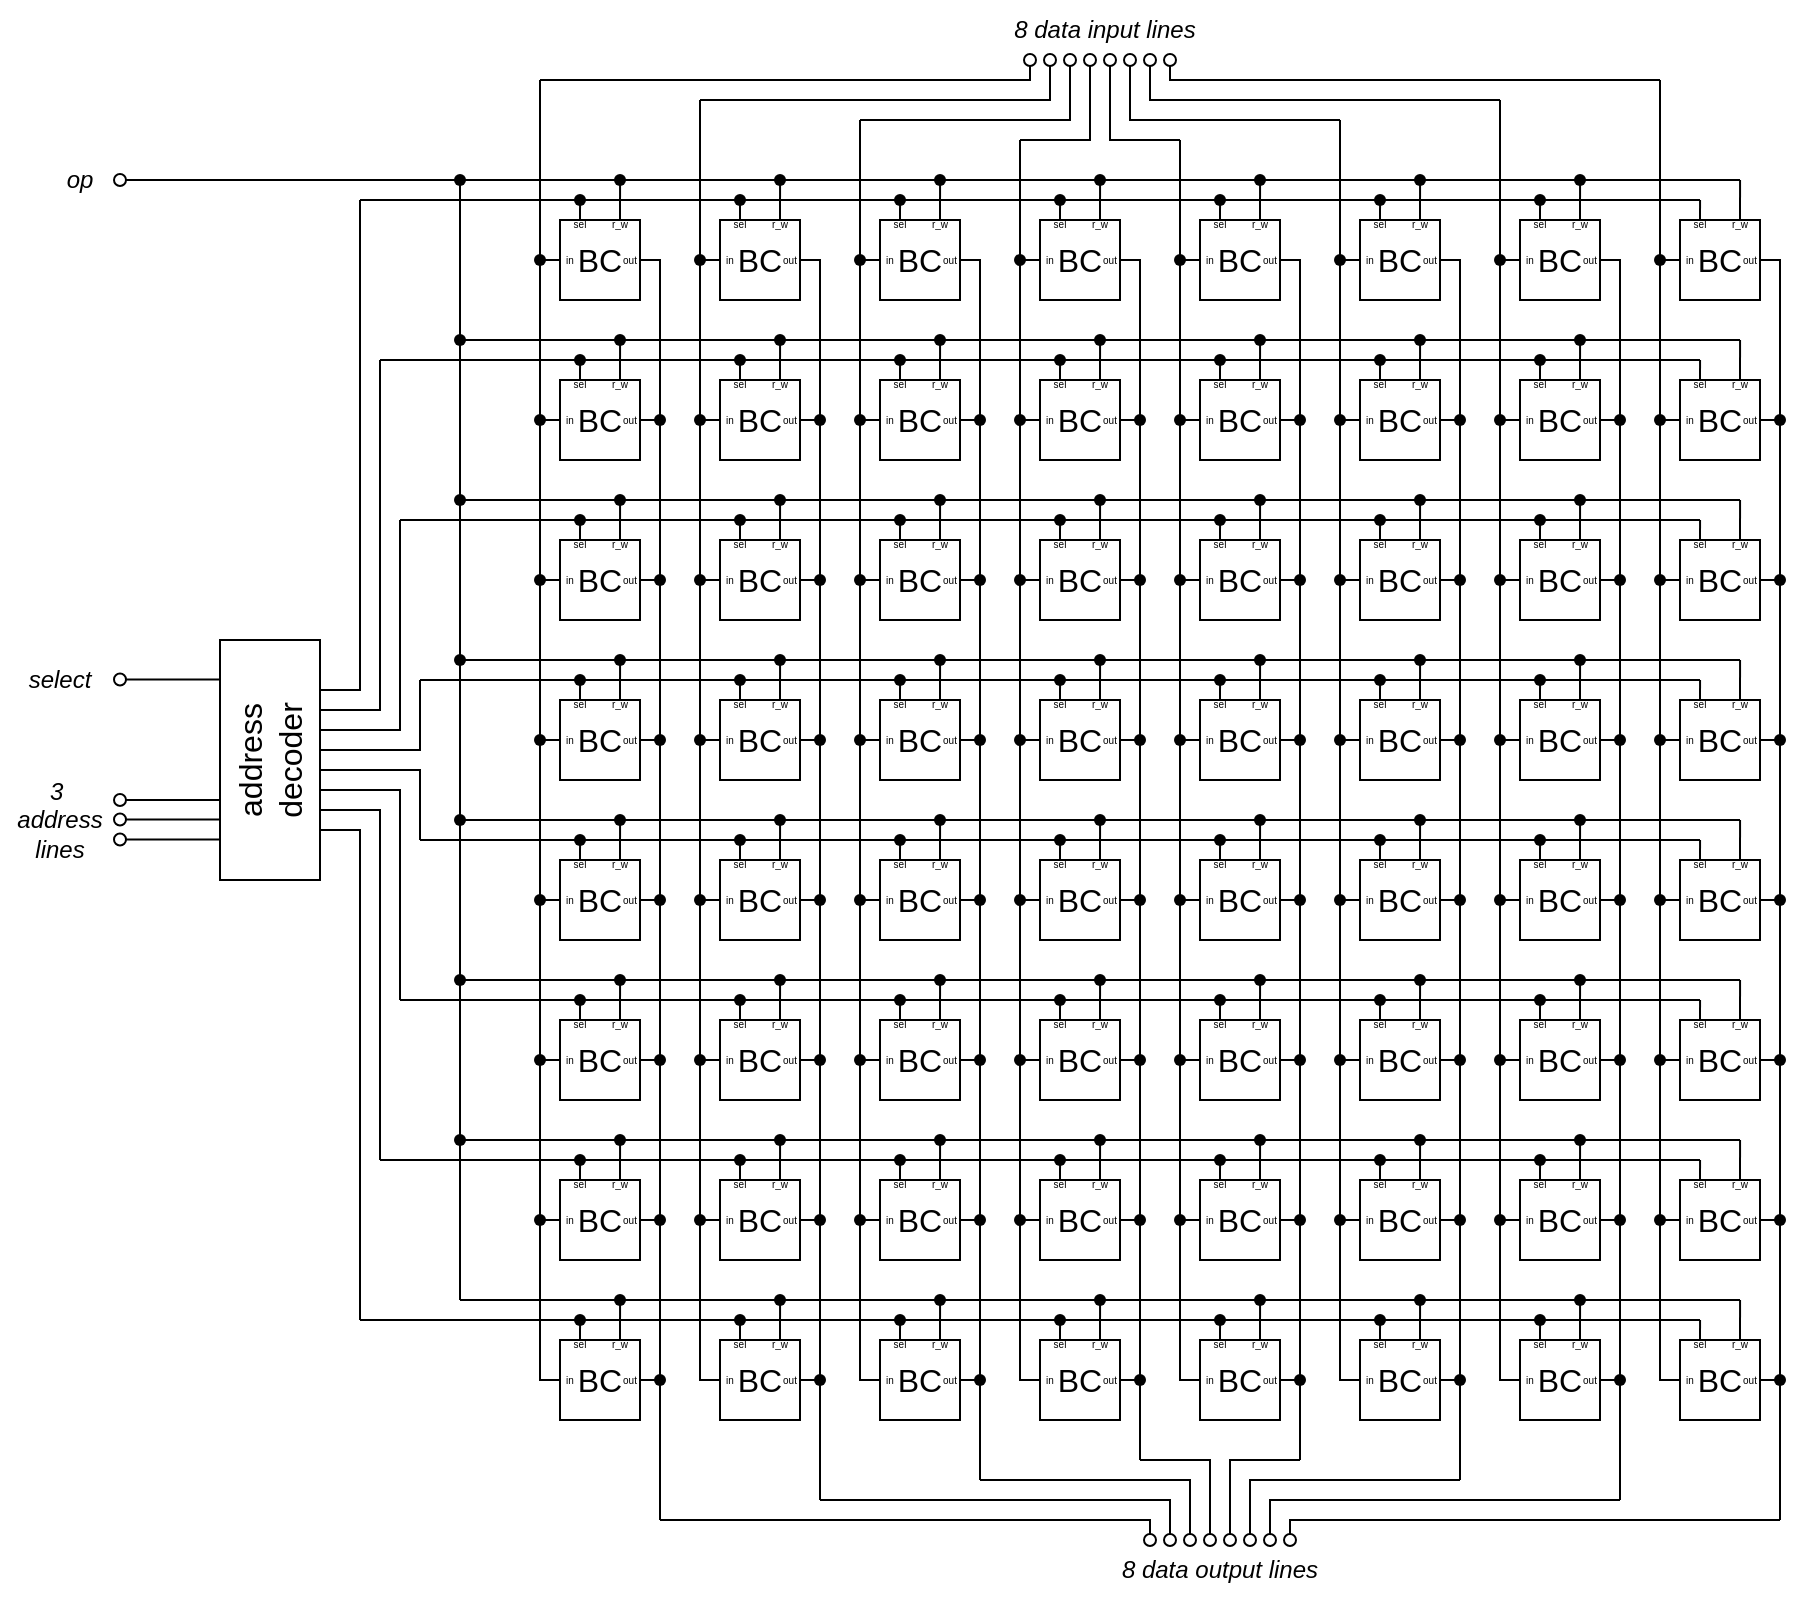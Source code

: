 <mxfile version="24.8.3">
  <diagram name="Page-1" id="Fy5guY5lvcwtmsiSd3gF">
    <mxGraphModel dx="1500" dy="893" grid="1" gridSize="10" guides="1" tooltips="1" connect="1" arrows="1" fold="1" page="1" pageScale="1" pageWidth="1169" pageHeight="827" math="0" shadow="0">
      <root>
        <mxCell id="0" />
        <mxCell id="1" parent="0" />
        <mxCell id="JGyQkVYAMwlcZkeym2UV-43" style="edgeStyle=orthogonalEdgeStyle;rounded=0;orthogonalLoop=1;jettySize=auto;html=1;exitX=0.75;exitY=0;exitDx=0;exitDy=0;endArrow=none;endFill=0;" edge="1" parent="1">
          <mxGeometry relative="1" as="geometry">
            <mxPoint x="310.032" y="100" as="targetPoint" />
            <mxPoint x="310" y="120" as="sourcePoint" />
          </mxGeometry>
        </mxCell>
        <mxCell id="JGyQkVYAMwlcZkeym2UV-44" style="edgeStyle=orthogonalEdgeStyle;rounded=0;orthogonalLoop=1;jettySize=auto;html=1;exitX=0.25;exitY=0;exitDx=0;exitDy=0;endArrow=none;endFill=0;" edge="1" parent="1">
          <mxGeometry relative="1" as="geometry">
            <mxPoint x="290.032" y="110" as="targetPoint" />
            <mxPoint x="290" y="120" as="sourcePoint" />
          </mxGeometry>
        </mxCell>
        <mxCell id="JGyQkVYAMwlcZkeym2UV-41" style="edgeStyle=orthogonalEdgeStyle;rounded=0;orthogonalLoop=1;jettySize=auto;html=1;exitX=0.75;exitY=0;exitDx=0;exitDy=0;endArrow=none;endFill=0;" edge="1" parent="1">
          <mxGeometry relative="1" as="geometry">
            <mxPoint x="390.032" y="100" as="targetPoint" />
            <mxPoint x="390" y="120" as="sourcePoint" />
          </mxGeometry>
        </mxCell>
        <mxCell id="JGyQkVYAMwlcZkeym2UV-42" style="edgeStyle=orthogonalEdgeStyle;rounded=0;orthogonalLoop=1;jettySize=auto;html=1;exitX=0.25;exitY=0;exitDx=0;exitDy=0;endArrow=none;endFill=0;" edge="1" parent="1">
          <mxGeometry relative="1" as="geometry">
            <mxPoint x="370" y="110" as="targetPoint" />
            <mxPoint x="370" y="120" as="sourcePoint" />
          </mxGeometry>
        </mxCell>
        <mxCell id="JGyQkVYAMwlcZkeym2UV-39" style="edgeStyle=orthogonalEdgeStyle;rounded=0;orthogonalLoop=1;jettySize=auto;html=1;exitX=0.75;exitY=0;exitDx=0;exitDy=0;endArrow=none;endFill=0;" edge="1" parent="1">
          <mxGeometry relative="1" as="geometry">
            <mxPoint x="470.032" y="100" as="targetPoint" />
            <mxPoint x="470" y="120" as="sourcePoint" />
          </mxGeometry>
        </mxCell>
        <mxCell id="JGyQkVYAMwlcZkeym2UV-40" style="edgeStyle=orthogonalEdgeStyle;rounded=0;orthogonalLoop=1;jettySize=auto;html=1;exitX=0.25;exitY=0;exitDx=0;exitDy=0;endArrow=none;endFill=0;" edge="1" parent="1">
          <mxGeometry relative="1" as="geometry">
            <mxPoint x="450.032" y="110" as="targetPoint" />
            <mxPoint x="450" y="120" as="sourcePoint" />
          </mxGeometry>
        </mxCell>
        <mxCell id="JGyQkVYAMwlcZkeym2UV-37" style="edgeStyle=orthogonalEdgeStyle;rounded=0;orthogonalLoop=1;jettySize=auto;html=1;exitX=0.75;exitY=0;exitDx=0;exitDy=0;endArrow=none;endFill=0;" edge="1" parent="1">
          <mxGeometry relative="1" as="geometry">
            <mxPoint x="550.032" y="100" as="targetPoint" />
            <mxPoint x="550" y="120" as="sourcePoint" />
          </mxGeometry>
        </mxCell>
        <mxCell id="JGyQkVYAMwlcZkeym2UV-38" style="edgeStyle=orthogonalEdgeStyle;rounded=0;orthogonalLoop=1;jettySize=auto;html=1;exitX=0.25;exitY=0;exitDx=0;exitDy=0;endArrow=none;endFill=0;" edge="1" parent="1">
          <mxGeometry relative="1" as="geometry">
            <mxPoint x="530.032" y="110" as="targetPoint" />
            <mxPoint x="530" y="120" as="sourcePoint" />
          </mxGeometry>
        </mxCell>
        <mxCell id="JGyQkVYAMwlcZkeym2UV-35" style="edgeStyle=orthogonalEdgeStyle;rounded=0;orthogonalLoop=1;jettySize=auto;html=1;exitX=0.75;exitY=0;exitDx=0;exitDy=0;endArrow=none;endFill=0;" edge="1" parent="1">
          <mxGeometry relative="1" as="geometry">
            <mxPoint x="630.032" y="100" as="targetPoint" />
            <mxPoint x="630" y="120" as="sourcePoint" />
          </mxGeometry>
        </mxCell>
        <mxCell id="JGyQkVYAMwlcZkeym2UV-36" style="edgeStyle=orthogonalEdgeStyle;rounded=0;orthogonalLoop=1;jettySize=auto;html=1;exitX=0.25;exitY=0;exitDx=0;exitDy=0;endArrow=none;endFill=0;" edge="1" parent="1">
          <mxGeometry relative="1" as="geometry">
            <mxPoint x="610.032" y="110" as="targetPoint" />
            <mxPoint x="610" y="120" as="sourcePoint" />
          </mxGeometry>
        </mxCell>
        <mxCell id="JGyQkVYAMwlcZkeym2UV-33" style="edgeStyle=orthogonalEdgeStyle;rounded=0;orthogonalLoop=1;jettySize=auto;html=1;exitX=0.75;exitY=0;exitDx=0;exitDy=0;endArrow=none;endFill=0;" edge="1" parent="1">
          <mxGeometry relative="1" as="geometry">
            <mxPoint x="710.032" y="100" as="targetPoint" />
            <mxPoint x="710" y="120" as="sourcePoint" />
          </mxGeometry>
        </mxCell>
        <mxCell id="JGyQkVYAMwlcZkeym2UV-34" style="edgeStyle=orthogonalEdgeStyle;rounded=0;orthogonalLoop=1;jettySize=auto;html=1;exitX=0.25;exitY=0;exitDx=0;exitDy=0;endArrow=none;endFill=0;" edge="1" parent="1">
          <mxGeometry relative="1" as="geometry">
            <mxPoint x="690.032" y="110" as="targetPoint" />
            <mxPoint x="690" y="120" as="sourcePoint" />
          </mxGeometry>
        </mxCell>
        <mxCell id="JGyQkVYAMwlcZkeym2UV-31" style="edgeStyle=orthogonalEdgeStyle;rounded=0;orthogonalLoop=1;jettySize=auto;html=1;exitX=0.75;exitY=0;exitDx=0;exitDy=0;endArrow=none;endFill=0;" edge="1" parent="1">
          <mxGeometry relative="1" as="geometry">
            <mxPoint x="790.032" y="100" as="targetPoint" />
            <mxPoint x="790" y="120" as="sourcePoint" />
          </mxGeometry>
        </mxCell>
        <mxCell id="JGyQkVYAMwlcZkeym2UV-32" style="edgeStyle=orthogonalEdgeStyle;rounded=0;orthogonalLoop=1;jettySize=auto;html=1;exitX=0.25;exitY=0;exitDx=0;exitDy=0;endArrow=none;endFill=0;" edge="1" parent="1">
          <mxGeometry relative="1" as="geometry">
            <mxPoint x="770.032" y="110" as="targetPoint" />
            <mxPoint x="770" y="120" as="sourcePoint" />
          </mxGeometry>
        </mxCell>
        <mxCell id="JGyQkVYAMwlcZkeym2UV-29" style="edgeStyle=orthogonalEdgeStyle;rounded=0;orthogonalLoop=1;jettySize=auto;html=1;exitX=0.75;exitY=0;exitDx=0;exitDy=0;endArrow=none;endFill=0;" edge="1" parent="1">
          <mxGeometry relative="1" as="geometry">
            <mxPoint x="870.032" y="100" as="targetPoint" />
            <mxPoint x="870" y="120" as="sourcePoint" />
          </mxGeometry>
        </mxCell>
        <mxCell id="JGyQkVYAMwlcZkeym2UV-30" style="edgeStyle=orthogonalEdgeStyle;rounded=0;orthogonalLoop=1;jettySize=auto;html=1;exitX=0.25;exitY=0;exitDx=0;exitDy=0;endArrow=none;endFill=0;" edge="1" parent="1">
          <mxGeometry relative="1" as="geometry">
            <mxPoint x="850.032" y="110" as="targetPoint" />
            <mxPoint x="850" y="120" as="sourcePoint" />
          </mxGeometry>
        </mxCell>
        <mxCell id="JGyQkVYAMwlcZkeym2UV-25" value="" style="endArrow=none;html=1;rounded=0;" edge="1" parent="1">
          <mxGeometry width="50" height="50" relative="1" as="geometry">
            <mxPoint x="180" y="110" as="sourcePoint" />
            <mxPoint x="850" y="110" as="targetPoint" />
          </mxGeometry>
        </mxCell>
        <mxCell id="JGyQkVYAMwlcZkeym2UV-26" value="" style="endArrow=none;html=1;rounded=0;startArrow=oval;startFill=0;" edge="1" parent="1">
          <mxGeometry width="50" height="50" relative="1" as="geometry">
            <mxPoint x="60" y="100" as="sourcePoint" />
            <mxPoint x="870" y="100" as="targetPoint" />
          </mxGeometry>
        </mxCell>
        <mxCell id="JGyQkVYAMwlcZkeym2UV-45" value="" style="shape=waypoint;sketch=0;fillStyle=solid;size=6;pointerEvents=1;points=[];fillColor=none;resizable=0;rotatable=0;perimeter=centerPerimeter;snapToPoint=1;" vertex="1" parent="1">
          <mxGeometry x="300" y="90" width="20" height="20" as="geometry" />
        </mxCell>
        <mxCell id="JGyQkVYAMwlcZkeym2UV-46" value="" style="shape=waypoint;sketch=0;fillStyle=solid;size=6;pointerEvents=1;points=[];fillColor=none;resizable=0;rotatable=0;perimeter=centerPerimeter;snapToPoint=1;" vertex="1" parent="1">
          <mxGeometry x="280" y="100" width="20" height="20" as="geometry" />
        </mxCell>
        <mxCell id="JGyQkVYAMwlcZkeym2UV-47" value="" style="shape=waypoint;sketch=0;fillStyle=solid;size=6;pointerEvents=1;points=[];fillColor=none;resizable=0;rotatable=0;perimeter=centerPerimeter;snapToPoint=1;" vertex="1" parent="1">
          <mxGeometry x="360" y="100" width="20" height="20" as="geometry" />
        </mxCell>
        <mxCell id="JGyQkVYAMwlcZkeym2UV-48" value="" style="shape=waypoint;sketch=0;fillStyle=solid;size=6;pointerEvents=1;points=[];fillColor=none;resizable=0;rotatable=0;perimeter=centerPerimeter;snapToPoint=1;" vertex="1" parent="1">
          <mxGeometry x="380" y="90" width="20" height="20" as="geometry" />
        </mxCell>
        <mxCell id="JGyQkVYAMwlcZkeym2UV-49" value="" style="shape=waypoint;sketch=0;fillStyle=solid;size=6;pointerEvents=1;points=[];fillColor=none;resizable=0;rotatable=0;perimeter=centerPerimeter;snapToPoint=1;" vertex="1" parent="1">
          <mxGeometry x="440" y="100" width="20" height="20" as="geometry" />
        </mxCell>
        <mxCell id="JGyQkVYAMwlcZkeym2UV-50" value="" style="shape=waypoint;sketch=0;fillStyle=solid;size=6;pointerEvents=1;points=[];fillColor=none;resizable=0;rotatable=0;perimeter=centerPerimeter;snapToPoint=1;" vertex="1" parent="1">
          <mxGeometry x="460" y="90" width="20" height="20" as="geometry" />
        </mxCell>
        <mxCell id="JGyQkVYAMwlcZkeym2UV-51" value="" style="shape=waypoint;sketch=0;fillStyle=solid;size=6;pointerEvents=1;points=[];fillColor=none;resizable=0;rotatable=0;perimeter=centerPerimeter;snapToPoint=1;" vertex="1" parent="1">
          <mxGeometry x="520" y="100" width="20" height="20" as="geometry" />
        </mxCell>
        <mxCell id="JGyQkVYAMwlcZkeym2UV-52" value="" style="shape=waypoint;sketch=0;fillStyle=solid;size=6;pointerEvents=1;points=[];fillColor=none;resizable=0;rotatable=0;perimeter=centerPerimeter;snapToPoint=1;" vertex="1" parent="1">
          <mxGeometry x="540" y="90" width="20" height="20" as="geometry" />
        </mxCell>
        <mxCell id="JGyQkVYAMwlcZkeym2UV-53" value="" style="shape=waypoint;sketch=0;fillStyle=solid;size=6;pointerEvents=1;points=[];fillColor=none;resizable=0;rotatable=0;perimeter=centerPerimeter;snapToPoint=1;" vertex="1" parent="1">
          <mxGeometry x="600" y="100" width="20" height="20" as="geometry" />
        </mxCell>
        <mxCell id="JGyQkVYAMwlcZkeym2UV-54" value="" style="shape=waypoint;sketch=0;fillStyle=solid;size=6;pointerEvents=1;points=[];fillColor=none;resizable=0;rotatable=0;perimeter=centerPerimeter;snapToPoint=1;" vertex="1" parent="1">
          <mxGeometry x="620" y="90" width="20" height="20" as="geometry" />
        </mxCell>
        <mxCell id="JGyQkVYAMwlcZkeym2UV-55" value="" style="shape=waypoint;sketch=0;fillStyle=solid;size=6;pointerEvents=1;points=[];fillColor=none;resizable=0;rotatable=0;perimeter=centerPerimeter;snapToPoint=1;" vertex="1" parent="1">
          <mxGeometry x="680" y="100" width="20" height="20" as="geometry" />
        </mxCell>
        <mxCell id="JGyQkVYAMwlcZkeym2UV-56" value="" style="shape=waypoint;sketch=0;fillStyle=solid;size=6;pointerEvents=1;points=[];fillColor=none;resizable=0;rotatable=0;perimeter=centerPerimeter;snapToPoint=1;" vertex="1" parent="1">
          <mxGeometry x="700" y="90" width="20" height="20" as="geometry" />
        </mxCell>
        <mxCell id="JGyQkVYAMwlcZkeym2UV-57" value="" style="shape=waypoint;sketch=0;fillStyle=solid;size=6;pointerEvents=1;points=[];fillColor=none;resizable=0;rotatable=0;perimeter=centerPerimeter;snapToPoint=1;" vertex="1" parent="1">
          <mxGeometry x="760" y="100" width="20" height="20" as="geometry" />
        </mxCell>
        <mxCell id="JGyQkVYAMwlcZkeym2UV-58" value="" style="shape=waypoint;sketch=0;fillStyle=solid;size=6;pointerEvents=1;points=[];fillColor=none;resizable=0;rotatable=0;perimeter=centerPerimeter;snapToPoint=1;" vertex="1" parent="1">
          <mxGeometry x="780" y="90" width="20" height="20" as="geometry" />
        </mxCell>
        <mxCell id="JGyQkVYAMwlcZkeym2UV-78" value="" style="group" vertex="1" connectable="0" parent="1">
          <mxGeometry x="270" y="115" width="60" height="65" as="geometry" />
        </mxCell>
        <mxCell id="JGyQkVYAMwlcZkeym2UV-927" style="edgeStyle=orthogonalEdgeStyle;rounded=0;orthogonalLoop=1;jettySize=auto;html=1;exitX=0;exitY=0.5;exitDx=0;exitDy=0;endArrow=none;endFill=0;" edge="1" parent="JGyQkVYAMwlcZkeym2UV-78" source="JGyQkVYAMwlcZkeym2UV-79">
          <mxGeometry relative="1" as="geometry">
            <mxPoint y="24.926" as="targetPoint" />
          </mxGeometry>
        </mxCell>
        <mxCell id="JGyQkVYAMwlcZkeym2UV-79" value="&lt;font style=&quot;font-size: 16px;&quot;&gt;BC&lt;/font&gt;" style="whiteSpace=wrap;html=1;aspect=fixed;" vertex="1" parent="JGyQkVYAMwlcZkeym2UV-78">
          <mxGeometry x="10" y="5" width="40" height="40" as="geometry" />
        </mxCell>
        <mxCell id="JGyQkVYAMwlcZkeym2UV-80" value="&lt;font style=&quot;font-size: 5px;&quot;&gt;sel&lt;/font&gt;" style="text;html=1;align=center;verticalAlign=middle;whiteSpace=wrap;rounded=0;" vertex="1" parent="JGyQkVYAMwlcZkeym2UV-78">
          <mxGeometry x="10" width="20" height="10" as="geometry" />
        </mxCell>
        <mxCell id="JGyQkVYAMwlcZkeym2UV-81" value="&lt;font style=&quot;font-size: 5px;&quot;&gt;r_w&lt;/font&gt;" style="text;html=1;align=center;verticalAlign=middle;whiteSpace=wrap;rounded=0;" vertex="1" parent="JGyQkVYAMwlcZkeym2UV-78">
          <mxGeometry x="30" width="20" height="10" as="geometry" />
        </mxCell>
        <mxCell id="JGyQkVYAMwlcZkeym2UV-82" value="&lt;font style=&quot;font-size: 5px;&quot;&gt;in&lt;/font&gt;" style="text;html=1;align=center;verticalAlign=middle;whiteSpace=wrap;rounded=0;" vertex="1" parent="JGyQkVYAMwlcZkeym2UV-78">
          <mxGeometry y="15" width="30" height="15" as="geometry" />
        </mxCell>
        <mxCell id="JGyQkVYAMwlcZkeym2UV-83" value="&lt;font style=&quot;font-size: 5px;&quot;&gt;out&lt;/font&gt;" style="text;html=1;align=center;verticalAlign=middle;whiteSpace=wrap;rounded=0;" vertex="1" parent="JGyQkVYAMwlcZkeym2UV-78">
          <mxGeometry x="30" y="15" width="30" height="15" as="geometry" />
        </mxCell>
        <mxCell id="JGyQkVYAMwlcZkeym2UV-84" value="" style="group" vertex="1" connectable="0" parent="1">
          <mxGeometry x="350" y="115" width="70" height="595" as="geometry" />
        </mxCell>
        <mxCell id="JGyQkVYAMwlcZkeym2UV-85" value="&lt;font style=&quot;font-size: 16px;&quot;&gt;BC&lt;/font&gt;" style="whiteSpace=wrap;html=1;aspect=fixed;" vertex="1" parent="JGyQkVYAMwlcZkeym2UV-84">
          <mxGeometry x="10" y="5" width="40" height="40" as="geometry" />
        </mxCell>
        <mxCell id="JGyQkVYAMwlcZkeym2UV-86" value="&lt;font style=&quot;font-size: 5px;&quot;&gt;sel&lt;/font&gt;" style="text;html=1;align=center;verticalAlign=middle;whiteSpace=wrap;rounded=0;" vertex="1" parent="JGyQkVYAMwlcZkeym2UV-84">
          <mxGeometry x="10" width="20" height="10" as="geometry" />
        </mxCell>
        <mxCell id="JGyQkVYAMwlcZkeym2UV-87" value="&lt;font style=&quot;font-size: 5px;&quot;&gt;r_w&lt;/font&gt;" style="text;html=1;align=center;verticalAlign=middle;whiteSpace=wrap;rounded=0;" vertex="1" parent="JGyQkVYAMwlcZkeym2UV-84">
          <mxGeometry x="30" width="20" height="10" as="geometry" />
        </mxCell>
        <mxCell id="JGyQkVYAMwlcZkeym2UV-88" value="&lt;font style=&quot;font-size: 5px;&quot;&gt;in&lt;/font&gt;" style="text;html=1;align=center;verticalAlign=middle;whiteSpace=wrap;rounded=0;" vertex="1" parent="JGyQkVYAMwlcZkeym2UV-84">
          <mxGeometry y="15" width="30" height="15" as="geometry" />
        </mxCell>
        <mxCell id="JGyQkVYAMwlcZkeym2UV-89" value="&lt;font style=&quot;font-size: 5px;&quot;&gt;out&lt;/font&gt;" style="text;html=1;align=center;verticalAlign=middle;whiteSpace=wrap;rounded=0;" vertex="1" parent="JGyQkVYAMwlcZkeym2UV-84">
          <mxGeometry x="30" y="15" width="30" height="15" as="geometry" />
        </mxCell>
        <mxCell id="JGyQkVYAMwlcZkeym2UV-1063" style="edgeStyle=orthogonalEdgeStyle;rounded=0;orthogonalLoop=1;jettySize=auto;html=1;exitX=1;exitY=0.5;exitDx=0;exitDy=0;endArrow=none;endFill=0;" edge="1" parent="JGyQkVYAMwlcZkeym2UV-84">
          <mxGeometry relative="1" as="geometry">
            <mxPoint x="60" y="105.091" as="targetPoint" />
            <mxPoint x="50" y="105" as="sourcePoint" />
          </mxGeometry>
        </mxCell>
        <mxCell id="JGyQkVYAMwlcZkeym2UV-1064" value="" style="shape=waypoint;sketch=0;fillStyle=solid;size=6;pointerEvents=1;points=[];fillColor=none;resizable=0;rotatable=0;perimeter=centerPerimeter;snapToPoint=1;" vertex="1" parent="JGyQkVYAMwlcZkeym2UV-84">
          <mxGeometry x="50" y="95" width="20" height="20" as="geometry" />
        </mxCell>
        <mxCell id="JGyQkVYAMwlcZkeym2UV-1065" style="edgeStyle=orthogonalEdgeStyle;rounded=0;orthogonalLoop=1;jettySize=auto;html=1;exitX=1;exitY=0.5;exitDx=0;exitDy=0;endArrow=none;endFill=0;" edge="1" parent="JGyQkVYAMwlcZkeym2UV-84">
          <mxGeometry relative="1" as="geometry">
            <mxPoint x="60" y="185.091" as="targetPoint" />
            <mxPoint x="50" y="185" as="sourcePoint" />
          </mxGeometry>
        </mxCell>
        <mxCell id="JGyQkVYAMwlcZkeym2UV-1066" value="" style="shape=waypoint;sketch=0;fillStyle=solid;size=6;pointerEvents=1;points=[];fillColor=none;resizable=0;rotatable=0;perimeter=centerPerimeter;snapToPoint=1;" vertex="1" parent="JGyQkVYAMwlcZkeym2UV-84">
          <mxGeometry x="50" y="175" width="20" height="20" as="geometry" />
        </mxCell>
        <mxCell id="JGyQkVYAMwlcZkeym2UV-1067" style="edgeStyle=orthogonalEdgeStyle;rounded=0;orthogonalLoop=1;jettySize=auto;html=1;exitX=1;exitY=0.5;exitDx=0;exitDy=0;endArrow=none;endFill=0;" edge="1" parent="JGyQkVYAMwlcZkeym2UV-84">
          <mxGeometry relative="1" as="geometry">
            <mxPoint x="60" y="265.091" as="targetPoint" />
            <mxPoint x="50" y="265" as="sourcePoint" />
          </mxGeometry>
        </mxCell>
        <mxCell id="JGyQkVYAMwlcZkeym2UV-1068" value="" style="shape=waypoint;sketch=0;fillStyle=solid;size=6;pointerEvents=1;points=[];fillColor=none;resizable=0;rotatable=0;perimeter=centerPerimeter;snapToPoint=1;" vertex="1" parent="JGyQkVYAMwlcZkeym2UV-84">
          <mxGeometry x="50" y="255" width="20" height="20" as="geometry" />
        </mxCell>
        <mxCell id="JGyQkVYAMwlcZkeym2UV-1069" style="edgeStyle=orthogonalEdgeStyle;rounded=0;orthogonalLoop=1;jettySize=auto;html=1;exitX=1;exitY=0.5;exitDx=0;exitDy=0;endArrow=none;endFill=0;" edge="1" parent="JGyQkVYAMwlcZkeym2UV-84">
          <mxGeometry relative="1" as="geometry">
            <mxPoint x="60" y="345.091" as="targetPoint" />
            <mxPoint x="50" y="345" as="sourcePoint" />
          </mxGeometry>
        </mxCell>
        <mxCell id="JGyQkVYAMwlcZkeym2UV-1070" value="" style="shape=waypoint;sketch=0;fillStyle=solid;size=6;pointerEvents=1;points=[];fillColor=none;resizable=0;rotatable=0;perimeter=centerPerimeter;snapToPoint=1;" vertex="1" parent="JGyQkVYAMwlcZkeym2UV-84">
          <mxGeometry x="50" y="335" width="20" height="20" as="geometry" />
        </mxCell>
        <mxCell id="JGyQkVYAMwlcZkeym2UV-1071" style="edgeStyle=orthogonalEdgeStyle;rounded=0;orthogonalLoop=1;jettySize=auto;html=1;exitX=1;exitY=0.5;exitDx=0;exitDy=0;endArrow=none;endFill=0;" edge="1" parent="JGyQkVYAMwlcZkeym2UV-84">
          <mxGeometry relative="1" as="geometry">
            <mxPoint x="60" y="425.091" as="targetPoint" />
            <mxPoint x="50" y="425" as="sourcePoint" />
          </mxGeometry>
        </mxCell>
        <mxCell id="JGyQkVYAMwlcZkeym2UV-1072" value="" style="shape=waypoint;sketch=0;fillStyle=solid;size=6;pointerEvents=1;points=[];fillColor=none;resizable=0;rotatable=0;perimeter=centerPerimeter;snapToPoint=1;" vertex="1" parent="JGyQkVYAMwlcZkeym2UV-84">
          <mxGeometry x="50" y="415" width="20" height="20" as="geometry" />
        </mxCell>
        <mxCell id="JGyQkVYAMwlcZkeym2UV-1073" style="edgeStyle=orthogonalEdgeStyle;rounded=0;orthogonalLoop=1;jettySize=auto;html=1;exitX=1;exitY=0.5;exitDx=0;exitDy=0;endArrow=none;endFill=0;" edge="1" parent="JGyQkVYAMwlcZkeym2UV-84">
          <mxGeometry relative="1" as="geometry">
            <mxPoint x="60" y="505.091" as="targetPoint" />
            <mxPoint x="50" y="505" as="sourcePoint" />
          </mxGeometry>
        </mxCell>
        <mxCell id="JGyQkVYAMwlcZkeym2UV-1074" value="" style="shape=waypoint;sketch=0;fillStyle=solid;size=6;pointerEvents=1;points=[];fillColor=none;resizable=0;rotatable=0;perimeter=centerPerimeter;snapToPoint=1;" vertex="1" parent="JGyQkVYAMwlcZkeym2UV-84">
          <mxGeometry x="50" y="495" width="20" height="20" as="geometry" />
        </mxCell>
        <mxCell id="JGyQkVYAMwlcZkeym2UV-1075" style="edgeStyle=orthogonalEdgeStyle;rounded=0;orthogonalLoop=1;jettySize=auto;html=1;exitX=1;exitY=0.5;exitDx=0;exitDy=0;endArrow=none;endFill=0;" edge="1" parent="JGyQkVYAMwlcZkeym2UV-84">
          <mxGeometry relative="1" as="geometry">
            <mxPoint x="60" y="585.091" as="targetPoint" />
            <mxPoint x="50" y="585" as="sourcePoint" />
          </mxGeometry>
        </mxCell>
        <mxCell id="JGyQkVYAMwlcZkeym2UV-1076" value="" style="shape=waypoint;sketch=0;fillStyle=solid;size=6;pointerEvents=1;points=[];fillColor=none;resizable=0;rotatable=0;perimeter=centerPerimeter;snapToPoint=1;" vertex="1" parent="JGyQkVYAMwlcZkeym2UV-84">
          <mxGeometry x="50" y="575" width="20" height="20" as="geometry" />
        </mxCell>
        <mxCell id="JGyQkVYAMwlcZkeym2UV-1077" value="" style="endArrow=none;html=1;rounded=0;entryX=1;entryY=0.5;entryDx=0;entryDy=0;" edge="1" parent="JGyQkVYAMwlcZkeym2UV-84">
          <mxGeometry width="50" height="50" relative="1" as="geometry">
            <mxPoint x="60" y="645" as="sourcePoint" />
            <mxPoint x="50" y="25" as="targetPoint" />
            <Array as="points">
              <mxPoint x="60" y="25" />
            </Array>
          </mxGeometry>
        </mxCell>
        <mxCell id="JGyQkVYAMwlcZkeym2UV-90" value="" style="group" vertex="1" connectable="0" parent="1">
          <mxGeometry x="430" y="115" width="70" height="595" as="geometry" />
        </mxCell>
        <mxCell id="JGyQkVYAMwlcZkeym2UV-91" value="&lt;font style=&quot;font-size: 16px;&quot;&gt;BC&lt;/font&gt;" style="whiteSpace=wrap;html=1;aspect=fixed;" vertex="1" parent="JGyQkVYAMwlcZkeym2UV-90">
          <mxGeometry x="10" y="5" width="40" height="40" as="geometry" />
        </mxCell>
        <mxCell id="JGyQkVYAMwlcZkeym2UV-92" value="&lt;font style=&quot;font-size: 5px;&quot;&gt;sel&lt;/font&gt;" style="text;html=1;align=center;verticalAlign=middle;whiteSpace=wrap;rounded=0;" vertex="1" parent="JGyQkVYAMwlcZkeym2UV-90">
          <mxGeometry x="10" width="20" height="10" as="geometry" />
        </mxCell>
        <mxCell id="JGyQkVYAMwlcZkeym2UV-93" value="&lt;font style=&quot;font-size: 5px;&quot;&gt;r_w&lt;/font&gt;" style="text;html=1;align=center;verticalAlign=middle;whiteSpace=wrap;rounded=0;" vertex="1" parent="JGyQkVYAMwlcZkeym2UV-90">
          <mxGeometry x="30" width="20" height="10" as="geometry" />
        </mxCell>
        <mxCell id="JGyQkVYAMwlcZkeym2UV-94" value="&lt;font style=&quot;font-size: 5px;&quot;&gt;in&lt;/font&gt;" style="text;html=1;align=center;verticalAlign=middle;whiteSpace=wrap;rounded=0;" vertex="1" parent="JGyQkVYAMwlcZkeym2UV-90">
          <mxGeometry y="15" width="30" height="15" as="geometry" />
        </mxCell>
        <mxCell id="JGyQkVYAMwlcZkeym2UV-95" value="&lt;font style=&quot;font-size: 5px;&quot;&gt;out&lt;/font&gt;" style="text;html=1;align=center;verticalAlign=middle;whiteSpace=wrap;rounded=0;" vertex="1" parent="JGyQkVYAMwlcZkeym2UV-90">
          <mxGeometry x="30" y="15" width="30" height="15" as="geometry" />
        </mxCell>
        <mxCell id="JGyQkVYAMwlcZkeym2UV-1078" style="edgeStyle=orthogonalEdgeStyle;rounded=0;orthogonalLoop=1;jettySize=auto;html=1;exitX=1;exitY=0.5;exitDx=0;exitDy=0;endArrow=none;endFill=0;" edge="1" parent="JGyQkVYAMwlcZkeym2UV-90">
          <mxGeometry relative="1" as="geometry">
            <mxPoint x="60" y="105.091" as="targetPoint" />
            <mxPoint x="50" y="105" as="sourcePoint" />
          </mxGeometry>
        </mxCell>
        <mxCell id="JGyQkVYAMwlcZkeym2UV-1079" value="" style="shape=waypoint;sketch=0;fillStyle=solid;size=6;pointerEvents=1;points=[];fillColor=none;resizable=0;rotatable=0;perimeter=centerPerimeter;snapToPoint=1;" vertex="1" parent="JGyQkVYAMwlcZkeym2UV-90">
          <mxGeometry x="50" y="95" width="20" height="20" as="geometry" />
        </mxCell>
        <mxCell id="JGyQkVYAMwlcZkeym2UV-1080" style="edgeStyle=orthogonalEdgeStyle;rounded=0;orthogonalLoop=1;jettySize=auto;html=1;exitX=1;exitY=0.5;exitDx=0;exitDy=0;endArrow=none;endFill=0;" edge="1" parent="JGyQkVYAMwlcZkeym2UV-90">
          <mxGeometry relative="1" as="geometry">
            <mxPoint x="60" y="185.091" as="targetPoint" />
            <mxPoint x="50" y="185" as="sourcePoint" />
          </mxGeometry>
        </mxCell>
        <mxCell id="JGyQkVYAMwlcZkeym2UV-1081" value="" style="shape=waypoint;sketch=0;fillStyle=solid;size=6;pointerEvents=1;points=[];fillColor=none;resizable=0;rotatable=0;perimeter=centerPerimeter;snapToPoint=1;" vertex="1" parent="JGyQkVYAMwlcZkeym2UV-90">
          <mxGeometry x="50" y="175" width="20" height="20" as="geometry" />
        </mxCell>
        <mxCell id="JGyQkVYAMwlcZkeym2UV-1082" style="edgeStyle=orthogonalEdgeStyle;rounded=0;orthogonalLoop=1;jettySize=auto;html=1;exitX=1;exitY=0.5;exitDx=0;exitDy=0;endArrow=none;endFill=0;" edge="1" parent="JGyQkVYAMwlcZkeym2UV-90">
          <mxGeometry relative="1" as="geometry">
            <mxPoint x="60" y="265.091" as="targetPoint" />
            <mxPoint x="50" y="265" as="sourcePoint" />
          </mxGeometry>
        </mxCell>
        <mxCell id="JGyQkVYAMwlcZkeym2UV-1083" value="" style="shape=waypoint;sketch=0;fillStyle=solid;size=6;pointerEvents=1;points=[];fillColor=none;resizable=0;rotatable=0;perimeter=centerPerimeter;snapToPoint=1;" vertex="1" parent="JGyQkVYAMwlcZkeym2UV-90">
          <mxGeometry x="50" y="255" width="20" height="20" as="geometry" />
        </mxCell>
        <mxCell id="JGyQkVYAMwlcZkeym2UV-1084" style="edgeStyle=orthogonalEdgeStyle;rounded=0;orthogonalLoop=1;jettySize=auto;html=1;exitX=1;exitY=0.5;exitDx=0;exitDy=0;endArrow=none;endFill=0;" edge="1" parent="JGyQkVYAMwlcZkeym2UV-90">
          <mxGeometry relative="1" as="geometry">
            <mxPoint x="60" y="345.091" as="targetPoint" />
            <mxPoint x="50" y="345" as="sourcePoint" />
          </mxGeometry>
        </mxCell>
        <mxCell id="JGyQkVYAMwlcZkeym2UV-1085" value="" style="shape=waypoint;sketch=0;fillStyle=solid;size=6;pointerEvents=1;points=[];fillColor=none;resizable=0;rotatable=0;perimeter=centerPerimeter;snapToPoint=1;" vertex="1" parent="JGyQkVYAMwlcZkeym2UV-90">
          <mxGeometry x="50" y="335" width="20" height="20" as="geometry" />
        </mxCell>
        <mxCell id="JGyQkVYAMwlcZkeym2UV-1086" style="edgeStyle=orthogonalEdgeStyle;rounded=0;orthogonalLoop=1;jettySize=auto;html=1;exitX=1;exitY=0.5;exitDx=0;exitDy=0;endArrow=none;endFill=0;" edge="1" parent="JGyQkVYAMwlcZkeym2UV-90">
          <mxGeometry relative="1" as="geometry">
            <mxPoint x="60" y="425.091" as="targetPoint" />
            <mxPoint x="50" y="425" as="sourcePoint" />
          </mxGeometry>
        </mxCell>
        <mxCell id="JGyQkVYAMwlcZkeym2UV-1087" value="" style="shape=waypoint;sketch=0;fillStyle=solid;size=6;pointerEvents=1;points=[];fillColor=none;resizable=0;rotatable=0;perimeter=centerPerimeter;snapToPoint=1;" vertex="1" parent="JGyQkVYAMwlcZkeym2UV-90">
          <mxGeometry x="50" y="415" width="20" height="20" as="geometry" />
        </mxCell>
        <mxCell id="JGyQkVYAMwlcZkeym2UV-1088" style="edgeStyle=orthogonalEdgeStyle;rounded=0;orthogonalLoop=1;jettySize=auto;html=1;exitX=1;exitY=0.5;exitDx=0;exitDy=0;endArrow=none;endFill=0;" edge="1" parent="JGyQkVYAMwlcZkeym2UV-90">
          <mxGeometry relative="1" as="geometry">
            <mxPoint x="60" y="505.091" as="targetPoint" />
            <mxPoint x="50" y="505" as="sourcePoint" />
          </mxGeometry>
        </mxCell>
        <mxCell id="JGyQkVYAMwlcZkeym2UV-1089" value="" style="shape=waypoint;sketch=0;fillStyle=solid;size=6;pointerEvents=1;points=[];fillColor=none;resizable=0;rotatable=0;perimeter=centerPerimeter;snapToPoint=1;" vertex="1" parent="JGyQkVYAMwlcZkeym2UV-90">
          <mxGeometry x="50" y="495" width="20" height="20" as="geometry" />
        </mxCell>
        <mxCell id="JGyQkVYAMwlcZkeym2UV-1090" style="edgeStyle=orthogonalEdgeStyle;rounded=0;orthogonalLoop=1;jettySize=auto;html=1;exitX=1;exitY=0.5;exitDx=0;exitDy=0;endArrow=none;endFill=0;" edge="1" parent="JGyQkVYAMwlcZkeym2UV-90">
          <mxGeometry relative="1" as="geometry">
            <mxPoint x="60" y="585.091" as="targetPoint" />
            <mxPoint x="50" y="585" as="sourcePoint" />
          </mxGeometry>
        </mxCell>
        <mxCell id="JGyQkVYAMwlcZkeym2UV-1091" value="" style="shape=waypoint;sketch=0;fillStyle=solid;size=6;pointerEvents=1;points=[];fillColor=none;resizable=0;rotatable=0;perimeter=centerPerimeter;snapToPoint=1;" vertex="1" parent="JGyQkVYAMwlcZkeym2UV-90">
          <mxGeometry x="50" y="575" width="20" height="20" as="geometry" />
        </mxCell>
        <mxCell id="JGyQkVYAMwlcZkeym2UV-1092" value="" style="endArrow=none;html=1;rounded=0;entryX=1;entryY=0.5;entryDx=0;entryDy=0;" edge="1" parent="JGyQkVYAMwlcZkeym2UV-90">
          <mxGeometry width="50" height="50" relative="1" as="geometry">
            <mxPoint x="60" y="635" as="sourcePoint" />
            <mxPoint x="50" y="25" as="targetPoint" />
            <Array as="points">
              <mxPoint x="60" y="25" />
            </Array>
          </mxGeometry>
        </mxCell>
        <mxCell id="JGyQkVYAMwlcZkeym2UV-96" value="" style="group" vertex="1" connectable="0" parent="1">
          <mxGeometry x="510" y="115" width="70" height="595" as="geometry" />
        </mxCell>
        <mxCell id="JGyQkVYAMwlcZkeym2UV-97" value="&lt;font style=&quot;font-size: 16px;&quot;&gt;BC&lt;/font&gt;" style="whiteSpace=wrap;html=1;aspect=fixed;" vertex="1" parent="JGyQkVYAMwlcZkeym2UV-96">
          <mxGeometry x="10" y="5" width="40" height="40" as="geometry" />
        </mxCell>
        <mxCell id="JGyQkVYAMwlcZkeym2UV-98" value="&lt;font style=&quot;font-size: 5px;&quot;&gt;sel&lt;/font&gt;" style="text;html=1;align=center;verticalAlign=middle;whiteSpace=wrap;rounded=0;" vertex="1" parent="JGyQkVYAMwlcZkeym2UV-96">
          <mxGeometry x="10" width="20" height="10" as="geometry" />
        </mxCell>
        <mxCell id="JGyQkVYAMwlcZkeym2UV-99" value="&lt;font style=&quot;font-size: 5px;&quot;&gt;r_w&lt;/font&gt;" style="text;html=1;align=center;verticalAlign=middle;whiteSpace=wrap;rounded=0;" vertex="1" parent="JGyQkVYAMwlcZkeym2UV-96">
          <mxGeometry x="30" width="20" height="10" as="geometry" />
        </mxCell>
        <mxCell id="JGyQkVYAMwlcZkeym2UV-100" value="&lt;font style=&quot;font-size: 5px;&quot;&gt;in&lt;/font&gt;" style="text;html=1;align=center;verticalAlign=middle;whiteSpace=wrap;rounded=0;" vertex="1" parent="JGyQkVYAMwlcZkeym2UV-96">
          <mxGeometry y="15" width="30" height="15" as="geometry" />
        </mxCell>
        <mxCell id="JGyQkVYAMwlcZkeym2UV-101" value="&lt;font style=&quot;font-size: 5px;&quot;&gt;out&lt;/font&gt;" style="text;html=1;align=center;verticalAlign=middle;whiteSpace=wrap;rounded=0;" vertex="1" parent="JGyQkVYAMwlcZkeym2UV-96">
          <mxGeometry x="30" y="15" width="30" height="15" as="geometry" />
        </mxCell>
        <mxCell id="JGyQkVYAMwlcZkeym2UV-1093" style="edgeStyle=orthogonalEdgeStyle;rounded=0;orthogonalLoop=1;jettySize=auto;html=1;exitX=1;exitY=0.5;exitDx=0;exitDy=0;endArrow=none;endFill=0;" edge="1" parent="JGyQkVYAMwlcZkeym2UV-96">
          <mxGeometry relative="1" as="geometry">
            <mxPoint x="60" y="105.091" as="targetPoint" />
            <mxPoint x="50" y="105" as="sourcePoint" />
          </mxGeometry>
        </mxCell>
        <mxCell id="JGyQkVYAMwlcZkeym2UV-1094" value="" style="shape=waypoint;sketch=0;fillStyle=solid;size=6;pointerEvents=1;points=[];fillColor=none;resizable=0;rotatable=0;perimeter=centerPerimeter;snapToPoint=1;" vertex="1" parent="JGyQkVYAMwlcZkeym2UV-96">
          <mxGeometry x="50" y="95" width="20" height="20" as="geometry" />
        </mxCell>
        <mxCell id="JGyQkVYAMwlcZkeym2UV-1095" style="edgeStyle=orthogonalEdgeStyle;rounded=0;orthogonalLoop=1;jettySize=auto;html=1;exitX=1;exitY=0.5;exitDx=0;exitDy=0;endArrow=none;endFill=0;" edge="1" parent="JGyQkVYAMwlcZkeym2UV-96">
          <mxGeometry relative="1" as="geometry">
            <mxPoint x="60" y="185.091" as="targetPoint" />
            <mxPoint x="50" y="185" as="sourcePoint" />
          </mxGeometry>
        </mxCell>
        <mxCell id="JGyQkVYAMwlcZkeym2UV-1096" value="" style="shape=waypoint;sketch=0;fillStyle=solid;size=6;pointerEvents=1;points=[];fillColor=none;resizable=0;rotatable=0;perimeter=centerPerimeter;snapToPoint=1;" vertex="1" parent="JGyQkVYAMwlcZkeym2UV-96">
          <mxGeometry x="50" y="175" width="20" height="20" as="geometry" />
        </mxCell>
        <mxCell id="JGyQkVYAMwlcZkeym2UV-1097" style="edgeStyle=orthogonalEdgeStyle;rounded=0;orthogonalLoop=1;jettySize=auto;html=1;exitX=1;exitY=0.5;exitDx=0;exitDy=0;endArrow=none;endFill=0;" edge="1" parent="JGyQkVYAMwlcZkeym2UV-96">
          <mxGeometry relative="1" as="geometry">
            <mxPoint x="60" y="265.091" as="targetPoint" />
            <mxPoint x="50" y="265" as="sourcePoint" />
          </mxGeometry>
        </mxCell>
        <mxCell id="JGyQkVYAMwlcZkeym2UV-1098" value="" style="shape=waypoint;sketch=0;fillStyle=solid;size=6;pointerEvents=1;points=[];fillColor=none;resizable=0;rotatable=0;perimeter=centerPerimeter;snapToPoint=1;" vertex="1" parent="JGyQkVYAMwlcZkeym2UV-96">
          <mxGeometry x="50" y="255" width="20" height="20" as="geometry" />
        </mxCell>
        <mxCell id="JGyQkVYAMwlcZkeym2UV-1099" style="edgeStyle=orthogonalEdgeStyle;rounded=0;orthogonalLoop=1;jettySize=auto;html=1;exitX=1;exitY=0.5;exitDx=0;exitDy=0;endArrow=none;endFill=0;" edge="1" parent="JGyQkVYAMwlcZkeym2UV-96">
          <mxGeometry relative="1" as="geometry">
            <mxPoint x="60" y="345.091" as="targetPoint" />
            <mxPoint x="50" y="345" as="sourcePoint" />
          </mxGeometry>
        </mxCell>
        <mxCell id="JGyQkVYAMwlcZkeym2UV-1100" value="" style="shape=waypoint;sketch=0;fillStyle=solid;size=6;pointerEvents=1;points=[];fillColor=none;resizable=0;rotatable=0;perimeter=centerPerimeter;snapToPoint=1;" vertex="1" parent="JGyQkVYAMwlcZkeym2UV-96">
          <mxGeometry x="50" y="335" width="20" height="20" as="geometry" />
        </mxCell>
        <mxCell id="JGyQkVYAMwlcZkeym2UV-1101" style="edgeStyle=orthogonalEdgeStyle;rounded=0;orthogonalLoop=1;jettySize=auto;html=1;exitX=1;exitY=0.5;exitDx=0;exitDy=0;endArrow=none;endFill=0;" edge="1" parent="JGyQkVYAMwlcZkeym2UV-96">
          <mxGeometry relative="1" as="geometry">
            <mxPoint x="60" y="425.091" as="targetPoint" />
            <mxPoint x="50" y="425" as="sourcePoint" />
          </mxGeometry>
        </mxCell>
        <mxCell id="JGyQkVYAMwlcZkeym2UV-1102" value="" style="shape=waypoint;sketch=0;fillStyle=solid;size=6;pointerEvents=1;points=[];fillColor=none;resizable=0;rotatable=0;perimeter=centerPerimeter;snapToPoint=1;" vertex="1" parent="JGyQkVYAMwlcZkeym2UV-96">
          <mxGeometry x="50" y="415" width="20" height="20" as="geometry" />
        </mxCell>
        <mxCell id="JGyQkVYAMwlcZkeym2UV-1103" style="edgeStyle=orthogonalEdgeStyle;rounded=0;orthogonalLoop=1;jettySize=auto;html=1;exitX=1;exitY=0.5;exitDx=0;exitDy=0;endArrow=none;endFill=0;" edge="1" parent="JGyQkVYAMwlcZkeym2UV-96">
          <mxGeometry relative="1" as="geometry">
            <mxPoint x="60" y="505.091" as="targetPoint" />
            <mxPoint x="50" y="505" as="sourcePoint" />
          </mxGeometry>
        </mxCell>
        <mxCell id="JGyQkVYAMwlcZkeym2UV-1104" value="" style="shape=waypoint;sketch=0;fillStyle=solid;size=6;pointerEvents=1;points=[];fillColor=none;resizable=0;rotatable=0;perimeter=centerPerimeter;snapToPoint=1;" vertex="1" parent="JGyQkVYAMwlcZkeym2UV-96">
          <mxGeometry x="50" y="495" width="20" height="20" as="geometry" />
        </mxCell>
        <mxCell id="JGyQkVYAMwlcZkeym2UV-1105" style="edgeStyle=orthogonalEdgeStyle;rounded=0;orthogonalLoop=1;jettySize=auto;html=1;exitX=1;exitY=0.5;exitDx=0;exitDy=0;endArrow=none;endFill=0;" edge="1" parent="JGyQkVYAMwlcZkeym2UV-96">
          <mxGeometry relative="1" as="geometry">
            <mxPoint x="60" y="585.091" as="targetPoint" />
            <mxPoint x="50" y="585" as="sourcePoint" />
          </mxGeometry>
        </mxCell>
        <mxCell id="JGyQkVYAMwlcZkeym2UV-1106" value="" style="shape=waypoint;sketch=0;fillStyle=solid;size=6;pointerEvents=1;points=[];fillColor=none;resizable=0;rotatable=0;perimeter=centerPerimeter;snapToPoint=1;" vertex="1" parent="JGyQkVYAMwlcZkeym2UV-96">
          <mxGeometry x="50" y="575" width="20" height="20" as="geometry" />
        </mxCell>
        <mxCell id="JGyQkVYAMwlcZkeym2UV-1107" value="" style="endArrow=none;html=1;rounded=0;entryX=1;entryY=0.5;entryDx=0;entryDy=0;" edge="1" parent="JGyQkVYAMwlcZkeym2UV-96">
          <mxGeometry width="50" height="50" relative="1" as="geometry">
            <mxPoint x="60" y="625" as="sourcePoint" />
            <mxPoint x="50" y="25" as="targetPoint" />
            <Array as="points">
              <mxPoint x="60" y="25" />
            </Array>
          </mxGeometry>
        </mxCell>
        <mxCell id="JGyQkVYAMwlcZkeym2UV-870" value="" style="shape=waypoint;sketch=0;fillStyle=solid;size=6;pointerEvents=1;points=[];fillColor=none;resizable=0;rotatable=0;perimeter=centerPerimeter;snapToPoint=1;" vertex="1" parent="JGyQkVYAMwlcZkeym2UV-96">
          <mxGeometry x="10" y="545" width="20" height="20" as="geometry" />
        </mxCell>
        <mxCell id="JGyQkVYAMwlcZkeym2UV-102" value="" style="group" vertex="1" connectable="0" parent="1">
          <mxGeometry x="590" y="115" width="70" height="595" as="geometry" />
        </mxCell>
        <mxCell id="JGyQkVYAMwlcZkeym2UV-103" value="&lt;font style=&quot;font-size: 16px;&quot;&gt;BC&lt;/font&gt;" style="whiteSpace=wrap;html=1;aspect=fixed;" vertex="1" parent="JGyQkVYAMwlcZkeym2UV-102">
          <mxGeometry x="10" y="5" width="40" height="40" as="geometry" />
        </mxCell>
        <mxCell id="JGyQkVYAMwlcZkeym2UV-104" value="&lt;font style=&quot;font-size: 5px;&quot;&gt;sel&lt;/font&gt;" style="text;html=1;align=center;verticalAlign=middle;whiteSpace=wrap;rounded=0;" vertex="1" parent="JGyQkVYAMwlcZkeym2UV-102">
          <mxGeometry x="10" width="20" height="10" as="geometry" />
        </mxCell>
        <mxCell id="JGyQkVYAMwlcZkeym2UV-105" value="&lt;font style=&quot;font-size: 5px;&quot;&gt;r_w&lt;/font&gt;" style="text;html=1;align=center;verticalAlign=middle;whiteSpace=wrap;rounded=0;" vertex="1" parent="JGyQkVYAMwlcZkeym2UV-102">
          <mxGeometry x="30" width="20" height="10" as="geometry" />
        </mxCell>
        <mxCell id="JGyQkVYAMwlcZkeym2UV-106" value="&lt;font style=&quot;font-size: 5px;&quot;&gt;in&lt;/font&gt;" style="text;html=1;align=center;verticalAlign=middle;whiteSpace=wrap;rounded=0;" vertex="1" parent="JGyQkVYAMwlcZkeym2UV-102">
          <mxGeometry y="15" width="30" height="15" as="geometry" />
        </mxCell>
        <mxCell id="JGyQkVYAMwlcZkeym2UV-107" value="&lt;font style=&quot;font-size: 5px;&quot;&gt;out&lt;/font&gt;" style="text;html=1;align=center;verticalAlign=middle;whiteSpace=wrap;rounded=0;" vertex="1" parent="JGyQkVYAMwlcZkeym2UV-102">
          <mxGeometry x="30" y="15" width="30" height="15" as="geometry" />
        </mxCell>
        <mxCell id="JGyQkVYAMwlcZkeym2UV-1108" style="edgeStyle=orthogonalEdgeStyle;rounded=0;orthogonalLoop=1;jettySize=auto;html=1;exitX=1;exitY=0.5;exitDx=0;exitDy=0;endArrow=none;endFill=0;" edge="1" parent="JGyQkVYAMwlcZkeym2UV-102">
          <mxGeometry relative="1" as="geometry">
            <mxPoint x="60" y="105.091" as="targetPoint" />
            <mxPoint x="50" y="105" as="sourcePoint" />
          </mxGeometry>
        </mxCell>
        <mxCell id="JGyQkVYAMwlcZkeym2UV-1109" value="" style="shape=waypoint;sketch=0;fillStyle=solid;size=6;pointerEvents=1;points=[];fillColor=none;resizable=0;rotatable=0;perimeter=centerPerimeter;snapToPoint=1;" vertex="1" parent="JGyQkVYAMwlcZkeym2UV-102">
          <mxGeometry x="50" y="95" width="20" height="20" as="geometry" />
        </mxCell>
        <mxCell id="JGyQkVYAMwlcZkeym2UV-1110" style="edgeStyle=orthogonalEdgeStyle;rounded=0;orthogonalLoop=1;jettySize=auto;html=1;exitX=1;exitY=0.5;exitDx=0;exitDy=0;endArrow=none;endFill=0;" edge="1" parent="JGyQkVYAMwlcZkeym2UV-102">
          <mxGeometry relative="1" as="geometry">
            <mxPoint x="60" y="185.091" as="targetPoint" />
            <mxPoint x="50" y="185" as="sourcePoint" />
          </mxGeometry>
        </mxCell>
        <mxCell id="JGyQkVYAMwlcZkeym2UV-1111" value="" style="shape=waypoint;sketch=0;fillStyle=solid;size=6;pointerEvents=1;points=[];fillColor=none;resizable=0;rotatable=0;perimeter=centerPerimeter;snapToPoint=1;" vertex="1" parent="JGyQkVYAMwlcZkeym2UV-102">
          <mxGeometry x="50" y="175" width="20" height="20" as="geometry" />
        </mxCell>
        <mxCell id="JGyQkVYAMwlcZkeym2UV-1112" style="edgeStyle=orthogonalEdgeStyle;rounded=0;orthogonalLoop=1;jettySize=auto;html=1;exitX=1;exitY=0.5;exitDx=0;exitDy=0;endArrow=none;endFill=0;" edge="1" parent="JGyQkVYAMwlcZkeym2UV-102">
          <mxGeometry relative="1" as="geometry">
            <mxPoint x="60" y="265.091" as="targetPoint" />
            <mxPoint x="50" y="265" as="sourcePoint" />
          </mxGeometry>
        </mxCell>
        <mxCell id="JGyQkVYAMwlcZkeym2UV-1113" value="" style="shape=waypoint;sketch=0;fillStyle=solid;size=6;pointerEvents=1;points=[];fillColor=none;resizable=0;rotatable=0;perimeter=centerPerimeter;snapToPoint=1;" vertex="1" parent="JGyQkVYAMwlcZkeym2UV-102">
          <mxGeometry x="50" y="255" width="20" height="20" as="geometry" />
        </mxCell>
        <mxCell id="JGyQkVYAMwlcZkeym2UV-1114" style="edgeStyle=orthogonalEdgeStyle;rounded=0;orthogonalLoop=1;jettySize=auto;html=1;exitX=1;exitY=0.5;exitDx=0;exitDy=0;endArrow=none;endFill=0;" edge="1" parent="JGyQkVYAMwlcZkeym2UV-102">
          <mxGeometry relative="1" as="geometry">
            <mxPoint x="60" y="345.091" as="targetPoint" />
            <mxPoint x="50" y="345" as="sourcePoint" />
          </mxGeometry>
        </mxCell>
        <mxCell id="JGyQkVYAMwlcZkeym2UV-1115" value="" style="shape=waypoint;sketch=0;fillStyle=solid;size=6;pointerEvents=1;points=[];fillColor=none;resizable=0;rotatable=0;perimeter=centerPerimeter;snapToPoint=1;" vertex="1" parent="JGyQkVYAMwlcZkeym2UV-102">
          <mxGeometry x="50" y="335" width="20" height="20" as="geometry" />
        </mxCell>
        <mxCell id="JGyQkVYAMwlcZkeym2UV-1116" style="edgeStyle=orthogonalEdgeStyle;rounded=0;orthogonalLoop=1;jettySize=auto;html=1;exitX=1;exitY=0.5;exitDx=0;exitDy=0;endArrow=none;endFill=0;" edge="1" parent="JGyQkVYAMwlcZkeym2UV-102">
          <mxGeometry relative="1" as="geometry">
            <mxPoint x="60" y="425.091" as="targetPoint" />
            <mxPoint x="50" y="425" as="sourcePoint" />
          </mxGeometry>
        </mxCell>
        <mxCell id="JGyQkVYAMwlcZkeym2UV-1117" value="" style="shape=waypoint;sketch=0;fillStyle=solid;size=6;pointerEvents=1;points=[];fillColor=none;resizable=0;rotatable=0;perimeter=centerPerimeter;snapToPoint=1;" vertex="1" parent="JGyQkVYAMwlcZkeym2UV-102">
          <mxGeometry x="50" y="415" width="20" height="20" as="geometry" />
        </mxCell>
        <mxCell id="JGyQkVYAMwlcZkeym2UV-1118" style="edgeStyle=orthogonalEdgeStyle;rounded=0;orthogonalLoop=1;jettySize=auto;html=1;exitX=1;exitY=0.5;exitDx=0;exitDy=0;endArrow=none;endFill=0;" edge="1" parent="JGyQkVYAMwlcZkeym2UV-102">
          <mxGeometry relative="1" as="geometry">
            <mxPoint x="60" y="505.091" as="targetPoint" />
            <mxPoint x="50" y="505" as="sourcePoint" />
          </mxGeometry>
        </mxCell>
        <mxCell id="JGyQkVYAMwlcZkeym2UV-1119" value="" style="shape=waypoint;sketch=0;fillStyle=solid;size=6;pointerEvents=1;points=[];fillColor=none;resizable=0;rotatable=0;perimeter=centerPerimeter;snapToPoint=1;" vertex="1" parent="JGyQkVYAMwlcZkeym2UV-102">
          <mxGeometry x="50" y="495" width="20" height="20" as="geometry" />
        </mxCell>
        <mxCell id="JGyQkVYAMwlcZkeym2UV-1120" style="edgeStyle=orthogonalEdgeStyle;rounded=0;orthogonalLoop=1;jettySize=auto;html=1;exitX=1;exitY=0.5;exitDx=0;exitDy=0;endArrow=none;endFill=0;" edge="1" parent="JGyQkVYAMwlcZkeym2UV-102">
          <mxGeometry relative="1" as="geometry">
            <mxPoint x="60" y="585.091" as="targetPoint" />
            <mxPoint x="50" y="585" as="sourcePoint" />
          </mxGeometry>
        </mxCell>
        <mxCell id="JGyQkVYAMwlcZkeym2UV-1121" value="" style="shape=waypoint;sketch=0;fillStyle=solid;size=6;pointerEvents=1;points=[];fillColor=none;resizable=0;rotatable=0;perimeter=centerPerimeter;snapToPoint=1;" vertex="1" parent="JGyQkVYAMwlcZkeym2UV-102">
          <mxGeometry x="50" y="575" width="20" height="20" as="geometry" />
        </mxCell>
        <mxCell id="JGyQkVYAMwlcZkeym2UV-1122" value="" style="endArrow=none;html=1;rounded=0;entryX=1;entryY=0.5;entryDx=0;entryDy=0;" edge="1" parent="JGyQkVYAMwlcZkeym2UV-102">
          <mxGeometry width="50" height="50" relative="1" as="geometry">
            <mxPoint x="60" y="625" as="sourcePoint" />
            <mxPoint x="50" y="25" as="targetPoint" />
            <Array as="points">
              <mxPoint x="60" y="25" />
            </Array>
          </mxGeometry>
        </mxCell>
        <mxCell id="JGyQkVYAMwlcZkeym2UV-108" value="" style="group" vertex="1" connectable="0" parent="1">
          <mxGeometry x="670" y="115" width="70" height="595" as="geometry" />
        </mxCell>
        <mxCell id="JGyQkVYAMwlcZkeym2UV-109" value="&lt;font style=&quot;font-size: 16px;&quot;&gt;BC&lt;/font&gt;" style="whiteSpace=wrap;html=1;aspect=fixed;" vertex="1" parent="JGyQkVYAMwlcZkeym2UV-108">
          <mxGeometry x="10" y="5" width="40" height="40" as="geometry" />
        </mxCell>
        <mxCell id="JGyQkVYAMwlcZkeym2UV-110" value="&lt;font style=&quot;font-size: 5px;&quot;&gt;sel&lt;/font&gt;" style="text;html=1;align=center;verticalAlign=middle;whiteSpace=wrap;rounded=0;" vertex="1" parent="JGyQkVYAMwlcZkeym2UV-108">
          <mxGeometry x="10" width="20" height="10" as="geometry" />
        </mxCell>
        <mxCell id="JGyQkVYAMwlcZkeym2UV-111" value="&lt;font style=&quot;font-size: 5px;&quot;&gt;r_w&lt;/font&gt;" style="text;html=1;align=center;verticalAlign=middle;whiteSpace=wrap;rounded=0;" vertex="1" parent="JGyQkVYAMwlcZkeym2UV-108">
          <mxGeometry x="30" width="20" height="10" as="geometry" />
        </mxCell>
        <mxCell id="JGyQkVYAMwlcZkeym2UV-112" value="&lt;font style=&quot;font-size: 5px;&quot;&gt;in&lt;/font&gt;" style="text;html=1;align=center;verticalAlign=middle;whiteSpace=wrap;rounded=0;" vertex="1" parent="JGyQkVYAMwlcZkeym2UV-108">
          <mxGeometry y="15" width="30" height="15" as="geometry" />
        </mxCell>
        <mxCell id="JGyQkVYAMwlcZkeym2UV-113" value="&lt;font style=&quot;font-size: 5px;&quot;&gt;out&lt;/font&gt;" style="text;html=1;align=center;verticalAlign=middle;whiteSpace=wrap;rounded=0;" vertex="1" parent="JGyQkVYAMwlcZkeym2UV-108">
          <mxGeometry x="30" y="15" width="30" height="15" as="geometry" />
        </mxCell>
        <mxCell id="JGyQkVYAMwlcZkeym2UV-1123" style="edgeStyle=orthogonalEdgeStyle;rounded=0;orthogonalLoop=1;jettySize=auto;html=1;exitX=1;exitY=0.5;exitDx=0;exitDy=0;endArrow=none;endFill=0;" edge="1" parent="JGyQkVYAMwlcZkeym2UV-108">
          <mxGeometry relative="1" as="geometry">
            <mxPoint x="60" y="105.091" as="targetPoint" />
            <mxPoint x="50" y="105" as="sourcePoint" />
          </mxGeometry>
        </mxCell>
        <mxCell id="JGyQkVYAMwlcZkeym2UV-1124" value="" style="shape=waypoint;sketch=0;fillStyle=solid;size=6;pointerEvents=1;points=[];fillColor=none;resizable=0;rotatable=0;perimeter=centerPerimeter;snapToPoint=1;" vertex="1" parent="JGyQkVYAMwlcZkeym2UV-108">
          <mxGeometry x="50" y="95" width="20" height="20" as="geometry" />
        </mxCell>
        <mxCell id="JGyQkVYAMwlcZkeym2UV-1125" style="edgeStyle=orthogonalEdgeStyle;rounded=0;orthogonalLoop=1;jettySize=auto;html=1;exitX=1;exitY=0.5;exitDx=0;exitDy=0;endArrow=none;endFill=0;" edge="1" parent="JGyQkVYAMwlcZkeym2UV-108">
          <mxGeometry relative="1" as="geometry">
            <mxPoint x="60" y="185.091" as="targetPoint" />
            <mxPoint x="50" y="185" as="sourcePoint" />
          </mxGeometry>
        </mxCell>
        <mxCell id="JGyQkVYAMwlcZkeym2UV-1126" value="" style="shape=waypoint;sketch=0;fillStyle=solid;size=6;pointerEvents=1;points=[];fillColor=none;resizable=0;rotatable=0;perimeter=centerPerimeter;snapToPoint=1;" vertex="1" parent="JGyQkVYAMwlcZkeym2UV-108">
          <mxGeometry x="50" y="175" width="20" height="20" as="geometry" />
        </mxCell>
        <mxCell id="JGyQkVYAMwlcZkeym2UV-1127" style="edgeStyle=orthogonalEdgeStyle;rounded=0;orthogonalLoop=1;jettySize=auto;html=1;exitX=1;exitY=0.5;exitDx=0;exitDy=0;endArrow=none;endFill=0;" edge="1" parent="JGyQkVYAMwlcZkeym2UV-108">
          <mxGeometry relative="1" as="geometry">
            <mxPoint x="60" y="265.091" as="targetPoint" />
            <mxPoint x="50" y="265" as="sourcePoint" />
          </mxGeometry>
        </mxCell>
        <mxCell id="JGyQkVYAMwlcZkeym2UV-1128" value="" style="shape=waypoint;sketch=0;fillStyle=solid;size=6;pointerEvents=1;points=[];fillColor=none;resizable=0;rotatable=0;perimeter=centerPerimeter;snapToPoint=1;" vertex="1" parent="JGyQkVYAMwlcZkeym2UV-108">
          <mxGeometry x="50" y="255" width="20" height="20" as="geometry" />
        </mxCell>
        <mxCell id="JGyQkVYAMwlcZkeym2UV-1129" style="edgeStyle=orthogonalEdgeStyle;rounded=0;orthogonalLoop=1;jettySize=auto;html=1;exitX=1;exitY=0.5;exitDx=0;exitDy=0;endArrow=none;endFill=0;" edge="1" parent="JGyQkVYAMwlcZkeym2UV-108">
          <mxGeometry relative="1" as="geometry">
            <mxPoint x="60" y="345.091" as="targetPoint" />
            <mxPoint x="50" y="345" as="sourcePoint" />
          </mxGeometry>
        </mxCell>
        <mxCell id="JGyQkVYAMwlcZkeym2UV-1130" value="" style="shape=waypoint;sketch=0;fillStyle=solid;size=6;pointerEvents=1;points=[];fillColor=none;resizable=0;rotatable=0;perimeter=centerPerimeter;snapToPoint=1;" vertex="1" parent="JGyQkVYAMwlcZkeym2UV-108">
          <mxGeometry x="50" y="335" width="20" height="20" as="geometry" />
        </mxCell>
        <mxCell id="JGyQkVYAMwlcZkeym2UV-1131" style="edgeStyle=orthogonalEdgeStyle;rounded=0;orthogonalLoop=1;jettySize=auto;html=1;exitX=1;exitY=0.5;exitDx=0;exitDy=0;endArrow=none;endFill=0;" edge="1" parent="JGyQkVYAMwlcZkeym2UV-108">
          <mxGeometry relative="1" as="geometry">
            <mxPoint x="60" y="425.091" as="targetPoint" />
            <mxPoint x="50" y="425" as="sourcePoint" />
          </mxGeometry>
        </mxCell>
        <mxCell id="JGyQkVYAMwlcZkeym2UV-1132" value="" style="shape=waypoint;sketch=0;fillStyle=solid;size=6;pointerEvents=1;points=[];fillColor=none;resizable=0;rotatable=0;perimeter=centerPerimeter;snapToPoint=1;" vertex="1" parent="JGyQkVYAMwlcZkeym2UV-108">
          <mxGeometry x="50" y="415" width="20" height="20" as="geometry" />
        </mxCell>
        <mxCell id="JGyQkVYAMwlcZkeym2UV-1133" style="edgeStyle=orthogonalEdgeStyle;rounded=0;orthogonalLoop=1;jettySize=auto;html=1;exitX=1;exitY=0.5;exitDx=0;exitDy=0;endArrow=none;endFill=0;" edge="1" parent="JGyQkVYAMwlcZkeym2UV-108">
          <mxGeometry relative="1" as="geometry">
            <mxPoint x="60" y="505.091" as="targetPoint" />
            <mxPoint x="50" y="505" as="sourcePoint" />
          </mxGeometry>
        </mxCell>
        <mxCell id="JGyQkVYAMwlcZkeym2UV-1134" value="" style="shape=waypoint;sketch=0;fillStyle=solid;size=6;pointerEvents=1;points=[];fillColor=none;resizable=0;rotatable=0;perimeter=centerPerimeter;snapToPoint=1;" vertex="1" parent="JGyQkVYAMwlcZkeym2UV-108">
          <mxGeometry x="50" y="495" width="20" height="20" as="geometry" />
        </mxCell>
        <mxCell id="JGyQkVYAMwlcZkeym2UV-1135" style="edgeStyle=orthogonalEdgeStyle;rounded=0;orthogonalLoop=1;jettySize=auto;html=1;exitX=1;exitY=0.5;exitDx=0;exitDy=0;endArrow=none;endFill=0;" edge="1" parent="JGyQkVYAMwlcZkeym2UV-108">
          <mxGeometry relative="1" as="geometry">
            <mxPoint x="60" y="585.091" as="targetPoint" />
            <mxPoint x="50" y="585" as="sourcePoint" />
          </mxGeometry>
        </mxCell>
        <mxCell id="JGyQkVYAMwlcZkeym2UV-1136" value="" style="shape=waypoint;sketch=0;fillStyle=solid;size=6;pointerEvents=1;points=[];fillColor=none;resizable=0;rotatable=0;perimeter=centerPerimeter;snapToPoint=1;" vertex="1" parent="JGyQkVYAMwlcZkeym2UV-108">
          <mxGeometry x="50" y="575" width="20" height="20" as="geometry" />
        </mxCell>
        <mxCell id="JGyQkVYAMwlcZkeym2UV-1137" value="" style="endArrow=none;html=1;rounded=0;entryX=1;entryY=0.5;entryDx=0;entryDy=0;" edge="1" parent="JGyQkVYAMwlcZkeym2UV-108">
          <mxGeometry width="50" height="50" relative="1" as="geometry">
            <mxPoint x="60" y="635" as="sourcePoint" />
            <mxPoint x="50" y="25" as="targetPoint" />
            <Array as="points">
              <mxPoint x="60" y="25" />
            </Array>
          </mxGeometry>
        </mxCell>
        <mxCell id="JGyQkVYAMwlcZkeym2UV-114" value="" style="group" vertex="1" connectable="0" parent="1">
          <mxGeometry x="750" y="115" width="70" height="595" as="geometry" />
        </mxCell>
        <mxCell id="JGyQkVYAMwlcZkeym2UV-115" value="&lt;font style=&quot;font-size: 16px;&quot;&gt;BC&lt;/font&gt;" style="whiteSpace=wrap;html=1;aspect=fixed;" vertex="1" parent="JGyQkVYAMwlcZkeym2UV-114">
          <mxGeometry x="10" y="5" width="40" height="40" as="geometry" />
        </mxCell>
        <mxCell id="JGyQkVYAMwlcZkeym2UV-116" value="&lt;font style=&quot;font-size: 5px;&quot;&gt;sel&lt;/font&gt;" style="text;html=1;align=center;verticalAlign=middle;whiteSpace=wrap;rounded=0;" vertex="1" parent="JGyQkVYAMwlcZkeym2UV-114">
          <mxGeometry x="10" width="20" height="10" as="geometry" />
        </mxCell>
        <mxCell id="JGyQkVYAMwlcZkeym2UV-117" value="&lt;font style=&quot;font-size: 5px;&quot;&gt;r_w&lt;/font&gt;" style="text;html=1;align=center;verticalAlign=middle;whiteSpace=wrap;rounded=0;" vertex="1" parent="JGyQkVYAMwlcZkeym2UV-114">
          <mxGeometry x="30" width="20" height="10" as="geometry" />
        </mxCell>
        <mxCell id="JGyQkVYAMwlcZkeym2UV-118" value="&lt;font style=&quot;font-size: 5px;&quot;&gt;in&lt;/font&gt;" style="text;html=1;align=center;verticalAlign=middle;whiteSpace=wrap;rounded=0;" vertex="1" parent="JGyQkVYAMwlcZkeym2UV-114">
          <mxGeometry y="15" width="30" height="15" as="geometry" />
        </mxCell>
        <mxCell id="JGyQkVYAMwlcZkeym2UV-119" value="&lt;font style=&quot;font-size: 5px;&quot;&gt;out&lt;/font&gt;" style="text;html=1;align=center;verticalAlign=middle;whiteSpace=wrap;rounded=0;" vertex="1" parent="JGyQkVYAMwlcZkeym2UV-114">
          <mxGeometry x="30" y="15" width="30" height="15" as="geometry" />
        </mxCell>
        <mxCell id="JGyQkVYAMwlcZkeym2UV-1138" style="edgeStyle=orthogonalEdgeStyle;rounded=0;orthogonalLoop=1;jettySize=auto;html=1;exitX=1;exitY=0.5;exitDx=0;exitDy=0;endArrow=none;endFill=0;" edge="1" parent="JGyQkVYAMwlcZkeym2UV-114">
          <mxGeometry relative="1" as="geometry">
            <mxPoint x="60" y="105.091" as="targetPoint" />
            <mxPoint x="50" y="105" as="sourcePoint" />
          </mxGeometry>
        </mxCell>
        <mxCell id="JGyQkVYAMwlcZkeym2UV-1139" value="" style="shape=waypoint;sketch=0;fillStyle=solid;size=6;pointerEvents=1;points=[];fillColor=none;resizable=0;rotatable=0;perimeter=centerPerimeter;snapToPoint=1;" vertex="1" parent="JGyQkVYAMwlcZkeym2UV-114">
          <mxGeometry x="50" y="95" width="20" height="20" as="geometry" />
        </mxCell>
        <mxCell id="JGyQkVYAMwlcZkeym2UV-1140" style="edgeStyle=orthogonalEdgeStyle;rounded=0;orthogonalLoop=1;jettySize=auto;html=1;exitX=1;exitY=0.5;exitDx=0;exitDy=0;endArrow=none;endFill=0;" edge="1" parent="JGyQkVYAMwlcZkeym2UV-114">
          <mxGeometry relative="1" as="geometry">
            <mxPoint x="60" y="185.091" as="targetPoint" />
            <mxPoint x="50" y="185" as="sourcePoint" />
          </mxGeometry>
        </mxCell>
        <mxCell id="JGyQkVYAMwlcZkeym2UV-1141" value="" style="shape=waypoint;sketch=0;fillStyle=solid;size=6;pointerEvents=1;points=[];fillColor=none;resizable=0;rotatable=0;perimeter=centerPerimeter;snapToPoint=1;" vertex="1" parent="JGyQkVYAMwlcZkeym2UV-114">
          <mxGeometry x="50" y="175" width="20" height="20" as="geometry" />
        </mxCell>
        <mxCell id="JGyQkVYAMwlcZkeym2UV-1142" style="edgeStyle=orthogonalEdgeStyle;rounded=0;orthogonalLoop=1;jettySize=auto;html=1;exitX=1;exitY=0.5;exitDx=0;exitDy=0;endArrow=none;endFill=0;" edge="1" parent="JGyQkVYAMwlcZkeym2UV-114">
          <mxGeometry relative="1" as="geometry">
            <mxPoint x="60" y="265.091" as="targetPoint" />
            <mxPoint x="50" y="265" as="sourcePoint" />
          </mxGeometry>
        </mxCell>
        <mxCell id="JGyQkVYAMwlcZkeym2UV-1143" value="" style="shape=waypoint;sketch=0;fillStyle=solid;size=6;pointerEvents=1;points=[];fillColor=none;resizable=0;rotatable=0;perimeter=centerPerimeter;snapToPoint=1;" vertex="1" parent="JGyQkVYAMwlcZkeym2UV-114">
          <mxGeometry x="50" y="255" width="20" height="20" as="geometry" />
        </mxCell>
        <mxCell id="JGyQkVYAMwlcZkeym2UV-1144" style="edgeStyle=orthogonalEdgeStyle;rounded=0;orthogonalLoop=1;jettySize=auto;html=1;exitX=1;exitY=0.5;exitDx=0;exitDy=0;endArrow=none;endFill=0;" edge="1" parent="JGyQkVYAMwlcZkeym2UV-114">
          <mxGeometry relative="1" as="geometry">
            <mxPoint x="60" y="345.091" as="targetPoint" />
            <mxPoint x="50" y="345" as="sourcePoint" />
          </mxGeometry>
        </mxCell>
        <mxCell id="JGyQkVYAMwlcZkeym2UV-1145" value="" style="shape=waypoint;sketch=0;fillStyle=solid;size=6;pointerEvents=1;points=[];fillColor=none;resizable=0;rotatable=0;perimeter=centerPerimeter;snapToPoint=1;" vertex="1" parent="JGyQkVYAMwlcZkeym2UV-114">
          <mxGeometry x="50" y="335" width="20" height="20" as="geometry" />
        </mxCell>
        <mxCell id="JGyQkVYAMwlcZkeym2UV-1146" style="edgeStyle=orthogonalEdgeStyle;rounded=0;orthogonalLoop=1;jettySize=auto;html=1;exitX=1;exitY=0.5;exitDx=0;exitDy=0;endArrow=none;endFill=0;" edge="1" parent="JGyQkVYAMwlcZkeym2UV-114">
          <mxGeometry relative="1" as="geometry">
            <mxPoint x="60" y="425.091" as="targetPoint" />
            <mxPoint x="50" y="425" as="sourcePoint" />
          </mxGeometry>
        </mxCell>
        <mxCell id="JGyQkVYAMwlcZkeym2UV-1147" value="" style="shape=waypoint;sketch=0;fillStyle=solid;size=6;pointerEvents=1;points=[];fillColor=none;resizable=0;rotatable=0;perimeter=centerPerimeter;snapToPoint=1;" vertex="1" parent="JGyQkVYAMwlcZkeym2UV-114">
          <mxGeometry x="50" y="415" width="20" height="20" as="geometry" />
        </mxCell>
        <mxCell id="JGyQkVYAMwlcZkeym2UV-1148" style="edgeStyle=orthogonalEdgeStyle;rounded=0;orthogonalLoop=1;jettySize=auto;html=1;exitX=1;exitY=0.5;exitDx=0;exitDy=0;endArrow=none;endFill=0;" edge="1" parent="JGyQkVYAMwlcZkeym2UV-114">
          <mxGeometry relative="1" as="geometry">
            <mxPoint x="60" y="505.091" as="targetPoint" />
            <mxPoint x="50" y="505" as="sourcePoint" />
          </mxGeometry>
        </mxCell>
        <mxCell id="JGyQkVYAMwlcZkeym2UV-1149" value="" style="shape=waypoint;sketch=0;fillStyle=solid;size=6;pointerEvents=1;points=[];fillColor=none;resizable=0;rotatable=0;perimeter=centerPerimeter;snapToPoint=1;" vertex="1" parent="JGyQkVYAMwlcZkeym2UV-114">
          <mxGeometry x="50" y="495" width="20" height="20" as="geometry" />
        </mxCell>
        <mxCell id="JGyQkVYAMwlcZkeym2UV-1150" style="edgeStyle=orthogonalEdgeStyle;rounded=0;orthogonalLoop=1;jettySize=auto;html=1;exitX=1;exitY=0.5;exitDx=0;exitDy=0;endArrow=none;endFill=0;" edge="1" parent="JGyQkVYAMwlcZkeym2UV-114">
          <mxGeometry relative="1" as="geometry">
            <mxPoint x="60" y="585.091" as="targetPoint" />
            <mxPoint x="50" y="585" as="sourcePoint" />
          </mxGeometry>
        </mxCell>
        <mxCell id="JGyQkVYAMwlcZkeym2UV-1151" value="" style="shape=waypoint;sketch=0;fillStyle=solid;size=6;pointerEvents=1;points=[];fillColor=none;resizable=0;rotatable=0;perimeter=centerPerimeter;snapToPoint=1;" vertex="1" parent="JGyQkVYAMwlcZkeym2UV-114">
          <mxGeometry x="50" y="575" width="20" height="20" as="geometry" />
        </mxCell>
        <mxCell id="JGyQkVYAMwlcZkeym2UV-1152" value="" style="endArrow=none;html=1;rounded=0;entryX=1;entryY=0.5;entryDx=0;entryDy=0;" edge="1" parent="JGyQkVYAMwlcZkeym2UV-114">
          <mxGeometry width="50" height="50" relative="1" as="geometry">
            <mxPoint x="60" y="645" as="sourcePoint" />
            <mxPoint x="50" y="25" as="targetPoint" />
            <Array as="points">
              <mxPoint x="60" y="25" />
            </Array>
          </mxGeometry>
        </mxCell>
        <mxCell id="JGyQkVYAMwlcZkeym2UV-120" value="" style="group" vertex="1" connectable="0" parent="1">
          <mxGeometry x="830" y="115" width="70" height="595" as="geometry" />
        </mxCell>
        <mxCell id="JGyQkVYAMwlcZkeym2UV-121" value="&lt;font style=&quot;font-size: 16px;&quot;&gt;BC&lt;/font&gt;" style="whiteSpace=wrap;html=1;aspect=fixed;" vertex="1" parent="JGyQkVYAMwlcZkeym2UV-120">
          <mxGeometry x="10" y="5" width="40" height="40" as="geometry" />
        </mxCell>
        <mxCell id="JGyQkVYAMwlcZkeym2UV-122" value="&lt;font style=&quot;font-size: 5px;&quot;&gt;sel&lt;/font&gt;" style="text;html=1;align=center;verticalAlign=middle;whiteSpace=wrap;rounded=0;" vertex="1" parent="JGyQkVYAMwlcZkeym2UV-120">
          <mxGeometry x="10" width="20" height="10" as="geometry" />
        </mxCell>
        <mxCell id="JGyQkVYAMwlcZkeym2UV-123" value="&lt;font style=&quot;font-size: 5px;&quot;&gt;r_w&lt;/font&gt;" style="text;html=1;align=center;verticalAlign=middle;whiteSpace=wrap;rounded=0;" vertex="1" parent="JGyQkVYAMwlcZkeym2UV-120">
          <mxGeometry x="30" width="20" height="10" as="geometry" />
        </mxCell>
        <mxCell id="JGyQkVYAMwlcZkeym2UV-124" value="&lt;font style=&quot;font-size: 5px;&quot;&gt;in&lt;/font&gt;" style="text;html=1;align=center;verticalAlign=middle;whiteSpace=wrap;rounded=0;" vertex="1" parent="JGyQkVYAMwlcZkeym2UV-120">
          <mxGeometry y="15" width="30" height="15" as="geometry" />
        </mxCell>
        <mxCell id="JGyQkVYAMwlcZkeym2UV-125" value="&lt;font style=&quot;font-size: 5px;&quot;&gt;out&lt;/font&gt;" style="text;html=1;align=center;verticalAlign=middle;whiteSpace=wrap;rounded=0;" vertex="1" parent="JGyQkVYAMwlcZkeym2UV-120">
          <mxGeometry x="30" y="15" width="30" height="15" as="geometry" />
        </mxCell>
        <mxCell id="JGyQkVYAMwlcZkeym2UV-1153" style="edgeStyle=orthogonalEdgeStyle;rounded=0;orthogonalLoop=1;jettySize=auto;html=1;exitX=1;exitY=0.5;exitDx=0;exitDy=0;endArrow=none;endFill=0;" edge="1" parent="JGyQkVYAMwlcZkeym2UV-120">
          <mxGeometry relative="1" as="geometry">
            <mxPoint x="60" y="105.091" as="targetPoint" />
            <mxPoint x="50" y="105" as="sourcePoint" />
          </mxGeometry>
        </mxCell>
        <mxCell id="JGyQkVYAMwlcZkeym2UV-1154" value="" style="shape=waypoint;sketch=0;fillStyle=solid;size=6;pointerEvents=1;points=[];fillColor=none;resizable=0;rotatable=0;perimeter=centerPerimeter;snapToPoint=1;" vertex="1" parent="JGyQkVYAMwlcZkeym2UV-120">
          <mxGeometry x="50" y="95" width="20" height="20" as="geometry" />
        </mxCell>
        <mxCell id="JGyQkVYAMwlcZkeym2UV-1155" style="edgeStyle=orthogonalEdgeStyle;rounded=0;orthogonalLoop=1;jettySize=auto;html=1;exitX=1;exitY=0.5;exitDx=0;exitDy=0;endArrow=none;endFill=0;" edge="1" parent="JGyQkVYAMwlcZkeym2UV-120">
          <mxGeometry relative="1" as="geometry">
            <mxPoint x="60" y="185.091" as="targetPoint" />
            <mxPoint x="50" y="185" as="sourcePoint" />
          </mxGeometry>
        </mxCell>
        <mxCell id="JGyQkVYAMwlcZkeym2UV-1156" value="" style="shape=waypoint;sketch=0;fillStyle=solid;size=6;pointerEvents=1;points=[];fillColor=none;resizable=0;rotatable=0;perimeter=centerPerimeter;snapToPoint=1;" vertex="1" parent="JGyQkVYAMwlcZkeym2UV-120">
          <mxGeometry x="50" y="175" width="20" height="20" as="geometry" />
        </mxCell>
        <mxCell id="JGyQkVYAMwlcZkeym2UV-1157" style="edgeStyle=orthogonalEdgeStyle;rounded=0;orthogonalLoop=1;jettySize=auto;html=1;exitX=1;exitY=0.5;exitDx=0;exitDy=0;endArrow=none;endFill=0;" edge="1" parent="JGyQkVYAMwlcZkeym2UV-120">
          <mxGeometry relative="1" as="geometry">
            <mxPoint x="60" y="265.091" as="targetPoint" />
            <mxPoint x="50" y="265" as="sourcePoint" />
          </mxGeometry>
        </mxCell>
        <mxCell id="JGyQkVYAMwlcZkeym2UV-1158" value="" style="shape=waypoint;sketch=0;fillStyle=solid;size=6;pointerEvents=1;points=[];fillColor=none;resizable=0;rotatable=0;perimeter=centerPerimeter;snapToPoint=1;" vertex="1" parent="JGyQkVYAMwlcZkeym2UV-120">
          <mxGeometry x="50" y="255" width="20" height="20" as="geometry" />
        </mxCell>
        <mxCell id="JGyQkVYAMwlcZkeym2UV-1159" style="edgeStyle=orthogonalEdgeStyle;rounded=0;orthogonalLoop=1;jettySize=auto;html=1;exitX=1;exitY=0.5;exitDx=0;exitDy=0;endArrow=none;endFill=0;" edge="1" parent="JGyQkVYAMwlcZkeym2UV-120">
          <mxGeometry relative="1" as="geometry">
            <mxPoint x="60" y="345.091" as="targetPoint" />
            <mxPoint x="50" y="345" as="sourcePoint" />
          </mxGeometry>
        </mxCell>
        <mxCell id="JGyQkVYAMwlcZkeym2UV-1160" value="" style="shape=waypoint;sketch=0;fillStyle=solid;size=6;pointerEvents=1;points=[];fillColor=none;resizable=0;rotatable=0;perimeter=centerPerimeter;snapToPoint=1;" vertex="1" parent="JGyQkVYAMwlcZkeym2UV-120">
          <mxGeometry x="50" y="335" width="20" height="20" as="geometry" />
        </mxCell>
        <mxCell id="JGyQkVYAMwlcZkeym2UV-1161" style="edgeStyle=orthogonalEdgeStyle;rounded=0;orthogonalLoop=1;jettySize=auto;html=1;exitX=1;exitY=0.5;exitDx=0;exitDy=0;endArrow=none;endFill=0;" edge="1" parent="JGyQkVYAMwlcZkeym2UV-120">
          <mxGeometry relative="1" as="geometry">
            <mxPoint x="60" y="425.091" as="targetPoint" />
            <mxPoint x="50" y="425" as="sourcePoint" />
          </mxGeometry>
        </mxCell>
        <mxCell id="JGyQkVYAMwlcZkeym2UV-1162" value="" style="shape=waypoint;sketch=0;fillStyle=solid;size=6;pointerEvents=1;points=[];fillColor=none;resizable=0;rotatable=0;perimeter=centerPerimeter;snapToPoint=1;" vertex="1" parent="JGyQkVYAMwlcZkeym2UV-120">
          <mxGeometry x="50" y="415" width="20" height="20" as="geometry" />
        </mxCell>
        <mxCell id="JGyQkVYAMwlcZkeym2UV-1163" style="edgeStyle=orthogonalEdgeStyle;rounded=0;orthogonalLoop=1;jettySize=auto;html=1;exitX=1;exitY=0.5;exitDx=0;exitDy=0;endArrow=none;endFill=0;" edge="1" parent="JGyQkVYAMwlcZkeym2UV-120">
          <mxGeometry relative="1" as="geometry">
            <mxPoint x="60" y="505.091" as="targetPoint" />
            <mxPoint x="50" y="505" as="sourcePoint" />
          </mxGeometry>
        </mxCell>
        <mxCell id="JGyQkVYAMwlcZkeym2UV-1164" value="" style="shape=waypoint;sketch=0;fillStyle=solid;size=6;pointerEvents=1;points=[];fillColor=none;resizable=0;rotatable=0;perimeter=centerPerimeter;snapToPoint=1;" vertex="1" parent="JGyQkVYAMwlcZkeym2UV-120">
          <mxGeometry x="50" y="495" width="20" height="20" as="geometry" />
        </mxCell>
        <mxCell id="JGyQkVYAMwlcZkeym2UV-1165" style="edgeStyle=orthogonalEdgeStyle;rounded=0;orthogonalLoop=1;jettySize=auto;html=1;exitX=1;exitY=0.5;exitDx=0;exitDy=0;endArrow=none;endFill=0;" edge="1" parent="JGyQkVYAMwlcZkeym2UV-120">
          <mxGeometry relative="1" as="geometry">
            <mxPoint x="60" y="585.091" as="targetPoint" />
            <mxPoint x="50" y="585" as="sourcePoint" />
          </mxGeometry>
        </mxCell>
        <mxCell id="JGyQkVYAMwlcZkeym2UV-1166" value="" style="shape=waypoint;sketch=0;fillStyle=solid;size=6;pointerEvents=1;points=[];fillColor=none;resizable=0;rotatable=0;perimeter=centerPerimeter;snapToPoint=1;" vertex="1" parent="JGyQkVYAMwlcZkeym2UV-120">
          <mxGeometry x="50" y="575" width="20" height="20" as="geometry" />
        </mxCell>
        <mxCell id="JGyQkVYAMwlcZkeym2UV-1167" value="" style="endArrow=none;html=1;rounded=0;entryX=1;entryY=0.5;entryDx=0;entryDy=0;" edge="1" parent="JGyQkVYAMwlcZkeym2UV-120">
          <mxGeometry width="50" height="50" relative="1" as="geometry">
            <mxPoint x="60" y="655" as="sourcePoint" />
            <mxPoint x="50" y="25" as="targetPoint" />
            <Array as="points">
              <mxPoint x="60" y="25" />
            </Array>
          </mxGeometry>
        </mxCell>
        <mxCell id="JGyQkVYAMwlcZkeym2UV-366" style="edgeStyle=orthogonalEdgeStyle;rounded=0;orthogonalLoop=1;jettySize=auto;html=1;exitX=0.75;exitY=0;exitDx=0;exitDy=0;endArrow=none;endFill=0;" edge="1" parent="1">
          <mxGeometry relative="1" as="geometry">
            <mxPoint x="310.032" y="180" as="targetPoint" />
            <mxPoint x="310" y="200" as="sourcePoint" />
          </mxGeometry>
        </mxCell>
        <mxCell id="JGyQkVYAMwlcZkeym2UV-367" style="edgeStyle=orthogonalEdgeStyle;rounded=0;orthogonalLoop=1;jettySize=auto;html=1;exitX=0.25;exitY=0;exitDx=0;exitDy=0;endArrow=none;endFill=0;" edge="1" parent="1">
          <mxGeometry relative="1" as="geometry">
            <mxPoint x="290.032" y="190" as="targetPoint" />
            <mxPoint x="290" y="200" as="sourcePoint" />
          </mxGeometry>
        </mxCell>
        <mxCell id="JGyQkVYAMwlcZkeym2UV-368" style="edgeStyle=orthogonalEdgeStyle;rounded=0;orthogonalLoop=1;jettySize=auto;html=1;exitX=0.75;exitY=0;exitDx=0;exitDy=0;endArrow=none;endFill=0;" edge="1" parent="1">
          <mxGeometry relative="1" as="geometry">
            <mxPoint x="390.032" y="180" as="targetPoint" />
            <mxPoint x="390" y="200" as="sourcePoint" />
          </mxGeometry>
        </mxCell>
        <mxCell id="JGyQkVYAMwlcZkeym2UV-369" style="edgeStyle=orthogonalEdgeStyle;rounded=0;orthogonalLoop=1;jettySize=auto;html=1;exitX=0.25;exitY=0;exitDx=0;exitDy=0;endArrow=none;endFill=0;" edge="1" parent="1">
          <mxGeometry relative="1" as="geometry">
            <mxPoint x="370" y="190" as="targetPoint" />
            <mxPoint x="370" y="200" as="sourcePoint" />
          </mxGeometry>
        </mxCell>
        <mxCell id="JGyQkVYAMwlcZkeym2UV-370" style="edgeStyle=orthogonalEdgeStyle;rounded=0;orthogonalLoop=1;jettySize=auto;html=1;exitX=0.75;exitY=0;exitDx=0;exitDy=0;endArrow=none;endFill=0;" edge="1" parent="1">
          <mxGeometry relative="1" as="geometry">
            <mxPoint x="470.032" y="180" as="targetPoint" />
            <mxPoint x="470" y="200" as="sourcePoint" />
          </mxGeometry>
        </mxCell>
        <mxCell id="JGyQkVYAMwlcZkeym2UV-371" style="edgeStyle=orthogonalEdgeStyle;rounded=0;orthogonalLoop=1;jettySize=auto;html=1;exitX=0.25;exitY=0;exitDx=0;exitDy=0;endArrow=none;endFill=0;" edge="1" parent="1">
          <mxGeometry relative="1" as="geometry">
            <mxPoint x="450.032" y="190" as="targetPoint" />
            <mxPoint x="450" y="200" as="sourcePoint" />
          </mxGeometry>
        </mxCell>
        <mxCell id="JGyQkVYAMwlcZkeym2UV-372" style="edgeStyle=orthogonalEdgeStyle;rounded=0;orthogonalLoop=1;jettySize=auto;html=1;exitX=0.75;exitY=0;exitDx=0;exitDy=0;endArrow=none;endFill=0;" edge="1" parent="1">
          <mxGeometry relative="1" as="geometry">
            <mxPoint x="550.032" y="180" as="targetPoint" />
            <mxPoint x="550" y="200" as="sourcePoint" />
          </mxGeometry>
        </mxCell>
        <mxCell id="JGyQkVYAMwlcZkeym2UV-373" style="edgeStyle=orthogonalEdgeStyle;rounded=0;orthogonalLoop=1;jettySize=auto;html=1;exitX=0.25;exitY=0;exitDx=0;exitDy=0;endArrow=none;endFill=0;" edge="1" parent="1">
          <mxGeometry relative="1" as="geometry">
            <mxPoint x="530.032" y="190" as="targetPoint" />
            <mxPoint x="530" y="200" as="sourcePoint" />
          </mxGeometry>
        </mxCell>
        <mxCell id="JGyQkVYAMwlcZkeym2UV-374" style="edgeStyle=orthogonalEdgeStyle;rounded=0;orthogonalLoop=1;jettySize=auto;html=1;exitX=0.75;exitY=0;exitDx=0;exitDy=0;endArrow=none;endFill=0;" edge="1" parent="1">
          <mxGeometry relative="1" as="geometry">
            <mxPoint x="630.032" y="180" as="targetPoint" />
            <mxPoint x="630" y="200" as="sourcePoint" />
          </mxGeometry>
        </mxCell>
        <mxCell id="JGyQkVYAMwlcZkeym2UV-375" style="edgeStyle=orthogonalEdgeStyle;rounded=0;orthogonalLoop=1;jettySize=auto;html=1;exitX=0.25;exitY=0;exitDx=0;exitDy=0;endArrow=none;endFill=0;" edge="1" parent="1">
          <mxGeometry relative="1" as="geometry">
            <mxPoint x="610.032" y="190" as="targetPoint" />
            <mxPoint x="610" y="200" as="sourcePoint" />
          </mxGeometry>
        </mxCell>
        <mxCell id="JGyQkVYAMwlcZkeym2UV-376" style="edgeStyle=orthogonalEdgeStyle;rounded=0;orthogonalLoop=1;jettySize=auto;html=1;exitX=0.75;exitY=0;exitDx=0;exitDy=0;endArrow=none;endFill=0;" edge="1" parent="1">
          <mxGeometry relative="1" as="geometry">
            <mxPoint x="710.032" y="180" as="targetPoint" />
            <mxPoint x="710" y="200" as="sourcePoint" />
          </mxGeometry>
        </mxCell>
        <mxCell id="JGyQkVYAMwlcZkeym2UV-377" style="edgeStyle=orthogonalEdgeStyle;rounded=0;orthogonalLoop=1;jettySize=auto;html=1;exitX=0.25;exitY=0;exitDx=0;exitDy=0;endArrow=none;endFill=0;" edge="1" parent="1">
          <mxGeometry relative="1" as="geometry">
            <mxPoint x="690.032" y="190" as="targetPoint" />
            <mxPoint x="690" y="200" as="sourcePoint" />
          </mxGeometry>
        </mxCell>
        <mxCell id="JGyQkVYAMwlcZkeym2UV-378" style="edgeStyle=orthogonalEdgeStyle;rounded=0;orthogonalLoop=1;jettySize=auto;html=1;exitX=0.75;exitY=0;exitDx=0;exitDy=0;endArrow=none;endFill=0;" edge="1" parent="1">
          <mxGeometry relative="1" as="geometry">
            <mxPoint x="790.032" y="180" as="targetPoint" />
            <mxPoint x="790" y="200" as="sourcePoint" />
          </mxGeometry>
        </mxCell>
        <mxCell id="JGyQkVYAMwlcZkeym2UV-379" style="edgeStyle=orthogonalEdgeStyle;rounded=0;orthogonalLoop=1;jettySize=auto;html=1;exitX=0.25;exitY=0;exitDx=0;exitDy=0;endArrow=none;endFill=0;" edge="1" parent="1">
          <mxGeometry relative="1" as="geometry">
            <mxPoint x="770.032" y="190" as="targetPoint" />
            <mxPoint x="770" y="200" as="sourcePoint" />
          </mxGeometry>
        </mxCell>
        <mxCell id="JGyQkVYAMwlcZkeym2UV-380" style="edgeStyle=orthogonalEdgeStyle;rounded=0;orthogonalLoop=1;jettySize=auto;html=1;exitX=0.75;exitY=0;exitDx=0;exitDy=0;endArrow=none;endFill=0;" edge="1" parent="1">
          <mxGeometry relative="1" as="geometry">
            <mxPoint x="870.032" y="180" as="targetPoint" />
            <mxPoint x="870" y="200" as="sourcePoint" />
          </mxGeometry>
        </mxCell>
        <mxCell id="JGyQkVYAMwlcZkeym2UV-381" style="edgeStyle=orthogonalEdgeStyle;rounded=0;orthogonalLoop=1;jettySize=auto;html=1;exitX=0.25;exitY=0;exitDx=0;exitDy=0;endArrow=none;endFill=0;" edge="1" parent="1">
          <mxGeometry relative="1" as="geometry">
            <mxPoint x="850.032" y="190" as="targetPoint" />
            <mxPoint x="850" y="200" as="sourcePoint" />
          </mxGeometry>
        </mxCell>
        <mxCell id="JGyQkVYAMwlcZkeym2UV-382" value="" style="endArrow=none;html=1;rounded=0;" edge="1" parent="1">
          <mxGeometry width="50" height="50" relative="1" as="geometry">
            <mxPoint x="190" y="190" as="sourcePoint" />
            <mxPoint x="850" y="190" as="targetPoint" />
          </mxGeometry>
        </mxCell>
        <mxCell id="JGyQkVYAMwlcZkeym2UV-383" value="" style="endArrow=none;html=1;rounded=0;" edge="1" parent="1">
          <mxGeometry width="50" height="50" relative="1" as="geometry">
            <mxPoint x="230" y="180" as="sourcePoint" />
            <mxPoint x="870" y="180" as="targetPoint" />
          </mxGeometry>
        </mxCell>
        <mxCell id="JGyQkVYAMwlcZkeym2UV-384" value="" style="shape=waypoint;sketch=0;fillStyle=solid;size=6;pointerEvents=1;points=[];fillColor=none;resizable=0;rotatable=0;perimeter=centerPerimeter;snapToPoint=1;" vertex="1" parent="1">
          <mxGeometry x="300" y="170" width="20" height="20" as="geometry" />
        </mxCell>
        <mxCell id="JGyQkVYAMwlcZkeym2UV-385" value="" style="shape=waypoint;sketch=0;fillStyle=solid;size=6;pointerEvents=1;points=[];fillColor=none;resizable=0;rotatable=0;perimeter=centerPerimeter;snapToPoint=1;" vertex="1" parent="1">
          <mxGeometry x="280" y="180" width="20" height="20" as="geometry" />
        </mxCell>
        <mxCell id="JGyQkVYAMwlcZkeym2UV-386" value="" style="shape=waypoint;sketch=0;fillStyle=solid;size=6;pointerEvents=1;points=[];fillColor=none;resizable=0;rotatable=0;perimeter=centerPerimeter;snapToPoint=1;" vertex="1" parent="1">
          <mxGeometry x="360" y="180" width="20" height="20" as="geometry" />
        </mxCell>
        <mxCell id="JGyQkVYAMwlcZkeym2UV-387" value="" style="shape=waypoint;sketch=0;fillStyle=solid;size=6;pointerEvents=1;points=[];fillColor=none;resizable=0;rotatable=0;perimeter=centerPerimeter;snapToPoint=1;" vertex="1" parent="1">
          <mxGeometry x="380" y="170" width="20" height="20" as="geometry" />
        </mxCell>
        <mxCell id="JGyQkVYAMwlcZkeym2UV-388" value="" style="shape=waypoint;sketch=0;fillStyle=solid;size=6;pointerEvents=1;points=[];fillColor=none;resizable=0;rotatable=0;perimeter=centerPerimeter;snapToPoint=1;" vertex="1" parent="1">
          <mxGeometry x="440" y="180" width="20" height="20" as="geometry" />
        </mxCell>
        <mxCell id="JGyQkVYAMwlcZkeym2UV-389" value="" style="shape=waypoint;sketch=0;fillStyle=solid;size=6;pointerEvents=1;points=[];fillColor=none;resizable=0;rotatable=0;perimeter=centerPerimeter;snapToPoint=1;" vertex="1" parent="1">
          <mxGeometry x="460" y="170" width="20" height="20" as="geometry" />
        </mxCell>
        <mxCell id="JGyQkVYAMwlcZkeym2UV-390" value="" style="shape=waypoint;sketch=0;fillStyle=solid;size=6;pointerEvents=1;points=[];fillColor=none;resizable=0;rotatable=0;perimeter=centerPerimeter;snapToPoint=1;" vertex="1" parent="1">
          <mxGeometry x="520" y="180" width="20" height="20" as="geometry" />
        </mxCell>
        <mxCell id="JGyQkVYAMwlcZkeym2UV-391" value="" style="shape=waypoint;sketch=0;fillStyle=solid;size=6;pointerEvents=1;points=[];fillColor=none;resizable=0;rotatable=0;perimeter=centerPerimeter;snapToPoint=1;" vertex="1" parent="1">
          <mxGeometry x="540" y="170" width="20" height="20" as="geometry" />
        </mxCell>
        <mxCell id="JGyQkVYAMwlcZkeym2UV-392" value="" style="shape=waypoint;sketch=0;fillStyle=solid;size=6;pointerEvents=1;points=[];fillColor=none;resizable=0;rotatable=0;perimeter=centerPerimeter;snapToPoint=1;" vertex="1" parent="1">
          <mxGeometry x="600" y="180" width="20" height="20" as="geometry" />
        </mxCell>
        <mxCell id="JGyQkVYAMwlcZkeym2UV-393" value="" style="shape=waypoint;sketch=0;fillStyle=solid;size=6;pointerEvents=1;points=[];fillColor=none;resizable=0;rotatable=0;perimeter=centerPerimeter;snapToPoint=1;" vertex="1" parent="1">
          <mxGeometry x="620" y="170" width="20" height="20" as="geometry" />
        </mxCell>
        <mxCell id="JGyQkVYAMwlcZkeym2UV-394" value="" style="shape=waypoint;sketch=0;fillStyle=solid;size=6;pointerEvents=1;points=[];fillColor=none;resizable=0;rotatable=0;perimeter=centerPerimeter;snapToPoint=1;" vertex="1" parent="1">
          <mxGeometry x="680" y="180" width="20" height="20" as="geometry" />
        </mxCell>
        <mxCell id="JGyQkVYAMwlcZkeym2UV-395" value="" style="shape=waypoint;sketch=0;fillStyle=solid;size=6;pointerEvents=1;points=[];fillColor=none;resizable=0;rotatable=0;perimeter=centerPerimeter;snapToPoint=1;" vertex="1" parent="1">
          <mxGeometry x="700" y="170" width="20" height="20" as="geometry" />
        </mxCell>
        <mxCell id="JGyQkVYAMwlcZkeym2UV-396" value="" style="shape=waypoint;sketch=0;fillStyle=solid;size=6;pointerEvents=1;points=[];fillColor=none;resizable=0;rotatable=0;perimeter=centerPerimeter;snapToPoint=1;" vertex="1" parent="1">
          <mxGeometry x="760" y="180" width="20" height="20" as="geometry" />
        </mxCell>
        <mxCell id="JGyQkVYAMwlcZkeym2UV-397" value="" style="shape=waypoint;sketch=0;fillStyle=solid;size=6;pointerEvents=1;points=[];fillColor=none;resizable=0;rotatable=0;perimeter=centerPerimeter;snapToPoint=1;" vertex="1" parent="1">
          <mxGeometry x="780" y="170" width="20" height="20" as="geometry" />
        </mxCell>
        <mxCell id="JGyQkVYAMwlcZkeym2UV-398" value="" style="group" vertex="1" connectable="0" parent="1">
          <mxGeometry x="270" y="195" width="70" height="45" as="geometry" />
        </mxCell>
        <mxCell id="JGyQkVYAMwlcZkeym2UV-928" style="edgeStyle=orthogonalEdgeStyle;rounded=0;orthogonalLoop=1;jettySize=auto;html=1;exitX=0;exitY=0.5;exitDx=0;exitDy=0;endArrow=none;endFill=0;" edge="1" parent="JGyQkVYAMwlcZkeym2UV-398" source="JGyQkVYAMwlcZkeym2UV-399">
          <mxGeometry relative="1" as="geometry">
            <mxPoint y="24.926" as="targetPoint" />
          </mxGeometry>
        </mxCell>
        <mxCell id="JGyQkVYAMwlcZkeym2UV-1049" style="edgeStyle=orthogonalEdgeStyle;rounded=0;orthogonalLoop=1;jettySize=auto;html=1;exitX=1;exitY=0.5;exitDx=0;exitDy=0;endArrow=none;endFill=0;" edge="1" parent="JGyQkVYAMwlcZkeym2UV-398" source="JGyQkVYAMwlcZkeym2UV-399">
          <mxGeometry relative="1" as="geometry">
            <mxPoint x="60" y="25.091" as="targetPoint" />
          </mxGeometry>
        </mxCell>
        <mxCell id="JGyQkVYAMwlcZkeym2UV-399" value="&lt;font style=&quot;font-size: 16px;&quot;&gt;BC&lt;/font&gt;" style="whiteSpace=wrap;html=1;aspect=fixed;" vertex="1" parent="JGyQkVYAMwlcZkeym2UV-398">
          <mxGeometry x="10" y="5" width="40" height="40" as="geometry" />
        </mxCell>
        <mxCell id="JGyQkVYAMwlcZkeym2UV-400" value="&lt;font style=&quot;font-size: 5px;&quot;&gt;sel&lt;/font&gt;" style="text;html=1;align=center;verticalAlign=middle;whiteSpace=wrap;rounded=0;" vertex="1" parent="JGyQkVYAMwlcZkeym2UV-398">
          <mxGeometry x="10" width="20" height="10" as="geometry" />
        </mxCell>
        <mxCell id="JGyQkVYAMwlcZkeym2UV-401" value="&lt;font style=&quot;font-size: 5px;&quot;&gt;r_w&lt;/font&gt;" style="text;html=1;align=center;verticalAlign=middle;whiteSpace=wrap;rounded=0;" vertex="1" parent="JGyQkVYAMwlcZkeym2UV-398">
          <mxGeometry x="30" width="20" height="10" as="geometry" />
        </mxCell>
        <mxCell id="JGyQkVYAMwlcZkeym2UV-402" value="&lt;font style=&quot;font-size: 5px;&quot;&gt;in&lt;/font&gt;" style="text;html=1;align=center;verticalAlign=middle;whiteSpace=wrap;rounded=0;" vertex="1" parent="JGyQkVYAMwlcZkeym2UV-398">
          <mxGeometry y="15" width="30" height="15" as="geometry" />
        </mxCell>
        <mxCell id="JGyQkVYAMwlcZkeym2UV-403" value="&lt;font style=&quot;font-size: 5px;&quot;&gt;out&lt;/font&gt;" style="text;html=1;align=center;verticalAlign=middle;whiteSpace=wrap;rounded=0;" vertex="1" parent="JGyQkVYAMwlcZkeym2UV-398">
          <mxGeometry x="30" y="15" width="30" height="15" as="geometry" />
        </mxCell>
        <mxCell id="JGyQkVYAMwlcZkeym2UV-1062" value="" style="shape=waypoint;sketch=0;fillStyle=solid;size=6;pointerEvents=1;points=[];fillColor=none;resizable=0;rotatable=0;perimeter=centerPerimeter;snapToPoint=1;" vertex="1" parent="JGyQkVYAMwlcZkeym2UV-398">
          <mxGeometry x="50" y="15" width="20" height="20" as="geometry" />
        </mxCell>
        <mxCell id="JGyQkVYAMwlcZkeym2UV-404" value="" style="group" vertex="1" connectable="0" parent="1">
          <mxGeometry x="350" y="195" width="60" height="45" as="geometry" />
        </mxCell>
        <mxCell id="JGyQkVYAMwlcZkeym2UV-405" value="&lt;font style=&quot;font-size: 16px;&quot;&gt;BC&lt;/font&gt;" style="whiteSpace=wrap;html=1;aspect=fixed;" vertex="1" parent="JGyQkVYAMwlcZkeym2UV-404">
          <mxGeometry x="10" y="5" width="40" height="40" as="geometry" />
        </mxCell>
        <mxCell id="JGyQkVYAMwlcZkeym2UV-406" value="&lt;font style=&quot;font-size: 5px;&quot;&gt;sel&lt;/font&gt;" style="text;html=1;align=center;verticalAlign=middle;whiteSpace=wrap;rounded=0;" vertex="1" parent="JGyQkVYAMwlcZkeym2UV-404">
          <mxGeometry x="10" width="20" height="10" as="geometry" />
        </mxCell>
        <mxCell id="JGyQkVYAMwlcZkeym2UV-407" value="&lt;font style=&quot;font-size: 5px;&quot;&gt;r_w&lt;/font&gt;" style="text;html=1;align=center;verticalAlign=middle;whiteSpace=wrap;rounded=0;" vertex="1" parent="JGyQkVYAMwlcZkeym2UV-404">
          <mxGeometry x="30" width="20" height="10" as="geometry" />
        </mxCell>
        <mxCell id="JGyQkVYAMwlcZkeym2UV-408" value="&lt;font style=&quot;font-size: 5px;&quot;&gt;in&lt;/font&gt;" style="text;html=1;align=center;verticalAlign=middle;whiteSpace=wrap;rounded=0;" vertex="1" parent="JGyQkVYAMwlcZkeym2UV-404">
          <mxGeometry y="15" width="30" height="15" as="geometry" />
        </mxCell>
        <mxCell id="JGyQkVYAMwlcZkeym2UV-409" value="&lt;font style=&quot;font-size: 5px;&quot;&gt;out&lt;/font&gt;" style="text;html=1;align=center;verticalAlign=middle;whiteSpace=wrap;rounded=0;" vertex="1" parent="JGyQkVYAMwlcZkeym2UV-404">
          <mxGeometry x="30" y="15" width="30" height="15" as="geometry" />
        </mxCell>
        <mxCell id="JGyQkVYAMwlcZkeym2UV-410" value="" style="group" vertex="1" connectable="0" parent="1">
          <mxGeometry x="430" y="195" width="60" height="45" as="geometry" />
        </mxCell>
        <mxCell id="JGyQkVYAMwlcZkeym2UV-411" value="&lt;font style=&quot;font-size: 16px;&quot;&gt;BC&lt;/font&gt;" style="whiteSpace=wrap;html=1;aspect=fixed;" vertex="1" parent="JGyQkVYAMwlcZkeym2UV-410">
          <mxGeometry x="10" y="5" width="40" height="40" as="geometry" />
        </mxCell>
        <mxCell id="JGyQkVYAMwlcZkeym2UV-412" value="&lt;font style=&quot;font-size: 5px;&quot;&gt;sel&lt;/font&gt;" style="text;html=1;align=center;verticalAlign=middle;whiteSpace=wrap;rounded=0;" vertex="1" parent="JGyQkVYAMwlcZkeym2UV-410">
          <mxGeometry x="10" width="20" height="10" as="geometry" />
        </mxCell>
        <mxCell id="JGyQkVYAMwlcZkeym2UV-413" value="&lt;font style=&quot;font-size: 5px;&quot;&gt;r_w&lt;/font&gt;" style="text;html=1;align=center;verticalAlign=middle;whiteSpace=wrap;rounded=0;" vertex="1" parent="JGyQkVYAMwlcZkeym2UV-410">
          <mxGeometry x="30" width="20" height="10" as="geometry" />
        </mxCell>
        <mxCell id="JGyQkVYAMwlcZkeym2UV-414" value="&lt;font style=&quot;font-size: 5px;&quot;&gt;in&lt;/font&gt;" style="text;html=1;align=center;verticalAlign=middle;whiteSpace=wrap;rounded=0;" vertex="1" parent="JGyQkVYAMwlcZkeym2UV-410">
          <mxGeometry y="15" width="30" height="15" as="geometry" />
        </mxCell>
        <mxCell id="JGyQkVYAMwlcZkeym2UV-415" value="&lt;font style=&quot;font-size: 5px;&quot;&gt;out&lt;/font&gt;" style="text;html=1;align=center;verticalAlign=middle;whiteSpace=wrap;rounded=0;" vertex="1" parent="JGyQkVYAMwlcZkeym2UV-410">
          <mxGeometry x="30" y="15" width="30" height="15" as="geometry" />
        </mxCell>
        <mxCell id="JGyQkVYAMwlcZkeym2UV-416" value="" style="group" vertex="1" connectable="0" parent="1">
          <mxGeometry x="510" y="195" width="60" height="45" as="geometry" />
        </mxCell>
        <mxCell id="JGyQkVYAMwlcZkeym2UV-417" value="&lt;font style=&quot;font-size: 16px;&quot;&gt;BC&lt;/font&gt;" style="whiteSpace=wrap;html=1;aspect=fixed;" vertex="1" parent="JGyQkVYAMwlcZkeym2UV-416">
          <mxGeometry x="10" y="5" width="40" height="40" as="geometry" />
        </mxCell>
        <mxCell id="JGyQkVYAMwlcZkeym2UV-418" value="&lt;font style=&quot;font-size: 5px;&quot;&gt;sel&lt;/font&gt;" style="text;html=1;align=center;verticalAlign=middle;whiteSpace=wrap;rounded=0;" vertex="1" parent="JGyQkVYAMwlcZkeym2UV-416">
          <mxGeometry x="10" width="20" height="10" as="geometry" />
        </mxCell>
        <mxCell id="JGyQkVYAMwlcZkeym2UV-419" value="&lt;font style=&quot;font-size: 5px;&quot;&gt;r_w&lt;/font&gt;" style="text;html=1;align=center;verticalAlign=middle;whiteSpace=wrap;rounded=0;" vertex="1" parent="JGyQkVYAMwlcZkeym2UV-416">
          <mxGeometry x="30" width="20" height="10" as="geometry" />
        </mxCell>
        <mxCell id="JGyQkVYAMwlcZkeym2UV-420" value="&lt;font style=&quot;font-size: 5px;&quot;&gt;in&lt;/font&gt;" style="text;html=1;align=center;verticalAlign=middle;whiteSpace=wrap;rounded=0;" vertex="1" parent="JGyQkVYAMwlcZkeym2UV-416">
          <mxGeometry y="15" width="30" height="15" as="geometry" />
        </mxCell>
        <mxCell id="JGyQkVYAMwlcZkeym2UV-421" value="&lt;font style=&quot;font-size: 5px;&quot;&gt;out&lt;/font&gt;" style="text;html=1;align=center;verticalAlign=middle;whiteSpace=wrap;rounded=0;" vertex="1" parent="JGyQkVYAMwlcZkeym2UV-416">
          <mxGeometry x="30" y="15" width="30" height="15" as="geometry" />
        </mxCell>
        <mxCell id="JGyQkVYAMwlcZkeym2UV-422" value="" style="group" vertex="1" connectable="0" parent="1">
          <mxGeometry x="590" y="195" width="60" height="45" as="geometry" />
        </mxCell>
        <mxCell id="JGyQkVYAMwlcZkeym2UV-423" value="&lt;font style=&quot;font-size: 16px;&quot;&gt;BC&lt;/font&gt;" style="whiteSpace=wrap;html=1;aspect=fixed;" vertex="1" parent="JGyQkVYAMwlcZkeym2UV-422">
          <mxGeometry x="10" y="5" width="40" height="40" as="geometry" />
        </mxCell>
        <mxCell id="JGyQkVYAMwlcZkeym2UV-424" value="&lt;font style=&quot;font-size: 5px;&quot;&gt;sel&lt;/font&gt;" style="text;html=1;align=center;verticalAlign=middle;whiteSpace=wrap;rounded=0;" vertex="1" parent="JGyQkVYAMwlcZkeym2UV-422">
          <mxGeometry x="10" width="20" height="10" as="geometry" />
        </mxCell>
        <mxCell id="JGyQkVYAMwlcZkeym2UV-425" value="&lt;font style=&quot;font-size: 5px;&quot;&gt;r_w&lt;/font&gt;" style="text;html=1;align=center;verticalAlign=middle;whiteSpace=wrap;rounded=0;" vertex="1" parent="JGyQkVYAMwlcZkeym2UV-422">
          <mxGeometry x="30" width="20" height="10" as="geometry" />
        </mxCell>
        <mxCell id="JGyQkVYAMwlcZkeym2UV-426" value="&lt;font style=&quot;font-size: 5px;&quot;&gt;in&lt;/font&gt;" style="text;html=1;align=center;verticalAlign=middle;whiteSpace=wrap;rounded=0;" vertex="1" parent="JGyQkVYAMwlcZkeym2UV-422">
          <mxGeometry y="15" width="30" height="15" as="geometry" />
        </mxCell>
        <mxCell id="JGyQkVYAMwlcZkeym2UV-427" value="&lt;font style=&quot;font-size: 5px;&quot;&gt;out&lt;/font&gt;" style="text;html=1;align=center;verticalAlign=middle;whiteSpace=wrap;rounded=0;" vertex="1" parent="JGyQkVYAMwlcZkeym2UV-422">
          <mxGeometry x="30" y="15" width="30" height="15" as="geometry" />
        </mxCell>
        <mxCell id="JGyQkVYAMwlcZkeym2UV-428" value="" style="group" vertex="1" connectable="0" parent="1">
          <mxGeometry x="670" y="195" width="60" height="45" as="geometry" />
        </mxCell>
        <mxCell id="JGyQkVYAMwlcZkeym2UV-429" value="&lt;font style=&quot;font-size: 16px;&quot;&gt;BC&lt;/font&gt;" style="whiteSpace=wrap;html=1;aspect=fixed;" vertex="1" parent="JGyQkVYAMwlcZkeym2UV-428">
          <mxGeometry x="10" y="5" width="40" height="40" as="geometry" />
        </mxCell>
        <mxCell id="JGyQkVYAMwlcZkeym2UV-430" value="&lt;font style=&quot;font-size: 5px;&quot;&gt;sel&lt;/font&gt;" style="text;html=1;align=center;verticalAlign=middle;whiteSpace=wrap;rounded=0;" vertex="1" parent="JGyQkVYAMwlcZkeym2UV-428">
          <mxGeometry x="10" width="20" height="10" as="geometry" />
        </mxCell>
        <mxCell id="JGyQkVYAMwlcZkeym2UV-431" value="&lt;font style=&quot;font-size: 5px;&quot;&gt;r_w&lt;/font&gt;" style="text;html=1;align=center;verticalAlign=middle;whiteSpace=wrap;rounded=0;" vertex="1" parent="JGyQkVYAMwlcZkeym2UV-428">
          <mxGeometry x="30" width="20" height="10" as="geometry" />
        </mxCell>
        <mxCell id="JGyQkVYAMwlcZkeym2UV-432" value="&lt;font style=&quot;font-size: 5px;&quot;&gt;in&lt;/font&gt;" style="text;html=1;align=center;verticalAlign=middle;whiteSpace=wrap;rounded=0;" vertex="1" parent="JGyQkVYAMwlcZkeym2UV-428">
          <mxGeometry y="15" width="30" height="15" as="geometry" />
        </mxCell>
        <mxCell id="JGyQkVYAMwlcZkeym2UV-433" value="&lt;font style=&quot;font-size: 5px;&quot;&gt;out&lt;/font&gt;" style="text;html=1;align=center;verticalAlign=middle;whiteSpace=wrap;rounded=0;" vertex="1" parent="JGyQkVYAMwlcZkeym2UV-428">
          <mxGeometry x="30" y="15" width="30" height="15" as="geometry" />
        </mxCell>
        <mxCell id="JGyQkVYAMwlcZkeym2UV-434" value="" style="group" vertex="1" connectable="0" parent="1">
          <mxGeometry x="750" y="195" width="60" height="45" as="geometry" />
        </mxCell>
        <mxCell id="JGyQkVYAMwlcZkeym2UV-435" value="&lt;font style=&quot;font-size: 16px;&quot;&gt;BC&lt;/font&gt;" style="whiteSpace=wrap;html=1;aspect=fixed;" vertex="1" parent="JGyQkVYAMwlcZkeym2UV-434">
          <mxGeometry x="10" y="5" width="40" height="40" as="geometry" />
        </mxCell>
        <mxCell id="JGyQkVYAMwlcZkeym2UV-436" value="&lt;font style=&quot;font-size: 5px;&quot;&gt;sel&lt;/font&gt;" style="text;html=1;align=center;verticalAlign=middle;whiteSpace=wrap;rounded=0;" vertex="1" parent="JGyQkVYAMwlcZkeym2UV-434">
          <mxGeometry x="10" width="20" height="10" as="geometry" />
        </mxCell>
        <mxCell id="JGyQkVYAMwlcZkeym2UV-437" value="&lt;font style=&quot;font-size: 5px;&quot;&gt;r_w&lt;/font&gt;" style="text;html=1;align=center;verticalAlign=middle;whiteSpace=wrap;rounded=0;" vertex="1" parent="JGyQkVYAMwlcZkeym2UV-434">
          <mxGeometry x="30" width="20" height="10" as="geometry" />
        </mxCell>
        <mxCell id="JGyQkVYAMwlcZkeym2UV-438" value="&lt;font style=&quot;font-size: 5px;&quot;&gt;in&lt;/font&gt;" style="text;html=1;align=center;verticalAlign=middle;whiteSpace=wrap;rounded=0;" vertex="1" parent="JGyQkVYAMwlcZkeym2UV-434">
          <mxGeometry y="15" width="30" height="15" as="geometry" />
        </mxCell>
        <mxCell id="JGyQkVYAMwlcZkeym2UV-439" value="&lt;font style=&quot;font-size: 5px;&quot;&gt;out&lt;/font&gt;" style="text;html=1;align=center;verticalAlign=middle;whiteSpace=wrap;rounded=0;" vertex="1" parent="JGyQkVYAMwlcZkeym2UV-434">
          <mxGeometry x="30" y="15" width="30" height="15" as="geometry" />
        </mxCell>
        <mxCell id="JGyQkVYAMwlcZkeym2UV-440" value="" style="group" vertex="1" connectable="0" parent="1">
          <mxGeometry x="830" y="195" width="60" height="45" as="geometry" />
        </mxCell>
        <mxCell id="JGyQkVYAMwlcZkeym2UV-441" value="&lt;font style=&quot;font-size: 16px;&quot;&gt;BC&lt;/font&gt;" style="whiteSpace=wrap;html=1;aspect=fixed;" vertex="1" parent="JGyQkVYAMwlcZkeym2UV-440">
          <mxGeometry x="10" y="5" width="40" height="40" as="geometry" />
        </mxCell>
        <mxCell id="JGyQkVYAMwlcZkeym2UV-442" value="&lt;font style=&quot;font-size: 5px;&quot;&gt;sel&lt;/font&gt;" style="text;html=1;align=center;verticalAlign=middle;whiteSpace=wrap;rounded=0;" vertex="1" parent="JGyQkVYAMwlcZkeym2UV-440">
          <mxGeometry x="10" width="20" height="10" as="geometry" />
        </mxCell>
        <mxCell id="JGyQkVYAMwlcZkeym2UV-443" value="&lt;font style=&quot;font-size: 5px;&quot;&gt;r_w&lt;/font&gt;" style="text;html=1;align=center;verticalAlign=middle;whiteSpace=wrap;rounded=0;" vertex="1" parent="JGyQkVYAMwlcZkeym2UV-440">
          <mxGeometry x="30" width="20" height="10" as="geometry" />
        </mxCell>
        <mxCell id="JGyQkVYAMwlcZkeym2UV-444" value="&lt;font style=&quot;font-size: 5px;&quot;&gt;in&lt;/font&gt;" style="text;html=1;align=center;verticalAlign=middle;whiteSpace=wrap;rounded=0;" vertex="1" parent="JGyQkVYAMwlcZkeym2UV-440">
          <mxGeometry y="15" width="30" height="15" as="geometry" />
        </mxCell>
        <mxCell id="JGyQkVYAMwlcZkeym2UV-445" value="&lt;font style=&quot;font-size: 5px;&quot;&gt;out&lt;/font&gt;" style="text;html=1;align=center;verticalAlign=middle;whiteSpace=wrap;rounded=0;" vertex="1" parent="JGyQkVYAMwlcZkeym2UV-440">
          <mxGeometry x="30" y="15" width="30" height="15" as="geometry" />
        </mxCell>
        <mxCell id="JGyQkVYAMwlcZkeym2UV-446" style="edgeStyle=orthogonalEdgeStyle;rounded=0;orthogonalLoop=1;jettySize=auto;html=1;exitX=0.75;exitY=0;exitDx=0;exitDy=0;endArrow=none;endFill=0;" edge="1" parent="1">
          <mxGeometry relative="1" as="geometry">
            <mxPoint x="310.032" y="260" as="targetPoint" />
            <mxPoint x="310" y="280" as="sourcePoint" />
          </mxGeometry>
        </mxCell>
        <mxCell id="JGyQkVYAMwlcZkeym2UV-447" style="edgeStyle=orthogonalEdgeStyle;rounded=0;orthogonalLoop=1;jettySize=auto;html=1;exitX=0.25;exitY=0;exitDx=0;exitDy=0;endArrow=none;endFill=0;" edge="1" parent="1">
          <mxGeometry relative="1" as="geometry">
            <mxPoint x="290.032" y="270" as="targetPoint" />
            <mxPoint x="290" y="280" as="sourcePoint" />
          </mxGeometry>
        </mxCell>
        <mxCell id="JGyQkVYAMwlcZkeym2UV-448" style="edgeStyle=orthogonalEdgeStyle;rounded=0;orthogonalLoop=1;jettySize=auto;html=1;exitX=0.75;exitY=0;exitDx=0;exitDy=0;endArrow=none;endFill=0;" edge="1" parent="1">
          <mxGeometry relative="1" as="geometry">
            <mxPoint x="390.032" y="260" as="targetPoint" />
            <mxPoint x="390" y="280" as="sourcePoint" />
          </mxGeometry>
        </mxCell>
        <mxCell id="JGyQkVYAMwlcZkeym2UV-449" style="edgeStyle=orthogonalEdgeStyle;rounded=0;orthogonalLoop=1;jettySize=auto;html=1;exitX=0.25;exitY=0;exitDx=0;exitDy=0;endArrow=none;endFill=0;" edge="1" parent="1">
          <mxGeometry relative="1" as="geometry">
            <mxPoint x="370" y="270" as="targetPoint" />
            <mxPoint x="370" y="280" as="sourcePoint" />
          </mxGeometry>
        </mxCell>
        <mxCell id="JGyQkVYAMwlcZkeym2UV-450" style="edgeStyle=orthogonalEdgeStyle;rounded=0;orthogonalLoop=1;jettySize=auto;html=1;exitX=0.75;exitY=0;exitDx=0;exitDy=0;endArrow=none;endFill=0;" edge="1" parent="1">
          <mxGeometry relative="1" as="geometry">
            <mxPoint x="470.032" y="260" as="targetPoint" />
            <mxPoint x="470" y="280" as="sourcePoint" />
          </mxGeometry>
        </mxCell>
        <mxCell id="JGyQkVYAMwlcZkeym2UV-451" style="edgeStyle=orthogonalEdgeStyle;rounded=0;orthogonalLoop=1;jettySize=auto;html=1;exitX=0.25;exitY=0;exitDx=0;exitDy=0;endArrow=none;endFill=0;" edge="1" parent="1">
          <mxGeometry relative="1" as="geometry">
            <mxPoint x="450.032" y="270" as="targetPoint" />
            <mxPoint x="450" y="280" as="sourcePoint" />
          </mxGeometry>
        </mxCell>
        <mxCell id="JGyQkVYAMwlcZkeym2UV-452" style="edgeStyle=orthogonalEdgeStyle;rounded=0;orthogonalLoop=1;jettySize=auto;html=1;exitX=0.75;exitY=0;exitDx=0;exitDy=0;endArrow=none;endFill=0;" edge="1" parent="1">
          <mxGeometry relative="1" as="geometry">
            <mxPoint x="550.032" y="260" as="targetPoint" />
            <mxPoint x="550" y="280" as="sourcePoint" />
          </mxGeometry>
        </mxCell>
        <mxCell id="JGyQkVYAMwlcZkeym2UV-453" style="edgeStyle=orthogonalEdgeStyle;rounded=0;orthogonalLoop=1;jettySize=auto;html=1;exitX=0.25;exitY=0;exitDx=0;exitDy=0;endArrow=none;endFill=0;" edge="1" parent="1">
          <mxGeometry relative="1" as="geometry">
            <mxPoint x="530.032" y="270" as="targetPoint" />
            <mxPoint x="530" y="280" as="sourcePoint" />
          </mxGeometry>
        </mxCell>
        <mxCell id="JGyQkVYAMwlcZkeym2UV-454" style="edgeStyle=orthogonalEdgeStyle;rounded=0;orthogonalLoop=1;jettySize=auto;html=1;exitX=0.75;exitY=0;exitDx=0;exitDy=0;endArrow=none;endFill=0;" edge="1" parent="1">
          <mxGeometry relative="1" as="geometry">
            <mxPoint x="630.032" y="260" as="targetPoint" />
            <mxPoint x="630" y="280" as="sourcePoint" />
          </mxGeometry>
        </mxCell>
        <mxCell id="JGyQkVYAMwlcZkeym2UV-455" style="edgeStyle=orthogonalEdgeStyle;rounded=0;orthogonalLoop=1;jettySize=auto;html=1;exitX=0.25;exitY=0;exitDx=0;exitDy=0;endArrow=none;endFill=0;" edge="1" parent="1">
          <mxGeometry relative="1" as="geometry">
            <mxPoint x="610.032" y="270" as="targetPoint" />
            <mxPoint x="610" y="280" as="sourcePoint" />
          </mxGeometry>
        </mxCell>
        <mxCell id="JGyQkVYAMwlcZkeym2UV-456" style="edgeStyle=orthogonalEdgeStyle;rounded=0;orthogonalLoop=1;jettySize=auto;html=1;exitX=0.75;exitY=0;exitDx=0;exitDy=0;endArrow=none;endFill=0;" edge="1" parent="1">
          <mxGeometry relative="1" as="geometry">
            <mxPoint x="710.032" y="260" as="targetPoint" />
            <mxPoint x="710" y="280" as="sourcePoint" />
          </mxGeometry>
        </mxCell>
        <mxCell id="JGyQkVYAMwlcZkeym2UV-457" style="edgeStyle=orthogonalEdgeStyle;rounded=0;orthogonalLoop=1;jettySize=auto;html=1;exitX=0.25;exitY=0;exitDx=0;exitDy=0;endArrow=none;endFill=0;" edge="1" parent="1">
          <mxGeometry relative="1" as="geometry">
            <mxPoint x="690.032" y="270" as="targetPoint" />
            <mxPoint x="690" y="280" as="sourcePoint" />
          </mxGeometry>
        </mxCell>
        <mxCell id="JGyQkVYAMwlcZkeym2UV-458" style="edgeStyle=orthogonalEdgeStyle;rounded=0;orthogonalLoop=1;jettySize=auto;html=1;exitX=0.75;exitY=0;exitDx=0;exitDy=0;endArrow=none;endFill=0;" edge="1" parent="1">
          <mxGeometry relative="1" as="geometry">
            <mxPoint x="790.032" y="260" as="targetPoint" />
            <mxPoint x="790" y="280" as="sourcePoint" />
          </mxGeometry>
        </mxCell>
        <mxCell id="JGyQkVYAMwlcZkeym2UV-459" style="edgeStyle=orthogonalEdgeStyle;rounded=0;orthogonalLoop=1;jettySize=auto;html=1;exitX=0.25;exitY=0;exitDx=0;exitDy=0;endArrow=none;endFill=0;" edge="1" parent="1">
          <mxGeometry relative="1" as="geometry">
            <mxPoint x="770.032" y="270" as="targetPoint" />
            <mxPoint x="770" y="280" as="sourcePoint" />
          </mxGeometry>
        </mxCell>
        <mxCell id="JGyQkVYAMwlcZkeym2UV-460" style="edgeStyle=orthogonalEdgeStyle;rounded=0;orthogonalLoop=1;jettySize=auto;html=1;exitX=0.75;exitY=0;exitDx=0;exitDy=0;endArrow=none;endFill=0;" edge="1" parent="1">
          <mxGeometry relative="1" as="geometry">
            <mxPoint x="870.032" y="260" as="targetPoint" />
            <mxPoint x="870" y="280" as="sourcePoint" />
          </mxGeometry>
        </mxCell>
        <mxCell id="JGyQkVYAMwlcZkeym2UV-461" style="edgeStyle=orthogonalEdgeStyle;rounded=0;orthogonalLoop=1;jettySize=auto;html=1;exitX=0.25;exitY=0;exitDx=0;exitDy=0;endArrow=none;endFill=0;" edge="1" parent="1">
          <mxGeometry relative="1" as="geometry">
            <mxPoint x="850.032" y="270" as="targetPoint" />
            <mxPoint x="850" y="280" as="sourcePoint" />
          </mxGeometry>
        </mxCell>
        <mxCell id="JGyQkVYAMwlcZkeym2UV-462" value="" style="endArrow=none;html=1;rounded=0;" edge="1" parent="1">
          <mxGeometry width="50" height="50" relative="1" as="geometry">
            <mxPoint x="200" y="270" as="sourcePoint" />
            <mxPoint x="850" y="270" as="targetPoint" />
          </mxGeometry>
        </mxCell>
        <mxCell id="JGyQkVYAMwlcZkeym2UV-463" value="" style="endArrow=none;html=1;rounded=0;" edge="1" parent="1">
          <mxGeometry width="50" height="50" relative="1" as="geometry">
            <mxPoint x="230" y="260" as="sourcePoint" />
            <mxPoint x="870" y="260" as="targetPoint" />
          </mxGeometry>
        </mxCell>
        <mxCell id="JGyQkVYAMwlcZkeym2UV-464" value="" style="shape=waypoint;sketch=0;fillStyle=solid;size=6;pointerEvents=1;points=[];fillColor=none;resizable=0;rotatable=0;perimeter=centerPerimeter;snapToPoint=1;" vertex="1" parent="1">
          <mxGeometry x="300" y="250" width="20" height="20" as="geometry" />
        </mxCell>
        <mxCell id="JGyQkVYAMwlcZkeym2UV-465" value="" style="shape=waypoint;sketch=0;fillStyle=solid;size=6;pointerEvents=1;points=[];fillColor=none;resizable=0;rotatable=0;perimeter=centerPerimeter;snapToPoint=1;" vertex="1" parent="1">
          <mxGeometry x="280" y="260" width="20" height="20" as="geometry" />
        </mxCell>
        <mxCell id="JGyQkVYAMwlcZkeym2UV-466" value="" style="shape=waypoint;sketch=0;fillStyle=solid;size=6;pointerEvents=1;points=[];fillColor=none;resizable=0;rotatable=0;perimeter=centerPerimeter;snapToPoint=1;" vertex="1" parent="1">
          <mxGeometry x="360" y="260" width="20" height="20" as="geometry" />
        </mxCell>
        <mxCell id="JGyQkVYAMwlcZkeym2UV-467" value="" style="shape=waypoint;sketch=0;fillStyle=solid;size=6;pointerEvents=1;points=[];fillColor=none;resizable=0;rotatable=0;perimeter=centerPerimeter;snapToPoint=1;" vertex="1" parent="1">
          <mxGeometry x="380" y="250" width="20" height="20" as="geometry" />
        </mxCell>
        <mxCell id="JGyQkVYAMwlcZkeym2UV-468" value="" style="shape=waypoint;sketch=0;fillStyle=solid;size=6;pointerEvents=1;points=[];fillColor=none;resizable=0;rotatable=0;perimeter=centerPerimeter;snapToPoint=1;" vertex="1" parent="1">
          <mxGeometry x="440" y="260" width="20" height="20" as="geometry" />
        </mxCell>
        <mxCell id="JGyQkVYAMwlcZkeym2UV-469" value="" style="shape=waypoint;sketch=0;fillStyle=solid;size=6;pointerEvents=1;points=[];fillColor=none;resizable=0;rotatable=0;perimeter=centerPerimeter;snapToPoint=1;" vertex="1" parent="1">
          <mxGeometry x="460" y="250" width="20" height="20" as="geometry" />
        </mxCell>
        <mxCell id="JGyQkVYAMwlcZkeym2UV-470" value="" style="shape=waypoint;sketch=0;fillStyle=solid;size=6;pointerEvents=1;points=[];fillColor=none;resizable=0;rotatable=0;perimeter=centerPerimeter;snapToPoint=1;" vertex="1" parent="1">
          <mxGeometry x="520" y="260" width="20" height="20" as="geometry" />
        </mxCell>
        <mxCell id="JGyQkVYAMwlcZkeym2UV-471" value="" style="shape=waypoint;sketch=0;fillStyle=solid;size=6;pointerEvents=1;points=[];fillColor=none;resizable=0;rotatable=0;perimeter=centerPerimeter;snapToPoint=1;" vertex="1" parent="1">
          <mxGeometry x="540" y="250" width="20" height="20" as="geometry" />
        </mxCell>
        <mxCell id="JGyQkVYAMwlcZkeym2UV-472" value="" style="shape=waypoint;sketch=0;fillStyle=solid;size=6;pointerEvents=1;points=[];fillColor=none;resizable=0;rotatable=0;perimeter=centerPerimeter;snapToPoint=1;" vertex="1" parent="1">
          <mxGeometry x="600" y="260" width="20" height="20" as="geometry" />
        </mxCell>
        <mxCell id="JGyQkVYAMwlcZkeym2UV-473" value="" style="shape=waypoint;sketch=0;fillStyle=solid;size=6;pointerEvents=1;points=[];fillColor=none;resizable=0;rotatable=0;perimeter=centerPerimeter;snapToPoint=1;" vertex="1" parent="1">
          <mxGeometry x="620" y="250" width="20" height="20" as="geometry" />
        </mxCell>
        <mxCell id="JGyQkVYAMwlcZkeym2UV-474" value="" style="shape=waypoint;sketch=0;fillStyle=solid;size=6;pointerEvents=1;points=[];fillColor=none;resizable=0;rotatable=0;perimeter=centerPerimeter;snapToPoint=1;" vertex="1" parent="1">
          <mxGeometry x="680" y="260" width="20" height="20" as="geometry" />
        </mxCell>
        <mxCell id="JGyQkVYAMwlcZkeym2UV-475" value="" style="shape=waypoint;sketch=0;fillStyle=solid;size=6;pointerEvents=1;points=[];fillColor=none;resizable=0;rotatable=0;perimeter=centerPerimeter;snapToPoint=1;" vertex="1" parent="1">
          <mxGeometry x="700" y="250" width="20" height="20" as="geometry" />
        </mxCell>
        <mxCell id="JGyQkVYAMwlcZkeym2UV-476" value="" style="shape=waypoint;sketch=0;fillStyle=solid;size=6;pointerEvents=1;points=[];fillColor=none;resizable=0;rotatable=0;perimeter=centerPerimeter;snapToPoint=1;" vertex="1" parent="1">
          <mxGeometry x="760" y="260" width="20" height="20" as="geometry" />
        </mxCell>
        <mxCell id="JGyQkVYAMwlcZkeym2UV-477" value="" style="shape=waypoint;sketch=0;fillStyle=solid;size=6;pointerEvents=1;points=[];fillColor=none;resizable=0;rotatable=0;perimeter=centerPerimeter;snapToPoint=1;" vertex="1" parent="1">
          <mxGeometry x="780" y="250" width="20" height="20" as="geometry" />
        </mxCell>
        <mxCell id="JGyQkVYAMwlcZkeym2UV-478" value="" style="group" vertex="1" connectable="0" parent="1">
          <mxGeometry x="270" y="275" width="70" height="45" as="geometry" />
        </mxCell>
        <mxCell id="JGyQkVYAMwlcZkeym2UV-929" style="edgeStyle=orthogonalEdgeStyle;rounded=0;orthogonalLoop=1;jettySize=auto;html=1;exitX=0;exitY=0.5;exitDx=0;exitDy=0;endArrow=none;endFill=0;" edge="1" parent="JGyQkVYAMwlcZkeym2UV-478" source="JGyQkVYAMwlcZkeym2UV-479">
          <mxGeometry relative="1" as="geometry">
            <mxPoint y="24.926" as="targetPoint" />
          </mxGeometry>
        </mxCell>
        <mxCell id="JGyQkVYAMwlcZkeym2UV-1050" style="edgeStyle=orthogonalEdgeStyle;rounded=0;orthogonalLoop=1;jettySize=auto;html=1;exitX=1;exitY=0.5;exitDx=0;exitDy=0;endArrow=none;endFill=0;" edge="1" parent="JGyQkVYAMwlcZkeym2UV-478" source="JGyQkVYAMwlcZkeym2UV-479">
          <mxGeometry relative="1" as="geometry">
            <mxPoint x="60" y="25.091" as="targetPoint" />
          </mxGeometry>
        </mxCell>
        <mxCell id="JGyQkVYAMwlcZkeym2UV-479" value="&lt;font style=&quot;font-size: 16px;&quot;&gt;BC&lt;/font&gt;" style="whiteSpace=wrap;html=1;aspect=fixed;" vertex="1" parent="JGyQkVYAMwlcZkeym2UV-478">
          <mxGeometry x="10" y="5" width="40" height="40" as="geometry" />
        </mxCell>
        <mxCell id="JGyQkVYAMwlcZkeym2UV-480" value="&lt;font style=&quot;font-size: 5px;&quot;&gt;sel&lt;/font&gt;" style="text;html=1;align=center;verticalAlign=middle;whiteSpace=wrap;rounded=0;" vertex="1" parent="JGyQkVYAMwlcZkeym2UV-478">
          <mxGeometry x="10" width="20" height="10" as="geometry" />
        </mxCell>
        <mxCell id="JGyQkVYAMwlcZkeym2UV-481" value="&lt;font style=&quot;font-size: 5px;&quot;&gt;r_w&lt;/font&gt;" style="text;html=1;align=center;verticalAlign=middle;whiteSpace=wrap;rounded=0;" vertex="1" parent="JGyQkVYAMwlcZkeym2UV-478">
          <mxGeometry x="30" width="20" height="10" as="geometry" />
        </mxCell>
        <mxCell id="JGyQkVYAMwlcZkeym2UV-482" value="&lt;font style=&quot;font-size: 5px;&quot;&gt;in&lt;/font&gt;" style="text;html=1;align=center;verticalAlign=middle;whiteSpace=wrap;rounded=0;" vertex="1" parent="JGyQkVYAMwlcZkeym2UV-478">
          <mxGeometry y="15" width="30" height="15" as="geometry" />
        </mxCell>
        <mxCell id="JGyQkVYAMwlcZkeym2UV-483" value="&lt;font style=&quot;font-size: 5px;&quot;&gt;out&lt;/font&gt;" style="text;html=1;align=center;verticalAlign=middle;whiteSpace=wrap;rounded=0;" vertex="1" parent="JGyQkVYAMwlcZkeym2UV-478">
          <mxGeometry x="30" y="15" width="30" height="15" as="geometry" />
        </mxCell>
        <mxCell id="JGyQkVYAMwlcZkeym2UV-1061" value="" style="shape=waypoint;sketch=0;fillStyle=solid;size=6;pointerEvents=1;points=[];fillColor=none;resizable=0;rotatable=0;perimeter=centerPerimeter;snapToPoint=1;" vertex="1" parent="JGyQkVYAMwlcZkeym2UV-478">
          <mxGeometry x="50" y="15" width="20" height="20" as="geometry" />
        </mxCell>
        <mxCell id="JGyQkVYAMwlcZkeym2UV-484" value="" style="group" vertex="1" connectable="0" parent="1">
          <mxGeometry x="350" y="275" width="60" height="45" as="geometry" />
        </mxCell>
        <mxCell id="JGyQkVYAMwlcZkeym2UV-485" value="&lt;font style=&quot;font-size: 16px;&quot;&gt;BC&lt;/font&gt;" style="whiteSpace=wrap;html=1;aspect=fixed;" vertex="1" parent="JGyQkVYAMwlcZkeym2UV-484">
          <mxGeometry x="10" y="5" width="40" height="40" as="geometry" />
        </mxCell>
        <mxCell id="JGyQkVYAMwlcZkeym2UV-486" value="&lt;font style=&quot;font-size: 5px;&quot;&gt;sel&lt;/font&gt;" style="text;html=1;align=center;verticalAlign=middle;whiteSpace=wrap;rounded=0;" vertex="1" parent="JGyQkVYAMwlcZkeym2UV-484">
          <mxGeometry x="10" width="20" height="10" as="geometry" />
        </mxCell>
        <mxCell id="JGyQkVYAMwlcZkeym2UV-487" value="&lt;font style=&quot;font-size: 5px;&quot;&gt;r_w&lt;/font&gt;" style="text;html=1;align=center;verticalAlign=middle;whiteSpace=wrap;rounded=0;" vertex="1" parent="JGyQkVYAMwlcZkeym2UV-484">
          <mxGeometry x="30" width="20" height="10" as="geometry" />
        </mxCell>
        <mxCell id="JGyQkVYAMwlcZkeym2UV-488" value="&lt;font style=&quot;font-size: 5px;&quot;&gt;in&lt;/font&gt;" style="text;html=1;align=center;verticalAlign=middle;whiteSpace=wrap;rounded=0;" vertex="1" parent="JGyQkVYAMwlcZkeym2UV-484">
          <mxGeometry y="15" width="30" height="15" as="geometry" />
        </mxCell>
        <mxCell id="JGyQkVYAMwlcZkeym2UV-489" value="&lt;font style=&quot;font-size: 5px;&quot;&gt;out&lt;/font&gt;" style="text;html=1;align=center;verticalAlign=middle;whiteSpace=wrap;rounded=0;" vertex="1" parent="JGyQkVYAMwlcZkeym2UV-484">
          <mxGeometry x="30" y="15" width="30" height="15" as="geometry" />
        </mxCell>
        <mxCell id="JGyQkVYAMwlcZkeym2UV-490" value="" style="group" vertex="1" connectable="0" parent="1">
          <mxGeometry x="430" y="275" width="60" height="45" as="geometry" />
        </mxCell>
        <mxCell id="JGyQkVYAMwlcZkeym2UV-491" value="&lt;font style=&quot;font-size: 16px;&quot;&gt;BC&lt;/font&gt;" style="whiteSpace=wrap;html=1;aspect=fixed;" vertex="1" parent="JGyQkVYAMwlcZkeym2UV-490">
          <mxGeometry x="10" y="5" width="40" height="40" as="geometry" />
        </mxCell>
        <mxCell id="JGyQkVYAMwlcZkeym2UV-492" value="&lt;font style=&quot;font-size: 5px;&quot;&gt;sel&lt;/font&gt;" style="text;html=1;align=center;verticalAlign=middle;whiteSpace=wrap;rounded=0;" vertex="1" parent="JGyQkVYAMwlcZkeym2UV-490">
          <mxGeometry x="10" width="20" height="10" as="geometry" />
        </mxCell>
        <mxCell id="JGyQkVYAMwlcZkeym2UV-493" value="&lt;font style=&quot;font-size: 5px;&quot;&gt;r_w&lt;/font&gt;" style="text;html=1;align=center;verticalAlign=middle;whiteSpace=wrap;rounded=0;" vertex="1" parent="JGyQkVYAMwlcZkeym2UV-490">
          <mxGeometry x="30" width="20" height="10" as="geometry" />
        </mxCell>
        <mxCell id="JGyQkVYAMwlcZkeym2UV-494" value="&lt;font style=&quot;font-size: 5px;&quot;&gt;in&lt;/font&gt;" style="text;html=1;align=center;verticalAlign=middle;whiteSpace=wrap;rounded=0;" vertex="1" parent="JGyQkVYAMwlcZkeym2UV-490">
          <mxGeometry y="15" width="30" height="15" as="geometry" />
        </mxCell>
        <mxCell id="JGyQkVYAMwlcZkeym2UV-495" value="&lt;font style=&quot;font-size: 5px;&quot;&gt;out&lt;/font&gt;" style="text;html=1;align=center;verticalAlign=middle;whiteSpace=wrap;rounded=0;" vertex="1" parent="JGyQkVYAMwlcZkeym2UV-490">
          <mxGeometry x="30" y="15" width="30" height="15" as="geometry" />
        </mxCell>
        <mxCell id="JGyQkVYAMwlcZkeym2UV-496" value="" style="group" vertex="1" connectable="0" parent="1">
          <mxGeometry x="510" y="275" width="60" height="45" as="geometry" />
        </mxCell>
        <mxCell id="JGyQkVYAMwlcZkeym2UV-497" value="&lt;font style=&quot;font-size: 16px;&quot;&gt;BC&lt;/font&gt;" style="whiteSpace=wrap;html=1;aspect=fixed;" vertex="1" parent="JGyQkVYAMwlcZkeym2UV-496">
          <mxGeometry x="10" y="5" width="40" height="40" as="geometry" />
        </mxCell>
        <mxCell id="JGyQkVYAMwlcZkeym2UV-498" value="&lt;font style=&quot;font-size: 5px;&quot;&gt;sel&lt;/font&gt;" style="text;html=1;align=center;verticalAlign=middle;whiteSpace=wrap;rounded=0;" vertex="1" parent="JGyQkVYAMwlcZkeym2UV-496">
          <mxGeometry x="10" width="20" height="10" as="geometry" />
        </mxCell>
        <mxCell id="JGyQkVYAMwlcZkeym2UV-499" value="&lt;font style=&quot;font-size: 5px;&quot;&gt;r_w&lt;/font&gt;" style="text;html=1;align=center;verticalAlign=middle;whiteSpace=wrap;rounded=0;" vertex="1" parent="JGyQkVYAMwlcZkeym2UV-496">
          <mxGeometry x="30" width="20" height="10" as="geometry" />
        </mxCell>
        <mxCell id="JGyQkVYAMwlcZkeym2UV-500" value="&lt;font style=&quot;font-size: 5px;&quot;&gt;in&lt;/font&gt;" style="text;html=1;align=center;verticalAlign=middle;whiteSpace=wrap;rounded=0;" vertex="1" parent="JGyQkVYAMwlcZkeym2UV-496">
          <mxGeometry y="15" width="30" height="15" as="geometry" />
        </mxCell>
        <mxCell id="JGyQkVYAMwlcZkeym2UV-501" value="&lt;font style=&quot;font-size: 5px;&quot;&gt;out&lt;/font&gt;" style="text;html=1;align=center;verticalAlign=middle;whiteSpace=wrap;rounded=0;" vertex="1" parent="JGyQkVYAMwlcZkeym2UV-496">
          <mxGeometry x="30" y="15" width="30" height="15" as="geometry" />
        </mxCell>
        <mxCell id="JGyQkVYAMwlcZkeym2UV-502" value="" style="group" vertex="1" connectable="0" parent="1">
          <mxGeometry x="590" y="275" width="60" height="45" as="geometry" />
        </mxCell>
        <mxCell id="JGyQkVYAMwlcZkeym2UV-503" value="&lt;font style=&quot;font-size: 16px;&quot;&gt;BC&lt;/font&gt;" style="whiteSpace=wrap;html=1;aspect=fixed;" vertex="1" parent="JGyQkVYAMwlcZkeym2UV-502">
          <mxGeometry x="10" y="5" width="40" height="40" as="geometry" />
        </mxCell>
        <mxCell id="JGyQkVYAMwlcZkeym2UV-504" value="&lt;font style=&quot;font-size: 5px;&quot;&gt;sel&lt;/font&gt;" style="text;html=1;align=center;verticalAlign=middle;whiteSpace=wrap;rounded=0;" vertex="1" parent="JGyQkVYAMwlcZkeym2UV-502">
          <mxGeometry x="10" width="20" height="10" as="geometry" />
        </mxCell>
        <mxCell id="JGyQkVYAMwlcZkeym2UV-505" value="&lt;font style=&quot;font-size: 5px;&quot;&gt;r_w&lt;/font&gt;" style="text;html=1;align=center;verticalAlign=middle;whiteSpace=wrap;rounded=0;" vertex="1" parent="JGyQkVYAMwlcZkeym2UV-502">
          <mxGeometry x="30" width="20" height="10" as="geometry" />
        </mxCell>
        <mxCell id="JGyQkVYAMwlcZkeym2UV-506" value="&lt;font style=&quot;font-size: 5px;&quot;&gt;in&lt;/font&gt;" style="text;html=1;align=center;verticalAlign=middle;whiteSpace=wrap;rounded=0;" vertex="1" parent="JGyQkVYAMwlcZkeym2UV-502">
          <mxGeometry y="15" width="30" height="15" as="geometry" />
        </mxCell>
        <mxCell id="JGyQkVYAMwlcZkeym2UV-507" value="&lt;font style=&quot;font-size: 5px;&quot;&gt;out&lt;/font&gt;" style="text;html=1;align=center;verticalAlign=middle;whiteSpace=wrap;rounded=0;" vertex="1" parent="JGyQkVYAMwlcZkeym2UV-502">
          <mxGeometry x="30" y="15" width="30" height="15" as="geometry" />
        </mxCell>
        <mxCell id="JGyQkVYAMwlcZkeym2UV-508" value="" style="group" vertex="1" connectable="0" parent="1">
          <mxGeometry x="670" y="275" width="60" height="45" as="geometry" />
        </mxCell>
        <mxCell id="JGyQkVYAMwlcZkeym2UV-509" value="&lt;font style=&quot;font-size: 16px;&quot;&gt;BC&lt;/font&gt;" style="whiteSpace=wrap;html=1;aspect=fixed;" vertex="1" parent="JGyQkVYAMwlcZkeym2UV-508">
          <mxGeometry x="10" y="5" width="40" height="40" as="geometry" />
        </mxCell>
        <mxCell id="JGyQkVYAMwlcZkeym2UV-510" value="&lt;font style=&quot;font-size: 5px;&quot;&gt;sel&lt;/font&gt;" style="text;html=1;align=center;verticalAlign=middle;whiteSpace=wrap;rounded=0;" vertex="1" parent="JGyQkVYAMwlcZkeym2UV-508">
          <mxGeometry x="10" width="20" height="10" as="geometry" />
        </mxCell>
        <mxCell id="JGyQkVYAMwlcZkeym2UV-511" value="&lt;font style=&quot;font-size: 5px;&quot;&gt;r_w&lt;/font&gt;" style="text;html=1;align=center;verticalAlign=middle;whiteSpace=wrap;rounded=0;" vertex="1" parent="JGyQkVYAMwlcZkeym2UV-508">
          <mxGeometry x="30" width="20" height="10" as="geometry" />
        </mxCell>
        <mxCell id="JGyQkVYAMwlcZkeym2UV-512" value="&lt;font style=&quot;font-size: 5px;&quot;&gt;in&lt;/font&gt;" style="text;html=1;align=center;verticalAlign=middle;whiteSpace=wrap;rounded=0;" vertex="1" parent="JGyQkVYAMwlcZkeym2UV-508">
          <mxGeometry y="15" width="30" height="15" as="geometry" />
        </mxCell>
        <mxCell id="JGyQkVYAMwlcZkeym2UV-513" value="&lt;font style=&quot;font-size: 5px;&quot;&gt;out&lt;/font&gt;" style="text;html=1;align=center;verticalAlign=middle;whiteSpace=wrap;rounded=0;" vertex="1" parent="JGyQkVYAMwlcZkeym2UV-508">
          <mxGeometry x="30" y="15" width="30" height="15" as="geometry" />
        </mxCell>
        <mxCell id="JGyQkVYAMwlcZkeym2UV-514" value="" style="group" vertex="1" connectable="0" parent="1">
          <mxGeometry x="750" y="275" width="60" height="45" as="geometry" />
        </mxCell>
        <mxCell id="JGyQkVYAMwlcZkeym2UV-515" value="&lt;font style=&quot;font-size: 16px;&quot;&gt;BC&lt;/font&gt;" style="whiteSpace=wrap;html=1;aspect=fixed;" vertex="1" parent="JGyQkVYAMwlcZkeym2UV-514">
          <mxGeometry x="10" y="5" width="40" height="40" as="geometry" />
        </mxCell>
        <mxCell id="JGyQkVYAMwlcZkeym2UV-516" value="&lt;font style=&quot;font-size: 5px;&quot;&gt;sel&lt;/font&gt;" style="text;html=1;align=center;verticalAlign=middle;whiteSpace=wrap;rounded=0;" vertex="1" parent="JGyQkVYAMwlcZkeym2UV-514">
          <mxGeometry x="10" width="20" height="10" as="geometry" />
        </mxCell>
        <mxCell id="JGyQkVYAMwlcZkeym2UV-517" value="&lt;font style=&quot;font-size: 5px;&quot;&gt;r_w&lt;/font&gt;" style="text;html=1;align=center;verticalAlign=middle;whiteSpace=wrap;rounded=0;" vertex="1" parent="JGyQkVYAMwlcZkeym2UV-514">
          <mxGeometry x="30" width="20" height="10" as="geometry" />
        </mxCell>
        <mxCell id="JGyQkVYAMwlcZkeym2UV-518" value="&lt;font style=&quot;font-size: 5px;&quot;&gt;in&lt;/font&gt;" style="text;html=1;align=center;verticalAlign=middle;whiteSpace=wrap;rounded=0;" vertex="1" parent="JGyQkVYAMwlcZkeym2UV-514">
          <mxGeometry y="15" width="30" height="15" as="geometry" />
        </mxCell>
        <mxCell id="JGyQkVYAMwlcZkeym2UV-519" value="&lt;font style=&quot;font-size: 5px;&quot;&gt;out&lt;/font&gt;" style="text;html=1;align=center;verticalAlign=middle;whiteSpace=wrap;rounded=0;" vertex="1" parent="JGyQkVYAMwlcZkeym2UV-514">
          <mxGeometry x="30" y="15" width="30" height="15" as="geometry" />
        </mxCell>
        <mxCell id="JGyQkVYAMwlcZkeym2UV-520" value="" style="group" vertex="1" connectable="0" parent="1">
          <mxGeometry x="830" y="275" width="60" height="45" as="geometry" />
        </mxCell>
        <mxCell id="JGyQkVYAMwlcZkeym2UV-521" value="&lt;font style=&quot;font-size: 16px;&quot;&gt;BC&lt;/font&gt;" style="whiteSpace=wrap;html=1;aspect=fixed;" vertex="1" parent="JGyQkVYAMwlcZkeym2UV-520">
          <mxGeometry x="10" y="5" width="40" height="40" as="geometry" />
        </mxCell>
        <mxCell id="JGyQkVYAMwlcZkeym2UV-522" value="&lt;font style=&quot;font-size: 5px;&quot;&gt;sel&lt;/font&gt;" style="text;html=1;align=center;verticalAlign=middle;whiteSpace=wrap;rounded=0;" vertex="1" parent="JGyQkVYAMwlcZkeym2UV-520">
          <mxGeometry x="10" width="20" height="10" as="geometry" />
        </mxCell>
        <mxCell id="JGyQkVYAMwlcZkeym2UV-523" value="&lt;font style=&quot;font-size: 5px;&quot;&gt;r_w&lt;/font&gt;" style="text;html=1;align=center;verticalAlign=middle;whiteSpace=wrap;rounded=0;" vertex="1" parent="JGyQkVYAMwlcZkeym2UV-520">
          <mxGeometry x="30" width="20" height="10" as="geometry" />
        </mxCell>
        <mxCell id="JGyQkVYAMwlcZkeym2UV-524" value="&lt;font style=&quot;font-size: 5px;&quot;&gt;in&lt;/font&gt;" style="text;html=1;align=center;verticalAlign=middle;whiteSpace=wrap;rounded=0;" vertex="1" parent="JGyQkVYAMwlcZkeym2UV-520">
          <mxGeometry y="15" width="30" height="15" as="geometry" />
        </mxCell>
        <mxCell id="JGyQkVYAMwlcZkeym2UV-525" value="&lt;font style=&quot;font-size: 5px;&quot;&gt;out&lt;/font&gt;" style="text;html=1;align=center;verticalAlign=middle;whiteSpace=wrap;rounded=0;" vertex="1" parent="JGyQkVYAMwlcZkeym2UV-520">
          <mxGeometry x="30" y="15" width="30" height="15" as="geometry" />
        </mxCell>
        <mxCell id="JGyQkVYAMwlcZkeym2UV-526" style="edgeStyle=orthogonalEdgeStyle;rounded=0;orthogonalLoop=1;jettySize=auto;html=1;exitX=0.75;exitY=0;exitDx=0;exitDy=0;endArrow=none;endFill=0;" edge="1" parent="1">
          <mxGeometry relative="1" as="geometry">
            <mxPoint x="310.032" y="340" as="targetPoint" />
            <mxPoint x="310" y="360" as="sourcePoint" />
          </mxGeometry>
        </mxCell>
        <mxCell id="JGyQkVYAMwlcZkeym2UV-527" style="edgeStyle=orthogonalEdgeStyle;rounded=0;orthogonalLoop=1;jettySize=auto;html=1;exitX=0.25;exitY=0;exitDx=0;exitDy=0;endArrow=none;endFill=0;" edge="1" parent="1">
          <mxGeometry relative="1" as="geometry">
            <mxPoint x="290.032" y="350" as="targetPoint" />
            <mxPoint x="290" y="360" as="sourcePoint" />
          </mxGeometry>
        </mxCell>
        <mxCell id="JGyQkVYAMwlcZkeym2UV-528" style="edgeStyle=orthogonalEdgeStyle;rounded=0;orthogonalLoop=1;jettySize=auto;html=1;exitX=0.75;exitY=0;exitDx=0;exitDy=0;endArrow=none;endFill=0;" edge="1" parent="1">
          <mxGeometry relative="1" as="geometry">
            <mxPoint x="390.032" y="340" as="targetPoint" />
            <mxPoint x="390" y="360" as="sourcePoint" />
          </mxGeometry>
        </mxCell>
        <mxCell id="JGyQkVYAMwlcZkeym2UV-529" style="edgeStyle=orthogonalEdgeStyle;rounded=0;orthogonalLoop=1;jettySize=auto;html=1;exitX=0.25;exitY=0;exitDx=0;exitDy=0;endArrow=none;endFill=0;" edge="1" parent="1">
          <mxGeometry relative="1" as="geometry">
            <mxPoint x="370" y="350" as="targetPoint" />
            <mxPoint x="370" y="360" as="sourcePoint" />
          </mxGeometry>
        </mxCell>
        <mxCell id="JGyQkVYAMwlcZkeym2UV-530" style="edgeStyle=orthogonalEdgeStyle;rounded=0;orthogonalLoop=1;jettySize=auto;html=1;exitX=0.75;exitY=0;exitDx=0;exitDy=0;endArrow=none;endFill=0;" edge="1" parent="1">
          <mxGeometry relative="1" as="geometry">
            <mxPoint x="470.032" y="340" as="targetPoint" />
            <mxPoint x="470" y="360" as="sourcePoint" />
          </mxGeometry>
        </mxCell>
        <mxCell id="JGyQkVYAMwlcZkeym2UV-531" style="edgeStyle=orthogonalEdgeStyle;rounded=0;orthogonalLoop=1;jettySize=auto;html=1;exitX=0.25;exitY=0;exitDx=0;exitDy=0;endArrow=none;endFill=0;" edge="1" parent="1">
          <mxGeometry relative="1" as="geometry">
            <mxPoint x="450.032" y="350" as="targetPoint" />
            <mxPoint x="450" y="360" as="sourcePoint" />
          </mxGeometry>
        </mxCell>
        <mxCell id="JGyQkVYAMwlcZkeym2UV-532" style="edgeStyle=orthogonalEdgeStyle;rounded=0;orthogonalLoop=1;jettySize=auto;html=1;exitX=0.75;exitY=0;exitDx=0;exitDy=0;endArrow=none;endFill=0;" edge="1" parent="1">
          <mxGeometry relative="1" as="geometry">
            <mxPoint x="550.032" y="340" as="targetPoint" />
            <mxPoint x="550" y="360" as="sourcePoint" />
          </mxGeometry>
        </mxCell>
        <mxCell id="JGyQkVYAMwlcZkeym2UV-533" style="edgeStyle=orthogonalEdgeStyle;rounded=0;orthogonalLoop=1;jettySize=auto;html=1;exitX=0.25;exitY=0;exitDx=0;exitDy=0;endArrow=none;endFill=0;" edge="1" parent="1">
          <mxGeometry relative="1" as="geometry">
            <mxPoint x="530.032" y="350" as="targetPoint" />
            <mxPoint x="530" y="360" as="sourcePoint" />
          </mxGeometry>
        </mxCell>
        <mxCell id="JGyQkVYAMwlcZkeym2UV-534" style="edgeStyle=orthogonalEdgeStyle;rounded=0;orthogonalLoop=1;jettySize=auto;html=1;exitX=0.75;exitY=0;exitDx=0;exitDy=0;endArrow=none;endFill=0;" edge="1" parent="1">
          <mxGeometry relative="1" as="geometry">
            <mxPoint x="630.032" y="340" as="targetPoint" />
            <mxPoint x="630" y="360" as="sourcePoint" />
          </mxGeometry>
        </mxCell>
        <mxCell id="JGyQkVYAMwlcZkeym2UV-535" style="edgeStyle=orthogonalEdgeStyle;rounded=0;orthogonalLoop=1;jettySize=auto;html=1;exitX=0.25;exitY=0;exitDx=0;exitDy=0;endArrow=none;endFill=0;" edge="1" parent="1">
          <mxGeometry relative="1" as="geometry">
            <mxPoint x="610.032" y="350" as="targetPoint" />
            <mxPoint x="610" y="360" as="sourcePoint" />
          </mxGeometry>
        </mxCell>
        <mxCell id="JGyQkVYAMwlcZkeym2UV-536" style="edgeStyle=orthogonalEdgeStyle;rounded=0;orthogonalLoop=1;jettySize=auto;html=1;exitX=0.75;exitY=0;exitDx=0;exitDy=0;endArrow=none;endFill=0;" edge="1" parent="1">
          <mxGeometry relative="1" as="geometry">
            <mxPoint x="710.032" y="340" as="targetPoint" />
            <mxPoint x="710" y="360" as="sourcePoint" />
          </mxGeometry>
        </mxCell>
        <mxCell id="JGyQkVYAMwlcZkeym2UV-537" style="edgeStyle=orthogonalEdgeStyle;rounded=0;orthogonalLoop=1;jettySize=auto;html=1;exitX=0.25;exitY=0;exitDx=0;exitDy=0;endArrow=none;endFill=0;" edge="1" parent="1">
          <mxGeometry relative="1" as="geometry">
            <mxPoint x="690.032" y="350" as="targetPoint" />
            <mxPoint x="690" y="360" as="sourcePoint" />
          </mxGeometry>
        </mxCell>
        <mxCell id="JGyQkVYAMwlcZkeym2UV-538" style="edgeStyle=orthogonalEdgeStyle;rounded=0;orthogonalLoop=1;jettySize=auto;html=1;exitX=0.75;exitY=0;exitDx=0;exitDy=0;endArrow=none;endFill=0;" edge="1" parent="1">
          <mxGeometry relative="1" as="geometry">
            <mxPoint x="790.032" y="340" as="targetPoint" />
            <mxPoint x="790" y="360" as="sourcePoint" />
          </mxGeometry>
        </mxCell>
        <mxCell id="JGyQkVYAMwlcZkeym2UV-539" style="edgeStyle=orthogonalEdgeStyle;rounded=0;orthogonalLoop=1;jettySize=auto;html=1;exitX=0.25;exitY=0;exitDx=0;exitDy=0;endArrow=none;endFill=0;" edge="1" parent="1">
          <mxGeometry relative="1" as="geometry">
            <mxPoint x="770.032" y="350" as="targetPoint" />
            <mxPoint x="770" y="360" as="sourcePoint" />
          </mxGeometry>
        </mxCell>
        <mxCell id="JGyQkVYAMwlcZkeym2UV-540" style="edgeStyle=orthogonalEdgeStyle;rounded=0;orthogonalLoop=1;jettySize=auto;html=1;exitX=0.75;exitY=0;exitDx=0;exitDy=0;endArrow=none;endFill=0;" edge="1" parent="1">
          <mxGeometry relative="1" as="geometry">
            <mxPoint x="870.032" y="340" as="targetPoint" />
            <mxPoint x="870" y="360" as="sourcePoint" />
          </mxGeometry>
        </mxCell>
        <mxCell id="JGyQkVYAMwlcZkeym2UV-541" style="edgeStyle=orthogonalEdgeStyle;rounded=0;orthogonalLoop=1;jettySize=auto;html=1;exitX=0.25;exitY=0;exitDx=0;exitDy=0;endArrow=none;endFill=0;" edge="1" parent="1">
          <mxGeometry relative="1" as="geometry">
            <mxPoint x="850.032" y="350" as="targetPoint" />
            <mxPoint x="850" y="360" as="sourcePoint" />
          </mxGeometry>
        </mxCell>
        <mxCell id="JGyQkVYAMwlcZkeym2UV-542" value="" style="endArrow=none;html=1;rounded=0;" edge="1" parent="1">
          <mxGeometry width="50" height="50" relative="1" as="geometry">
            <mxPoint x="210" y="350" as="sourcePoint" />
            <mxPoint x="850" y="350" as="targetPoint" />
          </mxGeometry>
        </mxCell>
        <mxCell id="JGyQkVYAMwlcZkeym2UV-543" value="" style="endArrow=none;html=1;rounded=0;" edge="1" parent="1">
          <mxGeometry width="50" height="50" relative="1" as="geometry">
            <mxPoint x="230" y="340" as="sourcePoint" />
            <mxPoint x="870" y="340" as="targetPoint" />
          </mxGeometry>
        </mxCell>
        <mxCell id="JGyQkVYAMwlcZkeym2UV-544" value="" style="shape=waypoint;sketch=0;fillStyle=solid;size=6;pointerEvents=1;points=[];fillColor=none;resizable=0;rotatable=0;perimeter=centerPerimeter;snapToPoint=1;" vertex="1" parent="1">
          <mxGeometry x="300" y="330" width="20" height="20" as="geometry" />
        </mxCell>
        <mxCell id="JGyQkVYAMwlcZkeym2UV-545" value="" style="shape=waypoint;sketch=0;fillStyle=solid;size=6;pointerEvents=1;points=[];fillColor=none;resizable=0;rotatable=0;perimeter=centerPerimeter;snapToPoint=1;" vertex="1" parent="1">
          <mxGeometry x="280" y="340" width="20" height="20" as="geometry" />
        </mxCell>
        <mxCell id="JGyQkVYAMwlcZkeym2UV-546" value="" style="shape=waypoint;sketch=0;fillStyle=solid;size=6;pointerEvents=1;points=[];fillColor=none;resizable=0;rotatable=0;perimeter=centerPerimeter;snapToPoint=1;" vertex="1" parent="1">
          <mxGeometry x="360" y="340" width="20" height="20" as="geometry" />
        </mxCell>
        <mxCell id="JGyQkVYAMwlcZkeym2UV-547" value="" style="shape=waypoint;sketch=0;fillStyle=solid;size=6;pointerEvents=1;points=[];fillColor=none;resizable=0;rotatable=0;perimeter=centerPerimeter;snapToPoint=1;" vertex="1" parent="1">
          <mxGeometry x="380" y="330" width="20" height="20" as="geometry" />
        </mxCell>
        <mxCell id="JGyQkVYAMwlcZkeym2UV-548" value="" style="shape=waypoint;sketch=0;fillStyle=solid;size=6;pointerEvents=1;points=[];fillColor=none;resizable=0;rotatable=0;perimeter=centerPerimeter;snapToPoint=1;" vertex="1" parent="1">
          <mxGeometry x="440" y="340" width="20" height="20" as="geometry" />
        </mxCell>
        <mxCell id="JGyQkVYAMwlcZkeym2UV-549" value="" style="shape=waypoint;sketch=0;fillStyle=solid;size=6;pointerEvents=1;points=[];fillColor=none;resizable=0;rotatable=0;perimeter=centerPerimeter;snapToPoint=1;" vertex="1" parent="1">
          <mxGeometry x="460" y="330" width="20" height="20" as="geometry" />
        </mxCell>
        <mxCell id="JGyQkVYAMwlcZkeym2UV-550" value="" style="shape=waypoint;sketch=0;fillStyle=solid;size=6;pointerEvents=1;points=[];fillColor=none;resizable=0;rotatable=0;perimeter=centerPerimeter;snapToPoint=1;" vertex="1" parent="1">
          <mxGeometry x="520" y="340" width="20" height="20" as="geometry" />
        </mxCell>
        <mxCell id="JGyQkVYAMwlcZkeym2UV-551" value="" style="shape=waypoint;sketch=0;fillStyle=solid;size=6;pointerEvents=1;points=[];fillColor=none;resizable=0;rotatable=0;perimeter=centerPerimeter;snapToPoint=1;" vertex="1" parent="1">
          <mxGeometry x="540" y="330" width="20" height="20" as="geometry" />
        </mxCell>
        <mxCell id="JGyQkVYAMwlcZkeym2UV-552" value="" style="shape=waypoint;sketch=0;fillStyle=solid;size=6;pointerEvents=1;points=[];fillColor=none;resizable=0;rotatable=0;perimeter=centerPerimeter;snapToPoint=1;" vertex="1" parent="1">
          <mxGeometry x="600" y="340" width="20" height="20" as="geometry" />
        </mxCell>
        <mxCell id="JGyQkVYAMwlcZkeym2UV-553" value="" style="shape=waypoint;sketch=0;fillStyle=solid;size=6;pointerEvents=1;points=[];fillColor=none;resizable=0;rotatable=0;perimeter=centerPerimeter;snapToPoint=1;" vertex="1" parent="1">
          <mxGeometry x="620" y="330" width="20" height="20" as="geometry" />
        </mxCell>
        <mxCell id="JGyQkVYAMwlcZkeym2UV-554" value="" style="shape=waypoint;sketch=0;fillStyle=solid;size=6;pointerEvents=1;points=[];fillColor=none;resizable=0;rotatable=0;perimeter=centerPerimeter;snapToPoint=1;" vertex="1" parent="1">
          <mxGeometry x="680" y="340" width="20" height="20" as="geometry" />
        </mxCell>
        <mxCell id="JGyQkVYAMwlcZkeym2UV-555" value="" style="shape=waypoint;sketch=0;fillStyle=solid;size=6;pointerEvents=1;points=[];fillColor=none;resizable=0;rotatable=0;perimeter=centerPerimeter;snapToPoint=1;" vertex="1" parent="1">
          <mxGeometry x="700" y="330" width="20" height="20" as="geometry" />
        </mxCell>
        <mxCell id="JGyQkVYAMwlcZkeym2UV-556" value="" style="shape=waypoint;sketch=0;fillStyle=solid;size=6;pointerEvents=1;points=[];fillColor=none;resizable=0;rotatable=0;perimeter=centerPerimeter;snapToPoint=1;" vertex="1" parent="1">
          <mxGeometry x="760" y="340" width="20" height="20" as="geometry" />
        </mxCell>
        <mxCell id="JGyQkVYAMwlcZkeym2UV-557" value="" style="shape=waypoint;sketch=0;fillStyle=solid;size=6;pointerEvents=1;points=[];fillColor=none;resizable=0;rotatable=0;perimeter=centerPerimeter;snapToPoint=1;" vertex="1" parent="1">
          <mxGeometry x="780" y="330" width="20" height="20" as="geometry" />
        </mxCell>
        <mxCell id="JGyQkVYAMwlcZkeym2UV-558" value="" style="group" vertex="1" connectable="0" parent="1">
          <mxGeometry x="270" y="355" width="70" height="45" as="geometry" />
        </mxCell>
        <mxCell id="JGyQkVYAMwlcZkeym2UV-930" style="edgeStyle=orthogonalEdgeStyle;rounded=0;orthogonalLoop=1;jettySize=auto;html=1;exitX=0;exitY=0.5;exitDx=0;exitDy=0;endArrow=none;endFill=0;" edge="1" parent="JGyQkVYAMwlcZkeym2UV-558" source="JGyQkVYAMwlcZkeym2UV-559">
          <mxGeometry relative="1" as="geometry">
            <mxPoint y="24.926" as="targetPoint" />
          </mxGeometry>
        </mxCell>
        <mxCell id="JGyQkVYAMwlcZkeym2UV-1051" style="edgeStyle=orthogonalEdgeStyle;rounded=0;orthogonalLoop=1;jettySize=auto;html=1;exitX=1;exitY=0.5;exitDx=0;exitDy=0;endArrow=none;endFill=0;" edge="1" parent="JGyQkVYAMwlcZkeym2UV-558" source="JGyQkVYAMwlcZkeym2UV-559">
          <mxGeometry relative="1" as="geometry">
            <mxPoint x="60" y="25.091" as="targetPoint" />
          </mxGeometry>
        </mxCell>
        <mxCell id="JGyQkVYAMwlcZkeym2UV-559" value="&lt;font style=&quot;font-size: 16px;&quot;&gt;BC&lt;/font&gt;" style="whiteSpace=wrap;html=1;aspect=fixed;" vertex="1" parent="JGyQkVYAMwlcZkeym2UV-558">
          <mxGeometry x="10" y="5" width="40" height="40" as="geometry" />
        </mxCell>
        <mxCell id="JGyQkVYAMwlcZkeym2UV-560" value="&lt;font style=&quot;font-size: 5px;&quot;&gt;sel&lt;/font&gt;" style="text;html=1;align=center;verticalAlign=middle;whiteSpace=wrap;rounded=0;" vertex="1" parent="JGyQkVYAMwlcZkeym2UV-558">
          <mxGeometry x="10" width="20" height="10" as="geometry" />
        </mxCell>
        <mxCell id="JGyQkVYAMwlcZkeym2UV-561" value="&lt;font style=&quot;font-size: 5px;&quot;&gt;r_w&lt;/font&gt;" style="text;html=1;align=center;verticalAlign=middle;whiteSpace=wrap;rounded=0;" vertex="1" parent="JGyQkVYAMwlcZkeym2UV-558">
          <mxGeometry x="30" width="20" height="10" as="geometry" />
        </mxCell>
        <mxCell id="JGyQkVYAMwlcZkeym2UV-562" value="&lt;font style=&quot;font-size: 5px;&quot;&gt;in&lt;/font&gt;" style="text;html=1;align=center;verticalAlign=middle;whiteSpace=wrap;rounded=0;" vertex="1" parent="JGyQkVYAMwlcZkeym2UV-558">
          <mxGeometry y="15" width="30" height="15" as="geometry" />
        </mxCell>
        <mxCell id="JGyQkVYAMwlcZkeym2UV-563" value="&lt;font style=&quot;font-size: 5px;&quot;&gt;out&lt;/font&gt;" style="text;html=1;align=center;verticalAlign=middle;whiteSpace=wrap;rounded=0;" vertex="1" parent="JGyQkVYAMwlcZkeym2UV-558">
          <mxGeometry x="30" y="15" width="30" height="15" as="geometry" />
        </mxCell>
        <mxCell id="JGyQkVYAMwlcZkeym2UV-1060" value="" style="shape=waypoint;sketch=0;fillStyle=solid;size=6;pointerEvents=1;points=[];fillColor=none;resizable=0;rotatable=0;perimeter=centerPerimeter;snapToPoint=1;" vertex="1" parent="JGyQkVYAMwlcZkeym2UV-558">
          <mxGeometry x="50" y="15" width="20" height="20" as="geometry" />
        </mxCell>
        <mxCell id="JGyQkVYAMwlcZkeym2UV-564" value="" style="group" vertex="1" connectable="0" parent="1">
          <mxGeometry x="350" y="355" width="60" height="45" as="geometry" />
        </mxCell>
        <mxCell id="JGyQkVYAMwlcZkeym2UV-565" value="&lt;font style=&quot;font-size: 16px;&quot;&gt;BC&lt;/font&gt;" style="whiteSpace=wrap;html=1;aspect=fixed;" vertex="1" parent="JGyQkVYAMwlcZkeym2UV-564">
          <mxGeometry x="10" y="5" width="40" height="40" as="geometry" />
        </mxCell>
        <mxCell id="JGyQkVYAMwlcZkeym2UV-566" value="&lt;font style=&quot;font-size: 5px;&quot;&gt;sel&lt;/font&gt;" style="text;html=1;align=center;verticalAlign=middle;whiteSpace=wrap;rounded=0;" vertex="1" parent="JGyQkVYAMwlcZkeym2UV-564">
          <mxGeometry x="10" width="20" height="10" as="geometry" />
        </mxCell>
        <mxCell id="JGyQkVYAMwlcZkeym2UV-567" value="&lt;font style=&quot;font-size: 5px;&quot;&gt;r_w&lt;/font&gt;" style="text;html=1;align=center;verticalAlign=middle;whiteSpace=wrap;rounded=0;" vertex="1" parent="JGyQkVYAMwlcZkeym2UV-564">
          <mxGeometry x="30" width="20" height="10" as="geometry" />
        </mxCell>
        <mxCell id="JGyQkVYAMwlcZkeym2UV-568" value="&lt;font style=&quot;font-size: 5px;&quot;&gt;in&lt;/font&gt;" style="text;html=1;align=center;verticalAlign=middle;whiteSpace=wrap;rounded=0;" vertex="1" parent="JGyQkVYAMwlcZkeym2UV-564">
          <mxGeometry y="15" width="30" height="15" as="geometry" />
        </mxCell>
        <mxCell id="JGyQkVYAMwlcZkeym2UV-569" value="&lt;font style=&quot;font-size: 5px;&quot;&gt;out&lt;/font&gt;" style="text;html=1;align=center;verticalAlign=middle;whiteSpace=wrap;rounded=0;" vertex="1" parent="JGyQkVYAMwlcZkeym2UV-564">
          <mxGeometry x="30" y="15" width="30" height="15" as="geometry" />
        </mxCell>
        <mxCell id="JGyQkVYAMwlcZkeym2UV-570" value="" style="group" vertex="1" connectable="0" parent="1">
          <mxGeometry x="430" y="355" width="60" height="45" as="geometry" />
        </mxCell>
        <mxCell id="JGyQkVYAMwlcZkeym2UV-571" value="&lt;font style=&quot;font-size: 16px;&quot;&gt;BC&lt;/font&gt;" style="whiteSpace=wrap;html=1;aspect=fixed;" vertex="1" parent="JGyQkVYAMwlcZkeym2UV-570">
          <mxGeometry x="10" y="5" width="40" height="40" as="geometry" />
        </mxCell>
        <mxCell id="JGyQkVYAMwlcZkeym2UV-572" value="&lt;font style=&quot;font-size: 5px;&quot;&gt;sel&lt;/font&gt;" style="text;html=1;align=center;verticalAlign=middle;whiteSpace=wrap;rounded=0;" vertex="1" parent="JGyQkVYAMwlcZkeym2UV-570">
          <mxGeometry x="10" width="20" height="10" as="geometry" />
        </mxCell>
        <mxCell id="JGyQkVYAMwlcZkeym2UV-573" value="&lt;font style=&quot;font-size: 5px;&quot;&gt;r_w&lt;/font&gt;" style="text;html=1;align=center;verticalAlign=middle;whiteSpace=wrap;rounded=0;" vertex="1" parent="JGyQkVYAMwlcZkeym2UV-570">
          <mxGeometry x="30" width="20" height="10" as="geometry" />
        </mxCell>
        <mxCell id="JGyQkVYAMwlcZkeym2UV-574" value="&lt;font style=&quot;font-size: 5px;&quot;&gt;in&lt;/font&gt;" style="text;html=1;align=center;verticalAlign=middle;whiteSpace=wrap;rounded=0;" vertex="1" parent="JGyQkVYAMwlcZkeym2UV-570">
          <mxGeometry y="15" width="30" height="15" as="geometry" />
        </mxCell>
        <mxCell id="JGyQkVYAMwlcZkeym2UV-575" value="&lt;font style=&quot;font-size: 5px;&quot;&gt;out&lt;/font&gt;" style="text;html=1;align=center;verticalAlign=middle;whiteSpace=wrap;rounded=0;" vertex="1" parent="JGyQkVYAMwlcZkeym2UV-570">
          <mxGeometry x="30" y="15" width="30" height="15" as="geometry" />
        </mxCell>
        <mxCell id="JGyQkVYAMwlcZkeym2UV-576" value="" style="group" vertex="1" connectable="0" parent="1">
          <mxGeometry x="510" y="355" width="60" height="45" as="geometry" />
        </mxCell>
        <mxCell id="JGyQkVYAMwlcZkeym2UV-577" value="&lt;font style=&quot;font-size: 16px;&quot;&gt;BC&lt;/font&gt;" style="whiteSpace=wrap;html=1;aspect=fixed;" vertex="1" parent="JGyQkVYAMwlcZkeym2UV-576">
          <mxGeometry x="10" y="5" width="40" height="40" as="geometry" />
        </mxCell>
        <mxCell id="JGyQkVYAMwlcZkeym2UV-578" value="&lt;font style=&quot;font-size: 5px;&quot;&gt;sel&lt;/font&gt;" style="text;html=1;align=center;verticalAlign=middle;whiteSpace=wrap;rounded=0;" vertex="1" parent="JGyQkVYAMwlcZkeym2UV-576">
          <mxGeometry x="10" width="20" height="10" as="geometry" />
        </mxCell>
        <mxCell id="JGyQkVYAMwlcZkeym2UV-579" value="&lt;font style=&quot;font-size: 5px;&quot;&gt;r_w&lt;/font&gt;" style="text;html=1;align=center;verticalAlign=middle;whiteSpace=wrap;rounded=0;" vertex="1" parent="JGyQkVYAMwlcZkeym2UV-576">
          <mxGeometry x="30" width="20" height="10" as="geometry" />
        </mxCell>
        <mxCell id="JGyQkVYAMwlcZkeym2UV-580" value="&lt;font style=&quot;font-size: 5px;&quot;&gt;in&lt;/font&gt;" style="text;html=1;align=center;verticalAlign=middle;whiteSpace=wrap;rounded=0;" vertex="1" parent="JGyQkVYAMwlcZkeym2UV-576">
          <mxGeometry y="15" width="30" height="15" as="geometry" />
        </mxCell>
        <mxCell id="JGyQkVYAMwlcZkeym2UV-581" value="&lt;font style=&quot;font-size: 5px;&quot;&gt;out&lt;/font&gt;" style="text;html=1;align=center;verticalAlign=middle;whiteSpace=wrap;rounded=0;" vertex="1" parent="JGyQkVYAMwlcZkeym2UV-576">
          <mxGeometry x="30" y="15" width="30" height="15" as="geometry" />
        </mxCell>
        <mxCell id="JGyQkVYAMwlcZkeym2UV-582" value="" style="group" vertex="1" connectable="0" parent="1">
          <mxGeometry x="590" y="355" width="60" height="45" as="geometry" />
        </mxCell>
        <mxCell id="JGyQkVYAMwlcZkeym2UV-583" value="&lt;font style=&quot;font-size: 16px;&quot;&gt;BC&lt;/font&gt;" style="whiteSpace=wrap;html=1;aspect=fixed;" vertex="1" parent="JGyQkVYAMwlcZkeym2UV-582">
          <mxGeometry x="10" y="5" width="40" height="40" as="geometry" />
        </mxCell>
        <mxCell id="JGyQkVYAMwlcZkeym2UV-584" value="&lt;font style=&quot;font-size: 5px;&quot;&gt;sel&lt;/font&gt;" style="text;html=1;align=center;verticalAlign=middle;whiteSpace=wrap;rounded=0;" vertex="1" parent="JGyQkVYAMwlcZkeym2UV-582">
          <mxGeometry x="10" width="20" height="10" as="geometry" />
        </mxCell>
        <mxCell id="JGyQkVYAMwlcZkeym2UV-585" value="&lt;font style=&quot;font-size: 5px;&quot;&gt;r_w&lt;/font&gt;" style="text;html=1;align=center;verticalAlign=middle;whiteSpace=wrap;rounded=0;" vertex="1" parent="JGyQkVYAMwlcZkeym2UV-582">
          <mxGeometry x="30" width="20" height="10" as="geometry" />
        </mxCell>
        <mxCell id="JGyQkVYAMwlcZkeym2UV-586" value="&lt;font style=&quot;font-size: 5px;&quot;&gt;in&lt;/font&gt;" style="text;html=1;align=center;verticalAlign=middle;whiteSpace=wrap;rounded=0;" vertex="1" parent="JGyQkVYAMwlcZkeym2UV-582">
          <mxGeometry y="15" width="30" height="15" as="geometry" />
        </mxCell>
        <mxCell id="JGyQkVYAMwlcZkeym2UV-587" value="&lt;font style=&quot;font-size: 5px;&quot;&gt;out&lt;/font&gt;" style="text;html=1;align=center;verticalAlign=middle;whiteSpace=wrap;rounded=0;" vertex="1" parent="JGyQkVYAMwlcZkeym2UV-582">
          <mxGeometry x="30" y="15" width="30" height="15" as="geometry" />
        </mxCell>
        <mxCell id="JGyQkVYAMwlcZkeym2UV-588" value="" style="group" vertex="1" connectable="0" parent="1">
          <mxGeometry x="670" y="355" width="60" height="45" as="geometry" />
        </mxCell>
        <mxCell id="JGyQkVYAMwlcZkeym2UV-589" value="&lt;font style=&quot;font-size: 16px;&quot;&gt;BC&lt;/font&gt;" style="whiteSpace=wrap;html=1;aspect=fixed;" vertex="1" parent="JGyQkVYAMwlcZkeym2UV-588">
          <mxGeometry x="10" y="5" width="40" height="40" as="geometry" />
        </mxCell>
        <mxCell id="JGyQkVYAMwlcZkeym2UV-590" value="&lt;font style=&quot;font-size: 5px;&quot;&gt;sel&lt;/font&gt;" style="text;html=1;align=center;verticalAlign=middle;whiteSpace=wrap;rounded=0;" vertex="1" parent="JGyQkVYAMwlcZkeym2UV-588">
          <mxGeometry x="10" width="20" height="10" as="geometry" />
        </mxCell>
        <mxCell id="JGyQkVYAMwlcZkeym2UV-591" value="&lt;font style=&quot;font-size: 5px;&quot;&gt;r_w&lt;/font&gt;" style="text;html=1;align=center;verticalAlign=middle;whiteSpace=wrap;rounded=0;" vertex="1" parent="JGyQkVYAMwlcZkeym2UV-588">
          <mxGeometry x="30" width="20" height="10" as="geometry" />
        </mxCell>
        <mxCell id="JGyQkVYAMwlcZkeym2UV-592" value="&lt;font style=&quot;font-size: 5px;&quot;&gt;in&lt;/font&gt;" style="text;html=1;align=center;verticalAlign=middle;whiteSpace=wrap;rounded=0;" vertex="1" parent="JGyQkVYAMwlcZkeym2UV-588">
          <mxGeometry y="15" width="30" height="15" as="geometry" />
        </mxCell>
        <mxCell id="JGyQkVYAMwlcZkeym2UV-593" value="&lt;font style=&quot;font-size: 5px;&quot;&gt;out&lt;/font&gt;" style="text;html=1;align=center;verticalAlign=middle;whiteSpace=wrap;rounded=0;" vertex="1" parent="JGyQkVYAMwlcZkeym2UV-588">
          <mxGeometry x="30" y="15" width="30" height="15" as="geometry" />
        </mxCell>
        <mxCell id="JGyQkVYAMwlcZkeym2UV-594" value="" style="group" vertex="1" connectable="0" parent="1">
          <mxGeometry x="750" y="355" width="60" height="45" as="geometry" />
        </mxCell>
        <mxCell id="JGyQkVYAMwlcZkeym2UV-595" value="&lt;font style=&quot;font-size: 16px;&quot;&gt;BC&lt;/font&gt;" style="whiteSpace=wrap;html=1;aspect=fixed;" vertex="1" parent="JGyQkVYAMwlcZkeym2UV-594">
          <mxGeometry x="10" y="5" width="40" height="40" as="geometry" />
        </mxCell>
        <mxCell id="JGyQkVYAMwlcZkeym2UV-596" value="&lt;font style=&quot;font-size: 5px;&quot;&gt;sel&lt;/font&gt;" style="text;html=1;align=center;verticalAlign=middle;whiteSpace=wrap;rounded=0;" vertex="1" parent="JGyQkVYAMwlcZkeym2UV-594">
          <mxGeometry x="10" width="20" height="10" as="geometry" />
        </mxCell>
        <mxCell id="JGyQkVYAMwlcZkeym2UV-597" value="&lt;font style=&quot;font-size: 5px;&quot;&gt;r_w&lt;/font&gt;" style="text;html=1;align=center;verticalAlign=middle;whiteSpace=wrap;rounded=0;" vertex="1" parent="JGyQkVYAMwlcZkeym2UV-594">
          <mxGeometry x="30" width="20" height="10" as="geometry" />
        </mxCell>
        <mxCell id="JGyQkVYAMwlcZkeym2UV-598" value="&lt;font style=&quot;font-size: 5px;&quot;&gt;in&lt;/font&gt;" style="text;html=1;align=center;verticalAlign=middle;whiteSpace=wrap;rounded=0;" vertex="1" parent="JGyQkVYAMwlcZkeym2UV-594">
          <mxGeometry y="15" width="30" height="15" as="geometry" />
        </mxCell>
        <mxCell id="JGyQkVYAMwlcZkeym2UV-599" value="&lt;font style=&quot;font-size: 5px;&quot;&gt;out&lt;/font&gt;" style="text;html=1;align=center;verticalAlign=middle;whiteSpace=wrap;rounded=0;" vertex="1" parent="JGyQkVYAMwlcZkeym2UV-594">
          <mxGeometry x="30" y="15" width="30" height="15" as="geometry" />
        </mxCell>
        <mxCell id="JGyQkVYAMwlcZkeym2UV-600" value="" style="group" vertex="1" connectable="0" parent="1">
          <mxGeometry x="830" y="355" width="60" height="45" as="geometry" />
        </mxCell>
        <mxCell id="JGyQkVYAMwlcZkeym2UV-601" value="&lt;font style=&quot;font-size: 16px;&quot;&gt;BC&lt;/font&gt;" style="whiteSpace=wrap;html=1;aspect=fixed;" vertex="1" parent="JGyQkVYAMwlcZkeym2UV-600">
          <mxGeometry x="10" y="5" width="40" height="40" as="geometry" />
        </mxCell>
        <mxCell id="JGyQkVYAMwlcZkeym2UV-602" value="&lt;font style=&quot;font-size: 5px;&quot;&gt;sel&lt;/font&gt;" style="text;html=1;align=center;verticalAlign=middle;whiteSpace=wrap;rounded=0;" vertex="1" parent="JGyQkVYAMwlcZkeym2UV-600">
          <mxGeometry x="10" width="20" height="10" as="geometry" />
        </mxCell>
        <mxCell id="JGyQkVYAMwlcZkeym2UV-603" value="&lt;font style=&quot;font-size: 5px;&quot;&gt;r_w&lt;/font&gt;" style="text;html=1;align=center;verticalAlign=middle;whiteSpace=wrap;rounded=0;" vertex="1" parent="JGyQkVYAMwlcZkeym2UV-600">
          <mxGeometry x="30" width="20" height="10" as="geometry" />
        </mxCell>
        <mxCell id="JGyQkVYAMwlcZkeym2UV-604" value="&lt;font style=&quot;font-size: 5px;&quot;&gt;in&lt;/font&gt;" style="text;html=1;align=center;verticalAlign=middle;whiteSpace=wrap;rounded=0;" vertex="1" parent="JGyQkVYAMwlcZkeym2UV-600">
          <mxGeometry y="15" width="30" height="15" as="geometry" />
        </mxCell>
        <mxCell id="JGyQkVYAMwlcZkeym2UV-605" value="&lt;font style=&quot;font-size: 5px;&quot;&gt;out&lt;/font&gt;" style="text;html=1;align=center;verticalAlign=middle;whiteSpace=wrap;rounded=0;" vertex="1" parent="JGyQkVYAMwlcZkeym2UV-600">
          <mxGeometry x="30" y="15" width="30" height="15" as="geometry" />
        </mxCell>
        <mxCell id="JGyQkVYAMwlcZkeym2UV-606" style="edgeStyle=orthogonalEdgeStyle;rounded=0;orthogonalLoop=1;jettySize=auto;html=1;exitX=0.75;exitY=0;exitDx=0;exitDy=0;endArrow=none;endFill=0;" edge="1" parent="1">
          <mxGeometry relative="1" as="geometry">
            <mxPoint x="310.032" y="420" as="targetPoint" />
            <mxPoint x="310" y="440" as="sourcePoint" />
          </mxGeometry>
        </mxCell>
        <mxCell id="JGyQkVYAMwlcZkeym2UV-607" style="edgeStyle=orthogonalEdgeStyle;rounded=0;orthogonalLoop=1;jettySize=auto;html=1;exitX=0.25;exitY=0;exitDx=0;exitDy=0;endArrow=none;endFill=0;" edge="1" parent="1">
          <mxGeometry relative="1" as="geometry">
            <mxPoint x="290.032" y="430" as="targetPoint" />
            <mxPoint x="290" y="440" as="sourcePoint" />
          </mxGeometry>
        </mxCell>
        <mxCell id="JGyQkVYAMwlcZkeym2UV-608" style="edgeStyle=orthogonalEdgeStyle;rounded=0;orthogonalLoop=1;jettySize=auto;html=1;exitX=0.75;exitY=0;exitDx=0;exitDy=0;endArrow=none;endFill=0;" edge="1" parent="1">
          <mxGeometry relative="1" as="geometry">
            <mxPoint x="390.032" y="420" as="targetPoint" />
            <mxPoint x="390" y="440" as="sourcePoint" />
          </mxGeometry>
        </mxCell>
        <mxCell id="JGyQkVYAMwlcZkeym2UV-609" style="edgeStyle=orthogonalEdgeStyle;rounded=0;orthogonalLoop=1;jettySize=auto;html=1;exitX=0.25;exitY=0;exitDx=0;exitDy=0;endArrow=none;endFill=0;" edge="1" parent="1">
          <mxGeometry relative="1" as="geometry">
            <mxPoint x="370" y="430" as="targetPoint" />
            <mxPoint x="370" y="440" as="sourcePoint" />
          </mxGeometry>
        </mxCell>
        <mxCell id="JGyQkVYAMwlcZkeym2UV-610" style="edgeStyle=orthogonalEdgeStyle;rounded=0;orthogonalLoop=1;jettySize=auto;html=1;exitX=0.75;exitY=0;exitDx=0;exitDy=0;endArrow=none;endFill=0;" edge="1" parent="1">
          <mxGeometry relative="1" as="geometry">
            <mxPoint x="470.032" y="420" as="targetPoint" />
            <mxPoint x="470" y="440" as="sourcePoint" />
          </mxGeometry>
        </mxCell>
        <mxCell id="JGyQkVYAMwlcZkeym2UV-611" style="edgeStyle=orthogonalEdgeStyle;rounded=0;orthogonalLoop=1;jettySize=auto;html=1;exitX=0.25;exitY=0;exitDx=0;exitDy=0;endArrow=none;endFill=0;" edge="1" parent="1">
          <mxGeometry relative="1" as="geometry">
            <mxPoint x="450.032" y="430" as="targetPoint" />
            <mxPoint x="450" y="440" as="sourcePoint" />
          </mxGeometry>
        </mxCell>
        <mxCell id="JGyQkVYAMwlcZkeym2UV-612" style="edgeStyle=orthogonalEdgeStyle;rounded=0;orthogonalLoop=1;jettySize=auto;html=1;exitX=0.75;exitY=0;exitDx=0;exitDy=0;endArrow=none;endFill=0;" edge="1" parent="1">
          <mxGeometry relative="1" as="geometry">
            <mxPoint x="550.032" y="420" as="targetPoint" />
            <mxPoint x="550" y="440" as="sourcePoint" />
          </mxGeometry>
        </mxCell>
        <mxCell id="JGyQkVYAMwlcZkeym2UV-613" style="edgeStyle=orthogonalEdgeStyle;rounded=0;orthogonalLoop=1;jettySize=auto;html=1;exitX=0.25;exitY=0;exitDx=0;exitDy=0;endArrow=none;endFill=0;" edge="1" parent="1">
          <mxGeometry relative="1" as="geometry">
            <mxPoint x="530.032" y="430" as="targetPoint" />
            <mxPoint x="530" y="440" as="sourcePoint" />
          </mxGeometry>
        </mxCell>
        <mxCell id="JGyQkVYAMwlcZkeym2UV-614" style="edgeStyle=orthogonalEdgeStyle;rounded=0;orthogonalLoop=1;jettySize=auto;html=1;exitX=0.75;exitY=0;exitDx=0;exitDy=0;endArrow=none;endFill=0;" edge="1" parent="1">
          <mxGeometry relative="1" as="geometry">
            <mxPoint x="630.032" y="420" as="targetPoint" />
            <mxPoint x="630" y="440" as="sourcePoint" />
          </mxGeometry>
        </mxCell>
        <mxCell id="JGyQkVYAMwlcZkeym2UV-615" style="edgeStyle=orthogonalEdgeStyle;rounded=0;orthogonalLoop=1;jettySize=auto;html=1;exitX=0.25;exitY=0;exitDx=0;exitDy=0;endArrow=none;endFill=0;" edge="1" parent="1">
          <mxGeometry relative="1" as="geometry">
            <mxPoint x="610.032" y="430" as="targetPoint" />
            <mxPoint x="610" y="440" as="sourcePoint" />
          </mxGeometry>
        </mxCell>
        <mxCell id="JGyQkVYAMwlcZkeym2UV-616" style="edgeStyle=orthogonalEdgeStyle;rounded=0;orthogonalLoop=1;jettySize=auto;html=1;exitX=0.75;exitY=0;exitDx=0;exitDy=0;endArrow=none;endFill=0;" edge="1" parent="1">
          <mxGeometry relative="1" as="geometry">
            <mxPoint x="710.032" y="420" as="targetPoint" />
            <mxPoint x="710" y="440" as="sourcePoint" />
          </mxGeometry>
        </mxCell>
        <mxCell id="JGyQkVYAMwlcZkeym2UV-617" style="edgeStyle=orthogonalEdgeStyle;rounded=0;orthogonalLoop=1;jettySize=auto;html=1;exitX=0.25;exitY=0;exitDx=0;exitDy=0;endArrow=none;endFill=0;" edge="1" parent="1">
          <mxGeometry relative="1" as="geometry">
            <mxPoint x="690.032" y="430" as="targetPoint" />
            <mxPoint x="690" y="440" as="sourcePoint" />
          </mxGeometry>
        </mxCell>
        <mxCell id="JGyQkVYAMwlcZkeym2UV-618" style="edgeStyle=orthogonalEdgeStyle;rounded=0;orthogonalLoop=1;jettySize=auto;html=1;exitX=0.75;exitY=0;exitDx=0;exitDy=0;endArrow=none;endFill=0;" edge="1" parent="1">
          <mxGeometry relative="1" as="geometry">
            <mxPoint x="790.032" y="420" as="targetPoint" />
            <mxPoint x="790" y="440" as="sourcePoint" />
          </mxGeometry>
        </mxCell>
        <mxCell id="JGyQkVYAMwlcZkeym2UV-619" style="edgeStyle=orthogonalEdgeStyle;rounded=0;orthogonalLoop=1;jettySize=auto;html=1;exitX=0.25;exitY=0;exitDx=0;exitDy=0;endArrow=none;endFill=0;" edge="1" parent="1">
          <mxGeometry relative="1" as="geometry">
            <mxPoint x="770.032" y="430" as="targetPoint" />
            <mxPoint x="770" y="440" as="sourcePoint" />
          </mxGeometry>
        </mxCell>
        <mxCell id="JGyQkVYAMwlcZkeym2UV-620" style="edgeStyle=orthogonalEdgeStyle;rounded=0;orthogonalLoop=1;jettySize=auto;html=1;exitX=0.75;exitY=0;exitDx=0;exitDy=0;endArrow=none;endFill=0;" edge="1" parent="1">
          <mxGeometry relative="1" as="geometry">
            <mxPoint x="870.032" y="420" as="targetPoint" />
            <mxPoint x="870" y="440" as="sourcePoint" />
          </mxGeometry>
        </mxCell>
        <mxCell id="JGyQkVYAMwlcZkeym2UV-621" style="edgeStyle=orthogonalEdgeStyle;rounded=0;orthogonalLoop=1;jettySize=auto;html=1;exitX=0.25;exitY=0;exitDx=0;exitDy=0;endArrow=none;endFill=0;" edge="1" parent="1">
          <mxGeometry relative="1" as="geometry">
            <mxPoint x="850.032" y="430" as="targetPoint" />
            <mxPoint x="850" y="440" as="sourcePoint" />
          </mxGeometry>
        </mxCell>
        <mxCell id="JGyQkVYAMwlcZkeym2UV-622" value="" style="endArrow=none;html=1;rounded=0;" edge="1" parent="1">
          <mxGeometry width="50" height="50" relative="1" as="geometry">
            <mxPoint x="210" y="430" as="sourcePoint" />
            <mxPoint x="850" y="430" as="targetPoint" />
          </mxGeometry>
        </mxCell>
        <mxCell id="JGyQkVYAMwlcZkeym2UV-623" value="" style="endArrow=none;html=1;rounded=0;" edge="1" parent="1">
          <mxGeometry width="50" height="50" relative="1" as="geometry">
            <mxPoint x="230" y="420" as="sourcePoint" />
            <mxPoint x="870" y="420" as="targetPoint" />
          </mxGeometry>
        </mxCell>
        <mxCell id="JGyQkVYAMwlcZkeym2UV-624" value="" style="shape=waypoint;sketch=0;fillStyle=solid;size=6;pointerEvents=1;points=[];fillColor=none;resizable=0;rotatable=0;perimeter=centerPerimeter;snapToPoint=1;" vertex="1" parent="1">
          <mxGeometry x="300" y="410" width="20" height="20" as="geometry" />
        </mxCell>
        <mxCell id="JGyQkVYAMwlcZkeym2UV-625" value="" style="shape=waypoint;sketch=0;fillStyle=solid;size=6;pointerEvents=1;points=[];fillColor=none;resizable=0;rotatable=0;perimeter=centerPerimeter;snapToPoint=1;" vertex="1" parent="1">
          <mxGeometry x="280" y="420" width="20" height="20" as="geometry" />
        </mxCell>
        <mxCell id="JGyQkVYAMwlcZkeym2UV-626" value="" style="shape=waypoint;sketch=0;fillStyle=solid;size=6;pointerEvents=1;points=[];fillColor=none;resizable=0;rotatable=0;perimeter=centerPerimeter;snapToPoint=1;" vertex="1" parent="1">
          <mxGeometry x="360" y="420" width="20" height="20" as="geometry" />
        </mxCell>
        <mxCell id="JGyQkVYAMwlcZkeym2UV-627" value="" style="shape=waypoint;sketch=0;fillStyle=solid;size=6;pointerEvents=1;points=[];fillColor=none;resizable=0;rotatable=0;perimeter=centerPerimeter;snapToPoint=1;" vertex="1" parent="1">
          <mxGeometry x="380" y="410" width="20" height="20" as="geometry" />
        </mxCell>
        <mxCell id="JGyQkVYAMwlcZkeym2UV-628" value="" style="shape=waypoint;sketch=0;fillStyle=solid;size=6;pointerEvents=1;points=[];fillColor=none;resizable=0;rotatable=0;perimeter=centerPerimeter;snapToPoint=1;" vertex="1" parent="1">
          <mxGeometry x="440" y="420" width="20" height="20" as="geometry" />
        </mxCell>
        <mxCell id="JGyQkVYAMwlcZkeym2UV-629" value="" style="shape=waypoint;sketch=0;fillStyle=solid;size=6;pointerEvents=1;points=[];fillColor=none;resizable=0;rotatable=0;perimeter=centerPerimeter;snapToPoint=1;" vertex="1" parent="1">
          <mxGeometry x="460" y="410" width="20" height="20" as="geometry" />
        </mxCell>
        <mxCell id="JGyQkVYAMwlcZkeym2UV-630" value="" style="shape=waypoint;sketch=0;fillStyle=solid;size=6;pointerEvents=1;points=[];fillColor=none;resizable=0;rotatable=0;perimeter=centerPerimeter;snapToPoint=1;" vertex="1" parent="1">
          <mxGeometry x="520" y="420" width="20" height="20" as="geometry" />
        </mxCell>
        <mxCell id="JGyQkVYAMwlcZkeym2UV-631" value="" style="shape=waypoint;sketch=0;fillStyle=solid;size=6;pointerEvents=1;points=[];fillColor=none;resizable=0;rotatable=0;perimeter=centerPerimeter;snapToPoint=1;" vertex="1" parent="1">
          <mxGeometry x="540" y="410" width="20" height="20" as="geometry" />
        </mxCell>
        <mxCell id="JGyQkVYAMwlcZkeym2UV-632" value="" style="shape=waypoint;sketch=0;fillStyle=solid;size=6;pointerEvents=1;points=[];fillColor=none;resizable=0;rotatable=0;perimeter=centerPerimeter;snapToPoint=1;" vertex="1" parent="1">
          <mxGeometry x="600" y="420" width="20" height="20" as="geometry" />
        </mxCell>
        <mxCell id="JGyQkVYAMwlcZkeym2UV-633" value="" style="shape=waypoint;sketch=0;fillStyle=solid;size=6;pointerEvents=1;points=[];fillColor=none;resizable=0;rotatable=0;perimeter=centerPerimeter;snapToPoint=1;" vertex="1" parent="1">
          <mxGeometry x="620" y="410" width="20" height="20" as="geometry" />
        </mxCell>
        <mxCell id="JGyQkVYAMwlcZkeym2UV-634" value="" style="shape=waypoint;sketch=0;fillStyle=solid;size=6;pointerEvents=1;points=[];fillColor=none;resizable=0;rotatable=0;perimeter=centerPerimeter;snapToPoint=1;" vertex="1" parent="1">
          <mxGeometry x="680" y="420" width="20" height="20" as="geometry" />
        </mxCell>
        <mxCell id="JGyQkVYAMwlcZkeym2UV-635" value="" style="shape=waypoint;sketch=0;fillStyle=solid;size=6;pointerEvents=1;points=[];fillColor=none;resizable=0;rotatable=0;perimeter=centerPerimeter;snapToPoint=1;" vertex="1" parent="1">
          <mxGeometry x="700" y="410" width="20" height="20" as="geometry" />
        </mxCell>
        <mxCell id="JGyQkVYAMwlcZkeym2UV-636" value="" style="shape=waypoint;sketch=0;fillStyle=solid;size=6;pointerEvents=1;points=[];fillColor=none;resizable=0;rotatable=0;perimeter=centerPerimeter;snapToPoint=1;" vertex="1" parent="1">
          <mxGeometry x="760" y="420" width="20" height="20" as="geometry" />
        </mxCell>
        <mxCell id="JGyQkVYAMwlcZkeym2UV-637" value="" style="shape=waypoint;sketch=0;fillStyle=solid;size=6;pointerEvents=1;points=[];fillColor=none;resizable=0;rotatable=0;perimeter=centerPerimeter;snapToPoint=1;" vertex="1" parent="1">
          <mxGeometry x="780" y="410" width="20" height="20" as="geometry" />
        </mxCell>
        <mxCell id="JGyQkVYAMwlcZkeym2UV-638" value="" style="group" vertex="1" connectable="0" parent="1">
          <mxGeometry x="270" y="435" width="70" height="45" as="geometry" />
        </mxCell>
        <mxCell id="JGyQkVYAMwlcZkeym2UV-931" style="edgeStyle=orthogonalEdgeStyle;rounded=0;orthogonalLoop=1;jettySize=auto;html=1;exitX=0;exitY=0.5;exitDx=0;exitDy=0;endArrow=none;endFill=0;" edge="1" parent="JGyQkVYAMwlcZkeym2UV-638" source="JGyQkVYAMwlcZkeym2UV-639">
          <mxGeometry relative="1" as="geometry">
            <mxPoint y="24.926" as="targetPoint" />
          </mxGeometry>
        </mxCell>
        <mxCell id="JGyQkVYAMwlcZkeym2UV-1052" style="edgeStyle=orthogonalEdgeStyle;rounded=0;orthogonalLoop=1;jettySize=auto;html=1;exitX=1;exitY=0.5;exitDx=0;exitDy=0;endArrow=none;endFill=0;" edge="1" parent="JGyQkVYAMwlcZkeym2UV-638" source="JGyQkVYAMwlcZkeym2UV-639">
          <mxGeometry relative="1" as="geometry">
            <mxPoint x="60" y="25.091" as="targetPoint" />
          </mxGeometry>
        </mxCell>
        <mxCell id="JGyQkVYAMwlcZkeym2UV-639" value="&lt;font style=&quot;font-size: 16px;&quot;&gt;BC&lt;/font&gt;" style="whiteSpace=wrap;html=1;aspect=fixed;" vertex="1" parent="JGyQkVYAMwlcZkeym2UV-638">
          <mxGeometry x="10" y="5" width="40" height="40" as="geometry" />
        </mxCell>
        <mxCell id="JGyQkVYAMwlcZkeym2UV-640" value="&lt;font style=&quot;font-size: 5px;&quot;&gt;sel&lt;/font&gt;" style="text;html=1;align=center;verticalAlign=middle;whiteSpace=wrap;rounded=0;" vertex="1" parent="JGyQkVYAMwlcZkeym2UV-638">
          <mxGeometry x="10" width="20" height="10" as="geometry" />
        </mxCell>
        <mxCell id="JGyQkVYAMwlcZkeym2UV-641" value="&lt;font style=&quot;font-size: 5px;&quot;&gt;r_w&lt;/font&gt;" style="text;html=1;align=center;verticalAlign=middle;whiteSpace=wrap;rounded=0;" vertex="1" parent="JGyQkVYAMwlcZkeym2UV-638">
          <mxGeometry x="30" width="20" height="10" as="geometry" />
        </mxCell>
        <mxCell id="JGyQkVYAMwlcZkeym2UV-642" value="&lt;font style=&quot;font-size: 5px;&quot;&gt;in&lt;/font&gt;" style="text;html=1;align=center;verticalAlign=middle;whiteSpace=wrap;rounded=0;" vertex="1" parent="JGyQkVYAMwlcZkeym2UV-638">
          <mxGeometry y="15" width="30" height="15" as="geometry" />
        </mxCell>
        <mxCell id="JGyQkVYAMwlcZkeym2UV-643" value="&lt;font style=&quot;font-size: 5px;&quot;&gt;out&lt;/font&gt;" style="text;html=1;align=center;verticalAlign=middle;whiteSpace=wrap;rounded=0;" vertex="1" parent="JGyQkVYAMwlcZkeym2UV-638">
          <mxGeometry x="30" y="15" width="30" height="15" as="geometry" />
        </mxCell>
        <mxCell id="JGyQkVYAMwlcZkeym2UV-1059" value="" style="shape=waypoint;sketch=0;fillStyle=solid;size=6;pointerEvents=1;points=[];fillColor=none;resizable=0;rotatable=0;perimeter=centerPerimeter;snapToPoint=1;" vertex="1" parent="JGyQkVYAMwlcZkeym2UV-638">
          <mxGeometry x="50" y="15" width="20" height="20" as="geometry" />
        </mxCell>
        <mxCell id="JGyQkVYAMwlcZkeym2UV-644" value="" style="group" vertex="1" connectable="0" parent="1">
          <mxGeometry x="350" y="435" width="60" height="45" as="geometry" />
        </mxCell>
        <mxCell id="JGyQkVYAMwlcZkeym2UV-645" value="&lt;font style=&quot;font-size: 16px;&quot;&gt;BC&lt;/font&gt;" style="whiteSpace=wrap;html=1;aspect=fixed;" vertex="1" parent="JGyQkVYAMwlcZkeym2UV-644">
          <mxGeometry x="10" y="5" width="40" height="40" as="geometry" />
        </mxCell>
        <mxCell id="JGyQkVYAMwlcZkeym2UV-646" value="&lt;font style=&quot;font-size: 5px;&quot;&gt;sel&lt;/font&gt;" style="text;html=1;align=center;verticalAlign=middle;whiteSpace=wrap;rounded=0;" vertex="1" parent="JGyQkVYAMwlcZkeym2UV-644">
          <mxGeometry x="10" width="20" height="10" as="geometry" />
        </mxCell>
        <mxCell id="JGyQkVYAMwlcZkeym2UV-647" value="&lt;font style=&quot;font-size: 5px;&quot;&gt;r_w&lt;/font&gt;" style="text;html=1;align=center;verticalAlign=middle;whiteSpace=wrap;rounded=0;" vertex="1" parent="JGyQkVYAMwlcZkeym2UV-644">
          <mxGeometry x="30" width="20" height="10" as="geometry" />
        </mxCell>
        <mxCell id="JGyQkVYAMwlcZkeym2UV-648" value="&lt;font style=&quot;font-size: 5px;&quot;&gt;in&lt;/font&gt;" style="text;html=1;align=center;verticalAlign=middle;whiteSpace=wrap;rounded=0;" vertex="1" parent="JGyQkVYAMwlcZkeym2UV-644">
          <mxGeometry y="15" width="30" height="15" as="geometry" />
        </mxCell>
        <mxCell id="JGyQkVYAMwlcZkeym2UV-649" value="&lt;font style=&quot;font-size: 5px;&quot;&gt;out&lt;/font&gt;" style="text;html=1;align=center;verticalAlign=middle;whiteSpace=wrap;rounded=0;" vertex="1" parent="JGyQkVYAMwlcZkeym2UV-644">
          <mxGeometry x="30" y="15" width="30" height="15" as="geometry" />
        </mxCell>
        <mxCell id="JGyQkVYAMwlcZkeym2UV-650" value="" style="group" vertex="1" connectable="0" parent="1">
          <mxGeometry x="430" y="435" width="60" height="45" as="geometry" />
        </mxCell>
        <mxCell id="JGyQkVYAMwlcZkeym2UV-651" value="&lt;font style=&quot;font-size: 16px;&quot;&gt;BC&lt;/font&gt;" style="whiteSpace=wrap;html=1;aspect=fixed;" vertex="1" parent="JGyQkVYAMwlcZkeym2UV-650">
          <mxGeometry x="10" y="5" width="40" height="40" as="geometry" />
        </mxCell>
        <mxCell id="JGyQkVYAMwlcZkeym2UV-652" value="&lt;font style=&quot;font-size: 5px;&quot;&gt;sel&lt;/font&gt;" style="text;html=1;align=center;verticalAlign=middle;whiteSpace=wrap;rounded=0;" vertex="1" parent="JGyQkVYAMwlcZkeym2UV-650">
          <mxGeometry x="10" width="20" height="10" as="geometry" />
        </mxCell>
        <mxCell id="JGyQkVYAMwlcZkeym2UV-653" value="&lt;font style=&quot;font-size: 5px;&quot;&gt;r_w&lt;/font&gt;" style="text;html=1;align=center;verticalAlign=middle;whiteSpace=wrap;rounded=0;" vertex="1" parent="JGyQkVYAMwlcZkeym2UV-650">
          <mxGeometry x="30" width="20" height="10" as="geometry" />
        </mxCell>
        <mxCell id="JGyQkVYAMwlcZkeym2UV-654" value="&lt;font style=&quot;font-size: 5px;&quot;&gt;in&lt;/font&gt;" style="text;html=1;align=center;verticalAlign=middle;whiteSpace=wrap;rounded=0;" vertex="1" parent="JGyQkVYAMwlcZkeym2UV-650">
          <mxGeometry y="15" width="30" height="15" as="geometry" />
        </mxCell>
        <mxCell id="JGyQkVYAMwlcZkeym2UV-655" value="&lt;font style=&quot;font-size: 5px;&quot;&gt;out&lt;/font&gt;" style="text;html=1;align=center;verticalAlign=middle;whiteSpace=wrap;rounded=0;" vertex="1" parent="JGyQkVYAMwlcZkeym2UV-650">
          <mxGeometry x="30" y="15" width="30" height="15" as="geometry" />
        </mxCell>
        <mxCell id="JGyQkVYAMwlcZkeym2UV-656" value="" style="group" vertex="1" connectable="0" parent="1">
          <mxGeometry x="510" y="435" width="60" height="45" as="geometry" />
        </mxCell>
        <mxCell id="JGyQkVYAMwlcZkeym2UV-657" value="&lt;font style=&quot;font-size: 16px;&quot;&gt;BC&lt;/font&gt;" style="whiteSpace=wrap;html=1;aspect=fixed;" vertex="1" parent="JGyQkVYAMwlcZkeym2UV-656">
          <mxGeometry x="10" y="5" width="40" height="40" as="geometry" />
        </mxCell>
        <mxCell id="JGyQkVYAMwlcZkeym2UV-658" value="&lt;font style=&quot;font-size: 5px;&quot;&gt;sel&lt;/font&gt;" style="text;html=1;align=center;verticalAlign=middle;whiteSpace=wrap;rounded=0;" vertex="1" parent="JGyQkVYAMwlcZkeym2UV-656">
          <mxGeometry x="10" width="20" height="10" as="geometry" />
        </mxCell>
        <mxCell id="JGyQkVYAMwlcZkeym2UV-659" value="&lt;font style=&quot;font-size: 5px;&quot;&gt;r_w&lt;/font&gt;" style="text;html=1;align=center;verticalAlign=middle;whiteSpace=wrap;rounded=0;" vertex="1" parent="JGyQkVYAMwlcZkeym2UV-656">
          <mxGeometry x="30" width="20" height="10" as="geometry" />
        </mxCell>
        <mxCell id="JGyQkVYAMwlcZkeym2UV-660" value="&lt;font style=&quot;font-size: 5px;&quot;&gt;in&lt;/font&gt;" style="text;html=1;align=center;verticalAlign=middle;whiteSpace=wrap;rounded=0;" vertex="1" parent="JGyQkVYAMwlcZkeym2UV-656">
          <mxGeometry y="15" width="30" height="15" as="geometry" />
        </mxCell>
        <mxCell id="JGyQkVYAMwlcZkeym2UV-661" value="&lt;font style=&quot;font-size: 5px;&quot;&gt;out&lt;/font&gt;" style="text;html=1;align=center;verticalAlign=middle;whiteSpace=wrap;rounded=0;" vertex="1" parent="JGyQkVYAMwlcZkeym2UV-656">
          <mxGeometry x="30" y="15" width="30" height="15" as="geometry" />
        </mxCell>
        <mxCell id="JGyQkVYAMwlcZkeym2UV-662" value="" style="group" vertex="1" connectable="0" parent="1">
          <mxGeometry x="590" y="435" width="60" height="45" as="geometry" />
        </mxCell>
        <mxCell id="JGyQkVYAMwlcZkeym2UV-663" value="&lt;font style=&quot;font-size: 16px;&quot;&gt;BC&lt;/font&gt;" style="whiteSpace=wrap;html=1;aspect=fixed;" vertex="1" parent="JGyQkVYAMwlcZkeym2UV-662">
          <mxGeometry x="10" y="5" width="40" height="40" as="geometry" />
        </mxCell>
        <mxCell id="JGyQkVYAMwlcZkeym2UV-664" value="&lt;font style=&quot;font-size: 5px;&quot;&gt;sel&lt;/font&gt;" style="text;html=1;align=center;verticalAlign=middle;whiteSpace=wrap;rounded=0;" vertex="1" parent="JGyQkVYAMwlcZkeym2UV-662">
          <mxGeometry x="10" width="20" height="10" as="geometry" />
        </mxCell>
        <mxCell id="JGyQkVYAMwlcZkeym2UV-665" value="&lt;font style=&quot;font-size: 5px;&quot;&gt;r_w&lt;/font&gt;" style="text;html=1;align=center;verticalAlign=middle;whiteSpace=wrap;rounded=0;" vertex="1" parent="JGyQkVYAMwlcZkeym2UV-662">
          <mxGeometry x="30" width="20" height="10" as="geometry" />
        </mxCell>
        <mxCell id="JGyQkVYAMwlcZkeym2UV-666" value="&lt;font style=&quot;font-size: 5px;&quot;&gt;in&lt;/font&gt;" style="text;html=1;align=center;verticalAlign=middle;whiteSpace=wrap;rounded=0;" vertex="1" parent="JGyQkVYAMwlcZkeym2UV-662">
          <mxGeometry y="15" width="30" height="15" as="geometry" />
        </mxCell>
        <mxCell id="JGyQkVYAMwlcZkeym2UV-667" value="&lt;font style=&quot;font-size: 5px;&quot;&gt;out&lt;/font&gt;" style="text;html=1;align=center;verticalAlign=middle;whiteSpace=wrap;rounded=0;" vertex="1" parent="JGyQkVYAMwlcZkeym2UV-662">
          <mxGeometry x="30" y="15" width="30" height="15" as="geometry" />
        </mxCell>
        <mxCell id="JGyQkVYAMwlcZkeym2UV-668" value="" style="group" vertex="1" connectable="0" parent="1">
          <mxGeometry x="670" y="435" width="60" height="45" as="geometry" />
        </mxCell>
        <mxCell id="JGyQkVYAMwlcZkeym2UV-669" value="&lt;font style=&quot;font-size: 16px;&quot;&gt;BC&lt;/font&gt;" style="whiteSpace=wrap;html=1;aspect=fixed;" vertex="1" parent="JGyQkVYAMwlcZkeym2UV-668">
          <mxGeometry x="10" y="5" width="40" height="40" as="geometry" />
        </mxCell>
        <mxCell id="JGyQkVYAMwlcZkeym2UV-670" value="&lt;font style=&quot;font-size: 5px;&quot;&gt;sel&lt;/font&gt;" style="text;html=1;align=center;verticalAlign=middle;whiteSpace=wrap;rounded=0;" vertex="1" parent="JGyQkVYAMwlcZkeym2UV-668">
          <mxGeometry x="10" width="20" height="10" as="geometry" />
        </mxCell>
        <mxCell id="JGyQkVYAMwlcZkeym2UV-671" value="&lt;font style=&quot;font-size: 5px;&quot;&gt;r_w&lt;/font&gt;" style="text;html=1;align=center;verticalAlign=middle;whiteSpace=wrap;rounded=0;" vertex="1" parent="JGyQkVYAMwlcZkeym2UV-668">
          <mxGeometry x="30" width="20" height="10" as="geometry" />
        </mxCell>
        <mxCell id="JGyQkVYAMwlcZkeym2UV-672" value="&lt;font style=&quot;font-size: 5px;&quot;&gt;in&lt;/font&gt;" style="text;html=1;align=center;verticalAlign=middle;whiteSpace=wrap;rounded=0;" vertex="1" parent="JGyQkVYAMwlcZkeym2UV-668">
          <mxGeometry y="15" width="30" height="15" as="geometry" />
        </mxCell>
        <mxCell id="JGyQkVYAMwlcZkeym2UV-673" value="&lt;font style=&quot;font-size: 5px;&quot;&gt;out&lt;/font&gt;" style="text;html=1;align=center;verticalAlign=middle;whiteSpace=wrap;rounded=0;" vertex="1" parent="JGyQkVYAMwlcZkeym2UV-668">
          <mxGeometry x="30" y="15" width="30" height="15" as="geometry" />
        </mxCell>
        <mxCell id="JGyQkVYAMwlcZkeym2UV-674" value="" style="group" vertex="1" connectable="0" parent="1">
          <mxGeometry x="750" y="435" width="60" height="45" as="geometry" />
        </mxCell>
        <mxCell id="JGyQkVYAMwlcZkeym2UV-675" value="&lt;font style=&quot;font-size: 16px;&quot;&gt;BC&lt;/font&gt;" style="whiteSpace=wrap;html=1;aspect=fixed;" vertex="1" parent="JGyQkVYAMwlcZkeym2UV-674">
          <mxGeometry x="10" y="5" width="40" height="40" as="geometry" />
        </mxCell>
        <mxCell id="JGyQkVYAMwlcZkeym2UV-676" value="&lt;font style=&quot;font-size: 5px;&quot;&gt;sel&lt;/font&gt;" style="text;html=1;align=center;verticalAlign=middle;whiteSpace=wrap;rounded=0;" vertex="1" parent="JGyQkVYAMwlcZkeym2UV-674">
          <mxGeometry x="10" width="20" height="10" as="geometry" />
        </mxCell>
        <mxCell id="JGyQkVYAMwlcZkeym2UV-677" value="&lt;font style=&quot;font-size: 5px;&quot;&gt;r_w&lt;/font&gt;" style="text;html=1;align=center;verticalAlign=middle;whiteSpace=wrap;rounded=0;" vertex="1" parent="JGyQkVYAMwlcZkeym2UV-674">
          <mxGeometry x="30" width="20" height="10" as="geometry" />
        </mxCell>
        <mxCell id="JGyQkVYAMwlcZkeym2UV-678" value="&lt;font style=&quot;font-size: 5px;&quot;&gt;in&lt;/font&gt;" style="text;html=1;align=center;verticalAlign=middle;whiteSpace=wrap;rounded=0;" vertex="1" parent="JGyQkVYAMwlcZkeym2UV-674">
          <mxGeometry y="15" width="30" height="15" as="geometry" />
        </mxCell>
        <mxCell id="JGyQkVYAMwlcZkeym2UV-679" value="&lt;font style=&quot;font-size: 5px;&quot;&gt;out&lt;/font&gt;" style="text;html=1;align=center;verticalAlign=middle;whiteSpace=wrap;rounded=0;" vertex="1" parent="JGyQkVYAMwlcZkeym2UV-674">
          <mxGeometry x="30" y="15" width="30" height="15" as="geometry" />
        </mxCell>
        <mxCell id="JGyQkVYAMwlcZkeym2UV-680" value="" style="group" vertex="1" connectable="0" parent="1">
          <mxGeometry x="830" y="435" width="60" height="45" as="geometry" />
        </mxCell>
        <mxCell id="JGyQkVYAMwlcZkeym2UV-681" value="&lt;font style=&quot;font-size: 16px;&quot;&gt;BC&lt;/font&gt;" style="whiteSpace=wrap;html=1;aspect=fixed;" vertex="1" parent="JGyQkVYAMwlcZkeym2UV-680">
          <mxGeometry x="10" y="5" width="40" height="40" as="geometry" />
        </mxCell>
        <mxCell id="JGyQkVYAMwlcZkeym2UV-682" value="&lt;font style=&quot;font-size: 5px;&quot;&gt;sel&lt;/font&gt;" style="text;html=1;align=center;verticalAlign=middle;whiteSpace=wrap;rounded=0;" vertex="1" parent="JGyQkVYAMwlcZkeym2UV-680">
          <mxGeometry x="10" width="20" height="10" as="geometry" />
        </mxCell>
        <mxCell id="JGyQkVYAMwlcZkeym2UV-683" value="&lt;font style=&quot;font-size: 5px;&quot;&gt;r_w&lt;/font&gt;" style="text;html=1;align=center;verticalAlign=middle;whiteSpace=wrap;rounded=0;" vertex="1" parent="JGyQkVYAMwlcZkeym2UV-680">
          <mxGeometry x="30" width="20" height="10" as="geometry" />
        </mxCell>
        <mxCell id="JGyQkVYAMwlcZkeym2UV-684" value="&lt;font style=&quot;font-size: 5px;&quot;&gt;in&lt;/font&gt;" style="text;html=1;align=center;verticalAlign=middle;whiteSpace=wrap;rounded=0;" vertex="1" parent="JGyQkVYAMwlcZkeym2UV-680">
          <mxGeometry y="15" width="30" height="15" as="geometry" />
        </mxCell>
        <mxCell id="JGyQkVYAMwlcZkeym2UV-685" value="&lt;font style=&quot;font-size: 5px;&quot;&gt;out&lt;/font&gt;" style="text;html=1;align=center;verticalAlign=middle;whiteSpace=wrap;rounded=0;" vertex="1" parent="JGyQkVYAMwlcZkeym2UV-680">
          <mxGeometry x="30" y="15" width="30" height="15" as="geometry" />
        </mxCell>
        <mxCell id="JGyQkVYAMwlcZkeym2UV-686" style="edgeStyle=orthogonalEdgeStyle;rounded=0;orthogonalLoop=1;jettySize=auto;html=1;exitX=0.75;exitY=0;exitDx=0;exitDy=0;endArrow=none;endFill=0;" edge="1" parent="1">
          <mxGeometry relative="1" as="geometry">
            <mxPoint x="310.032" y="500" as="targetPoint" />
            <mxPoint x="310" y="520" as="sourcePoint" />
          </mxGeometry>
        </mxCell>
        <mxCell id="JGyQkVYAMwlcZkeym2UV-687" style="edgeStyle=orthogonalEdgeStyle;rounded=0;orthogonalLoop=1;jettySize=auto;html=1;exitX=0.25;exitY=0;exitDx=0;exitDy=0;endArrow=none;endFill=0;" edge="1" parent="1">
          <mxGeometry relative="1" as="geometry">
            <mxPoint x="290.032" y="510" as="targetPoint" />
            <mxPoint x="290" y="520" as="sourcePoint" />
          </mxGeometry>
        </mxCell>
        <mxCell id="JGyQkVYAMwlcZkeym2UV-688" style="edgeStyle=orthogonalEdgeStyle;rounded=0;orthogonalLoop=1;jettySize=auto;html=1;exitX=0.75;exitY=0;exitDx=0;exitDy=0;endArrow=none;endFill=0;" edge="1" parent="1">
          <mxGeometry relative="1" as="geometry">
            <mxPoint x="390.032" y="500" as="targetPoint" />
            <mxPoint x="390" y="520" as="sourcePoint" />
          </mxGeometry>
        </mxCell>
        <mxCell id="JGyQkVYAMwlcZkeym2UV-689" style="edgeStyle=orthogonalEdgeStyle;rounded=0;orthogonalLoop=1;jettySize=auto;html=1;exitX=0.25;exitY=0;exitDx=0;exitDy=0;endArrow=none;endFill=0;" edge="1" parent="1">
          <mxGeometry relative="1" as="geometry">
            <mxPoint x="370" y="510" as="targetPoint" />
            <mxPoint x="370" y="520" as="sourcePoint" />
          </mxGeometry>
        </mxCell>
        <mxCell id="JGyQkVYAMwlcZkeym2UV-690" style="edgeStyle=orthogonalEdgeStyle;rounded=0;orthogonalLoop=1;jettySize=auto;html=1;exitX=0.75;exitY=0;exitDx=0;exitDy=0;endArrow=none;endFill=0;" edge="1" parent="1">
          <mxGeometry relative="1" as="geometry">
            <mxPoint x="470.032" y="500" as="targetPoint" />
            <mxPoint x="470" y="520" as="sourcePoint" />
          </mxGeometry>
        </mxCell>
        <mxCell id="JGyQkVYAMwlcZkeym2UV-691" style="edgeStyle=orthogonalEdgeStyle;rounded=0;orthogonalLoop=1;jettySize=auto;html=1;exitX=0.25;exitY=0;exitDx=0;exitDy=0;endArrow=none;endFill=0;" edge="1" parent="1">
          <mxGeometry relative="1" as="geometry">
            <mxPoint x="450.032" y="510" as="targetPoint" />
            <mxPoint x="450" y="520" as="sourcePoint" />
          </mxGeometry>
        </mxCell>
        <mxCell id="JGyQkVYAMwlcZkeym2UV-692" style="edgeStyle=orthogonalEdgeStyle;rounded=0;orthogonalLoop=1;jettySize=auto;html=1;exitX=0.75;exitY=0;exitDx=0;exitDy=0;endArrow=none;endFill=0;" edge="1" parent="1">
          <mxGeometry relative="1" as="geometry">
            <mxPoint x="550.032" y="500" as="targetPoint" />
            <mxPoint x="550" y="520" as="sourcePoint" />
          </mxGeometry>
        </mxCell>
        <mxCell id="JGyQkVYAMwlcZkeym2UV-693" style="edgeStyle=orthogonalEdgeStyle;rounded=0;orthogonalLoop=1;jettySize=auto;html=1;exitX=0.25;exitY=0;exitDx=0;exitDy=0;endArrow=none;endFill=0;" edge="1" parent="1">
          <mxGeometry relative="1" as="geometry">
            <mxPoint x="530.032" y="510" as="targetPoint" />
            <mxPoint x="530" y="520" as="sourcePoint" />
          </mxGeometry>
        </mxCell>
        <mxCell id="JGyQkVYAMwlcZkeym2UV-694" style="edgeStyle=orthogonalEdgeStyle;rounded=0;orthogonalLoop=1;jettySize=auto;html=1;exitX=0.75;exitY=0;exitDx=0;exitDy=0;endArrow=none;endFill=0;" edge="1" parent="1">
          <mxGeometry relative="1" as="geometry">
            <mxPoint x="630.032" y="500" as="targetPoint" />
            <mxPoint x="630" y="520" as="sourcePoint" />
          </mxGeometry>
        </mxCell>
        <mxCell id="JGyQkVYAMwlcZkeym2UV-695" style="edgeStyle=orthogonalEdgeStyle;rounded=0;orthogonalLoop=1;jettySize=auto;html=1;exitX=0.25;exitY=0;exitDx=0;exitDy=0;endArrow=none;endFill=0;" edge="1" parent="1">
          <mxGeometry relative="1" as="geometry">
            <mxPoint x="610.032" y="510" as="targetPoint" />
            <mxPoint x="610" y="520" as="sourcePoint" />
          </mxGeometry>
        </mxCell>
        <mxCell id="JGyQkVYAMwlcZkeym2UV-696" style="edgeStyle=orthogonalEdgeStyle;rounded=0;orthogonalLoop=1;jettySize=auto;html=1;exitX=0.75;exitY=0;exitDx=0;exitDy=0;endArrow=none;endFill=0;" edge="1" parent="1">
          <mxGeometry relative="1" as="geometry">
            <mxPoint x="710.032" y="500" as="targetPoint" />
            <mxPoint x="710" y="520" as="sourcePoint" />
          </mxGeometry>
        </mxCell>
        <mxCell id="JGyQkVYAMwlcZkeym2UV-697" style="edgeStyle=orthogonalEdgeStyle;rounded=0;orthogonalLoop=1;jettySize=auto;html=1;exitX=0.25;exitY=0;exitDx=0;exitDy=0;endArrow=none;endFill=0;" edge="1" parent="1">
          <mxGeometry relative="1" as="geometry">
            <mxPoint x="690.032" y="510" as="targetPoint" />
            <mxPoint x="690" y="520" as="sourcePoint" />
          </mxGeometry>
        </mxCell>
        <mxCell id="JGyQkVYAMwlcZkeym2UV-698" style="edgeStyle=orthogonalEdgeStyle;rounded=0;orthogonalLoop=1;jettySize=auto;html=1;exitX=0.75;exitY=0;exitDx=0;exitDy=0;endArrow=none;endFill=0;" edge="1" parent="1">
          <mxGeometry relative="1" as="geometry">
            <mxPoint x="790.032" y="500" as="targetPoint" />
            <mxPoint x="790" y="520" as="sourcePoint" />
          </mxGeometry>
        </mxCell>
        <mxCell id="JGyQkVYAMwlcZkeym2UV-699" style="edgeStyle=orthogonalEdgeStyle;rounded=0;orthogonalLoop=1;jettySize=auto;html=1;exitX=0.25;exitY=0;exitDx=0;exitDy=0;endArrow=none;endFill=0;" edge="1" parent="1">
          <mxGeometry relative="1" as="geometry">
            <mxPoint x="770.032" y="510" as="targetPoint" />
            <mxPoint x="770" y="520" as="sourcePoint" />
          </mxGeometry>
        </mxCell>
        <mxCell id="JGyQkVYAMwlcZkeym2UV-700" style="edgeStyle=orthogonalEdgeStyle;rounded=0;orthogonalLoop=1;jettySize=auto;html=1;exitX=0.75;exitY=0;exitDx=0;exitDy=0;endArrow=none;endFill=0;" edge="1" parent="1">
          <mxGeometry relative="1" as="geometry">
            <mxPoint x="870.032" y="500" as="targetPoint" />
            <mxPoint x="870" y="520" as="sourcePoint" />
          </mxGeometry>
        </mxCell>
        <mxCell id="JGyQkVYAMwlcZkeym2UV-701" style="edgeStyle=orthogonalEdgeStyle;rounded=0;orthogonalLoop=1;jettySize=auto;html=1;exitX=0.25;exitY=0;exitDx=0;exitDy=0;endArrow=none;endFill=0;" edge="1" parent="1">
          <mxGeometry relative="1" as="geometry">
            <mxPoint x="850.032" y="510" as="targetPoint" />
            <mxPoint x="850" y="520" as="sourcePoint" />
          </mxGeometry>
        </mxCell>
        <mxCell id="JGyQkVYAMwlcZkeym2UV-702" value="" style="endArrow=none;html=1;rounded=0;" edge="1" parent="1">
          <mxGeometry width="50" height="50" relative="1" as="geometry">
            <mxPoint x="200" y="510" as="sourcePoint" />
            <mxPoint x="850" y="510" as="targetPoint" />
          </mxGeometry>
        </mxCell>
        <mxCell id="JGyQkVYAMwlcZkeym2UV-703" value="" style="endArrow=none;html=1;rounded=0;" edge="1" parent="1">
          <mxGeometry width="50" height="50" relative="1" as="geometry">
            <mxPoint x="230" y="500" as="sourcePoint" />
            <mxPoint x="870" y="500" as="targetPoint" />
          </mxGeometry>
        </mxCell>
        <mxCell id="JGyQkVYAMwlcZkeym2UV-704" value="" style="shape=waypoint;sketch=0;fillStyle=solid;size=6;pointerEvents=1;points=[];fillColor=none;resizable=0;rotatable=0;perimeter=centerPerimeter;snapToPoint=1;" vertex="1" parent="1">
          <mxGeometry x="300" y="490" width="20" height="20" as="geometry" />
        </mxCell>
        <mxCell id="JGyQkVYAMwlcZkeym2UV-705" value="" style="shape=waypoint;sketch=0;fillStyle=solid;size=6;pointerEvents=1;points=[];fillColor=none;resizable=0;rotatable=0;perimeter=centerPerimeter;snapToPoint=1;" vertex="1" parent="1">
          <mxGeometry x="280" y="500" width="20" height="20" as="geometry" />
        </mxCell>
        <mxCell id="JGyQkVYAMwlcZkeym2UV-706" value="" style="shape=waypoint;sketch=0;fillStyle=solid;size=6;pointerEvents=1;points=[];fillColor=none;resizable=0;rotatable=0;perimeter=centerPerimeter;snapToPoint=1;" vertex="1" parent="1">
          <mxGeometry x="360" y="500" width="20" height="20" as="geometry" />
        </mxCell>
        <mxCell id="JGyQkVYAMwlcZkeym2UV-707" value="" style="shape=waypoint;sketch=0;fillStyle=solid;size=6;pointerEvents=1;points=[];fillColor=none;resizable=0;rotatable=0;perimeter=centerPerimeter;snapToPoint=1;" vertex="1" parent="1">
          <mxGeometry x="380" y="490" width="20" height="20" as="geometry" />
        </mxCell>
        <mxCell id="JGyQkVYAMwlcZkeym2UV-708" value="" style="shape=waypoint;sketch=0;fillStyle=solid;size=6;pointerEvents=1;points=[];fillColor=none;resizable=0;rotatable=0;perimeter=centerPerimeter;snapToPoint=1;" vertex="1" parent="1">
          <mxGeometry x="440" y="500" width="20" height="20" as="geometry" />
        </mxCell>
        <mxCell id="JGyQkVYAMwlcZkeym2UV-709" value="" style="shape=waypoint;sketch=0;fillStyle=solid;size=6;pointerEvents=1;points=[];fillColor=none;resizable=0;rotatable=0;perimeter=centerPerimeter;snapToPoint=1;" vertex="1" parent="1">
          <mxGeometry x="460" y="490" width="20" height="20" as="geometry" />
        </mxCell>
        <mxCell id="JGyQkVYAMwlcZkeym2UV-710" value="" style="shape=waypoint;sketch=0;fillStyle=solid;size=6;pointerEvents=1;points=[];fillColor=none;resizable=0;rotatable=0;perimeter=centerPerimeter;snapToPoint=1;" vertex="1" parent="1">
          <mxGeometry x="520" y="500" width="20" height="20" as="geometry" />
        </mxCell>
        <mxCell id="JGyQkVYAMwlcZkeym2UV-711" value="" style="shape=waypoint;sketch=0;fillStyle=solid;size=6;pointerEvents=1;points=[];fillColor=none;resizable=0;rotatable=0;perimeter=centerPerimeter;snapToPoint=1;" vertex="1" parent="1">
          <mxGeometry x="540" y="490" width="20" height="20" as="geometry" />
        </mxCell>
        <mxCell id="JGyQkVYAMwlcZkeym2UV-712" value="" style="shape=waypoint;sketch=0;fillStyle=solid;size=6;pointerEvents=1;points=[];fillColor=none;resizable=0;rotatable=0;perimeter=centerPerimeter;snapToPoint=1;" vertex="1" parent="1">
          <mxGeometry x="600" y="500" width="20" height="20" as="geometry" />
        </mxCell>
        <mxCell id="JGyQkVYAMwlcZkeym2UV-713" value="" style="shape=waypoint;sketch=0;fillStyle=solid;size=6;pointerEvents=1;points=[];fillColor=none;resizable=0;rotatable=0;perimeter=centerPerimeter;snapToPoint=1;" vertex="1" parent="1">
          <mxGeometry x="620" y="490" width="20" height="20" as="geometry" />
        </mxCell>
        <mxCell id="JGyQkVYAMwlcZkeym2UV-714" value="" style="shape=waypoint;sketch=0;fillStyle=solid;size=6;pointerEvents=1;points=[];fillColor=none;resizable=0;rotatable=0;perimeter=centerPerimeter;snapToPoint=1;" vertex="1" parent="1">
          <mxGeometry x="680" y="500" width="20" height="20" as="geometry" />
        </mxCell>
        <mxCell id="JGyQkVYAMwlcZkeym2UV-715" value="" style="shape=waypoint;sketch=0;fillStyle=solid;size=6;pointerEvents=1;points=[];fillColor=none;resizable=0;rotatable=0;perimeter=centerPerimeter;snapToPoint=1;" vertex="1" parent="1">
          <mxGeometry x="700" y="490" width="20" height="20" as="geometry" />
        </mxCell>
        <mxCell id="JGyQkVYAMwlcZkeym2UV-716" value="" style="shape=waypoint;sketch=0;fillStyle=solid;size=6;pointerEvents=1;points=[];fillColor=none;resizable=0;rotatable=0;perimeter=centerPerimeter;snapToPoint=1;" vertex="1" parent="1">
          <mxGeometry x="760" y="500" width="20" height="20" as="geometry" />
        </mxCell>
        <mxCell id="JGyQkVYAMwlcZkeym2UV-717" value="" style="shape=waypoint;sketch=0;fillStyle=solid;size=6;pointerEvents=1;points=[];fillColor=none;resizable=0;rotatable=0;perimeter=centerPerimeter;snapToPoint=1;" vertex="1" parent="1">
          <mxGeometry x="780" y="490" width="20" height="20" as="geometry" />
        </mxCell>
        <mxCell id="JGyQkVYAMwlcZkeym2UV-718" value="" style="group" vertex="1" connectable="0" parent="1">
          <mxGeometry x="270" y="515" width="70" height="45" as="geometry" />
        </mxCell>
        <mxCell id="JGyQkVYAMwlcZkeym2UV-932" style="edgeStyle=orthogonalEdgeStyle;rounded=0;orthogonalLoop=1;jettySize=auto;html=1;exitX=0;exitY=0.5;exitDx=0;exitDy=0;endArrow=none;endFill=0;" edge="1" parent="JGyQkVYAMwlcZkeym2UV-718" source="JGyQkVYAMwlcZkeym2UV-719">
          <mxGeometry relative="1" as="geometry">
            <mxPoint y="24.926" as="targetPoint" />
          </mxGeometry>
        </mxCell>
        <mxCell id="JGyQkVYAMwlcZkeym2UV-1053" style="edgeStyle=orthogonalEdgeStyle;rounded=0;orthogonalLoop=1;jettySize=auto;html=1;exitX=1;exitY=0.5;exitDx=0;exitDy=0;endArrow=none;endFill=0;" edge="1" parent="JGyQkVYAMwlcZkeym2UV-718" source="JGyQkVYAMwlcZkeym2UV-719">
          <mxGeometry relative="1" as="geometry">
            <mxPoint x="60" y="25.091" as="targetPoint" />
          </mxGeometry>
        </mxCell>
        <mxCell id="JGyQkVYAMwlcZkeym2UV-719" value="&lt;font style=&quot;font-size: 16px;&quot;&gt;BC&lt;/font&gt;" style="whiteSpace=wrap;html=1;aspect=fixed;" vertex="1" parent="JGyQkVYAMwlcZkeym2UV-718">
          <mxGeometry x="10" y="5" width="40" height="40" as="geometry" />
        </mxCell>
        <mxCell id="JGyQkVYAMwlcZkeym2UV-720" value="&lt;font style=&quot;font-size: 5px;&quot;&gt;sel&lt;/font&gt;" style="text;html=1;align=center;verticalAlign=middle;whiteSpace=wrap;rounded=0;" vertex="1" parent="JGyQkVYAMwlcZkeym2UV-718">
          <mxGeometry x="10" width="20" height="10" as="geometry" />
        </mxCell>
        <mxCell id="JGyQkVYAMwlcZkeym2UV-721" value="&lt;font style=&quot;font-size: 5px;&quot;&gt;r_w&lt;/font&gt;" style="text;html=1;align=center;verticalAlign=middle;whiteSpace=wrap;rounded=0;" vertex="1" parent="JGyQkVYAMwlcZkeym2UV-718">
          <mxGeometry x="30" width="20" height="10" as="geometry" />
        </mxCell>
        <mxCell id="JGyQkVYAMwlcZkeym2UV-722" value="&lt;font style=&quot;font-size: 5px;&quot;&gt;in&lt;/font&gt;" style="text;html=1;align=center;verticalAlign=middle;whiteSpace=wrap;rounded=0;" vertex="1" parent="JGyQkVYAMwlcZkeym2UV-718">
          <mxGeometry y="15" width="30" height="15" as="geometry" />
        </mxCell>
        <mxCell id="JGyQkVYAMwlcZkeym2UV-723" value="&lt;font style=&quot;font-size: 5px;&quot;&gt;out&lt;/font&gt;" style="text;html=1;align=center;verticalAlign=middle;whiteSpace=wrap;rounded=0;" vertex="1" parent="JGyQkVYAMwlcZkeym2UV-718">
          <mxGeometry x="30" y="15" width="30" height="15" as="geometry" />
        </mxCell>
        <mxCell id="JGyQkVYAMwlcZkeym2UV-1058" value="" style="shape=waypoint;sketch=0;fillStyle=solid;size=6;pointerEvents=1;points=[];fillColor=none;resizable=0;rotatable=0;perimeter=centerPerimeter;snapToPoint=1;" vertex="1" parent="JGyQkVYAMwlcZkeym2UV-718">
          <mxGeometry x="50" y="15" width="20" height="20" as="geometry" />
        </mxCell>
        <mxCell id="JGyQkVYAMwlcZkeym2UV-724" value="" style="group" vertex="1" connectable="0" parent="1">
          <mxGeometry x="350" y="515" width="60" height="45" as="geometry" />
        </mxCell>
        <mxCell id="JGyQkVYAMwlcZkeym2UV-725" value="&lt;font style=&quot;font-size: 16px;&quot;&gt;BC&lt;/font&gt;" style="whiteSpace=wrap;html=1;aspect=fixed;" vertex="1" parent="JGyQkVYAMwlcZkeym2UV-724">
          <mxGeometry x="10" y="5" width="40" height="40" as="geometry" />
        </mxCell>
        <mxCell id="JGyQkVYAMwlcZkeym2UV-726" value="&lt;font style=&quot;font-size: 5px;&quot;&gt;sel&lt;/font&gt;" style="text;html=1;align=center;verticalAlign=middle;whiteSpace=wrap;rounded=0;" vertex="1" parent="JGyQkVYAMwlcZkeym2UV-724">
          <mxGeometry x="10" width="20" height="10" as="geometry" />
        </mxCell>
        <mxCell id="JGyQkVYAMwlcZkeym2UV-727" value="&lt;font style=&quot;font-size: 5px;&quot;&gt;r_w&lt;/font&gt;" style="text;html=1;align=center;verticalAlign=middle;whiteSpace=wrap;rounded=0;" vertex="1" parent="JGyQkVYAMwlcZkeym2UV-724">
          <mxGeometry x="30" width="20" height="10" as="geometry" />
        </mxCell>
        <mxCell id="JGyQkVYAMwlcZkeym2UV-728" value="&lt;font style=&quot;font-size: 5px;&quot;&gt;in&lt;/font&gt;" style="text;html=1;align=center;verticalAlign=middle;whiteSpace=wrap;rounded=0;" vertex="1" parent="JGyQkVYAMwlcZkeym2UV-724">
          <mxGeometry y="15" width="30" height="15" as="geometry" />
        </mxCell>
        <mxCell id="JGyQkVYAMwlcZkeym2UV-729" value="&lt;font style=&quot;font-size: 5px;&quot;&gt;out&lt;/font&gt;" style="text;html=1;align=center;verticalAlign=middle;whiteSpace=wrap;rounded=0;" vertex="1" parent="JGyQkVYAMwlcZkeym2UV-724">
          <mxGeometry x="30" y="15" width="30" height="15" as="geometry" />
        </mxCell>
        <mxCell id="JGyQkVYAMwlcZkeym2UV-730" value="" style="group" vertex="1" connectable="0" parent="1">
          <mxGeometry x="430" y="515" width="60" height="45" as="geometry" />
        </mxCell>
        <mxCell id="JGyQkVYAMwlcZkeym2UV-731" value="&lt;font style=&quot;font-size: 16px;&quot;&gt;BC&lt;/font&gt;" style="whiteSpace=wrap;html=1;aspect=fixed;" vertex="1" parent="JGyQkVYAMwlcZkeym2UV-730">
          <mxGeometry x="10" y="5" width="40" height="40" as="geometry" />
        </mxCell>
        <mxCell id="JGyQkVYAMwlcZkeym2UV-732" value="&lt;font style=&quot;font-size: 5px;&quot;&gt;sel&lt;/font&gt;" style="text;html=1;align=center;verticalAlign=middle;whiteSpace=wrap;rounded=0;" vertex="1" parent="JGyQkVYAMwlcZkeym2UV-730">
          <mxGeometry x="10" width="20" height="10" as="geometry" />
        </mxCell>
        <mxCell id="JGyQkVYAMwlcZkeym2UV-733" value="&lt;font style=&quot;font-size: 5px;&quot;&gt;r_w&lt;/font&gt;" style="text;html=1;align=center;verticalAlign=middle;whiteSpace=wrap;rounded=0;" vertex="1" parent="JGyQkVYAMwlcZkeym2UV-730">
          <mxGeometry x="30" width="20" height="10" as="geometry" />
        </mxCell>
        <mxCell id="JGyQkVYAMwlcZkeym2UV-734" value="&lt;font style=&quot;font-size: 5px;&quot;&gt;in&lt;/font&gt;" style="text;html=1;align=center;verticalAlign=middle;whiteSpace=wrap;rounded=0;" vertex="1" parent="JGyQkVYAMwlcZkeym2UV-730">
          <mxGeometry y="15" width="30" height="15" as="geometry" />
        </mxCell>
        <mxCell id="JGyQkVYAMwlcZkeym2UV-735" value="&lt;font style=&quot;font-size: 5px;&quot;&gt;out&lt;/font&gt;" style="text;html=1;align=center;verticalAlign=middle;whiteSpace=wrap;rounded=0;" vertex="1" parent="JGyQkVYAMwlcZkeym2UV-730">
          <mxGeometry x="30" y="15" width="30" height="15" as="geometry" />
        </mxCell>
        <mxCell id="JGyQkVYAMwlcZkeym2UV-736" value="" style="group" vertex="1" connectable="0" parent="1">
          <mxGeometry x="510" y="515" width="60" height="45" as="geometry" />
        </mxCell>
        <mxCell id="JGyQkVYAMwlcZkeym2UV-737" value="&lt;font style=&quot;font-size: 16px;&quot;&gt;BC&lt;/font&gt;" style="whiteSpace=wrap;html=1;aspect=fixed;" vertex="1" parent="JGyQkVYAMwlcZkeym2UV-736">
          <mxGeometry x="10" y="5" width="40" height="40" as="geometry" />
        </mxCell>
        <mxCell id="JGyQkVYAMwlcZkeym2UV-738" value="&lt;font style=&quot;font-size: 5px;&quot;&gt;sel&lt;/font&gt;" style="text;html=1;align=center;verticalAlign=middle;whiteSpace=wrap;rounded=0;" vertex="1" parent="JGyQkVYAMwlcZkeym2UV-736">
          <mxGeometry x="10" width="20" height="10" as="geometry" />
        </mxCell>
        <mxCell id="JGyQkVYAMwlcZkeym2UV-739" value="&lt;font style=&quot;font-size: 5px;&quot;&gt;r_w&lt;/font&gt;" style="text;html=1;align=center;verticalAlign=middle;whiteSpace=wrap;rounded=0;" vertex="1" parent="JGyQkVYAMwlcZkeym2UV-736">
          <mxGeometry x="30" width="20" height="10" as="geometry" />
        </mxCell>
        <mxCell id="JGyQkVYAMwlcZkeym2UV-740" value="&lt;font style=&quot;font-size: 5px;&quot;&gt;in&lt;/font&gt;" style="text;html=1;align=center;verticalAlign=middle;whiteSpace=wrap;rounded=0;" vertex="1" parent="JGyQkVYAMwlcZkeym2UV-736">
          <mxGeometry y="15" width="30" height="15" as="geometry" />
        </mxCell>
        <mxCell id="JGyQkVYAMwlcZkeym2UV-741" value="&lt;font style=&quot;font-size: 5px;&quot;&gt;out&lt;/font&gt;" style="text;html=1;align=center;verticalAlign=middle;whiteSpace=wrap;rounded=0;" vertex="1" parent="JGyQkVYAMwlcZkeym2UV-736">
          <mxGeometry x="30" y="15" width="30" height="15" as="geometry" />
        </mxCell>
        <mxCell id="JGyQkVYAMwlcZkeym2UV-742" value="" style="group" vertex="1" connectable="0" parent="1">
          <mxGeometry x="590" y="515" width="60" height="45" as="geometry" />
        </mxCell>
        <mxCell id="JGyQkVYAMwlcZkeym2UV-743" value="&lt;font style=&quot;font-size: 16px;&quot;&gt;BC&lt;/font&gt;" style="whiteSpace=wrap;html=1;aspect=fixed;" vertex="1" parent="JGyQkVYAMwlcZkeym2UV-742">
          <mxGeometry x="10" y="5" width="40" height="40" as="geometry" />
        </mxCell>
        <mxCell id="JGyQkVYAMwlcZkeym2UV-744" value="&lt;font style=&quot;font-size: 5px;&quot;&gt;sel&lt;/font&gt;" style="text;html=1;align=center;verticalAlign=middle;whiteSpace=wrap;rounded=0;" vertex="1" parent="JGyQkVYAMwlcZkeym2UV-742">
          <mxGeometry x="10" width="20" height="10" as="geometry" />
        </mxCell>
        <mxCell id="JGyQkVYAMwlcZkeym2UV-745" value="&lt;font style=&quot;font-size: 5px;&quot;&gt;r_w&lt;/font&gt;" style="text;html=1;align=center;verticalAlign=middle;whiteSpace=wrap;rounded=0;" vertex="1" parent="JGyQkVYAMwlcZkeym2UV-742">
          <mxGeometry x="30" width="20" height="10" as="geometry" />
        </mxCell>
        <mxCell id="JGyQkVYAMwlcZkeym2UV-746" value="&lt;font style=&quot;font-size: 5px;&quot;&gt;in&lt;/font&gt;" style="text;html=1;align=center;verticalAlign=middle;whiteSpace=wrap;rounded=0;" vertex="1" parent="JGyQkVYAMwlcZkeym2UV-742">
          <mxGeometry y="15" width="30" height="15" as="geometry" />
        </mxCell>
        <mxCell id="JGyQkVYAMwlcZkeym2UV-747" value="&lt;font style=&quot;font-size: 5px;&quot;&gt;out&lt;/font&gt;" style="text;html=1;align=center;verticalAlign=middle;whiteSpace=wrap;rounded=0;" vertex="1" parent="JGyQkVYAMwlcZkeym2UV-742">
          <mxGeometry x="30" y="15" width="30" height="15" as="geometry" />
        </mxCell>
        <mxCell id="JGyQkVYAMwlcZkeym2UV-748" value="" style="group" vertex="1" connectable="0" parent="1">
          <mxGeometry x="670" y="515" width="60" height="45" as="geometry" />
        </mxCell>
        <mxCell id="JGyQkVYAMwlcZkeym2UV-749" value="&lt;font style=&quot;font-size: 16px;&quot;&gt;BC&lt;/font&gt;" style="whiteSpace=wrap;html=1;aspect=fixed;" vertex="1" parent="JGyQkVYAMwlcZkeym2UV-748">
          <mxGeometry x="10" y="5" width="40" height="40" as="geometry" />
        </mxCell>
        <mxCell id="JGyQkVYAMwlcZkeym2UV-750" value="&lt;font style=&quot;font-size: 5px;&quot;&gt;sel&lt;/font&gt;" style="text;html=1;align=center;verticalAlign=middle;whiteSpace=wrap;rounded=0;" vertex="1" parent="JGyQkVYAMwlcZkeym2UV-748">
          <mxGeometry x="10" width="20" height="10" as="geometry" />
        </mxCell>
        <mxCell id="JGyQkVYAMwlcZkeym2UV-751" value="&lt;font style=&quot;font-size: 5px;&quot;&gt;r_w&lt;/font&gt;" style="text;html=1;align=center;verticalAlign=middle;whiteSpace=wrap;rounded=0;" vertex="1" parent="JGyQkVYAMwlcZkeym2UV-748">
          <mxGeometry x="30" width="20" height="10" as="geometry" />
        </mxCell>
        <mxCell id="JGyQkVYAMwlcZkeym2UV-752" value="&lt;font style=&quot;font-size: 5px;&quot;&gt;in&lt;/font&gt;" style="text;html=1;align=center;verticalAlign=middle;whiteSpace=wrap;rounded=0;" vertex="1" parent="JGyQkVYAMwlcZkeym2UV-748">
          <mxGeometry y="15" width="30" height="15" as="geometry" />
        </mxCell>
        <mxCell id="JGyQkVYAMwlcZkeym2UV-753" value="&lt;font style=&quot;font-size: 5px;&quot;&gt;out&lt;/font&gt;" style="text;html=1;align=center;verticalAlign=middle;whiteSpace=wrap;rounded=0;" vertex="1" parent="JGyQkVYAMwlcZkeym2UV-748">
          <mxGeometry x="30" y="15" width="30" height="15" as="geometry" />
        </mxCell>
        <mxCell id="JGyQkVYAMwlcZkeym2UV-754" value="" style="group" vertex="1" connectable="0" parent="1">
          <mxGeometry x="750" y="515" width="60" height="45" as="geometry" />
        </mxCell>
        <mxCell id="JGyQkVYAMwlcZkeym2UV-755" value="&lt;font style=&quot;font-size: 16px;&quot;&gt;BC&lt;/font&gt;" style="whiteSpace=wrap;html=1;aspect=fixed;" vertex="1" parent="JGyQkVYAMwlcZkeym2UV-754">
          <mxGeometry x="10" y="5" width="40" height="40" as="geometry" />
        </mxCell>
        <mxCell id="JGyQkVYAMwlcZkeym2UV-756" value="&lt;font style=&quot;font-size: 5px;&quot;&gt;sel&lt;/font&gt;" style="text;html=1;align=center;verticalAlign=middle;whiteSpace=wrap;rounded=0;" vertex="1" parent="JGyQkVYAMwlcZkeym2UV-754">
          <mxGeometry x="10" width="20" height="10" as="geometry" />
        </mxCell>
        <mxCell id="JGyQkVYAMwlcZkeym2UV-757" value="&lt;font style=&quot;font-size: 5px;&quot;&gt;r_w&lt;/font&gt;" style="text;html=1;align=center;verticalAlign=middle;whiteSpace=wrap;rounded=0;" vertex="1" parent="JGyQkVYAMwlcZkeym2UV-754">
          <mxGeometry x="30" width="20" height="10" as="geometry" />
        </mxCell>
        <mxCell id="JGyQkVYAMwlcZkeym2UV-758" value="&lt;font style=&quot;font-size: 5px;&quot;&gt;in&lt;/font&gt;" style="text;html=1;align=center;verticalAlign=middle;whiteSpace=wrap;rounded=0;" vertex="1" parent="JGyQkVYAMwlcZkeym2UV-754">
          <mxGeometry y="15" width="30" height="15" as="geometry" />
        </mxCell>
        <mxCell id="JGyQkVYAMwlcZkeym2UV-759" value="&lt;font style=&quot;font-size: 5px;&quot;&gt;out&lt;/font&gt;" style="text;html=1;align=center;verticalAlign=middle;whiteSpace=wrap;rounded=0;" vertex="1" parent="JGyQkVYAMwlcZkeym2UV-754">
          <mxGeometry x="30" y="15" width="30" height="15" as="geometry" />
        </mxCell>
        <mxCell id="JGyQkVYAMwlcZkeym2UV-760" value="" style="group" vertex="1" connectable="0" parent="1">
          <mxGeometry x="830" y="515" width="60" height="45" as="geometry" />
        </mxCell>
        <mxCell id="JGyQkVYAMwlcZkeym2UV-761" value="&lt;font style=&quot;font-size: 16px;&quot;&gt;BC&lt;/font&gt;" style="whiteSpace=wrap;html=1;aspect=fixed;" vertex="1" parent="JGyQkVYAMwlcZkeym2UV-760">
          <mxGeometry x="10" y="5" width="40" height="40" as="geometry" />
        </mxCell>
        <mxCell id="JGyQkVYAMwlcZkeym2UV-762" value="&lt;font style=&quot;font-size: 5px;&quot;&gt;sel&lt;/font&gt;" style="text;html=1;align=center;verticalAlign=middle;whiteSpace=wrap;rounded=0;" vertex="1" parent="JGyQkVYAMwlcZkeym2UV-760">
          <mxGeometry x="10" width="20" height="10" as="geometry" />
        </mxCell>
        <mxCell id="JGyQkVYAMwlcZkeym2UV-763" value="&lt;font style=&quot;font-size: 5px;&quot;&gt;r_w&lt;/font&gt;" style="text;html=1;align=center;verticalAlign=middle;whiteSpace=wrap;rounded=0;" vertex="1" parent="JGyQkVYAMwlcZkeym2UV-760">
          <mxGeometry x="30" width="20" height="10" as="geometry" />
        </mxCell>
        <mxCell id="JGyQkVYAMwlcZkeym2UV-764" value="&lt;font style=&quot;font-size: 5px;&quot;&gt;in&lt;/font&gt;" style="text;html=1;align=center;verticalAlign=middle;whiteSpace=wrap;rounded=0;" vertex="1" parent="JGyQkVYAMwlcZkeym2UV-760">
          <mxGeometry y="15" width="30" height="15" as="geometry" />
        </mxCell>
        <mxCell id="JGyQkVYAMwlcZkeym2UV-765" value="&lt;font style=&quot;font-size: 5px;&quot;&gt;out&lt;/font&gt;" style="text;html=1;align=center;verticalAlign=middle;whiteSpace=wrap;rounded=0;" vertex="1" parent="JGyQkVYAMwlcZkeym2UV-760">
          <mxGeometry x="30" y="15" width="30" height="15" as="geometry" />
        </mxCell>
        <mxCell id="JGyQkVYAMwlcZkeym2UV-766" style="edgeStyle=orthogonalEdgeStyle;rounded=0;orthogonalLoop=1;jettySize=auto;html=1;exitX=0.75;exitY=0;exitDx=0;exitDy=0;endArrow=none;endFill=0;" edge="1" parent="1">
          <mxGeometry relative="1" as="geometry">
            <mxPoint x="310.032" y="580" as="targetPoint" />
            <mxPoint x="310" y="600" as="sourcePoint" />
          </mxGeometry>
        </mxCell>
        <mxCell id="JGyQkVYAMwlcZkeym2UV-767" style="edgeStyle=orthogonalEdgeStyle;rounded=0;orthogonalLoop=1;jettySize=auto;html=1;exitX=0.25;exitY=0;exitDx=0;exitDy=0;endArrow=none;endFill=0;" edge="1" parent="1">
          <mxGeometry relative="1" as="geometry">
            <mxPoint x="290.032" y="590" as="targetPoint" />
            <mxPoint x="290" y="600" as="sourcePoint" />
          </mxGeometry>
        </mxCell>
        <mxCell id="JGyQkVYAMwlcZkeym2UV-768" style="edgeStyle=orthogonalEdgeStyle;rounded=0;orthogonalLoop=1;jettySize=auto;html=1;exitX=0.75;exitY=0;exitDx=0;exitDy=0;endArrow=none;endFill=0;" edge="1" parent="1">
          <mxGeometry relative="1" as="geometry">
            <mxPoint x="390.032" y="580" as="targetPoint" />
            <mxPoint x="390" y="600" as="sourcePoint" />
          </mxGeometry>
        </mxCell>
        <mxCell id="JGyQkVYAMwlcZkeym2UV-769" style="edgeStyle=orthogonalEdgeStyle;rounded=0;orthogonalLoop=1;jettySize=auto;html=1;exitX=0.25;exitY=0;exitDx=0;exitDy=0;endArrow=none;endFill=0;" edge="1" parent="1">
          <mxGeometry relative="1" as="geometry">
            <mxPoint x="370" y="590" as="targetPoint" />
            <mxPoint x="370" y="600" as="sourcePoint" />
          </mxGeometry>
        </mxCell>
        <mxCell id="JGyQkVYAMwlcZkeym2UV-770" style="edgeStyle=orthogonalEdgeStyle;rounded=0;orthogonalLoop=1;jettySize=auto;html=1;exitX=0.75;exitY=0;exitDx=0;exitDy=0;endArrow=none;endFill=0;" edge="1" parent="1">
          <mxGeometry relative="1" as="geometry">
            <mxPoint x="470.032" y="580" as="targetPoint" />
            <mxPoint x="470" y="600" as="sourcePoint" />
          </mxGeometry>
        </mxCell>
        <mxCell id="JGyQkVYAMwlcZkeym2UV-771" style="edgeStyle=orthogonalEdgeStyle;rounded=0;orthogonalLoop=1;jettySize=auto;html=1;exitX=0.25;exitY=0;exitDx=0;exitDy=0;endArrow=none;endFill=0;" edge="1" parent="1">
          <mxGeometry relative="1" as="geometry">
            <mxPoint x="450.032" y="590" as="targetPoint" />
            <mxPoint x="450" y="600" as="sourcePoint" />
          </mxGeometry>
        </mxCell>
        <mxCell id="JGyQkVYAMwlcZkeym2UV-772" style="edgeStyle=orthogonalEdgeStyle;rounded=0;orthogonalLoop=1;jettySize=auto;html=1;exitX=0.75;exitY=0;exitDx=0;exitDy=0;endArrow=none;endFill=0;" edge="1" parent="1">
          <mxGeometry relative="1" as="geometry">
            <mxPoint x="550.032" y="580" as="targetPoint" />
            <mxPoint x="550" y="600" as="sourcePoint" />
          </mxGeometry>
        </mxCell>
        <mxCell id="JGyQkVYAMwlcZkeym2UV-773" style="edgeStyle=orthogonalEdgeStyle;rounded=0;orthogonalLoop=1;jettySize=auto;html=1;exitX=0.25;exitY=0;exitDx=0;exitDy=0;endArrow=none;endFill=0;" edge="1" parent="1">
          <mxGeometry relative="1" as="geometry">
            <mxPoint x="530.032" y="590" as="targetPoint" />
            <mxPoint x="530" y="600" as="sourcePoint" />
          </mxGeometry>
        </mxCell>
        <mxCell id="JGyQkVYAMwlcZkeym2UV-774" style="edgeStyle=orthogonalEdgeStyle;rounded=0;orthogonalLoop=1;jettySize=auto;html=1;exitX=0.75;exitY=0;exitDx=0;exitDy=0;endArrow=none;endFill=0;" edge="1" parent="1">
          <mxGeometry relative="1" as="geometry">
            <mxPoint x="630.032" y="580" as="targetPoint" />
            <mxPoint x="630" y="600" as="sourcePoint" />
          </mxGeometry>
        </mxCell>
        <mxCell id="JGyQkVYAMwlcZkeym2UV-775" style="edgeStyle=orthogonalEdgeStyle;rounded=0;orthogonalLoop=1;jettySize=auto;html=1;exitX=0.25;exitY=0;exitDx=0;exitDy=0;endArrow=none;endFill=0;" edge="1" parent="1">
          <mxGeometry relative="1" as="geometry">
            <mxPoint x="610.032" y="590" as="targetPoint" />
            <mxPoint x="610" y="600" as="sourcePoint" />
          </mxGeometry>
        </mxCell>
        <mxCell id="JGyQkVYAMwlcZkeym2UV-776" style="edgeStyle=orthogonalEdgeStyle;rounded=0;orthogonalLoop=1;jettySize=auto;html=1;exitX=0.75;exitY=0;exitDx=0;exitDy=0;endArrow=none;endFill=0;" edge="1" parent="1">
          <mxGeometry relative="1" as="geometry">
            <mxPoint x="710.032" y="580" as="targetPoint" />
            <mxPoint x="710" y="600" as="sourcePoint" />
          </mxGeometry>
        </mxCell>
        <mxCell id="JGyQkVYAMwlcZkeym2UV-777" style="edgeStyle=orthogonalEdgeStyle;rounded=0;orthogonalLoop=1;jettySize=auto;html=1;exitX=0.25;exitY=0;exitDx=0;exitDy=0;endArrow=none;endFill=0;" edge="1" parent="1">
          <mxGeometry relative="1" as="geometry">
            <mxPoint x="690.032" y="590" as="targetPoint" />
            <mxPoint x="690" y="600" as="sourcePoint" />
          </mxGeometry>
        </mxCell>
        <mxCell id="JGyQkVYAMwlcZkeym2UV-778" style="edgeStyle=orthogonalEdgeStyle;rounded=0;orthogonalLoop=1;jettySize=auto;html=1;exitX=0.75;exitY=0;exitDx=0;exitDy=0;endArrow=none;endFill=0;" edge="1" parent="1">
          <mxGeometry relative="1" as="geometry">
            <mxPoint x="790.032" y="580" as="targetPoint" />
            <mxPoint x="790" y="600" as="sourcePoint" />
          </mxGeometry>
        </mxCell>
        <mxCell id="JGyQkVYAMwlcZkeym2UV-779" style="edgeStyle=orthogonalEdgeStyle;rounded=0;orthogonalLoop=1;jettySize=auto;html=1;exitX=0.25;exitY=0;exitDx=0;exitDy=0;endArrow=none;endFill=0;" edge="1" parent="1">
          <mxGeometry relative="1" as="geometry">
            <mxPoint x="770.032" y="590" as="targetPoint" />
            <mxPoint x="770" y="600" as="sourcePoint" />
          </mxGeometry>
        </mxCell>
        <mxCell id="JGyQkVYAMwlcZkeym2UV-780" style="edgeStyle=orthogonalEdgeStyle;rounded=0;orthogonalLoop=1;jettySize=auto;html=1;exitX=0.75;exitY=0;exitDx=0;exitDy=0;endArrow=none;endFill=0;" edge="1" parent="1">
          <mxGeometry relative="1" as="geometry">
            <mxPoint x="870.032" y="580" as="targetPoint" />
            <mxPoint x="870" y="600" as="sourcePoint" />
          </mxGeometry>
        </mxCell>
        <mxCell id="JGyQkVYAMwlcZkeym2UV-781" style="edgeStyle=orthogonalEdgeStyle;rounded=0;orthogonalLoop=1;jettySize=auto;html=1;exitX=0.25;exitY=0;exitDx=0;exitDy=0;endArrow=none;endFill=0;" edge="1" parent="1">
          <mxGeometry relative="1" as="geometry">
            <mxPoint x="850.032" y="590" as="targetPoint" />
            <mxPoint x="850" y="600" as="sourcePoint" />
          </mxGeometry>
        </mxCell>
        <mxCell id="JGyQkVYAMwlcZkeym2UV-782" value="" style="endArrow=none;html=1;rounded=0;" edge="1" parent="1">
          <mxGeometry width="50" height="50" relative="1" as="geometry">
            <mxPoint x="190" y="590" as="sourcePoint" />
            <mxPoint x="850" y="590" as="targetPoint" />
          </mxGeometry>
        </mxCell>
        <mxCell id="JGyQkVYAMwlcZkeym2UV-783" value="" style="endArrow=none;html=1;rounded=0;" edge="1" parent="1">
          <mxGeometry width="50" height="50" relative="1" as="geometry">
            <mxPoint x="230" y="580" as="sourcePoint" />
            <mxPoint x="870" y="580" as="targetPoint" />
          </mxGeometry>
        </mxCell>
        <mxCell id="JGyQkVYAMwlcZkeym2UV-784" value="" style="shape=waypoint;sketch=0;fillStyle=solid;size=6;pointerEvents=1;points=[];fillColor=none;resizable=0;rotatable=0;perimeter=centerPerimeter;snapToPoint=1;" vertex="1" parent="1">
          <mxGeometry x="300" y="570" width="20" height="20" as="geometry" />
        </mxCell>
        <mxCell id="JGyQkVYAMwlcZkeym2UV-785" value="" style="shape=waypoint;sketch=0;fillStyle=solid;size=6;pointerEvents=1;points=[];fillColor=none;resizable=0;rotatable=0;perimeter=centerPerimeter;snapToPoint=1;" vertex="1" parent="1">
          <mxGeometry x="280" y="580" width="20" height="20" as="geometry" />
        </mxCell>
        <mxCell id="JGyQkVYAMwlcZkeym2UV-786" value="" style="shape=waypoint;sketch=0;fillStyle=solid;size=6;pointerEvents=1;points=[];fillColor=none;resizable=0;rotatable=0;perimeter=centerPerimeter;snapToPoint=1;" vertex="1" parent="1">
          <mxGeometry x="360" y="580" width="20" height="20" as="geometry" />
        </mxCell>
        <mxCell id="JGyQkVYAMwlcZkeym2UV-787" value="" style="shape=waypoint;sketch=0;fillStyle=solid;size=6;pointerEvents=1;points=[];fillColor=none;resizable=0;rotatable=0;perimeter=centerPerimeter;snapToPoint=1;" vertex="1" parent="1">
          <mxGeometry x="380" y="570" width="20" height="20" as="geometry" />
        </mxCell>
        <mxCell id="JGyQkVYAMwlcZkeym2UV-788" value="" style="shape=waypoint;sketch=0;fillStyle=solid;size=6;pointerEvents=1;points=[];fillColor=none;resizable=0;rotatable=0;perimeter=centerPerimeter;snapToPoint=1;" vertex="1" parent="1">
          <mxGeometry x="440" y="580" width="20" height="20" as="geometry" />
        </mxCell>
        <mxCell id="JGyQkVYAMwlcZkeym2UV-789" value="" style="shape=waypoint;sketch=0;fillStyle=solid;size=6;pointerEvents=1;points=[];fillColor=none;resizable=0;rotatable=0;perimeter=centerPerimeter;snapToPoint=1;" vertex="1" parent="1">
          <mxGeometry x="460" y="570" width="20" height="20" as="geometry" />
        </mxCell>
        <mxCell id="JGyQkVYAMwlcZkeym2UV-790" value="" style="shape=waypoint;sketch=0;fillStyle=solid;size=6;pointerEvents=1;points=[];fillColor=none;resizable=0;rotatable=0;perimeter=centerPerimeter;snapToPoint=1;" vertex="1" parent="1">
          <mxGeometry x="520" y="580" width="20" height="20" as="geometry" />
        </mxCell>
        <mxCell id="JGyQkVYAMwlcZkeym2UV-791" value="" style="shape=waypoint;sketch=0;fillStyle=solid;size=6;pointerEvents=1;points=[];fillColor=none;resizable=0;rotatable=0;perimeter=centerPerimeter;snapToPoint=1;" vertex="1" parent="1">
          <mxGeometry x="540" y="570" width="20" height="20" as="geometry" />
        </mxCell>
        <mxCell id="JGyQkVYAMwlcZkeym2UV-792" value="" style="shape=waypoint;sketch=0;fillStyle=solid;size=6;pointerEvents=1;points=[];fillColor=none;resizable=0;rotatable=0;perimeter=centerPerimeter;snapToPoint=1;" vertex="1" parent="1">
          <mxGeometry x="600" y="580" width="20" height="20" as="geometry" />
        </mxCell>
        <mxCell id="JGyQkVYAMwlcZkeym2UV-793" value="" style="shape=waypoint;sketch=0;fillStyle=solid;size=6;pointerEvents=1;points=[];fillColor=none;resizable=0;rotatable=0;perimeter=centerPerimeter;snapToPoint=1;" vertex="1" parent="1">
          <mxGeometry x="620" y="570" width="20" height="20" as="geometry" />
        </mxCell>
        <mxCell id="JGyQkVYAMwlcZkeym2UV-794" value="" style="shape=waypoint;sketch=0;fillStyle=solid;size=6;pointerEvents=1;points=[];fillColor=none;resizable=0;rotatable=0;perimeter=centerPerimeter;snapToPoint=1;" vertex="1" parent="1">
          <mxGeometry x="680" y="580" width="20" height="20" as="geometry" />
        </mxCell>
        <mxCell id="JGyQkVYAMwlcZkeym2UV-795" value="" style="shape=waypoint;sketch=0;fillStyle=solid;size=6;pointerEvents=1;points=[];fillColor=none;resizable=0;rotatable=0;perimeter=centerPerimeter;snapToPoint=1;" vertex="1" parent="1">
          <mxGeometry x="700" y="570" width="20" height="20" as="geometry" />
        </mxCell>
        <mxCell id="JGyQkVYAMwlcZkeym2UV-796" value="" style="shape=waypoint;sketch=0;fillStyle=solid;size=6;pointerEvents=1;points=[];fillColor=none;resizable=0;rotatable=0;perimeter=centerPerimeter;snapToPoint=1;" vertex="1" parent="1">
          <mxGeometry x="760" y="580" width="20" height="20" as="geometry" />
        </mxCell>
        <mxCell id="JGyQkVYAMwlcZkeym2UV-797" value="" style="shape=waypoint;sketch=0;fillStyle=solid;size=6;pointerEvents=1;points=[];fillColor=none;resizable=0;rotatable=0;perimeter=centerPerimeter;snapToPoint=1;" vertex="1" parent="1">
          <mxGeometry x="780" y="570" width="20" height="20" as="geometry" />
        </mxCell>
        <mxCell id="JGyQkVYAMwlcZkeym2UV-798" value="" style="group" vertex="1" connectable="0" parent="1">
          <mxGeometry x="270" y="595" width="70" height="45" as="geometry" />
        </mxCell>
        <mxCell id="JGyQkVYAMwlcZkeym2UV-933" style="edgeStyle=orthogonalEdgeStyle;rounded=0;orthogonalLoop=1;jettySize=auto;html=1;exitX=0;exitY=0.5;exitDx=0;exitDy=0;endArrow=none;endFill=0;" edge="1" parent="JGyQkVYAMwlcZkeym2UV-798" source="JGyQkVYAMwlcZkeym2UV-799">
          <mxGeometry relative="1" as="geometry">
            <mxPoint y="24.926" as="targetPoint" />
          </mxGeometry>
        </mxCell>
        <mxCell id="JGyQkVYAMwlcZkeym2UV-1054" style="edgeStyle=orthogonalEdgeStyle;rounded=0;orthogonalLoop=1;jettySize=auto;html=1;exitX=1;exitY=0.5;exitDx=0;exitDy=0;endArrow=none;endFill=0;" edge="1" parent="JGyQkVYAMwlcZkeym2UV-798" source="JGyQkVYAMwlcZkeym2UV-799">
          <mxGeometry relative="1" as="geometry">
            <mxPoint x="60" y="25.091" as="targetPoint" />
          </mxGeometry>
        </mxCell>
        <mxCell id="JGyQkVYAMwlcZkeym2UV-799" value="&lt;font style=&quot;font-size: 16px;&quot;&gt;BC&lt;/font&gt;" style="whiteSpace=wrap;html=1;aspect=fixed;" vertex="1" parent="JGyQkVYAMwlcZkeym2UV-798">
          <mxGeometry x="10" y="5" width="40" height="40" as="geometry" />
        </mxCell>
        <mxCell id="JGyQkVYAMwlcZkeym2UV-800" value="&lt;font style=&quot;font-size: 5px;&quot;&gt;sel&lt;/font&gt;" style="text;html=1;align=center;verticalAlign=middle;whiteSpace=wrap;rounded=0;" vertex="1" parent="JGyQkVYAMwlcZkeym2UV-798">
          <mxGeometry x="10" width="20" height="10" as="geometry" />
        </mxCell>
        <mxCell id="JGyQkVYAMwlcZkeym2UV-801" value="&lt;font style=&quot;font-size: 5px;&quot;&gt;r_w&lt;/font&gt;" style="text;html=1;align=center;verticalAlign=middle;whiteSpace=wrap;rounded=0;" vertex="1" parent="JGyQkVYAMwlcZkeym2UV-798">
          <mxGeometry x="30" width="20" height="10" as="geometry" />
        </mxCell>
        <mxCell id="JGyQkVYAMwlcZkeym2UV-802" value="&lt;font style=&quot;font-size: 5px;&quot;&gt;in&lt;/font&gt;" style="text;html=1;align=center;verticalAlign=middle;whiteSpace=wrap;rounded=0;" vertex="1" parent="JGyQkVYAMwlcZkeym2UV-798">
          <mxGeometry y="15" width="30" height="15" as="geometry" />
        </mxCell>
        <mxCell id="JGyQkVYAMwlcZkeym2UV-803" value="&lt;font style=&quot;font-size: 5px;&quot;&gt;out&lt;/font&gt;" style="text;html=1;align=center;verticalAlign=middle;whiteSpace=wrap;rounded=0;" vertex="1" parent="JGyQkVYAMwlcZkeym2UV-798">
          <mxGeometry x="30" y="15" width="30" height="15" as="geometry" />
        </mxCell>
        <mxCell id="JGyQkVYAMwlcZkeym2UV-1057" value="" style="shape=waypoint;sketch=0;fillStyle=solid;size=6;pointerEvents=1;points=[];fillColor=none;resizable=0;rotatable=0;perimeter=centerPerimeter;snapToPoint=1;" vertex="1" parent="JGyQkVYAMwlcZkeym2UV-798">
          <mxGeometry x="50" y="15" width="20" height="20" as="geometry" />
        </mxCell>
        <mxCell id="JGyQkVYAMwlcZkeym2UV-804" value="" style="group" vertex="1" connectable="0" parent="1">
          <mxGeometry x="350" y="595" width="60" height="45" as="geometry" />
        </mxCell>
        <mxCell id="JGyQkVYAMwlcZkeym2UV-805" value="&lt;font style=&quot;font-size: 16px;&quot;&gt;BC&lt;/font&gt;" style="whiteSpace=wrap;html=1;aspect=fixed;" vertex="1" parent="JGyQkVYAMwlcZkeym2UV-804">
          <mxGeometry x="10" y="5" width="40" height="40" as="geometry" />
        </mxCell>
        <mxCell id="JGyQkVYAMwlcZkeym2UV-806" value="&lt;font style=&quot;font-size: 5px;&quot;&gt;sel&lt;/font&gt;" style="text;html=1;align=center;verticalAlign=middle;whiteSpace=wrap;rounded=0;" vertex="1" parent="JGyQkVYAMwlcZkeym2UV-804">
          <mxGeometry x="10" width="20" height="10" as="geometry" />
        </mxCell>
        <mxCell id="JGyQkVYAMwlcZkeym2UV-807" value="&lt;font style=&quot;font-size: 5px;&quot;&gt;r_w&lt;/font&gt;" style="text;html=1;align=center;verticalAlign=middle;whiteSpace=wrap;rounded=0;" vertex="1" parent="JGyQkVYAMwlcZkeym2UV-804">
          <mxGeometry x="30" width="20" height="10" as="geometry" />
        </mxCell>
        <mxCell id="JGyQkVYAMwlcZkeym2UV-808" value="&lt;font style=&quot;font-size: 5px;&quot;&gt;in&lt;/font&gt;" style="text;html=1;align=center;verticalAlign=middle;whiteSpace=wrap;rounded=0;" vertex="1" parent="JGyQkVYAMwlcZkeym2UV-804">
          <mxGeometry y="15" width="30" height="15" as="geometry" />
        </mxCell>
        <mxCell id="JGyQkVYAMwlcZkeym2UV-809" value="&lt;font style=&quot;font-size: 5px;&quot;&gt;out&lt;/font&gt;" style="text;html=1;align=center;verticalAlign=middle;whiteSpace=wrap;rounded=0;" vertex="1" parent="JGyQkVYAMwlcZkeym2UV-804">
          <mxGeometry x="30" y="15" width="30" height="15" as="geometry" />
        </mxCell>
        <mxCell id="JGyQkVYAMwlcZkeym2UV-810" value="" style="group" vertex="1" connectable="0" parent="1">
          <mxGeometry x="430" y="595" width="60" height="45" as="geometry" />
        </mxCell>
        <mxCell id="JGyQkVYAMwlcZkeym2UV-811" value="&lt;font style=&quot;font-size: 16px;&quot;&gt;BC&lt;/font&gt;" style="whiteSpace=wrap;html=1;aspect=fixed;" vertex="1" parent="JGyQkVYAMwlcZkeym2UV-810">
          <mxGeometry x="10" y="5" width="40" height="40" as="geometry" />
        </mxCell>
        <mxCell id="JGyQkVYAMwlcZkeym2UV-812" value="&lt;font style=&quot;font-size: 5px;&quot;&gt;sel&lt;/font&gt;" style="text;html=1;align=center;verticalAlign=middle;whiteSpace=wrap;rounded=0;" vertex="1" parent="JGyQkVYAMwlcZkeym2UV-810">
          <mxGeometry x="10" width="20" height="10" as="geometry" />
        </mxCell>
        <mxCell id="JGyQkVYAMwlcZkeym2UV-813" value="&lt;font style=&quot;font-size: 5px;&quot;&gt;r_w&lt;/font&gt;" style="text;html=1;align=center;verticalAlign=middle;whiteSpace=wrap;rounded=0;" vertex="1" parent="JGyQkVYAMwlcZkeym2UV-810">
          <mxGeometry x="30" width="20" height="10" as="geometry" />
        </mxCell>
        <mxCell id="JGyQkVYAMwlcZkeym2UV-814" value="&lt;font style=&quot;font-size: 5px;&quot;&gt;in&lt;/font&gt;" style="text;html=1;align=center;verticalAlign=middle;whiteSpace=wrap;rounded=0;" vertex="1" parent="JGyQkVYAMwlcZkeym2UV-810">
          <mxGeometry y="15" width="30" height="15" as="geometry" />
        </mxCell>
        <mxCell id="JGyQkVYAMwlcZkeym2UV-815" value="&lt;font style=&quot;font-size: 5px;&quot;&gt;out&lt;/font&gt;" style="text;html=1;align=center;verticalAlign=middle;whiteSpace=wrap;rounded=0;" vertex="1" parent="JGyQkVYAMwlcZkeym2UV-810">
          <mxGeometry x="30" y="15" width="30" height="15" as="geometry" />
        </mxCell>
        <mxCell id="JGyQkVYAMwlcZkeym2UV-816" value="" style="group" vertex="1" connectable="0" parent="1">
          <mxGeometry x="510" y="595" width="60" height="45" as="geometry" />
        </mxCell>
        <mxCell id="JGyQkVYAMwlcZkeym2UV-817" value="&lt;font style=&quot;font-size: 16px;&quot;&gt;BC&lt;/font&gt;" style="whiteSpace=wrap;html=1;aspect=fixed;" vertex="1" parent="JGyQkVYAMwlcZkeym2UV-816">
          <mxGeometry x="10" y="5" width="40" height="40" as="geometry" />
        </mxCell>
        <mxCell id="JGyQkVYAMwlcZkeym2UV-818" value="&lt;font style=&quot;font-size: 5px;&quot;&gt;sel&lt;/font&gt;" style="text;html=1;align=center;verticalAlign=middle;whiteSpace=wrap;rounded=0;" vertex="1" parent="JGyQkVYAMwlcZkeym2UV-816">
          <mxGeometry x="10" width="20" height="10" as="geometry" />
        </mxCell>
        <mxCell id="JGyQkVYAMwlcZkeym2UV-819" value="&lt;font style=&quot;font-size: 5px;&quot;&gt;r_w&lt;/font&gt;" style="text;html=1;align=center;verticalAlign=middle;whiteSpace=wrap;rounded=0;" vertex="1" parent="JGyQkVYAMwlcZkeym2UV-816">
          <mxGeometry x="30" width="20" height="10" as="geometry" />
        </mxCell>
        <mxCell id="JGyQkVYAMwlcZkeym2UV-820" value="&lt;font style=&quot;font-size: 5px;&quot;&gt;in&lt;/font&gt;" style="text;html=1;align=center;verticalAlign=middle;whiteSpace=wrap;rounded=0;" vertex="1" parent="JGyQkVYAMwlcZkeym2UV-816">
          <mxGeometry y="15" width="30" height="15" as="geometry" />
        </mxCell>
        <mxCell id="JGyQkVYAMwlcZkeym2UV-821" value="&lt;font style=&quot;font-size: 5px;&quot;&gt;out&lt;/font&gt;" style="text;html=1;align=center;verticalAlign=middle;whiteSpace=wrap;rounded=0;" vertex="1" parent="JGyQkVYAMwlcZkeym2UV-816">
          <mxGeometry x="30" y="15" width="30" height="15" as="geometry" />
        </mxCell>
        <mxCell id="JGyQkVYAMwlcZkeym2UV-822" value="" style="group" vertex="1" connectable="0" parent="1">
          <mxGeometry x="590" y="595" width="60" height="45" as="geometry" />
        </mxCell>
        <mxCell id="JGyQkVYAMwlcZkeym2UV-823" value="&lt;font style=&quot;font-size: 16px;&quot;&gt;BC&lt;/font&gt;" style="whiteSpace=wrap;html=1;aspect=fixed;" vertex="1" parent="JGyQkVYAMwlcZkeym2UV-822">
          <mxGeometry x="10" y="5" width="40" height="40" as="geometry" />
        </mxCell>
        <mxCell id="JGyQkVYAMwlcZkeym2UV-824" value="&lt;font style=&quot;font-size: 5px;&quot;&gt;sel&lt;/font&gt;" style="text;html=1;align=center;verticalAlign=middle;whiteSpace=wrap;rounded=0;" vertex="1" parent="JGyQkVYAMwlcZkeym2UV-822">
          <mxGeometry x="10" width="20" height="10" as="geometry" />
        </mxCell>
        <mxCell id="JGyQkVYAMwlcZkeym2UV-825" value="&lt;font style=&quot;font-size: 5px;&quot;&gt;r_w&lt;/font&gt;" style="text;html=1;align=center;verticalAlign=middle;whiteSpace=wrap;rounded=0;" vertex="1" parent="JGyQkVYAMwlcZkeym2UV-822">
          <mxGeometry x="30" width="20" height="10" as="geometry" />
        </mxCell>
        <mxCell id="JGyQkVYAMwlcZkeym2UV-826" value="&lt;font style=&quot;font-size: 5px;&quot;&gt;in&lt;/font&gt;" style="text;html=1;align=center;verticalAlign=middle;whiteSpace=wrap;rounded=0;" vertex="1" parent="JGyQkVYAMwlcZkeym2UV-822">
          <mxGeometry y="15" width="30" height="15" as="geometry" />
        </mxCell>
        <mxCell id="JGyQkVYAMwlcZkeym2UV-827" value="&lt;font style=&quot;font-size: 5px;&quot;&gt;out&lt;/font&gt;" style="text;html=1;align=center;verticalAlign=middle;whiteSpace=wrap;rounded=0;" vertex="1" parent="JGyQkVYAMwlcZkeym2UV-822">
          <mxGeometry x="30" y="15" width="30" height="15" as="geometry" />
        </mxCell>
        <mxCell id="JGyQkVYAMwlcZkeym2UV-828" value="" style="group" vertex="1" connectable="0" parent="1">
          <mxGeometry x="670" y="595" width="60" height="45" as="geometry" />
        </mxCell>
        <mxCell id="JGyQkVYAMwlcZkeym2UV-829" value="&lt;font style=&quot;font-size: 16px;&quot;&gt;BC&lt;/font&gt;" style="whiteSpace=wrap;html=1;aspect=fixed;" vertex="1" parent="JGyQkVYAMwlcZkeym2UV-828">
          <mxGeometry x="10" y="5" width="40" height="40" as="geometry" />
        </mxCell>
        <mxCell id="JGyQkVYAMwlcZkeym2UV-830" value="&lt;font style=&quot;font-size: 5px;&quot;&gt;sel&lt;/font&gt;" style="text;html=1;align=center;verticalAlign=middle;whiteSpace=wrap;rounded=0;" vertex="1" parent="JGyQkVYAMwlcZkeym2UV-828">
          <mxGeometry x="10" width="20" height="10" as="geometry" />
        </mxCell>
        <mxCell id="JGyQkVYAMwlcZkeym2UV-831" value="&lt;font style=&quot;font-size: 5px;&quot;&gt;r_w&lt;/font&gt;" style="text;html=1;align=center;verticalAlign=middle;whiteSpace=wrap;rounded=0;" vertex="1" parent="JGyQkVYAMwlcZkeym2UV-828">
          <mxGeometry x="30" width="20" height="10" as="geometry" />
        </mxCell>
        <mxCell id="JGyQkVYAMwlcZkeym2UV-832" value="&lt;font style=&quot;font-size: 5px;&quot;&gt;in&lt;/font&gt;" style="text;html=1;align=center;verticalAlign=middle;whiteSpace=wrap;rounded=0;" vertex="1" parent="JGyQkVYAMwlcZkeym2UV-828">
          <mxGeometry y="15" width="30" height="15" as="geometry" />
        </mxCell>
        <mxCell id="JGyQkVYAMwlcZkeym2UV-833" value="&lt;font style=&quot;font-size: 5px;&quot;&gt;out&lt;/font&gt;" style="text;html=1;align=center;verticalAlign=middle;whiteSpace=wrap;rounded=0;" vertex="1" parent="JGyQkVYAMwlcZkeym2UV-828">
          <mxGeometry x="30" y="15" width="30" height="15" as="geometry" />
        </mxCell>
        <mxCell id="JGyQkVYAMwlcZkeym2UV-834" value="" style="group" vertex="1" connectable="0" parent="1">
          <mxGeometry x="750" y="595" width="60" height="45" as="geometry" />
        </mxCell>
        <mxCell id="JGyQkVYAMwlcZkeym2UV-835" value="&lt;font style=&quot;font-size: 16px;&quot;&gt;BC&lt;/font&gt;" style="whiteSpace=wrap;html=1;aspect=fixed;" vertex="1" parent="JGyQkVYAMwlcZkeym2UV-834">
          <mxGeometry x="10" y="5" width="40" height="40" as="geometry" />
        </mxCell>
        <mxCell id="JGyQkVYAMwlcZkeym2UV-836" value="&lt;font style=&quot;font-size: 5px;&quot;&gt;sel&lt;/font&gt;" style="text;html=1;align=center;verticalAlign=middle;whiteSpace=wrap;rounded=0;" vertex="1" parent="JGyQkVYAMwlcZkeym2UV-834">
          <mxGeometry x="10" width="20" height="10" as="geometry" />
        </mxCell>
        <mxCell id="JGyQkVYAMwlcZkeym2UV-837" value="&lt;font style=&quot;font-size: 5px;&quot;&gt;r_w&lt;/font&gt;" style="text;html=1;align=center;verticalAlign=middle;whiteSpace=wrap;rounded=0;" vertex="1" parent="JGyQkVYAMwlcZkeym2UV-834">
          <mxGeometry x="30" width="20" height="10" as="geometry" />
        </mxCell>
        <mxCell id="JGyQkVYAMwlcZkeym2UV-838" value="&lt;font style=&quot;font-size: 5px;&quot;&gt;in&lt;/font&gt;" style="text;html=1;align=center;verticalAlign=middle;whiteSpace=wrap;rounded=0;" vertex="1" parent="JGyQkVYAMwlcZkeym2UV-834">
          <mxGeometry y="15" width="30" height="15" as="geometry" />
        </mxCell>
        <mxCell id="JGyQkVYAMwlcZkeym2UV-839" value="&lt;font style=&quot;font-size: 5px;&quot;&gt;out&lt;/font&gt;" style="text;html=1;align=center;verticalAlign=middle;whiteSpace=wrap;rounded=0;" vertex="1" parent="JGyQkVYAMwlcZkeym2UV-834">
          <mxGeometry x="30" y="15" width="30" height="15" as="geometry" />
        </mxCell>
        <mxCell id="JGyQkVYAMwlcZkeym2UV-840" value="" style="group" vertex="1" connectable="0" parent="1">
          <mxGeometry x="830" y="595" width="60" height="45" as="geometry" />
        </mxCell>
        <mxCell id="JGyQkVYAMwlcZkeym2UV-841" value="&lt;font style=&quot;font-size: 16px;&quot;&gt;BC&lt;/font&gt;" style="whiteSpace=wrap;html=1;aspect=fixed;" vertex="1" parent="JGyQkVYAMwlcZkeym2UV-840">
          <mxGeometry x="10" y="5" width="40" height="40" as="geometry" />
        </mxCell>
        <mxCell id="JGyQkVYAMwlcZkeym2UV-842" value="&lt;font style=&quot;font-size: 5px;&quot;&gt;sel&lt;/font&gt;" style="text;html=1;align=center;verticalAlign=middle;whiteSpace=wrap;rounded=0;" vertex="1" parent="JGyQkVYAMwlcZkeym2UV-840">
          <mxGeometry x="10" width="20" height="10" as="geometry" />
        </mxCell>
        <mxCell id="JGyQkVYAMwlcZkeym2UV-843" value="&lt;font style=&quot;font-size: 5px;&quot;&gt;r_w&lt;/font&gt;" style="text;html=1;align=center;verticalAlign=middle;whiteSpace=wrap;rounded=0;" vertex="1" parent="JGyQkVYAMwlcZkeym2UV-840">
          <mxGeometry x="30" width="20" height="10" as="geometry" />
        </mxCell>
        <mxCell id="JGyQkVYAMwlcZkeym2UV-844" value="&lt;font style=&quot;font-size: 5px;&quot;&gt;in&lt;/font&gt;" style="text;html=1;align=center;verticalAlign=middle;whiteSpace=wrap;rounded=0;" vertex="1" parent="JGyQkVYAMwlcZkeym2UV-840">
          <mxGeometry y="15" width="30" height="15" as="geometry" />
        </mxCell>
        <mxCell id="JGyQkVYAMwlcZkeym2UV-845" value="&lt;font style=&quot;font-size: 5px;&quot;&gt;out&lt;/font&gt;" style="text;html=1;align=center;verticalAlign=middle;whiteSpace=wrap;rounded=0;" vertex="1" parent="JGyQkVYAMwlcZkeym2UV-840">
          <mxGeometry x="30" y="15" width="30" height="15" as="geometry" />
        </mxCell>
        <mxCell id="JGyQkVYAMwlcZkeym2UV-846" style="edgeStyle=orthogonalEdgeStyle;rounded=0;orthogonalLoop=1;jettySize=auto;html=1;exitX=0.75;exitY=0;exitDx=0;exitDy=0;endArrow=none;endFill=0;" edge="1" parent="1">
          <mxGeometry relative="1" as="geometry">
            <mxPoint x="310.032" y="660" as="targetPoint" />
            <mxPoint x="310" y="680" as="sourcePoint" />
          </mxGeometry>
        </mxCell>
        <mxCell id="JGyQkVYAMwlcZkeym2UV-847" style="edgeStyle=orthogonalEdgeStyle;rounded=0;orthogonalLoop=1;jettySize=auto;html=1;exitX=0.25;exitY=0;exitDx=0;exitDy=0;endArrow=none;endFill=0;" edge="1" parent="1">
          <mxGeometry relative="1" as="geometry">
            <mxPoint x="290.032" y="670" as="targetPoint" />
            <mxPoint x="290" y="680" as="sourcePoint" />
          </mxGeometry>
        </mxCell>
        <mxCell id="JGyQkVYAMwlcZkeym2UV-848" style="edgeStyle=orthogonalEdgeStyle;rounded=0;orthogonalLoop=1;jettySize=auto;html=1;exitX=0.75;exitY=0;exitDx=0;exitDy=0;endArrow=none;endFill=0;" edge="1" parent="1">
          <mxGeometry relative="1" as="geometry">
            <mxPoint x="390.032" y="660" as="targetPoint" />
            <mxPoint x="390" y="680" as="sourcePoint" />
          </mxGeometry>
        </mxCell>
        <mxCell id="JGyQkVYAMwlcZkeym2UV-849" style="edgeStyle=orthogonalEdgeStyle;rounded=0;orthogonalLoop=1;jettySize=auto;html=1;exitX=0.25;exitY=0;exitDx=0;exitDy=0;endArrow=none;endFill=0;" edge="1" parent="1">
          <mxGeometry relative="1" as="geometry">
            <mxPoint x="370" y="670" as="targetPoint" />
            <mxPoint x="370" y="680" as="sourcePoint" />
          </mxGeometry>
        </mxCell>
        <mxCell id="JGyQkVYAMwlcZkeym2UV-850" style="edgeStyle=orthogonalEdgeStyle;rounded=0;orthogonalLoop=1;jettySize=auto;html=1;exitX=0.75;exitY=0;exitDx=0;exitDy=0;endArrow=none;endFill=0;" edge="1" parent="1">
          <mxGeometry relative="1" as="geometry">
            <mxPoint x="470.032" y="660" as="targetPoint" />
            <mxPoint x="470" y="680" as="sourcePoint" />
          </mxGeometry>
        </mxCell>
        <mxCell id="JGyQkVYAMwlcZkeym2UV-851" style="edgeStyle=orthogonalEdgeStyle;rounded=0;orthogonalLoop=1;jettySize=auto;html=1;exitX=0.25;exitY=0;exitDx=0;exitDy=0;endArrow=none;endFill=0;" edge="1" parent="1">
          <mxGeometry relative="1" as="geometry">
            <mxPoint x="450.032" y="670" as="targetPoint" />
            <mxPoint x="450" y="680" as="sourcePoint" />
          </mxGeometry>
        </mxCell>
        <mxCell id="JGyQkVYAMwlcZkeym2UV-852" style="edgeStyle=orthogonalEdgeStyle;rounded=0;orthogonalLoop=1;jettySize=auto;html=1;exitX=0.75;exitY=0;exitDx=0;exitDy=0;endArrow=none;endFill=0;" edge="1" parent="1">
          <mxGeometry relative="1" as="geometry">
            <mxPoint x="550.032" y="660" as="targetPoint" />
            <mxPoint x="550" y="680" as="sourcePoint" />
          </mxGeometry>
        </mxCell>
        <mxCell id="JGyQkVYAMwlcZkeym2UV-853" style="edgeStyle=orthogonalEdgeStyle;rounded=0;orthogonalLoop=1;jettySize=auto;html=1;exitX=0.25;exitY=0;exitDx=0;exitDy=0;endArrow=none;endFill=0;" edge="1" parent="1">
          <mxGeometry relative="1" as="geometry">
            <mxPoint x="530.032" y="670" as="targetPoint" />
            <mxPoint x="530" y="680" as="sourcePoint" />
          </mxGeometry>
        </mxCell>
        <mxCell id="JGyQkVYAMwlcZkeym2UV-854" style="edgeStyle=orthogonalEdgeStyle;rounded=0;orthogonalLoop=1;jettySize=auto;html=1;exitX=0.75;exitY=0;exitDx=0;exitDy=0;endArrow=none;endFill=0;" edge="1" parent="1">
          <mxGeometry relative="1" as="geometry">
            <mxPoint x="630.032" y="660" as="targetPoint" />
            <mxPoint x="630" y="680" as="sourcePoint" />
          </mxGeometry>
        </mxCell>
        <mxCell id="JGyQkVYAMwlcZkeym2UV-855" style="edgeStyle=orthogonalEdgeStyle;rounded=0;orthogonalLoop=1;jettySize=auto;html=1;exitX=0.25;exitY=0;exitDx=0;exitDy=0;endArrow=none;endFill=0;" edge="1" parent="1">
          <mxGeometry relative="1" as="geometry">
            <mxPoint x="610.032" y="670" as="targetPoint" />
            <mxPoint x="610" y="680" as="sourcePoint" />
          </mxGeometry>
        </mxCell>
        <mxCell id="JGyQkVYAMwlcZkeym2UV-856" style="edgeStyle=orthogonalEdgeStyle;rounded=0;orthogonalLoop=1;jettySize=auto;html=1;exitX=0.75;exitY=0;exitDx=0;exitDy=0;endArrow=none;endFill=0;" edge="1" parent="1">
          <mxGeometry relative="1" as="geometry">
            <mxPoint x="710.032" y="660" as="targetPoint" />
            <mxPoint x="710" y="680" as="sourcePoint" />
          </mxGeometry>
        </mxCell>
        <mxCell id="JGyQkVYAMwlcZkeym2UV-857" style="edgeStyle=orthogonalEdgeStyle;rounded=0;orthogonalLoop=1;jettySize=auto;html=1;exitX=0.25;exitY=0;exitDx=0;exitDy=0;endArrow=none;endFill=0;" edge="1" parent="1">
          <mxGeometry relative="1" as="geometry">
            <mxPoint x="690.032" y="670" as="targetPoint" />
            <mxPoint x="690" y="680" as="sourcePoint" />
          </mxGeometry>
        </mxCell>
        <mxCell id="JGyQkVYAMwlcZkeym2UV-858" style="edgeStyle=orthogonalEdgeStyle;rounded=0;orthogonalLoop=1;jettySize=auto;html=1;exitX=0.75;exitY=0;exitDx=0;exitDy=0;endArrow=none;endFill=0;" edge="1" parent="1">
          <mxGeometry relative="1" as="geometry">
            <mxPoint x="790.032" y="660" as="targetPoint" />
            <mxPoint x="790" y="680" as="sourcePoint" />
          </mxGeometry>
        </mxCell>
        <mxCell id="JGyQkVYAMwlcZkeym2UV-859" style="edgeStyle=orthogonalEdgeStyle;rounded=0;orthogonalLoop=1;jettySize=auto;html=1;exitX=0.25;exitY=0;exitDx=0;exitDy=0;endArrow=none;endFill=0;" edge="1" parent="1">
          <mxGeometry relative="1" as="geometry">
            <mxPoint x="770.032" y="670" as="targetPoint" />
            <mxPoint x="770" y="680" as="sourcePoint" />
          </mxGeometry>
        </mxCell>
        <mxCell id="JGyQkVYAMwlcZkeym2UV-860" style="edgeStyle=orthogonalEdgeStyle;rounded=0;orthogonalLoop=1;jettySize=auto;html=1;exitX=0.75;exitY=0;exitDx=0;exitDy=0;endArrow=none;endFill=0;" edge="1" parent="1">
          <mxGeometry relative="1" as="geometry">
            <mxPoint x="870.032" y="660" as="targetPoint" />
            <mxPoint x="870" y="680" as="sourcePoint" />
          </mxGeometry>
        </mxCell>
        <mxCell id="JGyQkVYAMwlcZkeym2UV-861" style="edgeStyle=orthogonalEdgeStyle;rounded=0;orthogonalLoop=1;jettySize=auto;html=1;exitX=0.25;exitY=0;exitDx=0;exitDy=0;endArrow=none;endFill=0;" edge="1" parent="1">
          <mxGeometry relative="1" as="geometry">
            <mxPoint x="850.032" y="670" as="targetPoint" />
            <mxPoint x="850" y="680" as="sourcePoint" />
          </mxGeometry>
        </mxCell>
        <mxCell id="JGyQkVYAMwlcZkeym2UV-862" value="" style="endArrow=none;html=1;rounded=0;" edge="1" parent="1">
          <mxGeometry width="50" height="50" relative="1" as="geometry">
            <mxPoint x="180" y="670" as="sourcePoint" />
            <mxPoint x="850" y="670" as="targetPoint" />
          </mxGeometry>
        </mxCell>
        <mxCell id="JGyQkVYAMwlcZkeym2UV-863" value="" style="endArrow=none;html=1;rounded=0;" edge="1" parent="1">
          <mxGeometry width="50" height="50" relative="1" as="geometry">
            <mxPoint x="230" y="660" as="sourcePoint" />
            <mxPoint x="870" y="660" as="targetPoint" />
          </mxGeometry>
        </mxCell>
        <mxCell id="JGyQkVYAMwlcZkeym2UV-864" value="" style="shape=waypoint;sketch=0;fillStyle=solid;size=6;pointerEvents=1;points=[];fillColor=none;resizable=0;rotatable=0;perimeter=centerPerimeter;snapToPoint=1;" vertex="1" parent="1">
          <mxGeometry x="300" y="650" width="20" height="20" as="geometry" />
        </mxCell>
        <mxCell id="JGyQkVYAMwlcZkeym2UV-865" value="" style="shape=waypoint;sketch=0;fillStyle=solid;size=6;pointerEvents=1;points=[];fillColor=none;resizable=0;rotatable=0;perimeter=centerPerimeter;snapToPoint=1;" vertex="1" parent="1">
          <mxGeometry x="280" y="660" width="20" height="20" as="geometry" />
        </mxCell>
        <mxCell id="JGyQkVYAMwlcZkeym2UV-866" value="" style="shape=waypoint;sketch=0;fillStyle=solid;size=6;pointerEvents=1;points=[];fillColor=none;resizable=0;rotatable=0;perimeter=centerPerimeter;snapToPoint=1;" vertex="1" parent="1">
          <mxGeometry x="360" y="660" width="20" height="20" as="geometry" />
        </mxCell>
        <mxCell id="JGyQkVYAMwlcZkeym2UV-867" value="" style="shape=waypoint;sketch=0;fillStyle=solid;size=6;pointerEvents=1;points=[];fillColor=none;resizable=0;rotatable=0;perimeter=centerPerimeter;snapToPoint=1;" vertex="1" parent="1">
          <mxGeometry x="380" y="650" width="20" height="20" as="geometry" />
        </mxCell>
        <mxCell id="JGyQkVYAMwlcZkeym2UV-868" value="" style="shape=waypoint;sketch=0;fillStyle=solid;size=6;pointerEvents=1;points=[];fillColor=none;resizable=0;rotatable=0;perimeter=centerPerimeter;snapToPoint=1;" vertex="1" parent="1">
          <mxGeometry x="440" y="660" width="20" height="20" as="geometry" />
        </mxCell>
        <mxCell id="JGyQkVYAMwlcZkeym2UV-869" value="" style="shape=waypoint;sketch=0;fillStyle=solid;size=6;pointerEvents=1;points=[];fillColor=none;resizable=0;rotatable=0;perimeter=centerPerimeter;snapToPoint=1;" vertex="1" parent="1">
          <mxGeometry x="460" y="650" width="20" height="20" as="geometry" />
        </mxCell>
        <mxCell id="JGyQkVYAMwlcZkeym2UV-871" value="" style="shape=waypoint;sketch=0;fillStyle=solid;size=6;pointerEvents=1;points=[];fillColor=none;resizable=0;rotatable=0;perimeter=centerPerimeter;snapToPoint=1;" vertex="1" parent="1">
          <mxGeometry x="540" y="650" width="20" height="20" as="geometry" />
        </mxCell>
        <mxCell id="JGyQkVYAMwlcZkeym2UV-872" value="" style="shape=waypoint;sketch=0;fillStyle=solid;size=6;pointerEvents=1;points=[];fillColor=none;resizable=0;rotatable=0;perimeter=centerPerimeter;snapToPoint=1;" vertex="1" parent="1">
          <mxGeometry x="600" y="660" width="20" height="20" as="geometry" />
        </mxCell>
        <mxCell id="JGyQkVYAMwlcZkeym2UV-873" value="" style="shape=waypoint;sketch=0;fillStyle=solid;size=6;pointerEvents=1;points=[];fillColor=none;resizable=0;rotatable=0;perimeter=centerPerimeter;snapToPoint=1;" vertex="1" parent="1">
          <mxGeometry x="620" y="650" width="20" height="20" as="geometry" />
        </mxCell>
        <mxCell id="JGyQkVYAMwlcZkeym2UV-874" value="" style="shape=waypoint;sketch=0;fillStyle=solid;size=6;pointerEvents=1;points=[];fillColor=none;resizable=0;rotatable=0;perimeter=centerPerimeter;snapToPoint=1;" vertex="1" parent="1">
          <mxGeometry x="680" y="660" width="20" height="20" as="geometry" />
        </mxCell>
        <mxCell id="JGyQkVYAMwlcZkeym2UV-875" value="" style="shape=waypoint;sketch=0;fillStyle=solid;size=6;pointerEvents=1;points=[];fillColor=none;resizable=0;rotatable=0;perimeter=centerPerimeter;snapToPoint=1;" vertex="1" parent="1">
          <mxGeometry x="700" y="650" width="20" height="20" as="geometry" />
        </mxCell>
        <mxCell id="JGyQkVYAMwlcZkeym2UV-876" value="" style="shape=waypoint;sketch=0;fillStyle=solid;size=6;pointerEvents=1;points=[];fillColor=none;resizable=0;rotatable=0;perimeter=centerPerimeter;snapToPoint=1;" vertex="1" parent="1">
          <mxGeometry x="760" y="660" width="20" height="20" as="geometry" />
        </mxCell>
        <mxCell id="JGyQkVYAMwlcZkeym2UV-877" value="" style="shape=waypoint;sketch=0;fillStyle=solid;size=6;pointerEvents=1;points=[];fillColor=none;resizable=0;rotatable=0;perimeter=centerPerimeter;snapToPoint=1;" vertex="1" parent="1">
          <mxGeometry x="780" y="650" width="20" height="20" as="geometry" />
        </mxCell>
        <mxCell id="JGyQkVYAMwlcZkeym2UV-878" value="" style="group" vertex="1" connectable="0" parent="1">
          <mxGeometry x="270" y="675" width="70" height="45" as="geometry" />
        </mxCell>
        <mxCell id="JGyQkVYAMwlcZkeym2UV-1055" style="edgeStyle=orthogonalEdgeStyle;rounded=0;orthogonalLoop=1;jettySize=auto;html=1;exitX=1;exitY=0.5;exitDx=0;exitDy=0;endArrow=none;endFill=0;" edge="1" parent="JGyQkVYAMwlcZkeym2UV-878" source="JGyQkVYAMwlcZkeym2UV-879">
          <mxGeometry relative="1" as="geometry">
            <mxPoint x="60" y="25.091" as="targetPoint" />
          </mxGeometry>
        </mxCell>
        <mxCell id="JGyQkVYAMwlcZkeym2UV-879" value="&lt;font style=&quot;font-size: 16px;&quot;&gt;BC&lt;/font&gt;" style="whiteSpace=wrap;html=1;aspect=fixed;" vertex="1" parent="JGyQkVYAMwlcZkeym2UV-878">
          <mxGeometry x="10" y="5" width="40" height="40" as="geometry" />
        </mxCell>
        <mxCell id="JGyQkVYAMwlcZkeym2UV-880" value="&lt;font style=&quot;font-size: 5px;&quot;&gt;sel&lt;/font&gt;" style="text;html=1;align=center;verticalAlign=middle;whiteSpace=wrap;rounded=0;" vertex="1" parent="JGyQkVYAMwlcZkeym2UV-878">
          <mxGeometry x="10" width="20" height="10" as="geometry" />
        </mxCell>
        <mxCell id="JGyQkVYAMwlcZkeym2UV-881" value="&lt;font style=&quot;font-size: 5px;&quot;&gt;r_w&lt;/font&gt;" style="text;html=1;align=center;verticalAlign=middle;whiteSpace=wrap;rounded=0;" vertex="1" parent="JGyQkVYAMwlcZkeym2UV-878">
          <mxGeometry x="30" width="20" height="10" as="geometry" />
        </mxCell>
        <mxCell id="JGyQkVYAMwlcZkeym2UV-882" value="&lt;font style=&quot;font-size: 5px;&quot;&gt;in&lt;/font&gt;" style="text;html=1;align=center;verticalAlign=middle;whiteSpace=wrap;rounded=0;" vertex="1" parent="JGyQkVYAMwlcZkeym2UV-878">
          <mxGeometry y="15" width="30" height="15" as="geometry" />
        </mxCell>
        <mxCell id="JGyQkVYAMwlcZkeym2UV-883" value="&lt;font style=&quot;font-size: 5px;&quot;&gt;out&lt;/font&gt;" style="text;html=1;align=center;verticalAlign=middle;whiteSpace=wrap;rounded=0;" vertex="1" parent="JGyQkVYAMwlcZkeym2UV-878">
          <mxGeometry x="30" y="15" width="30" height="15" as="geometry" />
        </mxCell>
        <mxCell id="JGyQkVYAMwlcZkeym2UV-1056" value="" style="shape=waypoint;sketch=0;fillStyle=solid;size=6;pointerEvents=1;points=[];fillColor=none;resizable=0;rotatable=0;perimeter=centerPerimeter;snapToPoint=1;" vertex="1" parent="JGyQkVYAMwlcZkeym2UV-878">
          <mxGeometry x="50" y="15" width="20" height="20" as="geometry" />
        </mxCell>
        <mxCell id="JGyQkVYAMwlcZkeym2UV-884" value="" style="group" vertex="1" connectable="0" parent="1">
          <mxGeometry x="350" y="675" width="60" height="45" as="geometry" />
        </mxCell>
        <mxCell id="JGyQkVYAMwlcZkeym2UV-885" value="&lt;font style=&quot;font-size: 16px;&quot;&gt;BC&lt;/font&gt;" style="whiteSpace=wrap;html=1;aspect=fixed;" vertex="1" parent="JGyQkVYAMwlcZkeym2UV-884">
          <mxGeometry x="10" y="5" width="40" height="40" as="geometry" />
        </mxCell>
        <mxCell id="JGyQkVYAMwlcZkeym2UV-886" value="&lt;font style=&quot;font-size: 5px;&quot;&gt;sel&lt;/font&gt;" style="text;html=1;align=center;verticalAlign=middle;whiteSpace=wrap;rounded=0;" vertex="1" parent="JGyQkVYAMwlcZkeym2UV-884">
          <mxGeometry x="10" width="20" height="10" as="geometry" />
        </mxCell>
        <mxCell id="JGyQkVYAMwlcZkeym2UV-887" value="&lt;font style=&quot;font-size: 5px;&quot;&gt;r_w&lt;/font&gt;" style="text;html=1;align=center;verticalAlign=middle;whiteSpace=wrap;rounded=0;" vertex="1" parent="JGyQkVYAMwlcZkeym2UV-884">
          <mxGeometry x="30" width="20" height="10" as="geometry" />
        </mxCell>
        <mxCell id="JGyQkVYAMwlcZkeym2UV-888" value="&lt;font style=&quot;font-size: 5px;&quot;&gt;in&lt;/font&gt;" style="text;html=1;align=center;verticalAlign=middle;whiteSpace=wrap;rounded=0;" vertex="1" parent="JGyQkVYAMwlcZkeym2UV-884">
          <mxGeometry y="15" width="30" height="15" as="geometry" />
        </mxCell>
        <mxCell id="JGyQkVYAMwlcZkeym2UV-889" value="&lt;font style=&quot;font-size: 5px;&quot;&gt;out&lt;/font&gt;" style="text;html=1;align=center;verticalAlign=middle;whiteSpace=wrap;rounded=0;" vertex="1" parent="JGyQkVYAMwlcZkeym2UV-884">
          <mxGeometry x="30" y="15" width="30" height="15" as="geometry" />
        </mxCell>
        <mxCell id="JGyQkVYAMwlcZkeym2UV-890" value="" style="group" vertex="1" connectable="0" parent="1">
          <mxGeometry x="430" y="675" width="60" height="45" as="geometry" />
        </mxCell>
        <mxCell id="JGyQkVYAMwlcZkeym2UV-891" value="&lt;font style=&quot;font-size: 16px;&quot;&gt;BC&lt;/font&gt;" style="whiteSpace=wrap;html=1;aspect=fixed;" vertex="1" parent="JGyQkVYAMwlcZkeym2UV-890">
          <mxGeometry x="10" y="5" width="40" height="40" as="geometry" />
        </mxCell>
        <mxCell id="JGyQkVYAMwlcZkeym2UV-892" value="&lt;font style=&quot;font-size: 5px;&quot;&gt;sel&lt;/font&gt;" style="text;html=1;align=center;verticalAlign=middle;whiteSpace=wrap;rounded=0;" vertex="1" parent="JGyQkVYAMwlcZkeym2UV-890">
          <mxGeometry x="10" width="20" height="10" as="geometry" />
        </mxCell>
        <mxCell id="JGyQkVYAMwlcZkeym2UV-893" value="&lt;font style=&quot;font-size: 5px;&quot;&gt;r_w&lt;/font&gt;" style="text;html=1;align=center;verticalAlign=middle;whiteSpace=wrap;rounded=0;" vertex="1" parent="JGyQkVYAMwlcZkeym2UV-890">
          <mxGeometry x="30" width="20" height="10" as="geometry" />
        </mxCell>
        <mxCell id="JGyQkVYAMwlcZkeym2UV-894" value="&lt;font style=&quot;font-size: 5px;&quot;&gt;in&lt;/font&gt;" style="text;html=1;align=center;verticalAlign=middle;whiteSpace=wrap;rounded=0;" vertex="1" parent="JGyQkVYAMwlcZkeym2UV-890">
          <mxGeometry y="15" width="30" height="15" as="geometry" />
        </mxCell>
        <mxCell id="JGyQkVYAMwlcZkeym2UV-895" value="&lt;font style=&quot;font-size: 5px;&quot;&gt;out&lt;/font&gt;" style="text;html=1;align=center;verticalAlign=middle;whiteSpace=wrap;rounded=0;" vertex="1" parent="JGyQkVYAMwlcZkeym2UV-890">
          <mxGeometry x="30" y="15" width="30" height="15" as="geometry" />
        </mxCell>
        <mxCell id="JGyQkVYAMwlcZkeym2UV-896" value="" style="group" vertex="1" connectable="0" parent="1">
          <mxGeometry x="510" y="675" width="60" height="45" as="geometry" />
        </mxCell>
        <mxCell id="JGyQkVYAMwlcZkeym2UV-897" value="&lt;font style=&quot;font-size: 16px;&quot;&gt;BC&lt;/font&gt;" style="whiteSpace=wrap;html=1;aspect=fixed;" vertex="1" parent="JGyQkVYAMwlcZkeym2UV-896">
          <mxGeometry x="10" y="5" width="40" height="40" as="geometry" />
        </mxCell>
        <mxCell id="JGyQkVYAMwlcZkeym2UV-898" value="&lt;font style=&quot;font-size: 5px;&quot;&gt;sel&lt;/font&gt;" style="text;html=1;align=center;verticalAlign=middle;whiteSpace=wrap;rounded=0;" vertex="1" parent="JGyQkVYAMwlcZkeym2UV-896">
          <mxGeometry x="10" width="20" height="10" as="geometry" />
        </mxCell>
        <mxCell id="JGyQkVYAMwlcZkeym2UV-899" value="&lt;font style=&quot;font-size: 5px;&quot;&gt;r_w&lt;/font&gt;" style="text;html=1;align=center;verticalAlign=middle;whiteSpace=wrap;rounded=0;" vertex="1" parent="JGyQkVYAMwlcZkeym2UV-896">
          <mxGeometry x="30" width="20" height="10" as="geometry" />
        </mxCell>
        <mxCell id="JGyQkVYAMwlcZkeym2UV-900" value="&lt;font style=&quot;font-size: 5px;&quot;&gt;in&lt;/font&gt;" style="text;html=1;align=center;verticalAlign=middle;whiteSpace=wrap;rounded=0;" vertex="1" parent="JGyQkVYAMwlcZkeym2UV-896">
          <mxGeometry y="15" width="30" height="15" as="geometry" />
        </mxCell>
        <mxCell id="JGyQkVYAMwlcZkeym2UV-901" value="&lt;font style=&quot;font-size: 5px;&quot;&gt;out&lt;/font&gt;" style="text;html=1;align=center;verticalAlign=middle;whiteSpace=wrap;rounded=0;" vertex="1" parent="JGyQkVYAMwlcZkeym2UV-896">
          <mxGeometry x="30" y="15" width="30" height="15" as="geometry" />
        </mxCell>
        <mxCell id="JGyQkVYAMwlcZkeym2UV-902" value="" style="group" vertex="1" connectable="0" parent="1">
          <mxGeometry x="590" y="675" width="60" height="45" as="geometry" />
        </mxCell>
        <mxCell id="JGyQkVYAMwlcZkeym2UV-903" value="&lt;font style=&quot;font-size: 16px;&quot;&gt;BC&lt;/font&gt;" style="whiteSpace=wrap;html=1;aspect=fixed;" vertex="1" parent="JGyQkVYAMwlcZkeym2UV-902">
          <mxGeometry x="10" y="5" width="40" height="40" as="geometry" />
        </mxCell>
        <mxCell id="JGyQkVYAMwlcZkeym2UV-904" value="&lt;font style=&quot;font-size: 5px;&quot;&gt;sel&lt;/font&gt;" style="text;html=1;align=center;verticalAlign=middle;whiteSpace=wrap;rounded=0;" vertex="1" parent="JGyQkVYAMwlcZkeym2UV-902">
          <mxGeometry x="10" width="20" height="10" as="geometry" />
        </mxCell>
        <mxCell id="JGyQkVYAMwlcZkeym2UV-905" value="&lt;font style=&quot;font-size: 5px;&quot;&gt;r_w&lt;/font&gt;" style="text;html=1;align=center;verticalAlign=middle;whiteSpace=wrap;rounded=0;" vertex="1" parent="JGyQkVYAMwlcZkeym2UV-902">
          <mxGeometry x="30" width="20" height="10" as="geometry" />
        </mxCell>
        <mxCell id="JGyQkVYAMwlcZkeym2UV-906" value="&lt;font style=&quot;font-size: 5px;&quot;&gt;in&lt;/font&gt;" style="text;html=1;align=center;verticalAlign=middle;whiteSpace=wrap;rounded=0;" vertex="1" parent="JGyQkVYAMwlcZkeym2UV-902">
          <mxGeometry y="15" width="30" height="15" as="geometry" />
        </mxCell>
        <mxCell id="JGyQkVYAMwlcZkeym2UV-907" value="&lt;font style=&quot;font-size: 5px;&quot;&gt;out&lt;/font&gt;" style="text;html=1;align=center;verticalAlign=middle;whiteSpace=wrap;rounded=0;" vertex="1" parent="JGyQkVYAMwlcZkeym2UV-902">
          <mxGeometry x="30" y="15" width="30" height="15" as="geometry" />
        </mxCell>
        <mxCell id="JGyQkVYAMwlcZkeym2UV-908" value="" style="group" vertex="1" connectable="0" parent="1">
          <mxGeometry x="670" y="675" width="60" height="45" as="geometry" />
        </mxCell>
        <mxCell id="JGyQkVYAMwlcZkeym2UV-909" value="&lt;font style=&quot;font-size: 16px;&quot;&gt;BC&lt;/font&gt;" style="whiteSpace=wrap;html=1;aspect=fixed;" vertex="1" parent="JGyQkVYAMwlcZkeym2UV-908">
          <mxGeometry x="10" y="5" width="40" height="40" as="geometry" />
        </mxCell>
        <mxCell id="JGyQkVYAMwlcZkeym2UV-910" value="&lt;font style=&quot;font-size: 5px;&quot;&gt;sel&lt;/font&gt;" style="text;html=1;align=center;verticalAlign=middle;whiteSpace=wrap;rounded=0;" vertex="1" parent="JGyQkVYAMwlcZkeym2UV-908">
          <mxGeometry x="10" width="20" height="10" as="geometry" />
        </mxCell>
        <mxCell id="JGyQkVYAMwlcZkeym2UV-911" value="&lt;font style=&quot;font-size: 5px;&quot;&gt;r_w&lt;/font&gt;" style="text;html=1;align=center;verticalAlign=middle;whiteSpace=wrap;rounded=0;" vertex="1" parent="JGyQkVYAMwlcZkeym2UV-908">
          <mxGeometry x="30" width="20" height="10" as="geometry" />
        </mxCell>
        <mxCell id="JGyQkVYAMwlcZkeym2UV-912" value="&lt;font style=&quot;font-size: 5px;&quot;&gt;in&lt;/font&gt;" style="text;html=1;align=center;verticalAlign=middle;whiteSpace=wrap;rounded=0;" vertex="1" parent="JGyQkVYAMwlcZkeym2UV-908">
          <mxGeometry y="15" width="30" height="15" as="geometry" />
        </mxCell>
        <mxCell id="JGyQkVYAMwlcZkeym2UV-913" value="&lt;font style=&quot;font-size: 5px;&quot;&gt;out&lt;/font&gt;" style="text;html=1;align=center;verticalAlign=middle;whiteSpace=wrap;rounded=0;" vertex="1" parent="JGyQkVYAMwlcZkeym2UV-908">
          <mxGeometry x="30" y="15" width="30" height="15" as="geometry" />
        </mxCell>
        <mxCell id="JGyQkVYAMwlcZkeym2UV-914" value="" style="group" vertex="1" connectable="0" parent="1">
          <mxGeometry x="750" y="675" width="60" height="45" as="geometry" />
        </mxCell>
        <mxCell id="JGyQkVYAMwlcZkeym2UV-915" value="&lt;font style=&quot;font-size: 16px;&quot;&gt;BC&lt;/font&gt;" style="whiteSpace=wrap;html=1;aspect=fixed;" vertex="1" parent="JGyQkVYAMwlcZkeym2UV-914">
          <mxGeometry x="10" y="5" width="40" height="40" as="geometry" />
        </mxCell>
        <mxCell id="JGyQkVYAMwlcZkeym2UV-916" value="&lt;font style=&quot;font-size: 5px;&quot;&gt;sel&lt;/font&gt;" style="text;html=1;align=center;verticalAlign=middle;whiteSpace=wrap;rounded=0;" vertex="1" parent="JGyQkVYAMwlcZkeym2UV-914">
          <mxGeometry x="10" width="20" height="10" as="geometry" />
        </mxCell>
        <mxCell id="JGyQkVYAMwlcZkeym2UV-917" value="&lt;font style=&quot;font-size: 5px;&quot;&gt;r_w&lt;/font&gt;" style="text;html=1;align=center;verticalAlign=middle;whiteSpace=wrap;rounded=0;" vertex="1" parent="JGyQkVYAMwlcZkeym2UV-914">
          <mxGeometry x="30" width="20" height="10" as="geometry" />
        </mxCell>
        <mxCell id="JGyQkVYAMwlcZkeym2UV-918" value="&lt;font style=&quot;font-size: 5px;&quot;&gt;in&lt;/font&gt;" style="text;html=1;align=center;verticalAlign=middle;whiteSpace=wrap;rounded=0;" vertex="1" parent="JGyQkVYAMwlcZkeym2UV-914">
          <mxGeometry y="15" width="30" height="15" as="geometry" />
        </mxCell>
        <mxCell id="JGyQkVYAMwlcZkeym2UV-919" value="&lt;font style=&quot;font-size: 5px;&quot;&gt;out&lt;/font&gt;" style="text;html=1;align=center;verticalAlign=middle;whiteSpace=wrap;rounded=0;" vertex="1" parent="JGyQkVYAMwlcZkeym2UV-914">
          <mxGeometry x="30" y="15" width="30" height="15" as="geometry" />
        </mxCell>
        <mxCell id="JGyQkVYAMwlcZkeym2UV-920" value="" style="group" vertex="1" connectable="0" parent="1">
          <mxGeometry x="830" y="675" width="60" height="45" as="geometry" />
        </mxCell>
        <mxCell id="JGyQkVYAMwlcZkeym2UV-921" value="&lt;font style=&quot;font-size: 16px;&quot;&gt;BC&lt;/font&gt;" style="whiteSpace=wrap;html=1;aspect=fixed;" vertex="1" parent="JGyQkVYAMwlcZkeym2UV-920">
          <mxGeometry x="10" y="5" width="40" height="40" as="geometry" />
        </mxCell>
        <mxCell id="JGyQkVYAMwlcZkeym2UV-922" value="&lt;font style=&quot;font-size: 5px;&quot;&gt;sel&lt;/font&gt;" style="text;html=1;align=center;verticalAlign=middle;whiteSpace=wrap;rounded=0;" vertex="1" parent="JGyQkVYAMwlcZkeym2UV-920">
          <mxGeometry x="10" width="20" height="10" as="geometry" />
        </mxCell>
        <mxCell id="JGyQkVYAMwlcZkeym2UV-923" value="&lt;font style=&quot;font-size: 5px;&quot;&gt;r_w&lt;/font&gt;" style="text;html=1;align=center;verticalAlign=middle;whiteSpace=wrap;rounded=0;" vertex="1" parent="JGyQkVYAMwlcZkeym2UV-920">
          <mxGeometry x="30" width="20" height="10" as="geometry" />
        </mxCell>
        <mxCell id="JGyQkVYAMwlcZkeym2UV-924" value="&lt;font style=&quot;font-size: 5px;&quot;&gt;in&lt;/font&gt;" style="text;html=1;align=center;verticalAlign=middle;whiteSpace=wrap;rounded=0;" vertex="1" parent="JGyQkVYAMwlcZkeym2UV-920">
          <mxGeometry y="15" width="30" height="15" as="geometry" />
        </mxCell>
        <mxCell id="JGyQkVYAMwlcZkeym2UV-925" value="&lt;font style=&quot;font-size: 5px;&quot;&gt;out&lt;/font&gt;" style="text;html=1;align=center;verticalAlign=middle;whiteSpace=wrap;rounded=0;" vertex="1" parent="JGyQkVYAMwlcZkeym2UV-920">
          <mxGeometry x="30" y="15" width="30" height="15" as="geometry" />
        </mxCell>
        <mxCell id="JGyQkVYAMwlcZkeym2UV-926" value="" style="endArrow=none;html=1;rounded=0;exitX=0;exitY=0.5;exitDx=0;exitDy=0;" edge="1" parent="1">
          <mxGeometry width="50" height="50" relative="1" as="geometry">
            <mxPoint x="280" y="700.0" as="sourcePoint" />
            <mxPoint x="270" y="50" as="targetPoint" />
            <Array as="points">
              <mxPoint x="270" y="700" />
            </Array>
          </mxGeometry>
        </mxCell>
        <mxCell id="JGyQkVYAMwlcZkeym2UV-935" value="" style="shape=waypoint;sketch=0;fillStyle=solid;size=6;pointerEvents=1;points=[];fillColor=none;resizable=0;rotatable=0;perimeter=centerPerimeter;snapToPoint=1;" vertex="1" parent="1">
          <mxGeometry x="260" y="610" width="20" height="20" as="geometry" />
        </mxCell>
        <mxCell id="JGyQkVYAMwlcZkeym2UV-936" value="" style="shape=waypoint;sketch=0;fillStyle=solid;size=6;pointerEvents=1;points=[];fillColor=none;resizable=0;rotatable=0;perimeter=centerPerimeter;snapToPoint=1;" vertex="1" parent="1">
          <mxGeometry x="260" y="530" width="20" height="20" as="geometry" />
        </mxCell>
        <mxCell id="JGyQkVYAMwlcZkeym2UV-937" value="" style="shape=waypoint;sketch=0;fillStyle=solid;size=6;pointerEvents=1;points=[];fillColor=none;resizable=0;rotatable=0;perimeter=centerPerimeter;snapToPoint=1;" vertex="1" parent="1">
          <mxGeometry x="260" y="450" width="20" height="20" as="geometry" />
        </mxCell>
        <mxCell id="JGyQkVYAMwlcZkeym2UV-938" value="" style="shape=waypoint;sketch=0;fillStyle=solid;size=6;pointerEvents=1;points=[];fillColor=none;resizable=0;rotatable=0;perimeter=centerPerimeter;snapToPoint=1;" vertex="1" parent="1">
          <mxGeometry x="260" y="370" width="20" height="20" as="geometry" />
        </mxCell>
        <mxCell id="JGyQkVYAMwlcZkeym2UV-939" value="" style="shape=waypoint;sketch=0;fillStyle=solid;size=6;pointerEvents=1;points=[];fillColor=none;resizable=0;rotatable=0;perimeter=centerPerimeter;snapToPoint=1;" vertex="1" parent="1">
          <mxGeometry x="260" y="290" width="20" height="20" as="geometry" />
        </mxCell>
        <mxCell id="JGyQkVYAMwlcZkeym2UV-940" value="" style="shape=waypoint;sketch=0;fillStyle=solid;size=6;pointerEvents=1;points=[];fillColor=none;resizable=0;rotatable=0;perimeter=centerPerimeter;snapToPoint=1;" vertex="1" parent="1">
          <mxGeometry x="260" y="210" width="20" height="20" as="geometry" />
        </mxCell>
        <mxCell id="JGyQkVYAMwlcZkeym2UV-941" value="" style="shape=waypoint;sketch=0;fillStyle=solid;size=6;pointerEvents=1;points=[];fillColor=none;resizable=0;rotatable=0;perimeter=centerPerimeter;snapToPoint=1;" vertex="1" parent="1">
          <mxGeometry x="260" y="130" width="20" height="20" as="geometry" />
        </mxCell>
        <mxCell id="JGyQkVYAMwlcZkeym2UV-942" style="edgeStyle=orthogonalEdgeStyle;rounded=0;orthogonalLoop=1;jettySize=auto;html=1;exitX=0;exitY=0.5;exitDx=0;exitDy=0;endArrow=none;endFill=0;" edge="1" parent="1">
          <mxGeometry relative="1" as="geometry">
            <mxPoint x="350" y="139.926" as="targetPoint" />
            <mxPoint x="360" y="140" as="sourcePoint" />
          </mxGeometry>
        </mxCell>
        <mxCell id="JGyQkVYAMwlcZkeym2UV-943" style="edgeStyle=orthogonalEdgeStyle;rounded=0;orthogonalLoop=1;jettySize=auto;html=1;exitX=0;exitY=0.5;exitDx=0;exitDy=0;endArrow=none;endFill=0;" edge="1" parent="1">
          <mxGeometry relative="1" as="geometry">
            <mxPoint x="350" y="219.926" as="targetPoint" />
            <mxPoint x="360" y="220" as="sourcePoint" />
          </mxGeometry>
        </mxCell>
        <mxCell id="JGyQkVYAMwlcZkeym2UV-944" style="edgeStyle=orthogonalEdgeStyle;rounded=0;orthogonalLoop=1;jettySize=auto;html=1;exitX=0;exitY=0.5;exitDx=0;exitDy=0;endArrow=none;endFill=0;" edge="1" parent="1">
          <mxGeometry relative="1" as="geometry">
            <mxPoint x="350" y="299.926" as="targetPoint" />
            <mxPoint x="360" y="300" as="sourcePoint" />
          </mxGeometry>
        </mxCell>
        <mxCell id="JGyQkVYAMwlcZkeym2UV-945" style="edgeStyle=orthogonalEdgeStyle;rounded=0;orthogonalLoop=1;jettySize=auto;html=1;exitX=0;exitY=0.5;exitDx=0;exitDy=0;endArrow=none;endFill=0;" edge="1" parent="1">
          <mxGeometry relative="1" as="geometry">
            <mxPoint x="350" y="379.926" as="targetPoint" />
            <mxPoint x="360" y="380" as="sourcePoint" />
          </mxGeometry>
        </mxCell>
        <mxCell id="JGyQkVYAMwlcZkeym2UV-946" style="edgeStyle=orthogonalEdgeStyle;rounded=0;orthogonalLoop=1;jettySize=auto;html=1;exitX=0;exitY=0.5;exitDx=0;exitDy=0;endArrow=none;endFill=0;" edge="1" parent="1">
          <mxGeometry relative="1" as="geometry">
            <mxPoint x="350" y="459.926" as="targetPoint" />
            <mxPoint x="360" y="460" as="sourcePoint" />
          </mxGeometry>
        </mxCell>
        <mxCell id="JGyQkVYAMwlcZkeym2UV-947" style="edgeStyle=orthogonalEdgeStyle;rounded=0;orthogonalLoop=1;jettySize=auto;html=1;exitX=0;exitY=0.5;exitDx=0;exitDy=0;endArrow=none;endFill=0;" edge="1" parent="1">
          <mxGeometry relative="1" as="geometry">
            <mxPoint x="350" y="539.926" as="targetPoint" />
            <mxPoint x="360" y="540" as="sourcePoint" />
          </mxGeometry>
        </mxCell>
        <mxCell id="JGyQkVYAMwlcZkeym2UV-948" style="edgeStyle=orthogonalEdgeStyle;rounded=0;orthogonalLoop=1;jettySize=auto;html=1;exitX=0;exitY=0.5;exitDx=0;exitDy=0;endArrow=none;endFill=0;" edge="1" parent="1">
          <mxGeometry relative="1" as="geometry">
            <mxPoint x="350" y="619.926" as="targetPoint" />
            <mxPoint x="360" y="620" as="sourcePoint" />
          </mxGeometry>
        </mxCell>
        <mxCell id="JGyQkVYAMwlcZkeym2UV-949" value="" style="endArrow=none;html=1;rounded=0;exitX=0;exitY=0.5;exitDx=0;exitDy=0;" edge="1" parent="1">
          <mxGeometry width="50" height="50" relative="1" as="geometry">
            <mxPoint x="360" y="700.0" as="sourcePoint" />
            <mxPoint x="350" y="60" as="targetPoint" />
            <Array as="points">
              <mxPoint x="350" y="700" />
            </Array>
          </mxGeometry>
        </mxCell>
        <mxCell id="JGyQkVYAMwlcZkeym2UV-950" value="" style="shape=waypoint;sketch=0;fillStyle=solid;size=6;pointerEvents=1;points=[];fillColor=none;resizable=0;rotatable=0;perimeter=centerPerimeter;snapToPoint=1;" vertex="1" parent="1">
          <mxGeometry x="340" y="610" width="20" height="20" as="geometry" />
        </mxCell>
        <mxCell id="JGyQkVYAMwlcZkeym2UV-951" value="" style="shape=waypoint;sketch=0;fillStyle=solid;size=6;pointerEvents=1;points=[];fillColor=none;resizable=0;rotatable=0;perimeter=centerPerimeter;snapToPoint=1;" vertex="1" parent="1">
          <mxGeometry x="340" y="530" width="20" height="20" as="geometry" />
        </mxCell>
        <mxCell id="JGyQkVYAMwlcZkeym2UV-952" value="" style="shape=waypoint;sketch=0;fillStyle=solid;size=6;pointerEvents=1;points=[];fillColor=none;resizable=0;rotatable=0;perimeter=centerPerimeter;snapToPoint=1;" vertex="1" parent="1">
          <mxGeometry x="340" y="450" width="20" height="20" as="geometry" />
        </mxCell>
        <mxCell id="JGyQkVYAMwlcZkeym2UV-953" value="" style="shape=waypoint;sketch=0;fillStyle=solid;size=6;pointerEvents=1;points=[];fillColor=none;resizable=0;rotatable=0;perimeter=centerPerimeter;snapToPoint=1;" vertex="1" parent="1">
          <mxGeometry x="340" y="370" width="20" height="20" as="geometry" />
        </mxCell>
        <mxCell id="JGyQkVYAMwlcZkeym2UV-954" value="" style="shape=waypoint;sketch=0;fillStyle=solid;size=6;pointerEvents=1;points=[];fillColor=none;resizable=0;rotatable=0;perimeter=centerPerimeter;snapToPoint=1;" vertex="1" parent="1">
          <mxGeometry x="340" y="290" width="20" height="20" as="geometry" />
        </mxCell>
        <mxCell id="JGyQkVYAMwlcZkeym2UV-955" value="" style="shape=waypoint;sketch=0;fillStyle=solid;size=6;pointerEvents=1;points=[];fillColor=none;resizable=0;rotatable=0;perimeter=centerPerimeter;snapToPoint=1;" vertex="1" parent="1">
          <mxGeometry x="340" y="210" width="20" height="20" as="geometry" />
        </mxCell>
        <mxCell id="JGyQkVYAMwlcZkeym2UV-956" value="" style="shape=waypoint;sketch=0;fillStyle=solid;size=6;pointerEvents=1;points=[];fillColor=none;resizable=0;rotatable=0;perimeter=centerPerimeter;snapToPoint=1;" vertex="1" parent="1">
          <mxGeometry x="340" y="130" width="20" height="20" as="geometry" />
        </mxCell>
        <mxCell id="JGyQkVYAMwlcZkeym2UV-957" style="edgeStyle=orthogonalEdgeStyle;rounded=0;orthogonalLoop=1;jettySize=auto;html=1;exitX=0;exitY=0.5;exitDx=0;exitDy=0;endArrow=none;endFill=0;" edge="1" parent="1">
          <mxGeometry relative="1" as="geometry">
            <mxPoint x="430" y="139.926" as="targetPoint" />
            <mxPoint x="440" y="140" as="sourcePoint" />
          </mxGeometry>
        </mxCell>
        <mxCell id="JGyQkVYAMwlcZkeym2UV-958" style="edgeStyle=orthogonalEdgeStyle;rounded=0;orthogonalLoop=1;jettySize=auto;html=1;exitX=0;exitY=0.5;exitDx=0;exitDy=0;endArrow=none;endFill=0;" edge="1" parent="1">
          <mxGeometry relative="1" as="geometry">
            <mxPoint x="430" y="219.926" as="targetPoint" />
            <mxPoint x="440" y="220" as="sourcePoint" />
          </mxGeometry>
        </mxCell>
        <mxCell id="JGyQkVYAMwlcZkeym2UV-959" style="edgeStyle=orthogonalEdgeStyle;rounded=0;orthogonalLoop=1;jettySize=auto;html=1;exitX=0;exitY=0.5;exitDx=0;exitDy=0;endArrow=none;endFill=0;" edge="1" parent="1">
          <mxGeometry relative="1" as="geometry">
            <mxPoint x="430" y="299.926" as="targetPoint" />
            <mxPoint x="440" y="300" as="sourcePoint" />
          </mxGeometry>
        </mxCell>
        <mxCell id="JGyQkVYAMwlcZkeym2UV-960" style="edgeStyle=orthogonalEdgeStyle;rounded=0;orthogonalLoop=1;jettySize=auto;html=1;exitX=0;exitY=0.5;exitDx=0;exitDy=0;endArrow=none;endFill=0;" edge="1" parent="1">
          <mxGeometry relative="1" as="geometry">
            <mxPoint x="430" y="379.926" as="targetPoint" />
            <mxPoint x="440" y="380" as="sourcePoint" />
          </mxGeometry>
        </mxCell>
        <mxCell id="JGyQkVYAMwlcZkeym2UV-961" style="edgeStyle=orthogonalEdgeStyle;rounded=0;orthogonalLoop=1;jettySize=auto;html=1;exitX=0;exitY=0.5;exitDx=0;exitDy=0;endArrow=none;endFill=0;" edge="1" parent="1">
          <mxGeometry relative="1" as="geometry">
            <mxPoint x="430" y="459.926" as="targetPoint" />
            <mxPoint x="440" y="460" as="sourcePoint" />
          </mxGeometry>
        </mxCell>
        <mxCell id="JGyQkVYAMwlcZkeym2UV-962" style="edgeStyle=orthogonalEdgeStyle;rounded=0;orthogonalLoop=1;jettySize=auto;html=1;exitX=0;exitY=0.5;exitDx=0;exitDy=0;endArrow=none;endFill=0;" edge="1" parent="1">
          <mxGeometry relative="1" as="geometry">
            <mxPoint x="430" y="539.926" as="targetPoint" />
            <mxPoint x="440" y="540" as="sourcePoint" />
          </mxGeometry>
        </mxCell>
        <mxCell id="JGyQkVYAMwlcZkeym2UV-963" style="edgeStyle=orthogonalEdgeStyle;rounded=0;orthogonalLoop=1;jettySize=auto;html=1;exitX=0;exitY=0.5;exitDx=0;exitDy=0;endArrow=none;endFill=0;" edge="1" parent="1">
          <mxGeometry relative="1" as="geometry">
            <mxPoint x="430" y="619.926" as="targetPoint" />
            <mxPoint x="440" y="620" as="sourcePoint" />
          </mxGeometry>
        </mxCell>
        <mxCell id="JGyQkVYAMwlcZkeym2UV-964" value="" style="endArrow=none;html=1;rounded=0;exitX=0;exitY=0.5;exitDx=0;exitDy=0;" edge="1" parent="1">
          <mxGeometry width="50" height="50" relative="1" as="geometry">
            <mxPoint x="440" y="700.0" as="sourcePoint" />
            <mxPoint x="430" y="70" as="targetPoint" />
            <Array as="points">
              <mxPoint x="430" y="700" />
            </Array>
          </mxGeometry>
        </mxCell>
        <mxCell id="JGyQkVYAMwlcZkeym2UV-965" value="" style="shape=waypoint;sketch=0;fillStyle=solid;size=6;pointerEvents=1;points=[];fillColor=none;resizable=0;rotatable=0;perimeter=centerPerimeter;snapToPoint=1;" vertex="1" parent="1">
          <mxGeometry x="420" y="610" width="20" height="20" as="geometry" />
        </mxCell>
        <mxCell id="JGyQkVYAMwlcZkeym2UV-966" value="" style="shape=waypoint;sketch=0;fillStyle=solid;size=6;pointerEvents=1;points=[];fillColor=none;resizable=0;rotatable=0;perimeter=centerPerimeter;snapToPoint=1;" vertex="1" parent="1">
          <mxGeometry x="420" y="530" width="20" height="20" as="geometry" />
        </mxCell>
        <mxCell id="JGyQkVYAMwlcZkeym2UV-967" value="" style="shape=waypoint;sketch=0;fillStyle=solid;size=6;pointerEvents=1;points=[];fillColor=none;resizable=0;rotatable=0;perimeter=centerPerimeter;snapToPoint=1;" vertex="1" parent="1">
          <mxGeometry x="420" y="450" width="20" height="20" as="geometry" />
        </mxCell>
        <mxCell id="JGyQkVYAMwlcZkeym2UV-968" value="" style="shape=waypoint;sketch=0;fillStyle=solid;size=6;pointerEvents=1;points=[];fillColor=none;resizable=0;rotatable=0;perimeter=centerPerimeter;snapToPoint=1;" vertex="1" parent="1">
          <mxGeometry x="420" y="370" width="20" height="20" as="geometry" />
        </mxCell>
        <mxCell id="JGyQkVYAMwlcZkeym2UV-969" value="" style="shape=waypoint;sketch=0;fillStyle=solid;size=6;pointerEvents=1;points=[];fillColor=none;resizable=0;rotatable=0;perimeter=centerPerimeter;snapToPoint=1;" vertex="1" parent="1">
          <mxGeometry x="420" y="290" width="20" height="20" as="geometry" />
        </mxCell>
        <mxCell id="JGyQkVYAMwlcZkeym2UV-970" value="" style="shape=waypoint;sketch=0;fillStyle=solid;size=6;pointerEvents=1;points=[];fillColor=none;resizable=0;rotatable=0;perimeter=centerPerimeter;snapToPoint=1;" vertex="1" parent="1">
          <mxGeometry x="420" y="210" width="20" height="20" as="geometry" />
        </mxCell>
        <mxCell id="JGyQkVYAMwlcZkeym2UV-971" value="" style="shape=waypoint;sketch=0;fillStyle=solid;size=6;pointerEvents=1;points=[];fillColor=none;resizable=0;rotatable=0;perimeter=centerPerimeter;snapToPoint=1;" vertex="1" parent="1">
          <mxGeometry x="420" y="130" width="20" height="20" as="geometry" />
        </mxCell>
        <mxCell id="JGyQkVYAMwlcZkeym2UV-972" style="edgeStyle=orthogonalEdgeStyle;rounded=0;orthogonalLoop=1;jettySize=auto;html=1;exitX=0;exitY=0.5;exitDx=0;exitDy=0;endArrow=none;endFill=0;" edge="1" parent="1">
          <mxGeometry relative="1" as="geometry">
            <mxPoint x="510" y="139.926" as="targetPoint" />
            <mxPoint x="520" y="140" as="sourcePoint" />
          </mxGeometry>
        </mxCell>
        <mxCell id="JGyQkVYAMwlcZkeym2UV-973" style="edgeStyle=orthogonalEdgeStyle;rounded=0;orthogonalLoop=1;jettySize=auto;html=1;exitX=0;exitY=0.5;exitDx=0;exitDy=0;endArrow=none;endFill=0;" edge="1" parent="1">
          <mxGeometry relative="1" as="geometry">
            <mxPoint x="510" y="219.926" as="targetPoint" />
            <mxPoint x="520" y="220" as="sourcePoint" />
          </mxGeometry>
        </mxCell>
        <mxCell id="JGyQkVYAMwlcZkeym2UV-974" style="edgeStyle=orthogonalEdgeStyle;rounded=0;orthogonalLoop=1;jettySize=auto;html=1;exitX=0;exitY=0.5;exitDx=0;exitDy=0;endArrow=none;endFill=0;" edge="1" parent="1">
          <mxGeometry relative="1" as="geometry">
            <mxPoint x="510" y="299.926" as="targetPoint" />
            <mxPoint x="520" y="300" as="sourcePoint" />
          </mxGeometry>
        </mxCell>
        <mxCell id="JGyQkVYAMwlcZkeym2UV-975" style="edgeStyle=orthogonalEdgeStyle;rounded=0;orthogonalLoop=1;jettySize=auto;html=1;exitX=0;exitY=0.5;exitDx=0;exitDy=0;endArrow=none;endFill=0;" edge="1" parent="1">
          <mxGeometry relative="1" as="geometry">
            <mxPoint x="510" y="379.926" as="targetPoint" />
            <mxPoint x="520" y="380" as="sourcePoint" />
          </mxGeometry>
        </mxCell>
        <mxCell id="JGyQkVYAMwlcZkeym2UV-976" style="edgeStyle=orthogonalEdgeStyle;rounded=0;orthogonalLoop=1;jettySize=auto;html=1;exitX=0;exitY=0.5;exitDx=0;exitDy=0;endArrow=none;endFill=0;" edge="1" parent="1">
          <mxGeometry relative="1" as="geometry">
            <mxPoint x="510" y="459.926" as="targetPoint" />
            <mxPoint x="520" y="460" as="sourcePoint" />
          </mxGeometry>
        </mxCell>
        <mxCell id="JGyQkVYAMwlcZkeym2UV-977" style="edgeStyle=orthogonalEdgeStyle;rounded=0;orthogonalLoop=1;jettySize=auto;html=1;exitX=0;exitY=0.5;exitDx=0;exitDy=0;endArrow=none;endFill=0;" edge="1" parent="1">
          <mxGeometry relative="1" as="geometry">
            <mxPoint x="510" y="539.926" as="targetPoint" />
            <mxPoint x="520" y="540" as="sourcePoint" />
          </mxGeometry>
        </mxCell>
        <mxCell id="JGyQkVYAMwlcZkeym2UV-978" style="edgeStyle=orthogonalEdgeStyle;rounded=0;orthogonalLoop=1;jettySize=auto;html=1;exitX=0;exitY=0.5;exitDx=0;exitDy=0;endArrow=none;endFill=0;" edge="1" parent="1">
          <mxGeometry relative="1" as="geometry">
            <mxPoint x="510" y="619.926" as="targetPoint" />
            <mxPoint x="520" y="620" as="sourcePoint" />
          </mxGeometry>
        </mxCell>
        <mxCell id="JGyQkVYAMwlcZkeym2UV-979" value="" style="endArrow=none;html=1;rounded=0;exitX=0;exitY=0.5;exitDx=0;exitDy=0;" edge="1" parent="1">
          <mxGeometry width="50" height="50" relative="1" as="geometry">
            <mxPoint x="520" y="700.0" as="sourcePoint" />
            <mxPoint x="510" y="80" as="targetPoint" />
            <Array as="points">
              <mxPoint x="510" y="700" />
            </Array>
          </mxGeometry>
        </mxCell>
        <mxCell id="JGyQkVYAMwlcZkeym2UV-980" value="" style="shape=waypoint;sketch=0;fillStyle=solid;size=6;pointerEvents=1;points=[];fillColor=none;resizable=0;rotatable=0;perimeter=centerPerimeter;snapToPoint=1;" vertex="1" parent="1">
          <mxGeometry x="500" y="610" width="20" height="20" as="geometry" />
        </mxCell>
        <mxCell id="JGyQkVYAMwlcZkeym2UV-981" value="" style="shape=waypoint;sketch=0;fillStyle=solid;size=6;pointerEvents=1;points=[];fillColor=none;resizable=0;rotatable=0;perimeter=centerPerimeter;snapToPoint=1;" vertex="1" parent="1">
          <mxGeometry x="500" y="530" width="20" height="20" as="geometry" />
        </mxCell>
        <mxCell id="JGyQkVYAMwlcZkeym2UV-982" value="" style="shape=waypoint;sketch=0;fillStyle=solid;size=6;pointerEvents=1;points=[];fillColor=none;resizable=0;rotatable=0;perimeter=centerPerimeter;snapToPoint=1;" vertex="1" parent="1">
          <mxGeometry x="500" y="450" width="20" height="20" as="geometry" />
        </mxCell>
        <mxCell id="JGyQkVYAMwlcZkeym2UV-983" value="" style="shape=waypoint;sketch=0;fillStyle=solid;size=6;pointerEvents=1;points=[];fillColor=none;resizable=0;rotatable=0;perimeter=centerPerimeter;snapToPoint=1;" vertex="1" parent="1">
          <mxGeometry x="500" y="370" width="20" height="20" as="geometry" />
        </mxCell>
        <mxCell id="JGyQkVYAMwlcZkeym2UV-984" value="" style="shape=waypoint;sketch=0;fillStyle=solid;size=6;pointerEvents=1;points=[];fillColor=none;resizable=0;rotatable=0;perimeter=centerPerimeter;snapToPoint=1;" vertex="1" parent="1">
          <mxGeometry x="500" y="290" width="20" height="20" as="geometry" />
        </mxCell>
        <mxCell id="JGyQkVYAMwlcZkeym2UV-985" value="" style="shape=waypoint;sketch=0;fillStyle=solid;size=6;pointerEvents=1;points=[];fillColor=none;resizable=0;rotatable=0;perimeter=centerPerimeter;snapToPoint=1;" vertex="1" parent="1">
          <mxGeometry x="500" y="210" width="20" height="20" as="geometry" />
        </mxCell>
        <mxCell id="JGyQkVYAMwlcZkeym2UV-986" value="" style="shape=waypoint;sketch=0;fillStyle=solid;size=6;pointerEvents=1;points=[];fillColor=none;resizable=0;rotatable=0;perimeter=centerPerimeter;snapToPoint=1;" vertex="1" parent="1">
          <mxGeometry x="500" y="130" width="20" height="20" as="geometry" />
        </mxCell>
        <mxCell id="JGyQkVYAMwlcZkeym2UV-987" style="edgeStyle=orthogonalEdgeStyle;rounded=0;orthogonalLoop=1;jettySize=auto;html=1;exitX=0;exitY=0.5;exitDx=0;exitDy=0;endArrow=none;endFill=0;" edge="1" parent="1">
          <mxGeometry relative="1" as="geometry">
            <mxPoint x="590" y="139.926" as="targetPoint" />
            <mxPoint x="600" y="140" as="sourcePoint" />
          </mxGeometry>
        </mxCell>
        <mxCell id="JGyQkVYAMwlcZkeym2UV-988" style="edgeStyle=orthogonalEdgeStyle;rounded=0;orthogonalLoop=1;jettySize=auto;html=1;exitX=0;exitY=0.5;exitDx=0;exitDy=0;endArrow=none;endFill=0;" edge="1" parent="1">
          <mxGeometry relative="1" as="geometry">
            <mxPoint x="590" y="219.926" as="targetPoint" />
            <mxPoint x="600" y="220" as="sourcePoint" />
          </mxGeometry>
        </mxCell>
        <mxCell id="JGyQkVYAMwlcZkeym2UV-989" style="edgeStyle=orthogonalEdgeStyle;rounded=0;orthogonalLoop=1;jettySize=auto;html=1;exitX=0;exitY=0.5;exitDx=0;exitDy=0;endArrow=none;endFill=0;" edge="1" parent="1">
          <mxGeometry relative="1" as="geometry">
            <mxPoint x="590" y="299.926" as="targetPoint" />
            <mxPoint x="600" y="300" as="sourcePoint" />
          </mxGeometry>
        </mxCell>
        <mxCell id="JGyQkVYAMwlcZkeym2UV-990" style="edgeStyle=orthogonalEdgeStyle;rounded=0;orthogonalLoop=1;jettySize=auto;html=1;exitX=0;exitY=0.5;exitDx=0;exitDy=0;endArrow=none;endFill=0;" edge="1" parent="1">
          <mxGeometry relative="1" as="geometry">
            <mxPoint x="590" y="379.926" as="targetPoint" />
            <mxPoint x="600" y="380" as="sourcePoint" />
          </mxGeometry>
        </mxCell>
        <mxCell id="JGyQkVYAMwlcZkeym2UV-991" style="edgeStyle=orthogonalEdgeStyle;rounded=0;orthogonalLoop=1;jettySize=auto;html=1;exitX=0;exitY=0.5;exitDx=0;exitDy=0;endArrow=none;endFill=0;" edge="1" parent="1">
          <mxGeometry relative="1" as="geometry">
            <mxPoint x="590" y="459.926" as="targetPoint" />
            <mxPoint x="600" y="460" as="sourcePoint" />
          </mxGeometry>
        </mxCell>
        <mxCell id="JGyQkVYAMwlcZkeym2UV-992" style="edgeStyle=orthogonalEdgeStyle;rounded=0;orthogonalLoop=1;jettySize=auto;html=1;exitX=0;exitY=0.5;exitDx=0;exitDy=0;endArrow=none;endFill=0;" edge="1" parent="1">
          <mxGeometry relative="1" as="geometry">
            <mxPoint x="590" y="539.926" as="targetPoint" />
            <mxPoint x="600" y="540" as="sourcePoint" />
          </mxGeometry>
        </mxCell>
        <mxCell id="JGyQkVYAMwlcZkeym2UV-993" style="edgeStyle=orthogonalEdgeStyle;rounded=0;orthogonalLoop=1;jettySize=auto;html=1;exitX=0;exitY=0.5;exitDx=0;exitDy=0;endArrow=none;endFill=0;" edge="1" parent="1">
          <mxGeometry relative="1" as="geometry">
            <mxPoint x="590" y="619.926" as="targetPoint" />
            <mxPoint x="600" y="620" as="sourcePoint" />
          </mxGeometry>
        </mxCell>
        <mxCell id="JGyQkVYAMwlcZkeym2UV-994" value="" style="endArrow=none;html=1;rounded=0;exitX=0;exitY=0.5;exitDx=0;exitDy=0;" edge="1" parent="1">
          <mxGeometry width="50" height="50" relative="1" as="geometry">
            <mxPoint x="600" y="700.0" as="sourcePoint" />
            <mxPoint x="590" y="80" as="targetPoint" />
            <Array as="points">
              <mxPoint x="590" y="700" />
            </Array>
          </mxGeometry>
        </mxCell>
        <mxCell id="JGyQkVYAMwlcZkeym2UV-995" value="" style="shape=waypoint;sketch=0;fillStyle=solid;size=6;pointerEvents=1;points=[];fillColor=none;resizable=0;rotatable=0;perimeter=centerPerimeter;snapToPoint=1;" vertex="1" parent="1">
          <mxGeometry x="580" y="610" width="20" height="20" as="geometry" />
        </mxCell>
        <mxCell id="JGyQkVYAMwlcZkeym2UV-996" value="" style="shape=waypoint;sketch=0;fillStyle=solid;size=6;pointerEvents=1;points=[];fillColor=none;resizable=0;rotatable=0;perimeter=centerPerimeter;snapToPoint=1;" vertex="1" parent="1">
          <mxGeometry x="580" y="530" width="20" height="20" as="geometry" />
        </mxCell>
        <mxCell id="JGyQkVYAMwlcZkeym2UV-997" value="" style="shape=waypoint;sketch=0;fillStyle=solid;size=6;pointerEvents=1;points=[];fillColor=none;resizable=0;rotatable=0;perimeter=centerPerimeter;snapToPoint=1;" vertex="1" parent="1">
          <mxGeometry x="580" y="450" width="20" height="20" as="geometry" />
        </mxCell>
        <mxCell id="JGyQkVYAMwlcZkeym2UV-998" value="" style="shape=waypoint;sketch=0;fillStyle=solid;size=6;pointerEvents=1;points=[];fillColor=none;resizable=0;rotatable=0;perimeter=centerPerimeter;snapToPoint=1;" vertex="1" parent="1">
          <mxGeometry x="580" y="370" width="20" height="20" as="geometry" />
        </mxCell>
        <mxCell id="JGyQkVYAMwlcZkeym2UV-999" value="" style="shape=waypoint;sketch=0;fillStyle=solid;size=6;pointerEvents=1;points=[];fillColor=none;resizable=0;rotatable=0;perimeter=centerPerimeter;snapToPoint=1;" vertex="1" parent="1">
          <mxGeometry x="580" y="290" width="20" height="20" as="geometry" />
        </mxCell>
        <mxCell id="JGyQkVYAMwlcZkeym2UV-1000" value="" style="shape=waypoint;sketch=0;fillStyle=solid;size=6;pointerEvents=1;points=[];fillColor=none;resizable=0;rotatable=0;perimeter=centerPerimeter;snapToPoint=1;" vertex="1" parent="1">
          <mxGeometry x="580" y="210" width="20" height="20" as="geometry" />
        </mxCell>
        <mxCell id="JGyQkVYAMwlcZkeym2UV-1001" value="" style="shape=waypoint;sketch=0;fillStyle=solid;size=6;pointerEvents=1;points=[];fillColor=none;resizable=0;rotatable=0;perimeter=centerPerimeter;snapToPoint=1;" vertex="1" parent="1">
          <mxGeometry x="580" y="130" width="20" height="20" as="geometry" />
        </mxCell>
        <mxCell id="JGyQkVYAMwlcZkeym2UV-1002" style="edgeStyle=orthogonalEdgeStyle;rounded=0;orthogonalLoop=1;jettySize=auto;html=1;exitX=0;exitY=0.5;exitDx=0;exitDy=0;endArrow=none;endFill=0;" edge="1" parent="1">
          <mxGeometry relative="1" as="geometry">
            <mxPoint x="670" y="139.926" as="targetPoint" />
            <mxPoint x="680" y="140" as="sourcePoint" />
          </mxGeometry>
        </mxCell>
        <mxCell id="JGyQkVYAMwlcZkeym2UV-1003" style="edgeStyle=orthogonalEdgeStyle;rounded=0;orthogonalLoop=1;jettySize=auto;html=1;exitX=0;exitY=0.5;exitDx=0;exitDy=0;endArrow=none;endFill=0;" edge="1" parent="1">
          <mxGeometry relative="1" as="geometry">
            <mxPoint x="670" y="219.926" as="targetPoint" />
            <mxPoint x="680" y="220" as="sourcePoint" />
          </mxGeometry>
        </mxCell>
        <mxCell id="JGyQkVYAMwlcZkeym2UV-1004" style="edgeStyle=orthogonalEdgeStyle;rounded=0;orthogonalLoop=1;jettySize=auto;html=1;exitX=0;exitY=0.5;exitDx=0;exitDy=0;endArrow=none;endFill=0;" edge="1" parent="1">
          <mxGeometry relative="1" as="geometry">
            <mxPoint x="670" y="299.926" as="targetPoint" />
            <mxPoint x="680" y="300" as="sourcePoint" />
          </mxGeometry>
        </mxCell>
        <mxCell id="JGyQkVYAMwlcZkeym2UV-1005" style="edgeStyle=orthogonalEdgeStyle;rounded=0;orthogonalLoop=1;jettySize=auto;html=1;exitX=0;exitY=0.5;exitDx=0;exitDy=0;endArrow=none;endFill=0;" edge="1" parent="1">
          <mxGeometry relative="1" as="geometry">
            <mxPoint x="670" y="379.926" as="targetPoint" />
            <mxPoint x="680" y="380" as="sourcePoint" />
          </mxGeometry>
        </mxCell>
        <mxCell id="JGyQkVYAMwlcZkeym2UV-1006" style="edgeStyle=orthogonalEdgeStyle;rounded=0;orthogonalLoop=1;jettySize=auto;html=1;exitX=0;exitY=0.5;exitDx=0;exitDy=0;endArrow=none;endFill=0;" edge="1" parent="1">
          <mxGeometry relative="1" as="geometry">
            <mxPoint x="670" y="459.926" as="targetPoint" />
            <mxPoint x="680" y="460" as="sourcePoint" />
          </mxGeometry>
        </mxCell>
        <mxCell id="JGyQkVYAMwlcZkeym2UV-1007" style="edgeStyle=orthogonalEdgeStyle;rounded=0;orthogonalLoop=1;jettySize=auto;html=1;exitX=0;exitY=0.5;exitDx=0;exitDy=0;endArrow=none;endFill=0;" edge="1" parent="1">
          <mxGeometry relative="1" as="geometry">
            <mxPoint x="670" y="539.926" as="targetPoint" />
            <mxPoint x="680" y="540" as="sourcePoint" />
          </mxGeometry>
        </mxCell>
        <mxCell id="JGyQkVYAMwlcZkeym2UV-1008" style="edgeStyle=orthogonalEdgeStyle;rounded=0;orthogonalLoop=1;jettySize=auto;html=1;exitX=0;exitY=0.5;exitDx=0;exitDy=0;endArrow=none;endFill=0;" edge="1" parent="1">
          <mxGeometry relative="1" as="geometry">
            <mxPoint x="670" y="619.926" as="targetPoint" />
            <mxPoint x="680" y="620" as="sourcePoint" />
          </mxGeometry>
        </mxCell>
        <mxCell id="JGyQkVYAMwlcZkeym2UV-1009" value="" style="endArrow=none;html=1;rounded=0;exitX=0;exitY=0.5;exitDx=0;exitDy=0;" edge="1" parent="1">
          <mxGeometry width="50" height="50" relative="1" as="geometry">
            <mxPoint x="680" y="700.0" as="sourcePoint" />
            <mxPoint x="670" y="70" as="targetPoint" />
            <Array as="points">
              <mxPoint x="670" y="700" />
            </Array>
          </mxGeometry>
        </mxCell>
        <mxCell id="JGyQkVYAMwlcZkeym2UV-1010" value="" style="shape=waypoint;sketch=0;fillStyle=solid;size=6;pointerEvents=1;points=[];fillColor=none;resizable=0;rotatable=0;perimeter=centerPerimeter;snapToPoint=1;" vertex="1" parent="1">
          <mxGeometry x="660" y="610" width="20" height="20" as="geometry" />
        </mxCell>
        <mxCell id="JGyQkVYAMwlcZkeym2UV-1011" value="" style="shape=waypoint;sketch=0;fillStyle=solid;size=6;pointerEvents=1;points=[];fillColor=none;resizable=0;rotatable=0;perimeter=centerPerimeter;snapToPoint=1;" vertex="1" parent="1">
          <mxGeometry x="660" y="530" width="20" height="20" as="geometry" />
        </mxCell>
        <mxCell id="JGyQkVYAMwlcZkeym2UV-1012" value="" style="shape=waypoint;sketch=0;fillStyle=solid;size=6;pointerEvents=1;points=[];fillColor=none;resizable=0;rotatable=0;perimeter=centerPerimeter;snapToPoint=1;" vertex="1" parent="1">
          <mxGeometry x="660" y="450" width="20" height="20" as="geometry" />
        </mxCell>
        <mxCell id="JGyQkVYAMwlcZkeym2UV-1013" value="" style="shape=waypoint;sketch=0;fillStyle=solid;size=6;pointerEvents=1;points=[];fillColor=none;resizable=0;rotatable=0;perimeter=centerPerimeter;snapToPoint=1;" vertex="1" parent="1">
          <mxGeometry x="660" y="370" width="20" height="20" as="geometry" />
        </mxCell>
        <mxCell id="JGyQkVYAMwlcZkeym2UV-1014" value="" style="shape=waypoint;sketch=0;fillStyle=solid;size=6;pointerEvents=1;points=[];fillColor=none;resizable=0;rotatable=0;perimeter=centerPerimeter;snapToPoint=1;" vertex="1" parent="1">
          <mxGeometry x="660" y="290" width="20" height="20" as="geometry" />
        </mxCell>
        <mxCell id="JGyQkVYAMwlcZkeym2UV-1015" value="" style="shape=waypoint;sketch=0;fillStyle=solid;size=6;pointerEvents=1;points=[];fillColor=none;resizable=0;rotatable=0;perimeter=centerPerimeter;snapToPoint=1;" vertex="1" parent="1">
          <mxGeometry x="660" y="210" width="20" height="20" as="geometry" />
        </mxCell>
        <mxCell id="JGyQkVYAMwlcZkeym2UV-1016" value="" style="shape=waypoint;sketch=0;fillStyle=solid;size=6;pointerEvents=1;points=[];fillColor=none;resizable=0;rotatable=0;perimeter=centerPerimeter;snapToPoint=1;" vertex="1" parent="1">
          <mxGeometry x="660" y="130" width="20" height="20" as="geometry" />
        </mxCell>
        <mxCell id="JGyQkVYAMwlcZkeym2UV-1017" style="edgeStyle=orthogonalEdgeStyle;rounded=0;orthogonalLoop=1;jettySize=auto;html=1;exitX=0;exitY=0.5;exitDx=0;exitDy=0;endArrow=none;endFill=0;" edge="1" parent="1">
          <mxGeometry relative="1" as="geometry">
            <mxPoint x="750" y="139.926" as="targetPoint" />
            <mxPoint x="760" y="140" as="sourcePoint" />
          </mxGeometry>
        </mxCell>
        <mxCell id="JGyQkVYAMwlcZkeym2UV-1018" style="edgeStyle=orthogonalEdgeStyle;rounded=0;orthogonalLoop=1;jettySize=auto;html=1;exitX=0;exitY=0.5;exitDx=0;exitDy=0;endArrow=none;endFill=0;" edge="1" parent="1">
          <mxGeometry relative="1" as="geometry">
            <mxPoint x="750" y="219.926" as="targetPoint" />
            <mxPoint x="760" y="220" as="sourcePoint" />
          </mxGeometry>
        </mxCell>
        <mxCell id="JGyQkVYAMwlcZkeym2UV-1019" style="edgeStyle=orthogonalEdgeStyle;rounded=0;orthogonalLoop=1;jettySize=auto;html=1;exitX=0;exitY=0.5;exitDx=0;exitDy=0;endArrow=none;endFill=0;" edge="1" parent="1">
          <mxGeometry relative="1" as="geometry">
            <mxPoint x="750" y="299.926" as="targetPoint" />
            <mxPoint x="760" y="300" as="sourcePoint" />
          </mxGeometry>
        </mxCell>
        <mxCell id="JGyQkVYAMwlcZkeym2UV-1020" style="edgeStyle=orthogonalEdgeStyle;rounded=0;orthogonalLoop=1;jettySize=auto;html=1;exitX=0;exitY=0.5;exitDx=0;exitDy=0;endArrow=none;endFill=0;" edge="1" parent="1">
          <mxGeometry relative="1" as="geometry">
            <mxPoint x="750" y="379.926" as="targetPoint" />
            <mxPoint x="760" y="380" as="sourcePoint" />
          </mxGeometry>
        </mxCell>
        <mxCell id="JGyQkVYAMwlcZkeym2UV-1021" style="edgeStyle=orthogonalEdgeStyle;rounded=0;orthogonalLoop=1;jettySize=auto;html=1;exitX=0;exitY=0.5;exitDx=0;exitDy=0;endArrow=none;endFill=0;" edge="1" parent="1">
          <mxGeometry relative="1" as="geometry">
            <mxPoint x="750" y="459.926" as="targetPoint" />
            <mxPoint x="760" y="460" as="sourcePoint" />
          </mxGeometry>
        </mxCell>
        <mxCell id="JGyQkVYAMwlcZkeym2UV-1022" style="edgeStyle=orthogonalEdgeStyle;rounded=0;orthogonalLoop=1;jettySize=auto;html=1;exitX=0;exitY=0.5;exitDx=0;exitDy=0;endArrow=none;endFill=0;" edge="1" parent="1">
          <mxGeometry relative="1" as="geometry">
            <mxPoint x="750" y="539.926" as="targetPoint" />
            <mxPoint x="760" y="540" as="sourcePoint" />
          </mxGeometry>
        </mxCell>
        <mxCell id="JGyQkVYAMwlcZkeym2UV-1023" style="edgeStyle=orthogonalEdgeStyle;rounded=0;orthogonalLoop=1;jettySize=auto;html=1;exitX=0;exitY=0.5;exitDx=0;exitDy=0;endArrow=none;endFill=0;" edge="1" parent="1">
          <mxGeometry relative="1" as="geometry">
            <mxPoint x="750" y="619.926" as="targetPoint" />
            <mxPoint x="760" y="620" as="sourcePoint" />
          </mxGeometry>
        </mxCell>
        <mxCell id="JGyQkVYAMwlcZkeym2UV-1024" value="" style="endArrow=none;html=1;rounded=0;exitX=0;exitY=0.5;exitDx=0;exitDy=0;" edge="1" parent="1">
          <mxGeometry width="50" height="50" relative="1" as="geometry">
            <mxPoint x="760" y="700.0" as="sourcePoint" />
            <mxPoint x="750" y="60" as="targetPoint" />
            <Array as="points">
              <mxPoint x="750" y="700" />
            </Array>
          </mxGeometry>
        </mxCell>
        <mxCell id="JGyQkVYAMwlcZkeym2UV-1025" value="" style="shape=waypoint;sketch=0;fillStyle=solid;size=6;pointerEvents=1;points=[];fillColor=none;resizable=0;rotatable=0;perimeter=centerPerimeter;snapToPoint=1;" vertex="1" parent="1">
          <mxGeometry x="740" y="610" width="20" height="20" as="geometry" />
        </mxCell>
        <mxCell id="JGyQkVYAMwlcZkeym2UV-1026" value="" style="shape=waypoint;sketch=0;fillStyle=solid;size=6;pointerEvents=1;points=[];fillColor=none;resizable=0;rotatable=0;perimeter=centerPerimeter;snapToPoint=1;" vertex="1" parent="1">
          <mxGeometry x="740" y="530" width="20" height="20" as="geometry" />
        </mxCell>
        <mxCell id="JGyQkVYAMwlcZkeym2UV-1027" value="" style="shape=waypoint;sketch=0;fillStyle=solid;size=6;pointerEvents=1;points=[];fillColor=none;resizable=0;rotatable=0;perimeter=centerPerimeter;snapToPoint=1;" vertex="1" parent="1">
          <mxGeometry x="740" y="450" width="20" height="20" as="geometry" />
        </mxCell>
        <mxCell id="JGyQkVYAMwlcZkeym2UV-1028" value="" style="shape=waypoint;sketch=0;fillStyle=solid;size=6;pointerEvents=1;points=[];fillColor=none;resizable=0;rotatable=0;perimeter=centerPerimeter;snapToPoint=1;" vertex="1" parent="1">
          <mxGeometry x="740" y="370" width="20" height="20" as="geometry" />
        </mxCell>
        <mxCell id="JGyQkVYAMwlcZkeym2UV-1029" value="" style="shape=waypoint;sketch=0;fillStyle=solid;size=6;pointerEvents=1;points=[];fillColor=none;resizable=0;rotatable=0;perimeter=centerPerimeter;snapToPoint=1;" vertex="1" parent="1">
          <mxGeometry x="740" y="290" width="20" height="20" as="geometry" />
        </mxCell>
        <mxCell id="JGyQkVYAMwlcZkeym2UV-1030" value="" style="shape=waypoint;sketch=0;fillStyle=solid;size=6;pointerEvents=1;points=[];fillColor=none;resizable=0;rotatable=0;perimeter=centerPerimeter;snapToPoint=1;" vertex="1" parent="1">
          <mxGeometry x="740" y="210" width="20" height="20" as="geometry" />
        </mxCell>
        <mxCell id="JGyQkVYAMwlcZkeym2UV-1031" value="" style="shape=waypoint;sketch=0;fillStyle=solid;size=6;pointerEvents=1;points=[];fillColor=none;resizable=0;rotatable=0;perimeter=centerPerimeter;snapToPoint=1;" vertex="1" parent="1">
          <mxGeometry x="740" y="130" width="20" height="20" as="geometry" />
        </mxCell>
        <mxCell id="JGyQkVYAMwlcZkeym2UV-1032" style="edgeStyle=orthogonalEdgeStyle;rounded=0;orthogonalLoop=1;jettySize=auto;html=1;exitX=0;exitY=0.5;exitDx=0;exitDy=0;endArrow=none;endFill=0;" edge="1" parent="1">
          <mxGeometry relative="1" as="geometry">
            <mxPoint x="830" y="139.926" as="targetPoint" />
            <mxPoint x="840" y="140" as="sourcePoint" />
          </mxGeometry>
        </mxCell>
        <mxCell id="JGyQkVYAMwlcZkeym2UV-1033" style="edgeStyle=orthogonalEdgeStyle;rounded=0;orthogonalLoop=1;jettySize=auto;html=1;exitX=0;exitY=0.5;exitDx=0;exitDy=0;endArrow=none;endFill=0;" edge="1" parent="1">
          <mxGeometry relative="1" as="geometry">
            <mxPoint x="830" y="219.926" as="targetPoint" />
            <mxPoint x="840" y="220" as="sourcePoint" />
          </mxGeometry>
        </mxCell>
        <mxCell id="JGyQkVYAMwlcZkeym2UV-1034" style="edgeStyle=orthogonalEdgeStyle;rounded=0;orthogonalLoop=1;jettySize=auto;html=1;exitX=0;exitY=0.5;exitDx=0;exitDy=0;endArrow=none;endFill=0;" edge="1" parent="1">
          <mxGeometry relative="1" as="geometry">
            <mxPoint x="830" y="299.926" as="targetPoint" />
            <mxPoint x="840" y="300" as="sourcePoint" />
          </mxGeometry>
        </mxCell>
        <mxCell id="JGyQkVYAMwlcZkeym2UV-1035" style="edgeStyle=orthogonalEdgeStyle;rounded=0;orthogonalLoop=1;jettySize=auto;html=1;exitX=0;exitY=0.5;exitDx=0;exitDy=0;endArrow=none;endFill=0;" edge="1" parent="1">
          <mxGeometry relative="1" as="geometry">
            <mxPoint x="830" y="379.926" as="targetPoint" />
            <mxPoint x="840" y="380" as="sourcePoint" />
          </mxGeometry>
        </mxCell>
        <mxCell id="JGyQkVYAMwlcZkeym2UV-1036" style="edgeStyle=orthogonalEdgeStyle;rounded=0;orthogonalLoop=1;jettySize=auto;html=1;exitX=0;exitY=0.5;exitDx=0;exitDy=0;endArrow=none;endFill=0;" edge="1" parent="1">
          <mxGeometry relative="1" as="geometry">
            <mxPoint x="830" y="459.926" as="targetPoint" />
            <mxPoint x="840" y="460" as="sourcePoint" />
          </mxGeometry>
        </mxCell>
        <mxCell id="JGyQkVYAMwlcZkeym2UV-1037" style="edgeStyle=orthogonalEdgeStyle;rounded=0;orthogonalLoop=1;jettySize=auto;html=1;exitX=0;exitY=0.5;exitDx=0;exitDy=0;endArrow=none;endFill=0;" edge="1" parent="1">
          <mxGeometry relative="1" as="geometry">
            <mxPoint x="830" y="539.926" as="targetPoint" />
            <mxPoint x="840" y="540" as="sourcePoint" />
          </mxGeometry>
        </mxCell>
        <mxCell id="JGyQkVYAMwlcZkeym2UV-1038" style="edgeStyle=orthogonalEdgeStyle;rounded=0;orthogonalLoop=1;jettySize=auto;html=1;exitX=0;exitY=0.5;exitDx=0;exitDy=0;endArrow=none;endFill=0;" edge="1" parent="1">
          <mxGeometry relative="1" as="geometry">
            <mxPoint x="830" y="619.926" as="targetPoint" />
            <mxPoint x="840" y="620" as="sourcePoint" />
          </mxGeometry>
        </mxCell>
        <mxCell id="JGyQkVYAMwlcZkeym2UV-1039" value="" style="endArrow=none;html=1;rounded=0;exitX=0;exitY=0.5;exitDx=0;exitDy=0;" edge="1" parent="1">
          <mxGeometry width="50" height="50" relative="1" as="geometry">
            <mxPoint x="840" y="700.0" as="sourcePoint" />
            <mxPoint x="830" y="50" as="targetPoint" />
            <Array as="points">
              <mxPoint x="830" y="700" />
            </Array>
          </mxGeometry>
        </mxCell>
        <mxCell id="JGyQkVYAMwlcZkeym2UV-1040" value="" style="shape=waypoint;sketch=0;fillStyle=solid;size=6;pointerEvents=1;points=[];fillColor=none;resizable=0;rotatable=0;perimeter=centerPerimeter;snapToPoint=1;" vertex="1" parent="1">
          <mxGeometry x="820" y="610" width="20" height="20" as="geometry" />
        </mxCell>
        <mxCell id="JGyQkVYAMwlcZkeym2UV-1041" value="" style="shape=waypoint;sketch=0;fillStyle=solid;size=6;pointerEvents=1;points=[];fillColor=none;resizable=0;rotatable=0;perimeter=centerPerimeter;snapToPoint=1;" vertex="1" parent="1">
          <mxGeometry x="820" y="530" width="20" height="20" as="geometry" />
        </mxCell>
        <mxCell id="JGyQkVYAMwlcZkeym2UV-1042" value="" style="shape=waypoint;sketch=0;fillStyle=solid;size=6;pointerEvents=1;points=[];fillColor=none;resizable=0;rotatable=0;perimeter=centerPerimeter;snapToPoint=1;" vertex="1" parent="1">
          <mxGeometry x="820" y="450" width="20" height="20" as="geometry" />
        </mxCell>
        <mxCell id="JGyQkVYAMwlcZkeym2UV-1043" value="" style="shape=waypoint;sketch=0;fillStyle=solid;size=6;pointerEvents=1;points=[];fillColor=none;resizable=0;rotatable=0;perimeter=centerPerimeter;snapToPoint=1;" vertex="1" parent="1">
          <mxGeometry x="820" y="370" width="20" height="20" as="geometry" />
        </mxCell>
        <mxCell id="JGyQkVYAMwlcZkeym2UV-1044" value="" style="shape=waypoint;sketch=0;fillStyle=solid;size=6;pointerEvents=1;points=[];fillColor=none;resizable=0;rotatable=0;perimeter=centerPerimeter;snapToPoint=1;" vertex="1" parent="1">
          <mxGeometry x="820" y="290" width="20" height="20" as="geometry" />
        </mxCell>
        <mxCell id="JGyQkVYAMwlcZkeym2UV-1045" value="" style="shape=waypoint;sketch=0;fillStyle=solid;size=6;pointerEvents=1;points=[];fillColor=none;resizable=0;rotatable=0;perimeter=centerPerimeter;snapToPoint=1;" vertex="1" parent="1">
          <mxGeometry x="820" y="210" width="20" height="20" as="geometry" />
        </mxCell>
        <mxCell id="JGyQkVYAMwlcZkeym2UV-1046" value="" style="shape=waypoint;sketch=0;fillStyle=solid;size=6;pointerEvents=1;points=[];fillColor=none;resizable=0;rotatable=0;perimeter=centerPerimeter;snapToPoint=1;" vertex="1" parent="1">
          <mxGeometry x="820" y="130" width="20" height="20" as="geometry" />
        </mxCell>
        <mxCell id="JGyQkVYAMwlcZkeym2UV-1048" value="" style="endArrow=none;html=1;rounded=0;entryX=1;entryY=0.5;entryDx=0;entryDy=0;" edge="1" parent="1" target="JGyQkVYAMwlcZkeym2UV-79">
          <mxGeometry width="50" height="50" relative="1" as="geometry">
            <mxPoint x="330" y="770" as="sourcePoint" />
            <mxPoint x="330" y="120" as="targetPoint" />
            <Array as="points">
              <mxPoint x="330" y="140" />
            </Array>
          </mxGeometry>
        </mxCell>
        <mxCell id="JGyQkVYAMwlcZkeym2UV-1168" value="" style="endArrow=oval;html=1;rounded=0;endFill=0;" edge="1" parent="1">
          <mxGeometry width="50" height="50" relative="1" as="geometry">
            <mxPoint x="510" y="80" as="sourcePoint" />
            <mxPoint x="545" y="40" as="targetPoint" />
            <Array as="points">
              <mxPoint x="545" y="80" />
            </Array>
          </mxGeometry>
        </mxCell>
        <mxCell id="JGyQkVYAMwlcZkeym2UV-1169" value="" style="endArrow=none;html=1;rounded=0;startArrow=oval;startFill=0;" edge="1" parent="1">
          <mxGeometry width="50" height="50" relative="1" as="geometry">
            <mxPoint x="555" y="40" as="sourcePoint" />
            <mxPoint x="590" y="80" as="targetPoint" />
            <Array as="points">
              <mxPoint x="555" y="80" />
            </Array>
          </mxGeometry>
        </mxCell>
        <mxCell id="JGyQkVYAMwlcZkeym2UV-1170" value="" style="endArrow=oval;html=1;rounded=0;startArrow=none;startFill=0;endFill=0;" edge="1" parent="1">
          <mxGeometry width="50" height="50" relative="1" as="geometry">
            <mxPoint x="430" y="70" as="sourcePoint" />
            <mxPoint x="535" y="40" as="targetPoint" />
            <Array as="points">
              <mxPoint x="535" y="70" />
            </Array>
          </mxGeometry>
        </mxCell>
        <mxCell id="JGyQkVYAMwlcZkeym2UV-1171" value="" style="endArrow=none;html=1;rounded=0;startArrow=oval;startFill=0;" edge="1" parent="1">
          <mxGeometry width="50" height="50" relative="1" as="geometry">
            <mxPoint x="565" y="40" as="sourcePoint" />
            <mxPoint x="670" y="70" as="targetPoint" />
            <Array as="points">
              <mxPoint x="565" y="70" />
            </Array>
          </mxGeometry>
        </mxCell>
        <mxCell id="JGyQkVYAMwlcZkeym2UV-1172" value="" style="endArrow=oval;html=1;rounded=0;endFill=0;" edge="1" parent="1">
          <mxGeometry width="50" height="50" relative="1" as="geometry">
            <mxPoint x="350" y="60" as="sourcePoint" />
            <mxPoint x="525" y="40" as="targetPoint" />
            <Array as="points">
              <mxPoint x="525" y="60" />
            </Array>
          </mxGeometry>
        </mxCell>
        <mxCell id="JGyQkVYAMwlcZkeym2UV-1173" value="" style="endArrow=oval;html=1;rounded=0;startArrow=none;startFill=0;endFill=0;" edge="1" parent="1">
          <mxGeometry width="50" height="50" relative="1" as="geometry">
            <mxPoint x="270" y="50" as="sourcePoint" />
            <mxPoint x="515" y="40" as="targetPoint" />
            <Array as="points">
              <mxPoint x="515" y="50" />
            </Array>
          </mxGeometry>
        </mxCell>
        <mxCell id="JGyQkVYAMwlcZkeym2UV-1174" value="" style="endArrow=none;html=1;rounded=0;startArrow=oval;startFill=0;" edge="1" parent="1">
          <mxGeometry width="50" height="50" relative="1" as="geometry">
            <mxPoint x="575" y="40" as="sourcePoint" />
            <mxPoint x="750" y="60" as="targetPoint" />
            <Array as="points">
              <mxPoint x="575" y="60" />
            </Array>
          </mxGeometry>
        </mxCell>
        <mxCell id="JGyQkVYAMwlcZkeym2UV-1175" value="" style="endArrow=none;html=1;rounded=0;startArrow=oval;startFill=0;" edge="1" parent="1">
          <mxGeometry width="50" height="50" relative="1" as="geometry">
            <mxPoint x="585" y="40" as="sourcePoint" />
            <mxPoint x="830" y="50" as="targetPoint" />
            <Array as="points">
              <mxPoint x="585" y="50" />
            </Array>
          </mxGeometry>
        </mxCell>
        <mxCell id="JGyQkVYAMwlcZkeym2UV-1176" value="&lt;i&gt;8 data input lines&lt;/i&gt;" style="text;html=1;align=center;verticalAlign=middle;whiteSpace=wrap;rounded=0;" vertex="1" parent="1">
          <mxGeometry x="505" y="10" width="95" height="30" as="geometry" />
        </mxCell>
        <mxCell id="JGyQkVYAMwlcZkeym2UV-1177" value="" style="endArrow=oval;html=1;rounded=0;endFill=0;" edge="1" parent="1">
          <mxGeometry width="50" height="50" relative="1" as="geometry">
            <mxPoint x="570" y="740" as="sourcePoint" />
            <mxPoint x="605" y="780" as="targetPoint" />
            <Array as="points">
              <mxPoint x="605" y="740" />
            </Array>
          </mxGeometry>
        </mxCell>
        <mxCell id="JGyQkVYAMwlcZkeym2UV-1178" value="" style="endArrow=none;html=1;rounded=0;startArrow=oval;startFill=0;" edge="1" parent="1">
          <mxGeometry width="50" height="50" relative="1" as="geometry">
            <mxPoint x="615" y="780" as="sourcePoint" />
            <mxPoint x="650" y="740" as="targetPoint" />
            <Array as="points">
              <mxPoint x="615" y="740" />
            </Array>
          </mxGeometry>
        </mxCell>
        <mxCell id="JGyQkVYAMwlcZkeym2UV-1179" value="" style="endArrow=oval;html=1;rounded=0;startArrow=none;startFill=0;endFill=0;" edge="1" parent="1">
          <mxGeometry width="50" height="50" relative="1" as="geometry">
            <mxPoint x="490" y="750" as="sourcePoint" />
            <mxPoint x="595" y="780" as="targetPoint" />
            <Array as="points">
              <mxPoint x="595" y="750" />
            </Array>
          </mxGeometry>
        </mxCell>
        <mxCell id="JGyQkVYAMwlcZkeym2UV-1180" value="" style="endArrow=oval;html=1;rounded=0;startArrow=none;startFill=0;endFill=0;" edge="1" parent="1">
          <mxGeometry width="50" height="50" relative="1" as="geometry">
            <mxPoint x="410" y="760" as="sourcePoint" />
            <mxPoint x="585" y="780" as="targetPoint" />
            <Array as="points">
              <mxPoint x="585" y="760" />
            </Array>
          </mxGeometry>
        </mxCell>
        <mxCell id="JGyQkVYAMwlcZkeym2UV-1181" value="" style="endArrow=none;html=1;rounded=0;startArrow=oval;startFill=0;" edge="1" parent="1">
          <mxGeometry width="50" height="50" relative="1" as="geometry">
            <mxPoint x="575" y="780" as="sourcePoint" />
            <mxPoint x="330" y="770" as="targetPoint" />
            <Array as="points">
              <mxPoint x="575" y="770" />
            </Array>
          </mxGeometry>
        </mxCell>
        <mxCell id="JGyQkVYAMwlcZkeym2UV-1182" value="" style="endArrow=none;html=1;rounded=0;startArrow=oval;startFill=0;" edge="1" parent="1">
          <mxGeometry width="50" height="50" relative="1" as="geometry">
            <mxPoint x="625" y="780" as="sourcePoint" />
            <mxPoint x="730" y="750" as="targetPoint" />
            <Array as="points">
              <mxPoint x="625" y="750" />
            </Array>
          </mxGeometry>
        </mxCell>
        <mxCell id="JGyQkVYAMwlcZkeym2UV-1183" value="" style="endArrow=none;html=1;rounded=0;startArrow=oval;startFill=0;" edge="1" parent="1">
          <mxGeometry width="50" height="50" relative="1" as="geometry">
            <mxPoint x="635" y="780" as="sourcePoint" />
            <mxPoint x="810" y="760" as="targetPoint" />
            <Array as="points">
              <mxPoint x="635" y="760" />
            </Array>
          </mxGeometry>
        </mxCell>
        <mxCell id="JGyQkVYAMwlcZkeym2UV-1184" value="" style="endArrow=none;html=1;rounded=0;startArrow=oval;startFill=0;" edge="1" parent="1">
          <mxGeometry width="50" height="50" relative="1" as="geometry">
            <mxPoint x="645" y="780" as="sourcePoint" />
            <mxPoint x="890" y="770" as="targetPoint" />
            <Array as="points">
              <mxPoint x="645" y="770" />
            </Array>
          </mxGeometry>
        </mxCell>
        <mxCell id="JGyQkVYAMwlcZkeym2UV-1185" value="&lt;i&gt;8 data output lines&lt;/i&gt;" style="text;html=1;align=center;verticalAlign=middle;whiteSpace=wrap;rounded=0;" vertex="1" parent="1">
          <mxGeometry x="555" y="780" width="110" height="30" as="geometry" />
        </mxCell>
        <mxCell id="JGyQkVYAMwlcZkeym2UV-1186" value="" style="endArrow=none;html=1;rounded=0;" edge="1" parent="1">
          <mxGeometry width="50" height="50" relative="1" as="geometry">
            <mxPoint x="230" y="100" as="sourcePoint" />
            <mxPoint x="230" y="660" as="targetPoint" />
          </mxGeometry>
        </mxCell>
        <mxCell id="JGyQkVYAMwlcZkeym2UV-1187" value="" style="shape=waypoint;sketch=0;fillStyle=solid;size=6;pointerEvents=1;points=[];fillColor=none;resizable=0;rotatable=0;perimeter=centerPerimeter;snapToPoint=1;" vertex="1" parent="1">
          <mxGeometry x="220" y="90" width="20" height="20" as="geometry" />
        </mxCell>
        <mxCell id="JGyQkVYAMwlcZkeym2UV-1190" value="&lt;i&gt;op&lt;/i&gt;" style="text;html=1;align=center;verticalAlign=middle;whiteSpace=wrap;rounded=0;" vertex="1" parent="1">
          <mxGeometry x="10" y="85" width="60" height="30" as="geometry" />
        </mxCell>
        <mxCell id="JGyQkVYAMwlcZkeym2UV-1191" value="" style="endArrow=none;html=1;rounded=0;" edge="1" parent="1">
          <mxGeometry width="50" height="50" relative="1" as="geometry">
            <mxPoint x="160" y="385" as="sourcePoint" />
            <mxPoint x="210" y="350" as="targetPoint" />
            <Array as="points">
              <mxPoint x="210" y="385" />
            </Array>
          </mxGeometry>
        </mxCell>
        <mxCell id="JGyQkVYAMwlcZkeym2UV-1192" value="" style="endArrow=none;html=1;rounded=0;" edge="1" parent="1">
          <mxGeometry width="50" height="50" relative="1" as="geometry">
            <mxPoint x="210" y="430" as="sourcePoint" />
            <mxPoint x="160" y="395" as="targetPoint" />
            <Array as="points">
              <mxPoint x="210" y="395" />
            </Array>
          </mxGeometry>
        </mxCell>
        <mxCell id="JGyQkVYAMwlcZkeym2UV-1193" value="" style="endArrow=none;html=1;rounded=0;" edge="1" parent="1">
          <mxGeometry width="50" height="50" relative="1" as="geometry">
            <mxPoint x="160" y="375" as="sourcePoint" />
            <mxPoint x="200" y="270" as="targetPoint" />
            <Array as="points">
              <mxPoint x="200" y="375" />
            </Array>
          </mxGeometry>
        </mxCell>
        <mxCell id="JGyQkVYAMwlcZkeym2UV-1194" value="" style="endArrow=none;html=1;rounded=0;" edge="1" parent="1">
          <mxGeometry width="50" height="50" relative="1" as="geometry">
            <mxPoint x="160" y="365" as="sourcePoint" />
            <mxPoint x="190" y="190" as="targetPoint" />
            <Array as="points">
              <mxPoint x="190" y="365" />
            </Array>
          </mxGeometry>
        </mxCell>
        <mxCell id="JGyQkVYAMwlcZkeym2UV-1195" value="" style="endArrow=none;html=1;rounded=0;" edge="1" parent="1">
          <mxGeometry width="50" height="50" relative="1" as="geometry">
            <mxPoint x="160" y="355" as="sourcePoint" />
            <mxPoint x="180" y="110" as="targetPoint" />
            <Array as="points">
              <mxPoint x="180" y="355" />
            </Array>
          </mxGeometry>
        </mxCell>
        <mxCell id="JGyQkVYAMwlcZkeym2UV-1196" value="" style="endArrow=none;html=1;rounded=0;" edge="1" parent="1">
          <mxGeometry width="50" height="50" relative="1" as="geometry">
            <mxPoint x="200" y="510" as="sourcePoint" />
            <mxPoint x="160" y="405" as="targetPoint" />
            <Array as="points">
              <mxPoint x="200" y="405" />
            </Array>
          </mxGeometry>
        </mxCell>
        <mxCell id="JGyQkVYAMwlcZkeym2UV-1197" value="" style="endArrow=none;html=1;rounded=0;" edge="1" parent="1">
          <mxGeometry width="50" height="50" relative="1" as="geometry">
            <mxPoint x="190" y="590" as="sourcePoint" />
            <mxPoint x="160" y="415" as="targetPoint" />
            <Array as="points">
              <mxPoint x="190" y="415" />
            </Array>
          </mxGeometry>
        </mxCell>
        <mxCell id="JGyQkVYAMwlcZkeym2UV-1198" value="" style="endArrow=none;html=1;rounded=0;" edge="1" parent="1">
          <mxGeometry width="50" height="50" relative="1" as="geometry">
            <mxPoint x="180" y="670" as="sourcePoint" />
            <mxPoint x="160" y="425" as="targetPoint" />
            <Array as="points">
              <mxPoint x="180" y="425" />
            </Array>
          </mxGeometry>
        </mxCell>
        <mxCell id="JGyQkVYAMwlcZkeym2UV-1199" value="" style="shape=waypoint;sketch=0;fillStyle=solid;size=6;pointerEvents=1;points=[];fillColor=none;resizable=0;rotatable=0;perimeter=centerPerimeter;snapToPoint=1;" vertex="1" parent="1">
          <mxGeometry x="220" y="170" width="20" height="20" as="geometry" />
        </mxCell>
        <mxCell id="JGyQkVYAMwlcZkeym2UV-1200" value="" style="shape=waypoint;sketch=0;fillStyle=solid;size=6;pointerEvents=1;points=[];fillColor=none;resizable=0;rotatable=0;perimeter=centerPerimeter;snapToPoint=1;" vertex="1" parent="1">
          <mxGeometry x="220" y="250" width="20" height="20" as="geometry" />
        </mxCell>
        <mxCell id="JGyQkVYAMwlcZkeym2UV-1201" value="" style="shape=waypoint;sketch=0;fillStyle=solid;size=6;pointerEvents=1;points=[];fillColor=none;resizable=0;rotatable=0;perimeter=centerPerimeter;snapToPoint=1;" vertex="1" parent="1">
          <mxGeometry x="220" y="330" width="20" height="20" as="geometry" />
        </mxCell>
        <mxCell id="JGyQkVYAMwlcZkeym2UV-1202" value="" style="shape=waypoint;sketch=0;fillStyle=solid;size=6;pointerEvents=1;points=[];fillColor=none;resizable=0;rotatable=0;perimeter=centerPerimeter;snapToPoint=1;" vertex="1" parent="1">
          <mxGeometry x="220" y="410" width="20" height="20" as="geometry" />
        </mxCell>
        <mxCell id="JGyQkVYAMwlcZkeym2UV-1203" value="" style="shape=waypoint;sketch=0;fillStyle=solid;size=6;pointerEvents=1;points=[];fillColor=none;resizable=0;rotatable=0;perimeter=centerPerimeter;snapToPoint=1;" vertex="1" parent="1">
          <mxGeometry x="220" y="490" width="20" height="20" as="geometry" />
        </mxCell>
        <mxCell id="JGyQkVYAMwlcZkeym2UV-1204" value="" style="shape=waypoint;sketch=0;fillStyle=solid;size=6;pointerEvents=1;points=[];fillColor=none;resizable=0;rotatable=0;perimeter=centerPerimeter;snapToPoint=1;" vertex="1" parent="1">
          <mxGeometry x="220" y="570" width="20" height="20" as="geometry" />
        </mxCell>
        <mxCell id="JGyQkVYAMwlcZkeym2UV-1206" value="&lt;font style=&quot;font-size: 16px;&quot;&gt;address&lt;/font&gt;&lt;div&gt;&lt;font size=&quot;3&quot;&gt;decoder&lt;/font&gt;&lt;/div&gt;" style="rounded=0;whiteSpace=wrap;html=1;direction=south;horizontal=0;" vertex="1" parent="1">
          <mxGeometry x="110" y="330" width="50" height="120" as="geometry" />
        </mxCell>
        <mxCell id="JGyQkVYAMwlcZkeym2UV-1207" value="" style="endArrow=none;html=1;rounded=0;endFill=0;startArrow=oval;startFill=0;" edge="1" parent="1">
          <mxGeometry width="50" height="50" relative="1" as="geometry">
            <mxPoint x="60" y="349.76" as="sourcePoint" />
            <mxPoint x="110" y="349.76" as="targetPoint" />
          </mxGeometry>
        </mxCell>
        <mxCell id="JGyQkVYAMwlcZkeym2UV-1208" value="" style="endArrow=none;html=1;rounded=0;entryX=0.25;entryY=1;entryDx=0;entryDy=0;startArrow=oval;startFill=0;" edge="1" parent="1">
          <mxGeometry width="50" height="50" relative="1" as="geometry">
            <mxPoint x="60" y="410" as="sourcePoint" />
            <mxPoint x="110" y="410" as="targetPoint" />
          </mxGeometry>
        </mxCell>
        <mxCell id="JGyQkVYAMwlcZkeym2UV-1209" value="" style="endArrow=none;html=1;rounded=0;entryX=0.25;entryY=1;entryDx=0;entryDy=0;startArrow=oval;startFill=0;" edge="1" parent="1">
          <mxGeometry width="50" height="50" relative="1" as="geometry">
            <mxPoint x="60" y="419.76" as="sourcePoint" />
            <mxPoint x="110" y="419.76" as="targetPoint" />
          </mxGeometry>
        </mxCell>
        <mxCell id="JGyQkVYAMwlcZkeym2UV-1210" value="" style="endArrow=none;html=1;rounded=0;entryX=0.25;entryY=1;entryDx=0;entryDy=0;startArrow=oval;startFill=0;" edge="1" parent="1">
          <mxGeometry width="50" height="50" relative="1" as="geometry">
            <mxPoint x="60" y="429.76" as="sourcePoint" />
            <mxPoint x="110" y="429.76" as="targetPoint" />
          </mxGeometry>
        </mxCell>
        <mxCell id="JGyQkVYAMwlcZkeym2UV-1211" value="&lt;i&gt;select&lt;/i&gt;" style="text;html=1;align=center;verticalAlign=middle;whiteSpace=wrap;rounded=0;" vertex="1" parent="1">
          <mxGeometry y="335" width="60" height="30" as="geometry" />
        </mxCell>
        <mxCell id="JGyQkVYAMwlcZkeym2UV-1212" value="&lt;i&gt;3&amp;nbsp;&lt;/i&gt;&lt;div&gt;&lt;i&gt;address lines&lt;/i&gt;&lt;/div&gt;" style="text;html=1;align=center;verticalAlign=middle;whiteSpace=wrap;rounded=0;" vertex="1" parent="1">
          <mxGeometry y="400" width="60" height="40" as="geometry" />
        </mxCell>
      </root>
    </mxGraphModel>
  </diagram>
</mxfile>
